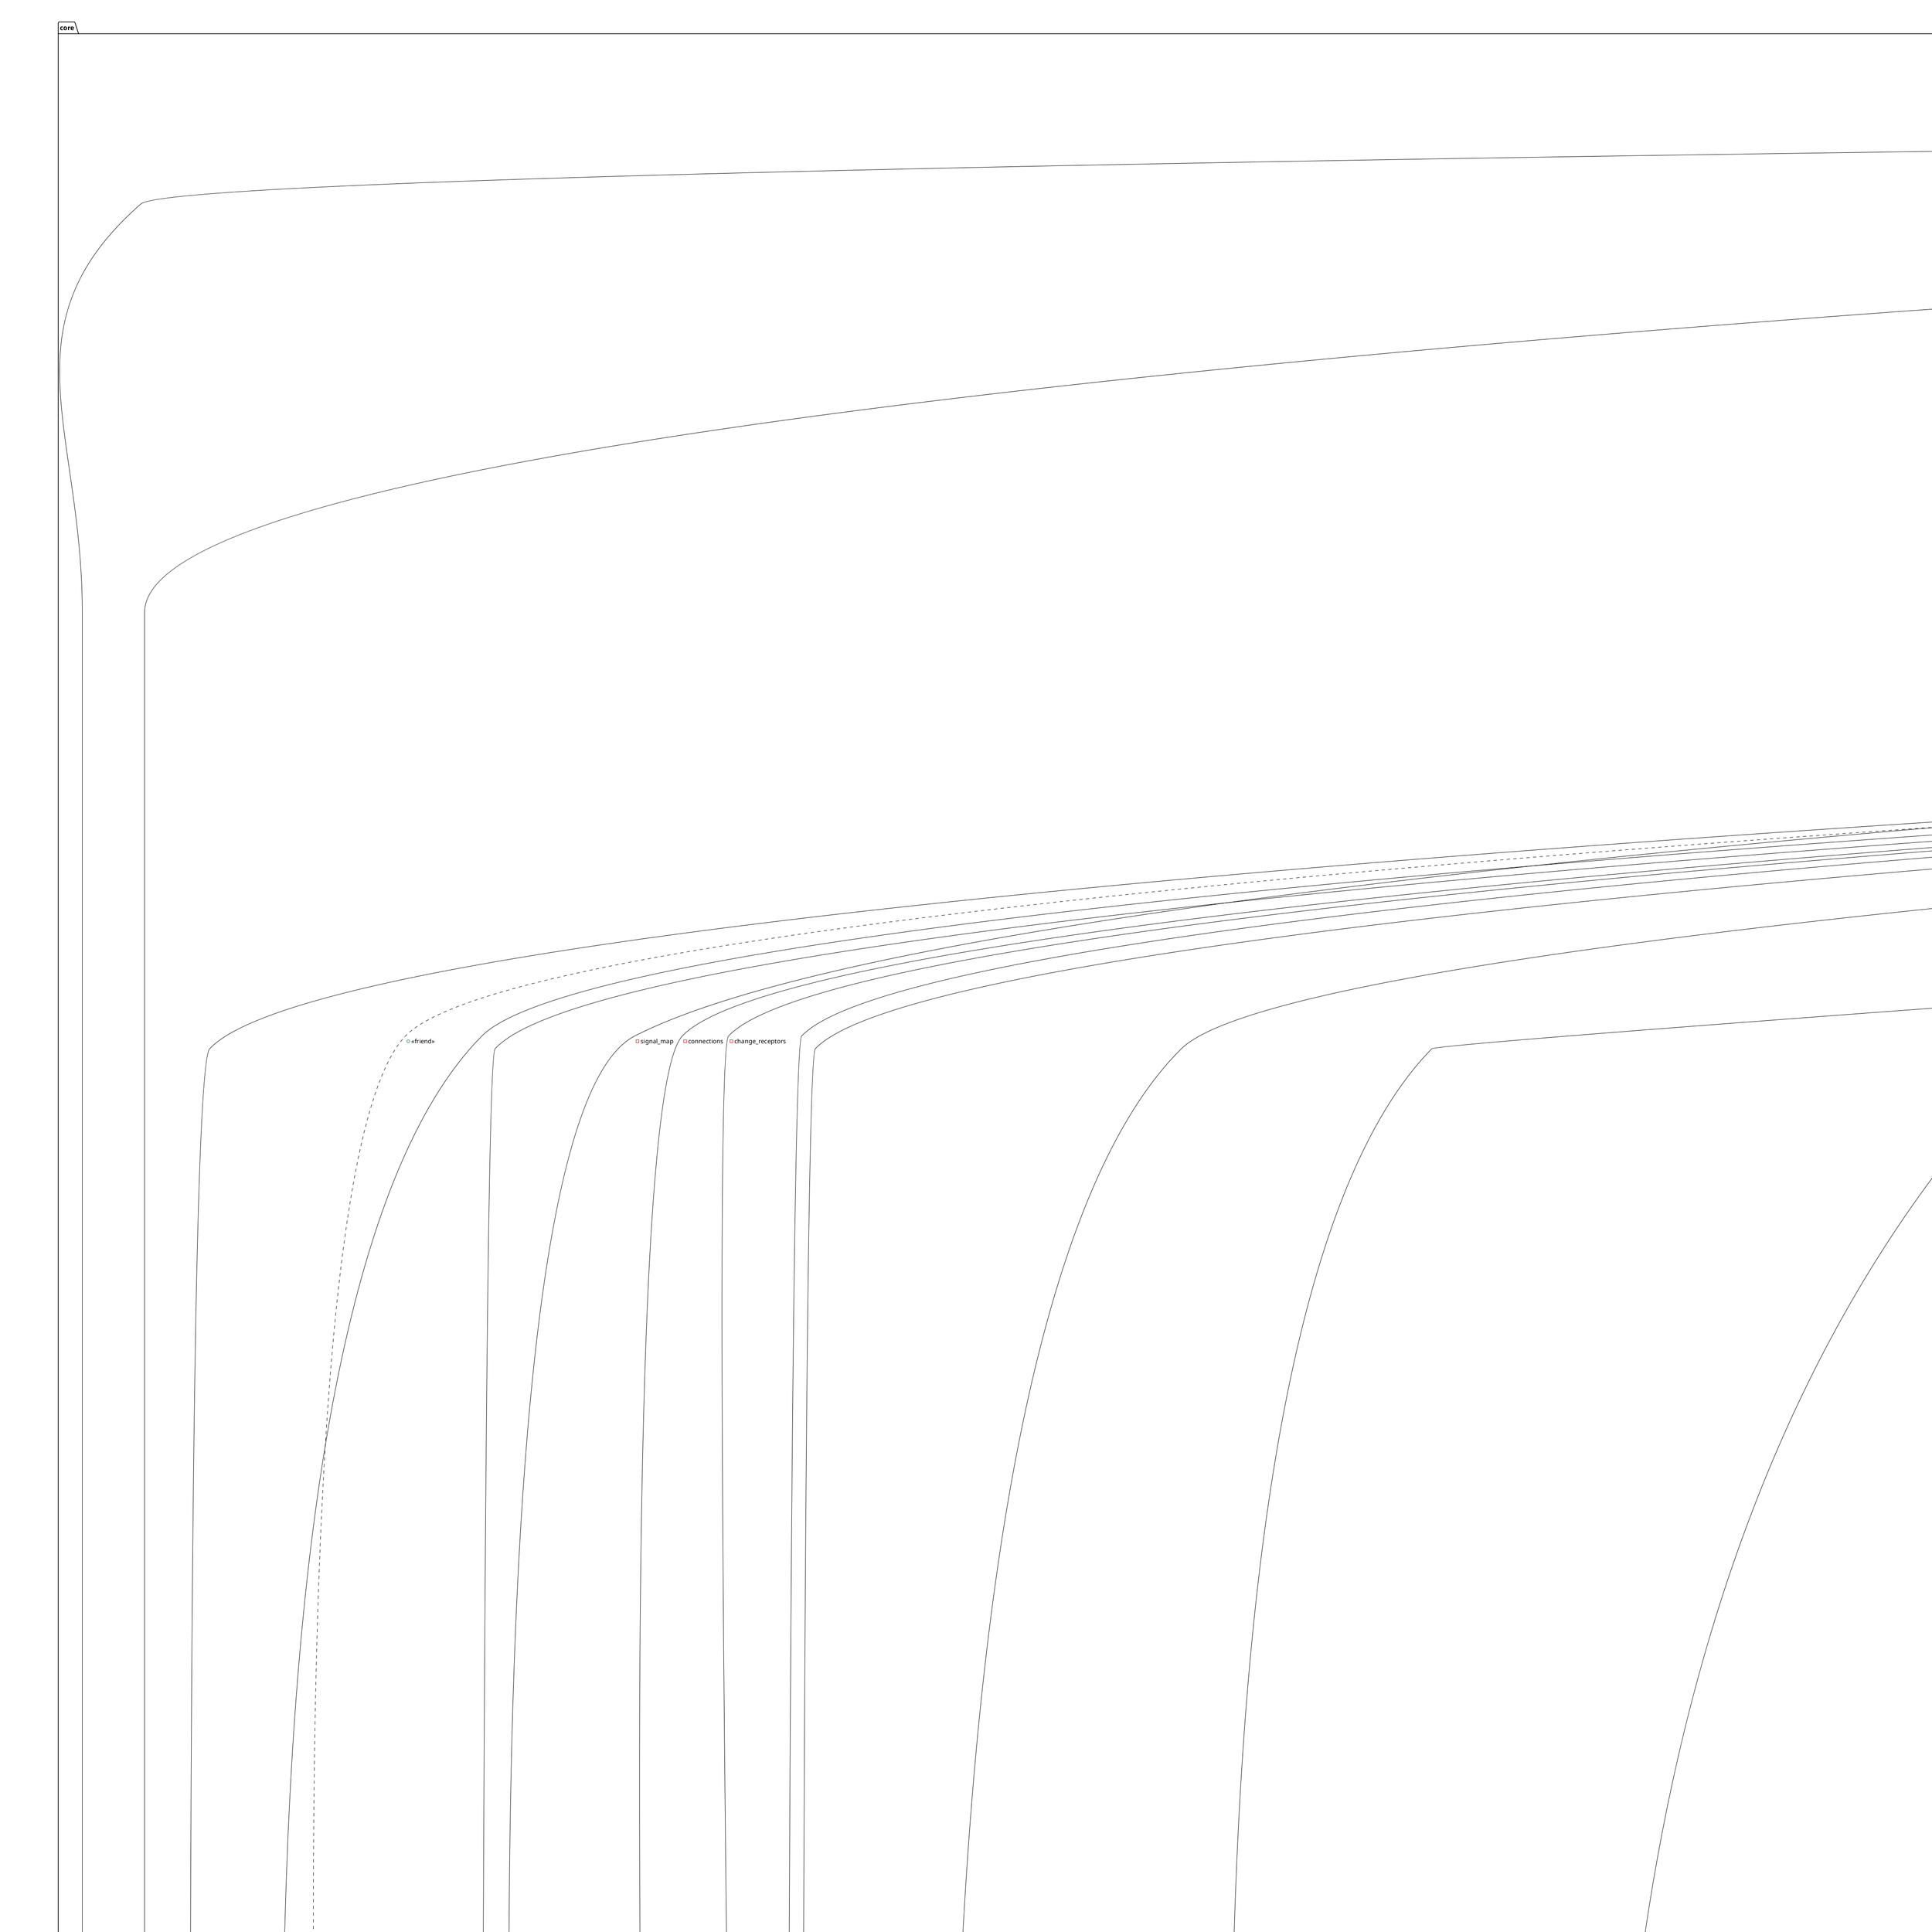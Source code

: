 @startuml
title Godot Object class hierarchy
package [core] as C_0013875268976619855790 {
class "SafeNumeric<uint32_t>" as C_0010856368423352838740
class C_0010856368423352838740 [[https://github.com/godotengine/godot/blob/de2f0f147c5b7eff2d0f6dbc35042a4173fd59be/core/safe_refcount.h#L165{SafeNumeric}]] {
__
}
package [os] as C_0005007027353605828126 {
class "Time" as C_0011539893726718517993
class C_0011539893726718517993 [[https://github.com/godotengine/godot/blob/de2f0f147c5b7eff2d0f6dbc35042a4173fd59be/core/os/time.h#L46{Time}]] {
+Time() : void [[[https://github.com/godotengine/godot/blob/de2f0f147c5b7eff2d0f6dbc35042a4173fd59be/core/os/time.h#L106{Time}]]]
+~Time() : void [[[https://github.com/godotengine/godot/blob/de2f0f147c5b7eff2d0f6dbc35042a4173fd59be/core/os/time.h#L107{~Time}]]]
..
+_get_class_namev() const : const StringName * [[[https://github.com/godotengine/godot/blob/de2f0f147c5b7eff2d0f6dbc35042a4173fd59be/core/object.h#L276{_get_class_namev}]]]
{static} +get_category_static() : String [[[https://github.com/godotengine/godot/blob/de2f0f147c5b7eff2d0f6dbc35042a4173fd59be/core/object.h#L295{get_category_static}]]]
+get_class() const : String [[[https://github.com/godotengine/godot/blob/de2f0f147c5b7eff2d0f6dbc35042a4173fd59be/core/object.h#L273{get_class}]]]
{static} +get_class_ptr_static() : void * [[[https://github.com/godotengine/godot/blob/de2f0f147c5b7eff2d0f6dbc35042a4173fd59be/core/object.h#L281{get_class_ptr_static}]]]
{static} +get_class_static() : String [[[https://github.com/godotengine/godot/blob/de2f0f147c5b7eff2d0f6dbc35042a4173fd59be/core/object.h#L285{get_class_static}]]]
+get_date_dict_from_system(bool p_utc = false) const : Dictionary [[[https://github.com/godotengine/godot/blob/de2f0f147c5b7eff2d0f6dbc35042a4173fd59be/core/os/time.h#L96{get_date_dict_from_system}]]]
+get_date_dict_from_unix_time(int64_t p_unix_time_val) const : Dictionary [[[https://github.com/godotengine/godot/blob/de2f0f147c5b7eff2d0f6dbc35042a4173fd59be/core/os/time.h#L83{get_date_dict_from_unix_time}]]]
+get_date_string_from_system(bool p_utc = false) const : String [[[https://github.com/godotengine/godot/blob/de2f0f147c5b7eff2d0f6dbc35042a4173fd59be/core/os/time.h#L99{get_date_string_from_system}]]]
+get_date_string_from_unix_time(int64_t p_unix_time_val) const : String [[[https://github.com/godotengine/godot/blob/de2f0f147c5b7eff2d0f6dbc35042a4173fd59be/core/os/time.h#L86{get_date_string_from_unix_time}]]]
+get_datetime_dict_from_datetime_string(String p_datetime, bool p_weekday = true) const : Dictionary [[[https://github.com/godotengine/godot/blob/de2f0f147c5b7eff2d0f6dbc35042a4173fd59be/core/os/time.h#L88{get_datetime_dict_from_datetime_string}]]]
+get_datetime_dict_from_system(bool p_utc = false) const : Dictionary [[[https://github.com/godotengine/godot/blob/de2f0f147c5b7eff2d0f6dbc35042a4173fd59be/core/os/time.h#L95{get_datetime_dict_from_system}]]]
+get_datetime_dict_from_unix_time(int64_t p_unix_time_val) const : Dictionary [[[https://github.com/godotengine/godot/blob/de2f0f147c5b7eff2d0f6dbc35042a4173fd59be/core/os/time.h#L82{get_datetime_dict_from_unix_time}]]]
+get_datetime_string_from_datetime_dict(const Dictionary p_datetime, bool p_use_space = false) const : String [[[https://github.com/godotengine/godot/blob/de2f0f147c5b7eff2d0f6dbc35042a4173fd59be/core/os/time.h#L89{get_datetime_string_from_datetime_dict}]]]
+get_datetime_string_from_system(bool p_utc = false, bool p_use_space = false) const : String [[[https://github.com/godotengine/godot/blob/de2f0f147c5b7eff2d0f6dbc35042a4173fd59be/core/os/time.h#L98{get_datetime_string_from_system}]]]
+get_datetime_string_from_unix_time(int64_t p_unix_time_val, bool p_use_space = false) const : String [[[https://github.com/godotengine/godot/blob/de2f0f147c5b7eff2d0f6dbc35042a4173fd59be/core/os/time.h#L85{get_datetime_string_from_unix_time}]]]
{static} +get_inheritance_list_static(List<String> * p_inheritance_list) : void [[[https://github.com/godotengine/godot/blob/de2f0f147c5b7eff2d0f6dbc35042a4173fd59be/core/object.h#L291{get_inheritance_list_static}]]]
+get_offset_string_from_offset_minutes(int64_t p_offset_minutes) const : String [[[https://github.com/godotengine/godot/blob/de2f0f147c5b7eff2d0f6dbc35042a4173fd59be/core/os/time.h#L92{get_offset_string_from_offset_minutes}]]]
{static} +get_parent_class_static() : String [[[https://github.com/godotengine/godot/blob/de2f0f147c5b7eff2d0f6dbc35042a4173fd59be/core/object.h#L288{get_parent_class_static}]]]
{static} +get_singleton() : Time * [[[https://github.com/godotengine/godot/blob/de2f0f147c5b7eff2d0f6dbc35042a4173fd59be/core/os/time.h#L52{get_singleton}]]]
+get_ticks_msec() const : uint64_t [[[https://github.com/godotengine/godot/blob/de2f0f147c5b7eff2d0f6dbc35042a4173fd59be/core/os/time.h#L103{get_ticks_msec}]]]
+get_ticks_usec() const : uint64_t [[[https://github.com/godotengine/godot/blob/de2f0f147c5b7eff2d0f6dbc35042a4173fd59be/core/os/time.h#L104{get_ticks_usec}]]]
+get_time_dict_from_system(bool p_utc = false) const : Dictionary [[[https://github.com/godotengine/godot/blob/de2f0f147c5b7eff2d0f6dbc35042a4173fd59be/core/os/time.h#L97{get_time_dict_from_system}]]]
+get_time_dict_from_unix_time(int64_t p_unix_time_val) const : Dictionary [[[https://github.com/godotengine/godot/blob/de2f0f147c5b7eff2d0f6dbc35042a4173fd59be/core/os/time.h#L84{get_time_dict_from_unix_time}]]]
+get_time_string_from_system(bool p_utc = false) const : String [[[https://github.com/godotengine/godot/blob/de2f0f147c5b7eff2d0f6dbc35042a4173fd59be/core/os/time.h#L100{get_time_string_from_system}]]]
+get_time_string_from_unix_time(int64_t p_unix_time_val) const : String [[[https://github.com/godotengine/godot/blob/de2f0f147c5b7eff2d0f6dbc35042a4173fd59be/core/os/time.h#L87{get_time_string_from_unix_time}]]]
+get_time_zone_from_system() const : Dictionary [[[https://github.com/godotengine/godot/blob/de2f0f147c5b7eff2d0f6dbc35042a4173fd59be/core/os/time.h#L101{get_time_zone_from_system}]]]
+get_unix_time_from_datetime_dict(const Dictionary p_datetime) const : int64_t [[[https://github.com/godotengine/godot/blob/de2f0f147c5b7eff2d0f6dbc35042a4173fd59be/core/os/time.h#L90{get_unix_time_from_datetime_dict}]]]
+get_unix_time_from_datetime_string(String p_datetime) const : int64_t [[[https://github.com/godotengine/godot/blob/de2f0f147c5b7eff2d0f6dbc35042a4173fd59be/core/os/time.h#L91{get_unix_time_from_datetime_string}]]]
+get_unix_time_from_system() const : double [[[https://github.com/godotengine/godot/blob/de2f0f147c5b7eff2d0f6dbc35042a4173fd59be/core/os/time.h#L102{get_unix_time_from_system}]]]
{static} +get_valid_parents_static(List<String> * p_parents) : void [[[https://github.com/godotengine/godot/blob/de2f0f147c5b7eff2d0f6dbc35042a4173fd59be/core/object.h#L310{get_valid_parents_static}]]]
{static} +inherits_static() : String [[[https://github.com/godotengine/godot/blob/de2f0f147c5b7eff2d0f6dbc35042a4173fd59be/core/object.h#L304{inherits_static}]]]
{static} +initialize_class() : void [[[https://github.com/godotengine/godot/blob/de2f0f147c5b7eff2d0f6dbc35042a4173fd59be/core/object.h#L324{initialize_class}]]]
+is_class(const String & p_class) const : bool [[[https://github.com/godotengine/godot/blob/de2f0f147c5b7eff2d0f6dbc35042a4173fd59be/core/object.h#L307{is_class}]]]
+is_class_ptr(void * p_ptr) const : bool [[[https://github.com/godotengine/godot/blob/de2f0f147c5b7eff2d0f6dbc35042a4173fd59be/core/object.h#L308{is_class_ptr}]]]
__
}
class "MainLoop" as C_0007767520216988468837
class C_0007767520216988468837 [[https://github.com/godotengine/godot/blob/de2f0f147c5b7eff2d0f6dbc35042a4173fd59be/core/os/main_loop.h#L38{MainLoop}]] {
+MainLoop() : void [[[https://github.com/godotengine/godot/blob/de2f0f147c5b7eff2d0f6dbc35042a4173fd59be/core/os/main_loop.h#L81{MainLoop}]]]
+~MainLoop() : void [[[https://github.com/godotengine/godot/blob/de2f0f147c5b7eff2d0f6dbc35042a4173fd59be/core/os/main_loop.h#L82{~MainLoop}]]]
..
+_get_class_namev() const : const StringName * [[[https://github.com/godotengine/godot/blob/de2f0f147c5b7eff2d0f6dbc35042a4173fd59be/core/object.h#L276{_get_class_namev}]]]
+drop_files(const Vector<String> & p_files, int p_from_screen = 0) : void [[[https://github.com/godotengine/godot/blob/de2f0f147c5b7eff2d0f6dbc35042a4173fd59be/core/os/main_loop.h#L76{drop_files}]]]
+finish() : void [[[https://github.com/godotengine/godot/blob/de2f0f147c5b7eff2d0f6dbc35042a4173fd59be/core/os/main_loop.h#L74{finish}]]]
{static} +get_category_static() : String [[[https://github.com/godotengine/godot/blob/de2f0f147c5b7eff2d0f6dbc35042a4173fd59be/core/object.h#L295{get_category_static}]]]
+get_class() const : String [[[https://github.com/godotengine/godot/blob/de2f0f147c5b7eff2d0f6dbc35042a4173fd59be/core/object.h#L273{get_class}]]]
{static} +get_class_ptr_static() : void * [[[https://github.com/godotengine/godot/blob/de2f0f147c5b7eff2d0f6dbc35042a4173fd59be/core/object.h#L281{get_class_ptr_static}]]]
{static} +get_class_static() : String [[[https://github.com/godotengine/godot/blob/de2f0f147c5b7eff2d0f6dbc35042a4173fd59be/core/object.h#L285{get_class_static}]]]
{static} +get_inheritance_list_static(List<String> * p_inheritance_list) : void [[[https://github.com/godotengine/godot/blob/de2f0f147c5b7eff2d0f6dbc35042a4173fd59be/core/object.h#L291{get_inheritance_list_static}]]]
{static} +get_parent_class_static() : String [[[https://github.com/godotengine/godot/blob/de2f0f147c5b7eff2d0f6dbc35042a4173fd59be/core/object.h#L288{get_parent_class_static}]]]
{static} +get_valid_parents_static(List<String> * p_parents) : void [[[https://github.com/godotengine/godot/blob/de2f0f147c5b7eff2d0f6dbc35042a4173fd59be/core/object.h#L310{get_valid_parents_static}]]]
+global_menu_action(const Variant & p_id, const Variant & p_meta) : void [[[https://github.com/godotengine/godot/blob/de2f0f147c5b7eff2d0f6dbc35042a4173fd59be/core/os/main_loop.h#L77{global_menu_action}]]]
+idle(float p_time) : bool [[[https://github.com/godotengine/godot/blob/de2f0f147c5b7eff2d0f6dbc35042a4173fd59be/core/os/main_loop.h#L73{idle}]]]
{static} +inherits_static() : String [[[https://github.com/godotengine/godot/blob/de2f0f147c5b7eff2d0f6dbc35042a4173fd59be/core/object.h#L304{inherits_static}]]]
+init() : void [[[https://github.com/godotengine/godot/blob/de2f0f147c5b7eff2d0f6dbc35042a4173fd59be/core/os/main_loop.h#L69{init}]]]
{static} +initialize_class() : void [[[https://github.com/godotengine/godot/blob/de2f0f147c5b7eff2d0f6dbc35042a4173fd59be/core/object.h#L324{initialize_class}]]]
+input_event(const Ref<InputEvent> & p_event) : void [[[https://github.com/godotengine/godot/blob/de2f0f147c5b7eff2d0f6dbc35042a4173fd59be/core/os/main_loop.h#L66{input_event}]]]
+input_text(const String & p_text) : void [[[https://github.com/godotengine/godot/blob/de2f0f147c5b7eff2d0f6dbc35042a4173fd59be/core/os/main_loop.h#L67{input_text}]]]
+is_class(const String & p_class) const : bool [[[https://github.com/godotengine/godot/blob/de2f0f147c5b7eff2d0f6dbc35042a4173fd59be/core/object.h#L307{is_class}]]]
+is_class_ptr(void * p_ptr) const : bool [[[https://github.com/godotengine/godot/blob/de2f0f147c5b7eff2d0f6dbc35042a4173fd59be/core/object.h#L308{is_class_ptr}]]]
+iteration(float p_time) : bool [[[https://github.com/godotengine/godot/blob/de2f0f147c5b7eff2d0f6dbc35042a4173fd59be/core/os/main_loop.h#L71{iteration}]]]
+iteration_end() : void [[[https://github.com/godotengine/godot/blob/de2f0f147c5b7eff2d0f6dbc35042a4173fd59be/core/os/main_loop.h#L72{iteration_end}]]]
+iteration_prepare() : void [[[https://github.com/godotengine/godot/blob/de2f0f147c5b7eff2d0f6dbc35042a4173fd59be/core/os/main_loop.h#L70{iteration_prepare}]]]
+set_init_script(const Ref<Script> & p_init_script) : void [[[https://github.com/godotengine/godot/blob/de2f0f147c5b7eff2d0f6dbc35042a4173fd59be/core/os/main_loop.h#L79{set_init_script}]]]
__
+NOTIFICATION_APP_PAUSED : enum
+NOTIFICATION_APP_RESUMED : enum
+NOTIFICATION_CRASH : enum
+NOTIFICATION_OS_IME_UPDATE : enum
+NOTIFICATION_OS_MEMORY_WARNING : enum
+NOTIFICATION_TRANSLATION_CHANGED : enum
+NOTIFICATION_WM_ABOUT : enum
+NOTIFICATION_WM_FOCUS_IN : enum
+NOTIFICATION_WM_FOCUS_OUT : enum
+NOTIFICATION_WM_GO_BACK_REQUEST : enum
+NOTIFICATION_WM_MOUSE_ENTER : enum
+NOTIFICATION_WM_MOUSE_EXIT : enum
+NOTIFICATION_WM_QUIT_REQUEST : enum
+NOTIFICATION_WM_UNFOCUS_REQUEST : enum
}
class "OS::Callback" as C_0002120704753240295041
class C_0002120704753240295041 [[https://github.com/godotengine/godot/blob/de2f0f147c5b7eff2d0f6dbc35042a4173fd59be/core/os/os.h#L150{OS::Callback}]] {
__
+cb_name : StringName [[[https://github.com/godotengine/godot/blob/de2f0f147c5b7eff2d0f6dbc35042a4173fd59be/core/os/os.h#L152{cb_name}]]]
+object : Object * [[[https://github.com/godotengine/godot/blob/de2f0f147c5b7eff2d0f6dbc35042a4173fd59be/core/os/os.h#L151{object}]]]
}
abstract "Input" as C_0004283015456808226972
abstract C_0004283015456808226972 [[https://github.com/godotengine/godot/blob/de2f0f147c5b7eff2d0f6dbc35042a4173fd59be/core/os/input.h#L38{Input}]] {
+Input() : void [[[https://github.com/godotengine/godot/blob/de2f0f147c5b7eff2d0f6dbc35042a4173fd59be/core/os/input.h#L152{Input}]]]
..
+_get_class_namev() const : const StringName * [[[https://github.com/godotengine/godot/blob/de2f0f147c5b7eff2d0f6dbc35042a4173fd59be/core/object.h#L276{_get_class_namev}]]]
{abstract} +action_press(const StringName & p_action, float p_strength = 1.f) = 0 : void [[[https://github.com/godotengine/godot/blob/de2f0f147c5b7eff2d0f6dbc35042a4173fd59be/core/os/input.h#L127{action_press}]]]
{abstract} +action_release(const StringName & p_action) = 0 : void [[[https://github.com/godotengine/godot/blob/de2f0f147c5b7eff2d0f6dbc35042a4173fd59be/core/os/input.h#L128{action_release}]]]
{abstract} +add_joy_mapping(String p_mapping, bool p_update_existing = false) = 0 : void [[[https://github.com/godotengine/godot/blob/de2f0f147c5b7eff2d0f6dbc35042a4173fd59be/core/os/input.h#L99{add_joy_mapping}]]]
{abstract} +flush_buffered_events() = 0 : void [[[https://github.com/godotengine/godot/blob/de2f0f147c5b7eff2d0f6dbc35042a4173fd59be/core/os/input.h#L146{flush_buffered_events}]]]
{abstract} +get_accelerometer() const = 0 : Vector3 [[[https://github.com/godotengine/godot/blob/de2f0f147c5b7eff2d0f6dbc35042a4173fd59be/core/os/input.h#L119{get_accelerometer}]]]
{abstract} +get_action_raw_strength(const StringName & p_action, bool p_exact = false) const = 0 : float [[[https://github.com/godotengine/godot/blob/de2f0f147c5b7eff2d0f6dbc35042a4173fd59be/core/os/input.h#L90{get_action_raw_strength}]]]
{abstract} +get_action_strength(const StringName & p_action, bool p_exact = false) const = 0 : float [[[https://github.com/godotengine/godot/blob/de2f0f147c5b7eff2d0f6dbc35042a4173fd59be/core/os/input.h#L89{get_action_strength}]]]
+get_argument_options(const StringName & p_function, int p_idx, List<String> * r_options) const : void [[[https://github.com/godotengine/godot/blob/de2f0f147c5b7eff2d0f6dbc35042a4173fd59be/core/os/input.h#L130{get_argument_options}]]]
+get_axis(const StringName & p_negative_action, const StringName & p_positive_action) const : float [[[https://github.com/godotengine/godot/blob/de2f0f147c5b7eff2d0f6dbc35042a4173fd59be/core/os/input.h#L92{get_axis}]]]
{static} +get_category_static() : String [[[https://github.com/godotengine/godot/blob/de2f0f147c5b7eff2d0f6dbc35042a4173fd59be/core/object.h#L295{get_category_static}]]]
+get_class() const : String [[[https://github.com/godotengine/godot/blob/de2f0f147c5b7eff2d0f6dbc35042a4173fd59be/core/object.h#L273{get_class}]]]
{static} +get_class_ptr_static() : void * [[[https://github.com/godotengine/godot/blob/de2f0f147c5b7eff2d0f6dbc35042a4173fd59be/core/object.h#L281{get_class_ptr_static}]]]
{static} +get_class_static() : String [[[https://github.com/godotengine/godot/blob/de2f0f147c5b7eff2d0f6dbc35042a4173fd59be/core/object.h#L285{get_class_static}]]]
{abstract} +get_connected_joypads() = 0 : Array [[[https://github.com/godotengine/godot/blob/de2f0f147c5b7eff2d0f6dbc35042a4173fd59be/core/os/input.h#L97{get_connected_joypads}]]]
{abstract} +get_current_cursor_shape() const = 0 : CursorShape [[[https://github.com/godotengine/godot/blob/de2f0f147c5b7eff2d0f6dbc35042a4173fd59be/core/os/input.h#L137{get_current_cursor_shape}]]]
{abstract} +get_default_cursor_shape() const = 0 : CursorShape [[[https://github.com/godotengine/godot/blob/de2f0f147c5b7eff2d0f6dbc35042a4173fd59be/core/os/input.h#L135{get_default_cursor_shape}]]]
{abstract} +get_gravity() const = 0 : Vector3 [[[https://github.com/godotengine/godot/blob/de2f0f147c5b7eff2d0f6dbc35042a4173fd59be/core/os/input.h#L118{get_gravity}]]]
{abstract} +get_gyroscope() const = 0 : Vector3 [[[https://github.com/godotengine/godot/blob/de2f0f147c5b7eff2d0f6dbc35042a4173fd59be/core/os/input.h#L121{get_gyroscope}]]]
{static} +get_inheritance_list_static(List<String> * p_inheritance_list) : void [[[https://github.com/godotengine/godot/blob/de2f0f147c5b7eff2d0f6dbc35042a4173fd59be/core/object.h#L291{get_inheritance_list_static}]]]
{abstract} +get_joy_axis(int p_device, int p_axis) const = 0 : float [[[https://github.com/godotengine/godot/blob/de2f0f147c5b7eff2d0f6dbc35042a4173fd59be/core/os/input.h#L95{get_joy_axis}]]]
{abstract} +get_joy_axis_index_from_string(String p_axis) = 0 : int [[[https://github.com/godotengine/godot/blob/de2f0f147c5b7eff2d0f6dbc35042a4173fd59be/core/os/input.h#L143{get_joy_axis_index_from_string}]]]
{abstract} +get_joy_axis_string(int p_axis) = 0 : String [[[https://github.com/godotengine/godot/blob/de2f0f147c5b7eff2d0f6dbc35042a4173fd59be/core/os/input.h#L141{get_joy_axis_string}]]]
{abstract} +get_joy_button_index_from_string(String p_button) = 0 : int [[[https://github.com/godotengine/godot/blob/de2f0f147c5b7eff2d0f6dbc35042a4173fd59be/core/os/input.h#L142{get_joy_button_index_from_string}]]]
{abstract} +get_joy_button_string(int p_button) = 0 : String [[[https://github.com/godotengine/godot/blob/de2f0f147c5b7eff2d0f6dbc35042a4173fd59be/core/os/input.h#L140{get_joy_button_string}]]]
{abstract} +get_joy_guid(int p_device) const = 0 : String [[[https://github.com/godotengine/godot/blob/de2f0f147c5b7eff2d0f6dbc35042a4173fd59be/core/os/input.h#L102{get_joy_guid}]]]
{abstract} +get_joy_name(int p_idx) = 0 : String [[[https://github.com/godotengine/godot/blob/de2f0f147c5b7eff2d0f6dbc35042a4173fd59be/core/os/input.h#L96{get_joy_name}]]]
{abstract} +get_joy_vibration_duration(int p_device) = 0 : float [[[https://github.com/godotengine/godot/blob/de2f0f147c5b7eff2d0f6dbc35042a4173fd59be/core/os/input.h#L105{get_joy_vibration_duration}]]]
{abstract} +get_joy_vibration_strength(int p_device) = 0 : Vector2 [[[https://github.com/godotengine/godot/blob/de2f0f147c5b7eff2d0f6dbc35042a4173fd59be/core/os/input.h#L104{get_joy_vibration_strength}]]]
{abstract} +get_joy_vibration_timestamp(int p_device) = 0 : uint64_t [[[https://github.com/godotengine/godot/blob/de2f0f147c5b7eff2d0f6dbc35042a4173fd59be/core/os/input.h#L106{get_joy_vibration_timestamp}]]]
{abstract} +get_last_mouse_speed() = 0 : Point2 [[[https://github.com/godotengine/godot/blob/de2f0f147c5b7eff2d0f6dbc35042a4173fd59be/core/os/input.h#L112{get_last_mouse_speed}]]]
{abstract} +get_magnetometer() const = 0 : Vector3 [[[https://github.com/godotengine/godot/blob/de2f0f147c5b7eff2d0f6dbc35042a4173fd59be/core/os/input.h#L120{get_magnetometer}]]]
{abstract} +get_mouse_button_mask() const = 0 : int [[[https://github.com/godotengine/godot/blob/de2f0f147c5b7eff2d0f6dbc35042a4173fd59be/core/os/input.h#L113{get_mouse_button_mask}]]]
+get_mouse_mode() const : MouseMode [[[https://github.com/godotengine/godot/blob/de2f0f147c5b7eff2d0f6dbc35042a4173fd59be/core/os/input.h#L78{get_mouse_mode}]]]
{abstract} +get_mouse_position() const = 0 : Point2 [[[https://github.com/godotengine/godot/blob/de2f0f147c5b7eff2d0f6dbc35042a4173fd59be/core/os/input.h#L111{get_mouse_position}]]]
{static} +get_parent_class_static() : String [[[https://github.com/godotengine/godot/blob/de2f0f147c5b7eff2d0f6dbc35042a4173fd59be/core/object.h#L288{get_parent_class_static}]]]
{static} +get_singleton() : Input * [[[https://github.com/godotengine/godot/blob/de2f0f147c5b7eff2d0f6dbc35042a4173fd59be/core/os/input.h#L80{get_singleton}]]]
{static} +get_valid_parents_static(List<String> * p_parents) : void [[[https://github.com/godotengine/godot/blob/de2f0f147c5b7eff2d0f6dbc35042a4173fd59be/core/object.h#L310{get_valid_parents_static}]]]
+get_vector(const StringName & p_negative_x, const StringName & p_positive_x, const StringName & p_negative_y, const StringName & p_positive_y, float p_deadzone = -1.0f) const : Vector2 [[[https://github.com/godotengine/godot/blob/de2f0f147c5b7eff2d0f6dbc35042a4173fd59be/core/os/input.h#L93{get_vector}]]]
{static} +inherits_static() : String [[[https://github.com/godotengine/godot/blob/de2f0f147c5b7eff2d0f6dbc35042a4173fd59be/core/object.h#L304{inherits_static}]]]
{static} +initialize_class() : void [[[https://github.com/godotengine/godot/blob/de2f0f147c5b7eff2d0f6dbc35042a4173fd59be/core/object.h#L324{initialize_class}]]]
{abstract} +is_action_just_pressed(const StringName & p_action, bool p_exact = false) const = 0 : bool [[[https://github.com/godotengine/godot/blob/de2f0f147c5b7eff2d0f6dbc35042a4173fd59be/core/os/input.h#L87{is_action_just_pressed}]]]
{abstract} +is_action_just_released(const StringName & p_action, bool p_exact = false) const = 0 : bool [[[https://github.com/godotengine/godot/blob/de2f0f147c5b7eff2d0f6dbc35042a4173fd59be/core/os/input.h#L88{is_action_just_released}]]]
{abstract} +is_action_pressed(const StringName & p_action, bool p_exact = false) const = 0 : bool [[[https://github.com/godotengine/godot/blob/de2f0f147c5b7eff2d0f6dbc35042a4173fd59be/core/os/input.h#L86{is_action_pressed}]]]
+is_class(const String & p_class) const : bool [[[https://github.com/godotengine/godot/blob/de2f0f147c5b7eff2d0f6dbc35042a4173fd59be/core/object.h#L307{is_class}]]]
+is_class_ptr(void * p_ptr) const : bool [[[https://github.com/godotengine/godot/blob/de2f0f147c5b7eff2d0f6dbc35042a4173fd59be/core/object.h#L308{is_class_ptr}]]]
{abstract} +is_emulating_mouse_from_touch() const = 0 : bool [[[https://github.com/godotengine/godot/blob/de2f0f147c5b7eff2d0f6dbc35042a4173fd59be/core/os/input.h#L133{is_emulating_mouse_from_touch}]]]
{abstract} +is_emulating_touch_from_mouse() const = 0 : bool [[[https://github.com/godotengine/godot/blob/de2f0f147c5b7eff2d0f6dbc35042a4173fd59be/core/os/input.h#L132{is_emulating_touch_from_mouse}]]]
{abstract} +is_joy_button_pressed(int p_device, int p_button) const = 0 : bool [[[https://github.com/godotengine/godot/blob/de2f0f147c5b7eff2d0f6dbc35042a4173fd59be/core/os/input.h#L85{is_joy_button_pressed}]]]
{abstract} +is_joy_known(int p_device) = 0 : bool [[[https://github.com/godotengine/godot/blob/de2f0f147c5b7eff2d0f6dbc35042a4173fd59be/core/os/input.h#L101{is_joy_known}]]]
{abstract} +is_key_pressed(int p_scancode) const = 0 : bool [[[https://github.com/godotengine/godot/blob/de2f0f147c5b7eff2d0f6dbc35042a4173fd59be/core/os/input.h#L82{is_key_pressed}]]]
{abstract} +is_mouse_button_pressed(int p_button) const = 0 : bool [[[https://github.com/godotengine/godot/blob/de2f0f147c5b7eff2d0f6dbc35042a4173fd59be/core/os/input.h#L84{is_mouse_button_pressed}]]]
{abstract} +is_physical_key_pressed(int p_scancode) const = 0 : bool [[[https://github.com/godotengine/godot/blob/de2f0f147c5b7eff2d0f6dbc35042a4173fd59be/core/os/input.h#L83{is_physical_key_pressed}]]]
{abstract} +is_using_accumulated_input() = 0 : bool [[[https://github.com/godotengine/godot/blob/de2f0f147c5b7eff2d0f6dbc35042a4173fd59be/core/os/input.h#L149{is_using_accumulated_input}]]]
{abstract} +is_using_input_buffering() = 0 : bool [[[https://github.com/godotengine/godot/blob/de2f0f147c5b7eff2d0f6dbc35042a4173fd59be/core/os/input.h#L147{is_using_input_buffering}]]]
{abstract} +joy_connection_changed(int p_idx, bool p_connected, String p_name, String p_guid) = 0 : void [[[https://github.com/godotengine/godot/blob/de2f0f147c5b7eff2d0f6dbc35042a4173fd59be/core/os/input.h#L98{joy_connection_changed}]]]
{abstract} +parse_input_event(const Ref<InputEvent> & p_event) = 0 : void [[[https://github.com/godotengine/godot/blob/de2f0f147c5b7eff2d0f6dbc35042a4173fd59be/core/os/input.h#L145{parse_input_event}]]]
{abstract} +remove_joy_mapping(String p_guid) = 0 : void [[[https://github.com/godotengine/godot/blob/de2f0f147c5b7eff2d0f6dbc35042a4173fd59be/core/os/input.h#L100{remove_joy_mapping}]]]
{abstract} +set_accelerometer(const Vector3 & p_accel) = 0 : void [[[https://github.com/godotengine/godot/blob/de2f0f147c5b7eff2d0f6dbc35042a4173fd59be/core/os/input.h#L123{set_accelerometer}]]]
{abstract} +set_custom_mouse_cursor(const RES & p_cursor, CursorShape p_shape = CURSOR_ARROW, const Vector2 & p_hotspot = Vector2()) = 0 : void [[[https://github.com/godotengine/godot/blob/de2f0f147c5b7eff2d0f6dbc35042a4173fd59be/core/os/input.h#L138{set_custom_mouse_cursor}]]]
{abstract} +set_default_cursor_shape(CursorShape p_shape) = 0 : void [[[https://github.com/godotengine/godot/blob/de2f0f147c5b7eff2d0f6dbc35042a4173fd59be/core/os/input.h#L136{set_default_cursor_shape}]]]
{abstract} +set_gravity(const Vector3 & p_gravity) = 0 : void [[[https://github.com/godotengine/godot/blob/de2f0f147c5b7eff2d0f6dbc35042a4173fd59be/core/os/input.h#L122{set_gravity}]]]
{abstract} +set_gyroscope(const Vector3 & p_gyroscope) = 0 : void [[[https://github.com/godotengine/godot/blob/de2f0f147c5b7eff2d0f6dbc35042a4173fd59be/core/os/input.h#L125{set_gyroscope}]]]
{abstract} +set_magnetometer(const Vector3 & p_magnetometer) = 0 : void [[[https://github.com/godotengine/godot/blob/de2f0f147c5b7eff2d0f6dbc35042a4173fd59be/core/os/input.h#L124{set_magnetometer}]]]
+set_mouse_mode(MouseMode p_mode) : void [[[https://github.com/godotengine/godot/blob/de2f0f147c5b7eff2d0f6dbc35042a4173fd59be/core/os/input.h#L77{set_mouse_mode}]]]
{abstract} +set_use_accumulated_input(bool p_enable) = 0 : void [[[https://github.com/godotengine/godot/blob/de2f0f147c5b7eff2d0f6dbc35042a4173fd59be/core/os/input.h#L150{set_use_accumulated_input}]]]
{abstract} +set_use_input_buffering(bool p_enable) = 0 : void [[[https://github.com/godotengine/godot/blob/de2f0f147c5b7eff2d0f6dbc35042a4173fd59be/core/os/input.h#L148{set_use_input_buffering}]]]
{abstract} +should_ignore_device(int p_vendor_id, int p_product_id) const = 0 : bool [[[https://github.com/godotengine/godot/blob/de2f0f147c5b7eff2d0f6dbc35042a4173fd59be/core/os/input.h#L103{should_ignore_device}]]]
{abstract} +start_joy_vibration(int p_device, float p_weak_magnitude, float p_strong_magnitude, float p_duration = 0) = 0 : void [[[https://github.com/godotengine/godot/blob/de2f0f147c5b7eff2d0f6dbc35042a4173fd59be/core/os/input.h#L107{start_joy_vibration}]]]
{abstract} +stop_joy_vibration(int p_device) = 0 : void [[[https://github.com/godotengine/godot/blob/de2f0f147c5b7eff2d0f6dbc35042a4173fd59be/core/os/input.h#L108{stop_joy_vibration}]]]
{abstract} +vibrate_handheld(int p_duration_ms = 500) = 0 : void [[[https://github.com/godotengine/godot/blob/de2f0f147c5b7eff2d0f6dbc35042a4173fd59be/core/os/input.h#L109{vibrate_handheld}]]]
{abstract} +warp_mouse_motion(const Ref<InputEventMouseMotion> & p_motion, const Rect2 & p_rect) = 0 : Point2i [[[https://github.com/godotengine/godot/blob/de2f0f147c5b7eff2d0f6dbc35042a4173fd59be/core/os/input.h#L116{warp_mouse_motion}]]]
{abstract} +warp_mouse_position(const Vector2 & p_to) = 0 : void [[[https://github.com/godotengine/godot/blob/de2f0f147c5b7eff2d0f6dbc35042a4173fd59be/core/os/input.h#L115{warp_mouse_position}]]]
__
}
}
package [io] as C_0010150816764296185078 {
abstract "IP" as C_0009531148096337744594
abstract C_0009531148096337744594 [[https://github.com/godotengine/godot/blob/de2f0f147c5b7eff2d0f6dbc35042a4173fd59be/core/io/ip.h#L39{IP}]] {
+IP() : void [[[https://github.com/godotengine/godot/blob/de2f0f147c5b7eff2d0f6dbc35042a4173fd59be/core/io/ip.h#L106{IP}]]]
+~IP() : void [[[https://github.com/godotengine/godot/blob/de2f0f147c5b7eff2d0f6dbc35042a4173fd59be/core/io/ip.h#L107{~IP}]]]
..
+_get_class_namev() const : const StringName * [[[https://github.com/godotengine/godot/blob/de2f0f147c5b7eff2d0f6dbc35042a4173fd59be/core/object.h#L276{_get_class_namev}]]]
{abstract} +_resolve_hostname(List<IP_Address> & r_addresses, const String & p_hostname, Type p_type = TYPE_ANY) const = 0 : void [[[https://github.com/godotengine/godot/blob/de2f0f147c5b7eff2d0f6dbc35042a4173fd59be/core/io/ip.h#L95{_resolve_hostname}]]]
+clear_cache(const String & p_hostname = "") : void [[[https://github.com/godotengine/godot/blob/de2f0f147c5b7eff2d0f6dbc35042a4173fd59be/core/io/ip.h#L100{clear_cache}]]]
{static} +create() : IP * [[[https://github.com/godotengine/godot/blob/de2f0f147c5b7eff2d0f6dbc35042a4173fd59be/core/io/ip.h#L104{create}]]]
+erase_resolve_item(ResolverID p_id) : void [[[https://github.com/godotengine/godot/blob/de2f0f147c5b7eff2d0f6dbc35042a4173fd59be/core/io/ip.h#L98{erase_resolve_item}]]]
{static} +get_category_static() : String [[[https://github.com/godotengine/godot/blob/de2f0f147c5b7eff2d0f6dbc35042a4173fd59be/core/object.h#L295{get_category_static}]]]
+get_class() const : String [[[https://github.com/godotengine/godot/blob/de2f0f147c5b7eff2d0f6dbc35042a4173fd59be/core/object.h#L273{get_class}]]]
{static} +get_class_ptr_static() : void * [[[https://github.com/godotengine/godot/blob/de2f0f147c5b7eff2d0f6dbc35042a4173fd59be/core/object.h#L281{get_class_ptr_static}]]]
{static} +get_class_static() : String [[[https://github.com/godotengine/godot/blob/de2f0f147c5b7eff2d0f6dbc35042a4173fd59be/core/object.h#L285{get_class_static}]]]
{static} +get_inheritance_list_static(List<String> * p_inheritance_list) : void [[[https://github.com/godotengine/godot/blob/de2f0f147c5b7eff2d0f6dbc35042a4173fd59be/core/object.h#L291{get_inheritance_list_static}]]]
+get_local_addresses(List<IP_Address> * r_addresses) const : void [[[https://github.com/godotengine/godot/blob/de2f0f147c5b7eff2d0f6dbc35042a4173fd59be/core/io/ip.h#L93{get_local_addresses}]]]
{abstract} +get_local_interfaces(Map<String,Interface_Info> * r_interfaces) const = 0 : void [[[https://github.com/godotengine/godot/blob/de2f0f147c5b7eff2d0f6dbc35042a4173fd59be/core/io/ip.h#L97{get_local_interfaces}]]]
{static} +get_parent_class_static() : String [[[https://github.com/godotengine/godot/blob/de2f0f147c5b7eff2d0f6dbc35042a4173fd59be/core/object.h#L288{get_parent_class_static}]]]
+get_resolve_item_address(ResolverID p_id) const : IP_Address [[[https://github.com/godotengine/godot/blob/de2f0f147c5b7eff2d0f6dbc35042a4173fd59be/core/io/ip.h#L92{get_resolve_item_address}]]]
+get_resolve_item_addresses(ResolverID p_id) const : Array [[[https://github.com/godotengine/godot/blob/de2f0f147c5b7eff2d0f6dbc35042a4173fd59be/core/io/ip.h#L96{get_resolve_item_addresses}]]]
+get_resolve_item_status(ResolverID p_id) const : ResolverStatus [[[https://github.com/godotengine/godot/blob/de2f0f147c5b7eff2d0f6dbc35042a4173fd59be/core/io/ip.h#L91{get_resolve_item_status}]]]
{static} +get_singleton() : IP * [[[https://github.com/godotengine/godot/blob/de2f0f147c5b7eff2d0f6dbc35042a4173fd59be/core/io/ip.h#L102{get_singleton}]]]
{static} +get_valid_parents_static(List<String> * p_parents) : void [[[https://github.com/godotengine/godot/blob/de2f0f147c5b7eff2d0f6dbc35042a4173fd59be/core/object.h#L310{get_valid_parents_static}]]]
{static} +inherits_static() : String [[[https://github.com/godotengine/godot/blob/de2f0f147c5b7eff2d0f6dbc35042a4173fd59be/core/object.h#L304{inherits_static}]]]
{static} +initialize_class() : void [[[https://github.com/godotengine/godot/blob/de2f0f147c5b7eff2d0f6dbc35042a4173fd59be/core/object.h#L324{initialize_class}]]]
+is_class(const String & p_class) const : bool [[[https://github.com/godotengine/godot/blob/de2f0f147c5b7eff2d0f6dbc35042a4173fd59be/core/object.h#L307{is_class}]]]
+is_class_ptr(void * p_ptr) const : bool [[[https://github.com/godotengine/godot/blob/de2f0f147c5b7eff2d0f6dbc35042a4173fd59be/core/object.h#L308{is_class_ptr}]]]
+resolve_hostname(const String & p_hostname, Type p_type = TYPE_ANY) : IP_Address [[[https://github.com/godotengine/godot/blob/de2f0f147c5b7eff2d0f6dbc35042a4173fd59be/core/io/ip.h#L87{resolve_hostname}]]]
+resolve_hostname_addresses(const String & p_hostname, Type p_type = TYPE_ANY) : Array [[[https://github.com/godotengine/godot/blob/de2f0f147c5b7eff2d0f6dbc35042a4173fd59be/core/io/ip.h#L88{resolve_hostname_addresses}]]]
+resolve_hostname_queue_item(const String & p_hostname, Type p_type = TYPE_ANY) : ResolverID [[[https://github.com/godotengine/godot/blob/de2f0f147c5b7eff2d0f6dbc35042a4173fd59be/core/io/ip.h#L90{resolve_hostname_queue_item}]]]
__
+RESOLVER_INVALID_ID : enum
+RESOLVER_MAX_QUERIES : enum
}
}
class "Set<String>" as C_0013459245947890889715
class C_0013459245947890889715 [[https://github.com/godotengine/godot/blob/de2f0f147c5b7eff2d0f6dbc35042a4173fd59be/core/object.h#L753{Set}]] {
__
}
class "HashMap<StringName,Object::Signal>" as C_0012628313905667846911
class C_0012628313905667846911 [[https://github.com/godotengine/godot/blob/de2f0f147c5b7eff2d0f6dbc35042a4173fd59be/core/object.h#L479{HashMap}]] {
__
}
class "List<Object::Connection>" as C_0006010401251488791090
class C_0006010401251488791090 [[https://github.com/godotengine/godot/blob/de2f0f147c5b7eff2d0f6dbc35042a4173fd59be/core/object.h#L480{List}]] {
__
}
class "Set<Object *>" as C_0000414884766055724253
class C_0000414884766055724253 [[https://github.com/godotengine/godot/blob/de2f0f147c5b7eff2d0f6dbc35042a4173fd59be/core/object.h#L486{Set}]] {
__
}
package [bind] as C_0006412569049632966597 {
class "_ResourceLoader" as C_0009581764224265940949
class C_0009581764224265940949 [[https://github.com/godotengine/godot/blob/de2f0f147c5b7eff2d0f6dbc35042a4173fd59be/core/bind/core_bind.h#L45{_ResourceLoader}]] {
+_ResourceLoader() : void [[[https://github.com/godotengine/godot/blob/de2f0f147c5b7eff2d0f6dbc35042a4173fd59be/core/bind/core_bind.h#L65{_ResourceLoader}]]]
..
+_get_class_namev() const : const StringName * [[[https://github.com/godotengine/godot/blob/de2f0f147c5b7eff2d0f6dbc35042a4173fd59be/core/object.h#L276{_get_class_namev}]]]
+exists(const String & p_path, const String & p_type_hint = "") : bool [[[https://github.com/godotengine/godot/blob/de2f0f147c5b7eff2d0f6dbc35042a4173fd59be/core/bind/core_bind.h#L63{exists}]]]
{static} +get_category_static() : String [[[https://github.com/godotengine/godot/blob/de2f0f147c5b7eff2d0f6dbc35042a4173fd59be/core/object.h#L295{get_category_static}]]]
+get_class() const : String [[[https://github.com/godotengine/godot/blob/de2f0f147c5b7eff2d0f6dbc35042a4173fd59be/core/object.h#L273{get_class}]]]
{static} +get_class_ptr_static() : void * [[[https://github.com/godotengine/godot/blob/de2f0f147c5b7eff2d0f6dbc35042a4173fd59be/core/object.h#L281{get_class_ptr_static}]]]
{static} +get_class_static() : String [[[https://github.com/godotengine/godot/blob/de2f0f147c5b7eff2d0f6dbc35042a4173fd59be/core/object.h#L285{get_class_static}]]]
+get_dependencies(const String & p_path) : PoolStringArray [[[https://github.com/godotengine/godot/blob/de2f0f147c5b7eff2d0f6dbc35042a4173fd59be/core/bind/core_bind.h#L58{get_dependencies}]]]
{static} +get_inheritance_list_static(List<String> * p_inheritance_list) : void [[[https://github.com/godotengine/godot/blob/de2f0f147c5b7eff2d0f6dbc35042a4173fd59be/core/object.h#L291{get_inheritance_list_static}]]]
{static} +get_parent_class_static() : String [[[https://github.com/godotengine/godot/blob/de2f0f147c5b7eff2d0f6dbc35042a4173fd59be/core/object.h#L288{get_parent_class_static}]]]
+get_recognized_extensions_for_type(const String & p_type) : PoolVector<String> [[[https://github.com/godotengine/godot/blob/de2f0f147c5b7eff2d0f6dbc35042a4173fd59be/core/bind/core_bind.h#L56{get_recognized_extensions_for_type}]]]
{static} +get_singleton() : _ResourceLoader * [[[https://github.com/godotengine/godot/blob/de2f0f147c5b7eff2d0f6dbc35042a4173fd59be/core/bind/core_bind.h#L53{get_singleton}]]]
{static} +get_valid_parents_static(List<String> * p_parents) : void [[[https://github.com/godotengine/godot/blob/de2f0f147c5b7eff2d0f6dbc35042a4173fd59be/core/object.h#L310{get_valid_parents_static}]]]
+has(const String & p_path) : bool [[[https://github.com/godotengine/godot/blob/de2f0f147c5b7eff2d0f6dbc35042a4173fd59be/core/bind/core_bind.h#L60{has}]]]
+has_cached(const String & p_path) : bool [[[https://github.com/godotengine/godot/blob/de2f0f147c5b7eff2d0f6dbc35042a4173fd59be/core/bind/core_bind.h#L62{has_cached}]]]
{static} +inherits_static() : String [[[https://github.com/godotengine/godot/blob/de2f0f147c5b7eff2d0f6dbc35042a4173fd59be/core/object.h#L304{inherits_static}]]]
{static} +initialize_class() : void [[[https://github.com/godotengine/godot/blob/de2f0f147c5b7eff2d0f6dbc35042a4173fd59be/core/object.h#L324{initialize_class}]]]
+is_class(const String & p_class) const : bool [[[https://github.com/godotengine/godot/blob/de2f0f147c5b7eff2d0f6dbc35042a4173fd59be/core/object.h#L307{is_class}]]]
+is_class_ptr(void * p_ptr) const : bool [[[https://github.com/godotengine/godot/blob/de2f0f147c5b7eff2d0f6dbc35042a4173fd59be/core/object.h#L308{is_class_ptr}]]]
+load(const String & p_path, const String & p_type_hint = "", bool p_no_cache = false) : RES [[[https://github.com/godotengine/godot/blob/de2f0f147c5b7eff2d0f6dbc35042a4173fd59be/core/bind/core_bind.h#L55{load}]]]
+load_interactive(const String & p_path, const String & p_type_hint = "", bool p_no_cache = false) : Ref<ResourceInteractiveLoader> [[[https://github.com/godotengine/godot/blob/de2f0f147c5b7eff2d0f6dbc35042a4173fd59be/core/bind/core_bind.h#L54{load_interactive}]]]
+set_abort_on_missing_resources(bool p_abort) : void [[[https://github.com/godotengine/godot/blob/de2f0f147c5b7eff2d0f6dbc35042a4173fd59be/core/bind/core_bind.h#L57{set_abort_on_missing_resources}]]]
__
}
class "_ResourceSaver" as C_0009046190003986306266
class C_0009046190003986306266 [[https://github.com/godotengine/godot/blob/de2f0f147c5b7eff2d0f6dbc35042a4173fd59be/core/bind/core_bind.h#L68{_ResourceSaver}]] {
+_ResourceSaver() : void [[[https://github.com/godotengine/godot/blob/de2f0f147c5b7eff2d0f6dbc35042a4173fd59be/core/bind/core_bind.h#L92{_ResourceSaver}]]]
..
+_get_class_namev() const : const StringName * [[[https://github.com/godotengine/godot/blob/de2f0f147c5b7eff2d0f6dbc35042a4173fd59be/core/object.h#L276{_get_class_namev}]]]
{static} +get_category_static() : String [[[https://github.com/godotengine/godot/blob/de2f0f147c5b7eff2d0f6dbc35042a4173fd59be/core/object.h#L295{get_category_static}]]]
+get_class() const : String [[[https://github.com/godotengine/godot/blob/de2f0f147c5b7eff2d0f6dbc35042a4173fd59be/core/object.h#L273{get_class}]]]
{static} +get_class_ptr_static() : void * [[[https://github.com/godotengine/godot/blob/de2f0f147c5b7eff2d0f6dbc35042a4173fd59be/core/object.h#L281{get_class_ptr_static}]]]
{static} +get_class_static() : String [[[https://github.com/godotengine/godot/blob/de2f0f147c5b7eff2d0f6dbc35042a4173fd59be/core/object.h#L285{get_class_static}]]]
{static} +get_inheritance_list_static(List<String> * p_inheritance_list) : void [[[https://github.com/godotengine/godot/blob/de2f0f147c5b7eff2d0f6dbc35042a4173fd59be/core/object.h#L291{get_inheritance_list_static}]]]
{static} +get_parent_class_static() : String [[[https://github.com/godotengine/godot/blob/de2f0f147c5b7eff2d0f6dbc35042a4173fd59be/core/object.h#L288{get_parent_class_static}]]]
+get_recognized_extensions(const RES & p_resource) : PoolVector<String> [[[https://github.com/godotengine/godot/blob/de2f0f147c5b7eff2d0f6dbc35042a4173fd59be/core/bind/core_bind.h#L90{get_recognized_extensions}]]]
{static} +get_singleton() : _ResourceSaver * [[[https://github.com/godotengine/godot/blob/de2f0f147c5b7eff2d0f6dbc35042a4173fd59be/core/bind/core_bind.h#L87{get_singleton}]]]
{static} +get_valid_parents_static(List<String> * p_parents) : void [[[https://github.com/godotengine/godot/blob/de2f0f147c5b7eff2d0f6dbc35042a4173fd59be/core/object.h#L310{get_valid_parents_static}]]]
{static} +inherits_static() : String [[[https://github.com/godotengine/godot/blob/de2f0f147c5b7eff2d0f6dbc35042a4173fd59be/core/object.h#L304{inherits_static}]]]
{static} +initialize_class() : void [[[https://github.com/godotengine/godot/blob/de2f0f147c5b7eff2d0f6dbc35042a4173fd59be/core/object.h#L324{initialize_class}]]]
+is_class(const String & p_class) const : bool [[[https://github.com/godotengine/godot/blob/de2f0f147c5b7eff2d0f6dbc35042a4173fd59be/core/object.h#L307{is_class}]]]
+is_class_ptr(void * p_ptr) const : bool [[[https://github.com/godotengine/godot/blob/de2f0f147c5b7eff2d0f6dbc35042a4173fd59be/core/object.h#L308{is_class_ptr}]]]
+save(const String & p_path, const RES & p_resource, SaverFlags p_flags) : Error [[[https://github.com/godotengine/godot/blob/de2f0f147c5b7eff2d0f6dbc35042a4173fd59be/core/bind/core_bind.h#L89{save}]]]
__
}
class "_OS" as C_0006326016188877189156
class C_0006326016188877189156 [[https://github.com/godotengine/godot/blob/de2f0f147c5b7eff2d0f6dbc35042a4173fd59be/core/bind/core_bind.h#L99{_OS}]] {
+_OS() : void [[[https://github.com/godotengine/godot/blob/de2f0f147c5b7eff2d0f6dbc35042a4173fd59be/core/bind/core_bind.h#L446{_OS}]]]
..
+_get_class_namev() const : const StringName * [[[https://github.com/godotengine/godot/blob/de2f0f147c5b7eff2d0f6dbc35042a4173fd59be/core/object.h#L276{_get_class_namev}]]]
+_show_virtual_keyboard(const String & p_existing_text = "", bool p_multiline = false) : void [[[https://github.com/godotengine/godot/blob/de2f0f147c5b7eff2d0f6dbc35042a4173fd59be/core/bind/core_bind.h#L313{_show_virtual_keyboard}]]]
+alert(const String & p_alert, const String & p_title = "ALERT!") : void [[[https://github.com/godotengine/godot/blob/de2f0f147c5b7eff2d0f6dbc35042a4173fd59be/core/bind/core_bind.h#L405{alert}]]]
+can_draw() const : bool [[[https://github.com/godotengine/godot/blob/de2f0f147c5b7eff2d0f6dbc35042a4173fd59be/core/bind/core_bind.h#L366{can_draw}]]]
+can_use_threads() const : bool [[[https://github.com/godotengine/godot/blob/de2f0f147c5b7eff2d0f6dbc35042a4173fd59be/core/bind/core_bind.h#L364{can_use_threads}]]]
+center_window() : void [[[https://github.com/godotengine/godot/blob/de2f0f147c5b7eff2d0f6dbc35042a4173fd59be/core/bind/core_bind.h#L238{center_window}]]]
+close_midi_inputs() : void [[[https://github.com/godotengine/godot/blob/de2f0f147c5b7eff2d0f6dbc35042a4173fd59be/core/bind/core_bind.h#L204{close_midi_inputs}]]]
+crash(const String & p_message) : void [[[https://github.com/godotengine/godot/blob/de2f0f147c5b7eff2d0f6dbc35042a4173fd59be/core/bind/core_bind.h#L406{crash}]]]
+delay_msec(int p_msec) const : void [[[https://github.com/godotengine/godot/blob/de2f0f147c5b7eff2d0f6dbc35042a4173fd59be/core/bind/core_bind.h#L359{delay_msec}]]]
+delay_usec(int p_usec) const : void [[[https://github.com/godotengine/godot/blob/de2f0f147c5b7eff2d0f6dbc35042a4173fd59be/core/bind/core_bind.h#L358{delay_usec}]]]
+dump_memory_to_file(const String & p_file) : void [[[https://github.com/godotengine/godot/blob/de2f0f147c5b7eff2d0f6dbc35042a4173fd59be/core/bind/core_bind.h#L299{dump_memory_to_file}]]]
+dump_resources_to_file(const String & p_file) : void [[[https://github.com/godotengine/godot/blob/de2f0f147c5b7eff2d0f6dbc35042a4173fd59be/core/bind/core_bind.h#L300{dump_resources_to_file}]]]
+execute(const String & p_path, const Vector<String> & p_arguments, bool p_blocking = true, Array p_output = = Array(), bool p_read_stderr = false, bool p_open_console = false) : int [[[https://github.com/godotengine/godot/blob/de2f0f147c5b7eff2d0f6dbc35042a4173fd59be/core/bind/core_bind.h#L268{execute}]]]
+find_scancode_from_string(const String & p_code) const : int [[[https://github.com/godotengine/godot/blob/de2f0f147c5b7eff2d0f6dbc35042a4173fd59be/core/bind/core_bind.h#L335{find_scancode_from_string}]]]
+get_audio_driver_count() const : int [[[https://github.com/godotengine/godot/blob/de2f0f147c5b7eff2d0f6dbc35042a4173fd59be/core/bind/core_bind.h#L199{get_audio_driver_count}]]]
+get_audio_driver_name(int p_driver) const : String [[[https://github.com/godotengine/godot/blob/de2f0f147c5b7eff2d0f6dbc35042a4173fd59be/core/bind/core_bind.h#L200{get_audio_driver_name}]]]
+get_borderless_window() const : bool [[[https://github.com/godotengine/godot/blob/de2f0f147c5b7eff2d0f6dbc35042a4173fd59be/core/bind/core_bind.h#L244{get_borderless_window}]]]
+get_cache_dir() const : String [[[https://github.com/godotengine/godot/blob/de2f0f147c5b7eff2d0f6dbc35042a4173fd59be/core/bind/core_bind.h#L403{get_cache_dir}]]]
{static} +get_category_static() : String [[[https://github.com/godotengine/godot/blob/de2f0f147c5b7eff2d0f6dbc35042a4173fd59be/core/object.h#L295{get_category_static}]]]
+get_class() const : String [[[https://github.com/godotengine/godot/blob/de2f0f147c5b7eff2d0f6dbc35042a4173fd59be/core/object.h#L273{get_class}]]]
{static} +get_class_ptr_static() : void * [[[https://github.com/godotengine/godot/blob/de2f0f147c5b7eff2d0f6dbc35042a4173fd59be/core/object.h#L281{get_class_ptr_static}]]]
{static} +get_class_static() : String [[[https://github.com/godotengine/godot/blob/de2f0f147c5b7eff2d0f6dbc35042a4173fd59be/core/object.h#L285{get_class_static}]]]
+get_clipboard() const : String [[[https://github.com/godotengine/godot/blob/de2f0f147c5b7eff2d0f6dbc35042a4173fd59be/core/bind/core_bind.h#L186{get_clipboard}]]]
+get_cmdline_args() : Vector<String> [[[https://github.com/godotengine/godot/blob/de2f0f147c5b7eff2d0f6dbc35042a4173fd59be/core/bind/core_bind.h#L285{get_cmdline_args}]]]
+get_config_dir() const : String [[[https://github.com/godotengine/godot/blob/de2f0f147c5b7eff2d0f6dbc35042a4173fd59be/core/bind/core_bind.h#L401{get_config_dir}]]]
+get_connected_midi_inputs() : PoolStringArray [[[https://github.com/godotengine/godot/blob/de2f0f147c5b7eff2d0f6dbc35042a4173fd59be/core/bind/core_bind.h#L202{get_connected_midi_inputs}]]]
+get_current_screen() const : int [[[https://github.com/godotengine/godot/blob/de2f0f147c5b7eff2d0f6dbc35042a4173fd59be/core/bind/core_bind.h#L207{get_current_screen}]]]
+get_current_tablet_driver() const : String [[[https://github.com/godotengine/godot/blob/de2f0f147c5b7eff2d0f6dbc35042a4173fd59be/core/bind/core_bind.h#L441{get_current_tablet_driver}]]]
+get_current_video_driver() const : VideoDriver [[[https://github.com/godotengine/godot/blob/de2f0f147c5b7eff2d0f6dbc35042a4173fd59be/core/bind/core_bind.h#L197{get_current_video_driver}]]]
+get_data_dir() const : String [[[https://github.com/godotengine/godot/blob/de2f0f147c5b7eff2d0f6dbc35042a4173fd59be/core/bind/core_bind.h#L402{get_data_dir}]]]
+get_date(bool utc) const : Dictionary [[[https://github.com/godotengine/godot/blob/de2f0f147c5b7eff2d0f6dbc35042a4173fd59be/core/bind/core_bind.h#L344{get_date}]]]
+get_datetime(bool utc) const : Dictionary [[[https://github.com/godotengine/godot/blob/de2f0f147c5b7eff2d0f6dbc35042a4173fd59be/core/bind/core_bind.h#L346{get_datetime}]]]
+get_datetime_from_unix_time(int64_t unix_time_val) const : Dictionary [[[https://github.com/godotengine/godot/blob/de2f0f147c5b7eff2d0f6dbc35042a4173fd59be/core/bind/core_bind.h#L347{get_datetime_from_unix_time}]]]
+get_display_cutouts() const : Array [[[https://github.com/godotengine/godot/blob/de2f0f147c5b7eff2d0f6dbc35042a4173fd59be/core/bind/core_bind.h#L222{get_display_cutouts}]]]
+get_dynamic_memory_usage() const : uint64_t [[[https://github.com/godotengine/godot/blob/de2f0f147c5b7eff2d0f6dbc35042a4173fd59be/core/bind/core_bind.h#L356{get_dynamic_memory_usage}]]]
+get_environment(const String & p_var) const : String [[[https://github.com/godotengine/godot/blob/de2f0f147c5b7eff2d0f6dbc35042a4173fd59be/core/bind/core_bind.h#L281{get_environment}]]]
+get_executable_path() const : String [[[https://github.com/godotengine/godot/blob/de2f0f147c5b7eff2d0f6dbc35042a4173fd59be/core/bind/core_bind.h#L266{get_executable_path}]]]
+get_exit_code() const : int [[[https://github.com/godotengine/godot/blob/de2f0f147c5b7eff2d0f6dbc35042a4173fd59be/core/bind/core_bind.h#L342{get_exit_code}]]]
+get_fullscreen_mode_list(int p_screen = 0) const : Array [[[https://github.com/godotengine/godot/blob/de2f0f147c5b7eff2d0f6dbc35042a4173fd59be/core/bind/core_bind.h#L193{get_fullscreen_mode_list}]]]
+get_granted_permissions() const : Vector<String> [[[https://github.com/godotengine/godot/blob/de2f0f147c5b7eff2d0f6dbc35042a4173fd59be/core/bind/core_bind.h#L437{get_granted_permissions}]]]
+get_ime_selection() const : Point2 [[[https://github.com/godotengine/godot/blob/de2f0f147c5b7eff2d0f6dbc35042a4173fd59be/core/bind/core_bind.h#L251{get_ime_selection}]]]
+get_ime_text() const : String [[[https://github.com/godotengine/godot/blob/de2f0f147c5b7eff2d0f6dbc35042a4173fd59be/core/bind/core_bind.h#L252{get_ime_text}]]]
{static} +get_inheritance_list_static(List<String> * p_inheritance_list) : void [[[https://github.com/godotengine/godot/blob/de2f0f147c5b7eff2d0f6dbc35042a4173fd59be/core/object.h#L291{get_inheritance_list_static}]]]
+get_latin_keyboard_variant() const : String [[[https://github.com/godotengine/godot/blob/de2f0f147c5b7eff2d0f6dbc35042a4173fd59be/core/bind/core_bind.h#L289{get_latin_keyboard_variant}]]]
+get_locale() const : String [[[https://github.com/godotengine/godot/blob/de2f0f147c5b7eff2d0f6dbc35042a4173fd59be/core/bind/core_bind.h#L287{get_locale}]]]
+get_locale_language() const : String [[[https://github.com/godotengine/godot/blob/de2f0f147c5b7eff2d0f6dbc35042a4173fd59be/core/bind/core_bind.h#L288{get_locale_language}]]]
+get_low_processor_usage_mode_sleep_usec() const : int [[[https://github.com/godotengine/godot/blob/de2f0f147c5b7eff2d0f6dbc35042a4173fd59be/core/bind/core_bind.h#L264{get_low_processor_usage_mode_sleep_usec}]]]
+get_main_thread_id() const : Thread::ID [[[https://github.com/godotengine/godot/blob/de2f0f147c5b7eff2d0f6dbc35042a4173fd59be/core/bind/core_bind.h#L418{get_main_thread_id}]]]
+get_max_window_size() const : Size2 [[[https://github.com/godotengine/godot/blob/de2f0f147c5b7eff2d0f6dbc35042a4173fd59be/core/bind/core_bind.h#L217{get_max_window_size}]]]
+get_min_window_size() const : Size2 [[[https://github.com/godotengine/godot/blob/de2f0f147c5b7eff2d0f6dbc35042a4173fd59be/core/bind/core_bind.h#L218{get_min_window_size}]]]
+get_model_name() const : String [[[https://github.com/godotengine/godot/blob/de2f0f147c5b7eff2d0f6dbc35042a4173fd59be/core/bind/core_bind.h#L297{get_model_name}]]]
+get_mouse_button_state() const : int [[[https://github.com/godotengine/godot/blob/de2f0f147c5b7eff2d0f6dbc35042a4173fd59be/core/bind/core_bind.h#L183{get_mouse_button_state}]]]
+get_mouse_position() const : Point2 [[[https://github.com/godotengine/godot/blob/de2f0f147c5b7eff2d0f6dbc35042a4173fd59be/core/bind/core_bind.h#L180{get_mouse_position}]]]
+get_name() const : String [[[https://github.com/godotengine/godot/blob/de2f0f147c5b7eff2d0f6dbc35042a4173fd59be/core/bind/core_bind.h#L284{get_name}]]]
+get_native_handle(HandleType p_handle_type) : int64_t [[[https://github.com/godotengine/godot/blob/de2f0f147c5b7eff2d0f6dbc35042a4173fd59be/core/bind/core_bind.h#L241{get_native_handle}]]]
{static} +get_parent_class_static() : String [[[https://github.com/godotengine/godot/blob/de2f0f147c5b7eff2d0f6dbc35042a4173fd59be/core/object.h#L288{get_parent_class_static}]]]
+get_power_percent_left() : int [[[https://github.com/godotengine/godot/blob/de2f0f147c5b7eff2d0f6dbc35042a4173fd59be/core/bind/core_bind.h#L431{get_power_percent_left}]]]
+get_power_seconds_left() : int [[[https://github.com/godotengine/godot/blob/de2f0f147c5b7eff2d0f6dbc35042a4173fd59be/core/bind/core_bind.h#L430{get_power_seconds_left}]]]
+get_power_state() : PowerState [[[https://github.com/godotengine/godot/blob/de2f0f147c5b7eff2d0f6dbc35042a4173fd59be/core/bind/core_bind.h#L429{get_power_state}]]]
+get_process_id() const : int [[[https://github.com/godotengine/godot/blob/de2f0f147c5b7eff2d0f6dbc35042a4173fd59be/core/bind/core_bind.h#L274{get_process_id}]]]
+get_processor_count() const : int [[[https://github.com/godotengine/godot/blob/de2f0f147c5b7eff2d0f6dbc35042a4173fd59be/core/bind/core_bind.h#L372{get_processor_count}]]]
+get_processor_name() const : String [[[https://github.com/godotengine/godot/blob/de2f0f147c5b7eff2d0f6dbc35042a4173fd59be/core/bind/core_bind.h#L373{get_processor_name}]]]
+get_real_window_size() const : Size2 [[[https://github.com/godotengine/godot/blob/de2f0f147c5b7eff2d0f6dbc35042a4173fd59be/core/bind/core_bind.h#L220{get_real_window_size}]]]
+get_restart_on_exit_arguments() const : Vector<String> [[[https://github.com/godotengine/godot/blob/de2f0f147c5b7eff2d0f6dbc35042a4173fd59be/core/bind/core_bind.h#L278{get_restart_on_exit_arguments}]]]
+get_scancode_string(uint32_t p_code) const : String [[[https://github.com/godotengine/godot/blob/de2f0f147c5b7eff2d0f6dbc35042a4173fd59be/core/bind/core_bind.h#L333{get_scancode_string}]]]
+get_screen_count() const : int [[[https://github.com/godotengine/godot/blob/de2f0f147c5b7eff2d0f6dbc35042a4173fd59be/core/bind/core_bind.h#L206{get_screen_count}]]]
+get_screen_dpi(int p_screen = -1) const : int [[[https://github.com/godotengine/godot/blob/de2f0f147c5b7eff2d0f6dbc35042a4173fd59be/core/bind/core_bind.h#L211{get_screen_dpi}]]]
+get_screen_max_scale() const : float [[[https://github.com/godotengine/godot/blob/de2f0f147c5b7eff2d0f6dbc35042a4173fd59be/core/bind/core_bind.h#L213{get_screen_max_scale}]]]
+get_screen_orientation() const : ScreenOrientation [[[https://github.com/godotengine/godot/blob/de2f0f147c5b7eff2d0f6dbc35042a4173fd59be/core/bind/core_bind.h#L409{get_screen_orientation}]]]
+get_screen_position(int p_screen = -1) const : Point2 [[[https://github.com/godotengine/godot/blob/de2f0f147c5b7eff2d0f6dbc35042a4173fd59be/core/bind/core_bind.h#L209{get_screen_position}]]]
+get_screen_refresh_rate(int p_screen = -1) const : float [[[https://github.com/godotengine/godot/blob/de2f0f147c5b7eff2d0f6dbc35042a4173fd59be/core/bind/core_bind.h#L214{get_screen_refresh_rate}]]]
+get_screen_scale(int p_screen = -1) const : float [[[https://github.com/godotengine/godot/blob/de2f0f147c5b7eff2d0f6dbc35042a4173fd59be/core/bind/core_bind.h#L212{get_screen_scale}]]]
+get_screen_size(int p_screen = -1) const : Size2 [[[https://github.com/godotengine/godot/blob/de2f0f147c5b7eff2d0f6dbc35042a4173fd59be/core/bind/core_bind.h#L210{get_screen_size}]]]
{static} +get_singleton() : _OS * [[[https://github.com/godotengine/godot/blob/de2f0f147c5b7eff2d0f6dbc35042a4173fd59be/core/bind/core_bind.h#L444{get_singleton}]]]
+get_splash_tick_msec() const : uint32_t [[[https://github.com/godotengine/godot/blob/de2f0f147c5b7eff2d0f6dbc35042a4173fd59be/core/bind/core_bind.h#L362{get_splash_tick_msec}]]]
+get_static_memory_peak_usage() const : uint64_t [[[https://github.com/godotengine/godot/blob/de2f0f147c5b7eff2d0f6dbc35042a4173fd59be/core/bind/core_bind.h#L355{get_static_memory_peak_usage}]]]
+get_static_memory_usage() const : uint64_t [[[https://github.com/godotengine/godot/blob/de2f0f147c5b7eff2d0f6dbc35042a4173fd59be/core/bind/core_bind.h#L354{get_static_memory_usage}]]]
+get_system_dir(SystemDir p_dir, bool p_shared_storage = true) const : String [[[https://github.com/godotengine/godot/blob/de2f0f147c5b7eff2d0f6dbc35042a4173fd59be/core/bind/core_bind.h#L397{get_system_dir}]]]
+get_system_time_msecs() const : uint64_t [[[https://github.com/godotengine/godot/blob/de2f0f147c5b7eff2d0f6dbc35042a4173fd59be/core/bind/core_bind.h#L352{get_system_time_msecs}]]]
+get_system_time_secs() const : uint64_t [[[https://github.com/godotengine/godot/blob/de2f0f147c5b7eff2d0f6dbc35042a4173fd59be/core/bind/core_bind.h#L351{get_system_time_secs}]]]
+get_tablet_driver_count() const : int [[[https://github.com/godotengine/godot/blob/de2f0f147c5b7eff2d0f6dbc35042a4173fd59be/core/bind/core_bind.h#L439{get_tablet_driver_count}]]]
+get_tablet_driver_name(int p_driver) const : String [[[https://github.com/godotengine/godot/blob/de2f0f147c5b7eff2d0f6dbc35042a4173fd59be/core/bind/core_bind.h#L440{get_tablet_driver_name}]]]
+get_thread_caller_id() const : Thread::ID [[[https://github.com/godotengine/godot/blob/de2f0f147c5b7eff2d0f6dbc35042a4173fd59be/core/bind/core_bind.h#L417{get_thread_caller_id}]]]
+get_ticks_msec() const : uint64_t [[[https://github.com/godotengine/godot/blob/de2f0f147c5b7eff2d0f6dbc35042a4173fd59be/core/bind/core_bind.h#L360{get_ticks_msec}]]]
+get_ticks_usec() const : uint64_t [[[https://github.com/godotengine/godot/blob/de2f0f147c5b7eff2d0f6dbc35042a4173fd59be/core/bind/core_bind.h#L361{get_ticks_usec}]]]
+get_time(bool utc) const : Dictionary [[[https://github.com/godotengine/godot/blob/de2f0f147c5b7eff2d0f6dbc35042a4173fd59be/core/bind/core_bind.h#L345{get_time}]]]
+get_time_zone_info() const : Dictionary [[[https://github.com/godotengine/godot/blob/de2f0f147c5b7eff2d0f6dbc35042a4173fd59be/core/bind/core_bind.h#L349{get_time_zone_info}]]]
+get_unique_id() const : String [[[https://github.com/godotengine/godot/blob/de2f0f147c5b7eff2d0f6dbc35042a4173fd59be/core/bind/core_bind.h#L331{get_unique_id}]]]
+get_unix_time() const : uint64_t [[[https://github.com/godotengine/godot/blob/de2f0f147c5b7eff2d0f6dbc35042a4173fd59be/core/bind/core_bind.h#L350{get_unix_time}]]]
+get_unix_time_from_datetime(Dictionary datetime) const : int64_t [[[https://github.com/godotengine/godot/blob/de2f0f147c5b7eff2d0f6dbc35042a4173fd59be/core/bind/core_bind.h#L348{get_unix_time_from_datetime}]]]
+get_user_data_dir() const : String [[[https://github.com/godotengine/godot/blob/de2f0f147c5b7eff2d0f6dbc35042a4173fd59be/core/bind/core_bind.h#L400{get_user_data_dir}]]]
{static} +get_valid_parents_static(List<String> * p_parents) : void [[[https://github.com/godotengine/godot/blob/de2f0f147c5b7eff2d0f6dbc35042a4173fd59be/core/object.h#L310{get_valid_parents_static}]]]
+get_video_driver_count() const : int [[[https://github.com/godotengine/godot/blob/de2f0f147c5b7eff2d0f6dbc35042a4173fd59be/core/bind/core_bind.h#L195{get_video_driver_count}]]]
+get_video_driver_name(VideoDriver p_driver) const : String [[[https://github.com/godotengine/godot/blob/de2f0f147c5b7eff2d0f6dbc35042a4173fd59be/core/bind/core_bind.h#L196{get_video_driver_name}]]]
+get_video_mode(int p_screen = 0) const : Size2 [[[https://github.com/godotengine/godot/blob/de2f0f147c5b7eff2d0f6dbc35042a4173fd59be/core/bind/core_bind.h#L190{get_video_mode}]]]
+get_virtual_keyboard_height() : int [[[https://github.com/godotengine/godot/blob/de2f0f147c5b7eff2d0f6dbc35042a4173fd59be/core/bind/core_bind.h#L320{get_virtual_keyboard_height}]]]
+get_window_per_pixel_transparency_enabled() const : bool [[[https://github.com/godotengine/godot/blob/de2f0f147c5b7eff2d0f6dbc35042a4173fd59be/core/bind/core_bind.h#L246{get_window_per_pixel_transparency_enabled}]]]
+get_window_position() const : Point2 [[[https://github.com/godotengine/godot/blob/de2f0f147c5b7eff2d0f6dbc35042a4173fd59be/core/bind/core_bind.h#L215{get_window_position}]]]
+get_window_safe_area() const : Rect2 [[[https://github.com/godotengine/godot/blob/de2f0f147c5b7eff2d0f6dbc35042a4173fd59be/core/bind/core_bind.h#L221{get_window_safe_area}]]]
+get_window_size() const : Size2 [[[https://github.com/godotengine/godot/blob/de2f0f147c5b7eff2d0f6dbc35042a4173fd59be/core/bind/core_bind.h#L219{get_window_size}]]]
+global_menu_add_item(const String & p_menu, const String & p_label, const Variant & p_signal, const Variant & p_meta) : void [[[https://github.com/godotengine/godot/blob/de2f0f147c5b7eff2d0f6dbc35042a4173fd59be/core/bind/core_bind.h#L163{global_menu_add_item}]]]
+global_menu_add_separator(const String & p_menu) : void [[[https://github.com/godotengine/godot/blob/de2f0f147c5b7eff2d0f6dbc35042a4173fd59be/core/bind/core_bind.h#L164{global_menu_add_separator}]]]
+global_menu_clear(const String & p_menu) : void [[[https://github.com/godotengine/godot/blob/de2f0f147c5b7eff2d0f6dbc35042a4173fd59be/core/bind/core_bind.h#L166{global_menu_clear}]]]
+global_menu_remove_item(const String & p_menu, int p_idx) : void [[[https://github.com/godotengine/godot/blob/de2f0f147c5b7eff2d0f6dbc35042a4173fd59be/core/bind/core_bind.h#L165{global_menu_remove_item}]]]
+has_clipboard() const : bool [[[https://github.com/godotengine/godot/blob/de2f0f147c5b7eff2d0f6dbc35042a4173fd59be/core/bind/core_bind.h#L187{has_clipboard}]]]
+has_environment(const String & p_var) const : bool [[[https://github.com/godotengine/godot/blob/de2f0f147c5b7eff2d0f6dbc35042a4173fd59be/core/bind/core_bind.h#L280{has_environment}]]]
+has_feature(const String & p_feature) const : bool [[[https://github.com/godotengine/godot/blob/de2f0f147c5b7eff2d0f6dbc35042a4173fd59be/core/bind/core_bind.h#L433{has_feature}]]]
+has_touchscreen_ui_hint() const : bool [[[https://github.com/godotengine/godot/blob/de2f0f147c5b7eff2d0f6dbc35042a4173fd59be/core/bind/core_bind.h#L327{has_touchscreen_ui_hint}]]]
+has_virtual_keyboard() const : bool [[[https://github.com/godotengine/godot/blob/de2f0f147c5b7eff2d0f6dbc35042a4173fd59be/core/bind/core_bind.h#L317{has_virtual_keyboard}]]]
+hide_virtual_keyboard() : void [[[https://github.com/godotengine/godot/blob/de2f0f147c5b7eff2d0f6dbc35042a4173fd59be/core/bind/core_bind.h#L319{hide_virtual_keyboard}]]]
{static} +inherits_static() : String [[[https://github.com/godotengine/godot/blob/de2f0f147c5b7eff2d0f6dbc35042a4173fd59be/core/object.h#L304{inherits_static}]]]
{static} +initialize_class() : void [[[https://github.com/godotengine/godot/blob/de2f0f147c5b7eff2d0f6dbc35042a4173fd59be/core/object.h#L324{initialize_class}]]]
+is_class(const String & p_class) const : bool [[[https://github.com/godotengine/godot/blob/de2f0f147c5b7eff2d0f6dbc35042a4173fd59be/core/object.h#L307{is_class}]]]
+is_class_ptr(void * p_ptr) const : bool [[[https://github.com/godotengine/godot/blob/de2f0f147c5b7eff2d0f6dbc35042a4173fd59be/core/object.h#L308{is_class_ptr}]]]
+is_debug_build() const : bool [[[https://github.com/godotengine/godot/blob/de2f0f147c5b7eff2d0f6dbc35042a4173fd59be/core/bind/core_bind.h#L329{is_debug_build}]]]
+is_delta_smoothing_enabled() const : bool [[[https://github.com/godotengine/godot/blob/de2f0f147c5b7eff2d0f6dbc35042a4173fd59be/core/bind/core_bind.h#L427{is_delta_smoothing_enabled}]]]
+is_in_low_processor_usage_mode() const : bool [[[https://github.com/godotengine/godot/blob/de2f0f147c5b7eff2d0f6dbc35042a4173fd59be/core/bind/core_bind.h#L261{is_in_low_processor_usage_mode}]]]
+is_keep_screen_on() const : bool [[[https://github.com/godotengine/godot/blob/de2f0f147c5b7eff2d0f6dbc35042a4173fd59be/core/bind/core_bind.h#L412{is_keep_screen_on}]]]
+is_ok_left_and_cancel_right() const : bool [[[https://github.com/godotengine/godot/blob/de2f0f147c5b7eff2d0f6dbc35042a4173fd59be/core/bind/core_bind.h#L414{is_ok_left_and_cancel_right}]]]
+is_process_running(int p_pid) const : bool [[[https://github.com/godotengine/godot/blob/de2f0f147c5b7eff2d0f6dbc35042a4173fd59be/core/bind/core_bind.h#L273{is_process_running}]]]
+is_restart_on_exit_set() const : bool [[[https://github.com/godotengine/godot/blob/de2f0f147c5b7eff2d0f6dbc35042a4173fd59be/core/bind/core_bind.h#L277{is_restart_on_exit_set}]]]
+is_scancode_unicode(uint32_t p_unicode) const : bool [[[https://github.com/godotengine/godot/blob/de2f0f147c5b7eff2d0f6dbc35042a4173fd59be/core/bind/core_bind.h#L334{is_scancode_unicode}]]]
+is_stdout_verbose() const : bool [[[https://github.com/godotengine/godot/blob/de2f0f147c5b7eff2d0f6dbc35042a4173fd59be/core/bind/core_bind.h#L370{is_stdout_verbose}]]]
+is_userfs_persistent() const : bool [[[https://github.com/godotengine/godot/blob/de2f0f147c5b7eff2d0f6dbc35042a4173fd59be/core/bind/core_bind.h#L368{is_userfs_persistent}]]]
+is_video_mode_fullscreen(int p_screen = 0) const : bool [[[https://github.com/godotengine/godot/blob/de2f0f147c5b7eff2d0f6dbc35042a4173fd59be/core/bind/core_bind.h#L191{is_video_mode_fullscreen}]]]
+is_video_mode_resizable(int p_screen = 0) const : bool [[[https://github.com/godotengine/godot/blob/de2f0f147c5b7eff2d0f6dbc35042a4173fd59be/core/bind/core_bind.h#L192{is_video_mode_resizable}]]]
+is_vsync_enabled() const : bool [[[https://github.com/godotengine/godot/blob/de2f0f147c5b7eff2d0f6dbc35042a4173fd59be/core/bind/core_bind.h#L421{is_vsync_enabled}]]]
+is_vsync_via_compositor_enabled() const : bool [[[https://github.com/godotengine/godot/blob/de2f0f147c5b7eff2d0f6dbc35042a4173fd59be/core/bind/core_bind.h#L424{is_vsync_via_compositor_enabled}]]]
+is_window_always_on_top() const : bool [[[https://github.com/godotengine/godot/blob/de2f0f147c5b7eff2d0f6dbc35042a4173fd59be/core/bind/core_bind.h#L235{is_window_always_on_top}]]]
+is_window_focused() const : bool [[[https://github.com/godotengine/godot/blob/de2f0f147c5b7eff2d0f6dbc35042a4173fd59be/core/bind/core_bind.h#L236{is_window_focused}]]]
+is_window_fullscreen() const : bool [[[https://github.com/godotengine/godot/blob/de2f0f147c5b7eff2d0f6dbc35042a4173fd59be/core/bind/core_bind.h#L227{is_window_fullscreen}]]]
+is_window_maximized() const : bool [[[https://github.com/godotengine/godot/blob/de2f0f147c5b7eff2d0f6dbc35042a4173fd59be/core/bind/core_bind.h#L233{is_window_maximized}]]]
+is_window_minimized() const : bool [[[https://github.com/godotengine/godot/blob/de2f0f147c5b7eff2d0f6dbc35042a4173fd59be/core/bind/core_bind.h#L231{is_window_minimized}]]]
+is_window_resizable() const : bool [[[https://github.com/godotengine/godot/blob/de2f0f147c5b7eff2d0f6dbc35042a4173fd59be/core/bind/core_bind.h#L229{is_window_resizable}]]]
+keyboard_get_current_layout() const : int [[[https://github.com/godotengine/godot/blob/de2f0f147c5b7eff2d0f6dbc35042a4173fd59be/core/bind/core_bind.h#L291{keyboard_get_current_layout}]]]
+keyboard_get_layout_count() const : int [[[https://github.com/godotengine/godot/blob/de2f0f147c5b7eff2d0f6dbc35042a4173fd59be/core/bind/core_bind.h#L290{keyboard_get_layout_count}]]]
+keyboard_get_layout_language(int p_index) const : String [[[https://github.com/godotengine/godot/blob/de2f0f147c5b7eff2d0f6dbc35042a4173fd59be/core/bind/core_bind.h#L293{keyboard_get_layout_language}]]]
+keyboard_get_layout_name(int p_index) const : String [[[https://github.com/godotengine/godot/blob/de2f0f147c5b7eff2d0f6dbc35042a4173fd59be/core/bind/core_bind.h#L294{keyboard_get_layout_name}]]]
+keyboard_get_scancode_from_physical(uint32_t p_scancode) const : uint32_t [[[https://github.com/godotengine/godot/blob/de2f0f147c5b7eff2d0f6dbc35042a4173fd59be/core/bind/core_bind.h#L295{keyboard_get_scancode_from_physical}]]]
+keyboard_set_current_layout(int p_index) : void [[[https://github.com/godotengine/godot/blob/de2f0f147c5b7eff2d0f6dbc35042a4173fd59be/core/bind/core_bind.h#L292{keyboard_set_current_layout}]]]
+kill(int p_pid) : Error [[[https://github.com/godotengine/godot/blob/de2f0f147c5b7eff2d0f6dbc35042a4173fd59be/core/bind/core_bind.h#L270{kill}]]]
+move_to_trash(const String & p_path) const : Error [[[https://github.com/godotengine/godot/blob/de2f0f147c5b7eff2d0f6dbc35042a4173fd59be/core/bind/core_bind.h#L399{move_to_trash}]]]
+move_window_to_foreground() : void [[[https://github.com/godotengine/godot/blob/de2f0f147c5b7eff2d0f6dbc35042a4173fd59be/core/bind/core_bind.h#L239{move_window_to_foreground}]]]
+native_video_is_playing() : bool [[[https://github.com/godotengine/godot/blob/de2f0f147c5b7eff2d0f6dbc35042a4173fd59be/core/bind/core_bind.h#L255{native_video_is_playing}]]]
+native_video_pause() : void [[[https://github.com/godotengine/godot/blob/de2f0f147c5b7eff2d0f6dbc35042a4173fd59be/core/bind/core_bind.h#L256{native_video_pause}]]]
+native_video_play(String p_path, float p_volume, String p_audio_track, String p_subtitle_track) : Error [[[https://github.com/godotengine/godot/blob/de2f0f147c5b7eff2d0f6dbc35042a4173fd59be/core/bind/core_bind.h#L254{native_video_play}]]]
+native_video_stop() : void [[[https://github.com/godotengine/godot/blob/de2f0f147c5b7eff2d0f6dbc35042a4173fd59be/core/bind/core_bind.h#L258{native_video_stop}]]]
+native_video_unpause() : void [[[https://github.com/godotengine/godot/blob/de2f0f147c5b7eff2d0f6dbc35042a4173fd59be/core/bind/core_bind.h#L257{native_video_unpause}]]]
+open_midi_inputs() : void [[[https://github.com/godotengine/godot/blob/de2f0f147c5b7eff2d0f6dbc35042a4173fd59be/core/bind/core_bind.h#L203{open_midi_inputs}]]]
+print_all_resources(const String & p_to_file) : void [[[https://github.com/godotengine/godot/blob/de2f0f147c5b7eff2d0f6dbc35042a4173fd59be/core/bind/core_bind.h#L323{print_all_resources}]]]
+print_all_textures_by_size() : void [[[https://github.com/godotengine/godot/blob/de2f0f147c5b7eff2d0f6dbc35042a4173fd59be/core/bind/core_bind.h#L324{print_all_textures_by_size}]]]
+print_resources_by_type(const Vector<String> & p_types) : void [[[https://github.com/godotengine/godot/blob/de2f0f147c5b7eff2d0f6dbc35042a4173fd59be/core/bind/core_bind.h#L325{print_resources_by_type}]]]
+print_resources_in_use(bool p_short = false) : void [[[https://github.com/godotengine/godot/blob/de2f0f147c5b7eff2d0f6dbc35042a4173fd59be/core/bind/core_bind.h#L322{print_resources_in_use}]]]
+read_string_from_stdin() : String [[[https://github.com/godotengine/godot/blob/de2f0f147c5b7eff2d0f6dbc35042a4173fd59be/core/bind/core_bind.h#L267{read_string_from_stdin}]]]
+request_attention() : void [[[https://github.com/godotengine/godot/blob/de2f0f147c5b7eff2d0f6dbc35042a4173fd59be/core/bind/core_bind.h#L237{request_attention}]]]
+request_permission(const String & p_name) : bool [[[https://github.com/godotengine/godot/blob/de2f0f147c5b7eff2d0f6dbc35042a4173fd59be/core/bind/core_bind.h#L435{request_permission}]]]
+request_permissions() : bool [[[https://github.com/godotengine/godot/blob/de2f0f147c5b7eff2d0f6dbc35042a4173fd59be/core/bind/core_bind.h#L436{request_permissions}]]]
+set_borderless_window(bool p_borderless) : void [[[https://github.com/godotengine/godot/blob/de2f0f147c5b7eff2d0f6dbc35042a4173fd59be/core/bind/core_bind.h#L243{set_borderless_window}]]]
+set_clipboard(const String & p_text) : void [[[https://github.com/godotengine/godot/blob/de2f0f147c5b7eff2d0f6dbc35042a4173fd59be/core/bind/core_bind.h#L185{set_clipboard}]]]
+set_current_screen(int p_screen) : void [[[https://github.com/godotengine/godot/blob/de2f0f147c5b7eff2d0f6dbc35042a4173fd59be/core/bind/core_bind.h#L208{set_current_screen}]]]
+set_current_tablet_driver(const String & p_driver) : void [[[https://github.com/godotengine/godot/blob/de2f0f147c5b7eff2d0f6dbc35042a4173fd59be/core/bind/core_bind.h#L442{set_current_tablet_driver}]]]
+set_delta_smoothing(bool p_enabled) : void [[[https://github.com/godotengine/godot/blob/de2f0f147c5b7eff2d0f6dbc35042a4173fd59be/core/bind/core_bind.h#L426{set_delta_smoothing}]]]
+set_environment(const String & p_var, const String & p_value) const : bool [[[https://github.com/godotengine/godot/blob/de2f0f147c5b7eff2d0f6dbc35042a4173fd59be/core/bind/core_bind.h#L282{set_environment}]]]
+set_exit_code(int p_code) : void [[[https://github.com/godotengine/godot/blob/de2f0f147c5b7eff2d0f6dbc35042a4173fd59be/core/bind/core_bind.h#L343{set_exit_code}]]]
+set_icon(const Ref<Image> & p_icon) : void [[[https://github.com/godotengine/godot/blob/de2f0f147c5b7eff2d0f6dbc35042a4173fd59be/core/bind/core_bind.h#L340{set_icon}]]]
+set_ime_active(const bool p_active) : void [[[https://github.com/godotengine/godot/blob/de2f0f147c5b7eff2d0f6dbc35042a4173fd59be/core/bind/core_bind.h#L249{set_ime_active}]]]
+set_ime_position(const Point2 & p_pos) : void [[[https://github.com/godotengine/godot/blob/de2f0f147c5b7eff2d0f6dbc35042a4173fd59be/core/bind/core_bind.h#L250{set_ime_position}]]]
+set_keep_screen_on(bool p_enabled) : void [[[https://github.com/godotengine/godot/blob/de2f0f147c5b7eff2d0f6dbc35042a4173fd59be/core/bind/core_bind.h#L411{set_keep_screen_on}]]]
+set_low_processor_usage_mode(bool p_enabled) : void [[[https://github.com/godotengine/godot/blob/de2f0f147c5b7eff2d0f6dbc35042a4173fd59be/core/bind/core_bind.h#L260{set_low_processor_usage_mode}]]]
+set_low_processor_usage_mode_sleep_usec(int p_usec) : void [[[https://github.com/godotengine/godot/blob/de2f0f147c5b7eff2d0f6dbc35042a4173fd59be/core/bind/core_bind.h#L263{set_low_processor_usage_mode_sleep_usec}]]]
+set_max_window_size(const Size2 & p_size) : void [[[https://github.com/godotengine/godot/blob/de2f0f147c5b7eff2d0f6dbc35042a4173fd59be/core/bind/core_bind.h#L223{set_max_window_size}]]]
+set_min_window_size(const Size2 & p_size) : void [[[https://github.com/godotengine/godot/blob/de2f0f147c5b7eff2d0f6dbc35042a4173fd59be/core/bind/core_bind.h#L224{set_min_window_size}]]]
+set_native_icon(const String & p_filename) : void [[[https://github.com/godotengine/godot/blob/de2f0f147c5b7eff2d0f6dbc35042a4173fd59be/core/bind/core_bind.h#L339{set_native_icon}]]]
+set_restart_on_exit(bool p_restart, const Vector<String> & p_restart_arguments = Vector<String>()) : void [[[https://github.com/godotengine/godot/blob/de2f0f147c5b7eff2d0f6dbc35042a4173fd59be/core/bind/core_bind.h#L276{set_restart_on_exit}]]]
+set_screen_orientation(ScreenOrientation p_orientation) : void [[[https://github.com/godotengine/godot/blob/de2f0f147c5b7eff2d0f6dbc35042a4173fd59be/core/bind/core_bind.h#L408{set_screen_orientation}]]]
+set_thread_name(const String & p_name) : Error [[[https://github.com/godotengine/godot/blob/de2f0f147c5b7eff2d0f6dbc35042a4173fd59be/core/bind/core_bind.h#L416{set_thread_name}]]]
+set_use_file_access_save_and_swap(bool p_enable) : void [[[https://github.com/godotengine/godot/blob/de2f0f147c5b7eff2d0f6dbc35042a4173fd59be/core/bind/core_bind.h#L337{set_use_file_access_save_and_swap}]]]
+set_use_vsync(bool p_enable) : void [[[https://github.com/godotengine/godot/blob/de2f0f147c5b7eff2d0f6dbc35042a4173fd59be/core/bind/core_bind.h#L420{set_use_vsync}]]]
+set_video_mode(const Size2 & p_size, bool p_fullscreen, bool p_resizeable, int p_screen = 0) : void [[[https://github.com/godotengine/godot/blob/de2f0f147c5b7eff2d0f6dbc35042a4173fd59be/core/bind/core_bind.h#L189{set_video_mode}]]]
+set_vsync_via_compositor(bool p_enable) : void [[[https://github.com/godotengine/godot/blob/de2f0f147c5b7eff2d0f6dbc35042a4173fd59be/core/bind/core_bind.h#L423{set_vsync_via_compositor}]]]
+set_window_always_on_top(bool p_enabled) : void [[[https://github.com/godotengine/godot/blob/de2f0f147c5b7eff2d0f6dbc35042a4173fd59be/core/bind/core_bind.h#L234{set_window_always_on_top}]]]
+set_window_fullscreen(bool p_enabled) : void [[[https://github.com/godotengine/godot/blob/de2f0f147c5b7eff2d0f6dbc35042a4173fd59be/core/bind/core_bind.h#L226{set_window_fullscreen}]]]
+set_window_maximized(bool p_enabled) : void [[[https://github.com/godotengine/godot/blob/de2f0f147c5b7eff2d0f6dbc35042a4173fd59be/core/bind/core_bind.h#L232{set_window_maximized}]]]
+set_window_minimized(bool p_enabled) : void [[[https://github.com/godotengine/godot/blob/de2f0f147c5b7eff2d0f6dbc35042a4173fd59be/core/bind/core_bind.h#L230{set_window_minimized}]]]
+set_window_mouse_passthrough(const PoolVector2Array & p_region) : void [[[https://github.com/godotengine/godot/blob/de2f0f147c5b7eff2d0f6dbc35042a4173fd59be/core/bind/core_bind.h#L182{set_window_mouse_passthrough}]]]
+set_window_per_pixel_transparency_enabled(bool p_enabled) : void [[[https://github.com/godotengine/godot/blob/de2f0f147c5b7eff2d0f6dbc35042a4173fd59be/core/bind/core_bind.h#L247{set_window_per_pixel_transparency_enabled}]]]
+set_window_position(const Point2 & p_position) : void [[[https://github.com/godotengine/godot/blob/de2f0f147c5b7eff2d0f6dbc35042a4173fd59be/core/bind/core_bind.h#L216{set_window_position}]]]
+set_window_resizable(bool p_enabled) : void [[[https://github.com/godotengine/godot/blob/de2f0f147c5b7eff2d0f6dbc35042a4173fd59be/core/bind/core_bind.h#L228{set_window_resizable}]]]
+set_window_size(const Size2 & p_size) : void [[[https://github.com/godotengine/godot/blob/de2f0f147c5b7eff2d0f6dbc35042a4173fd59be/core/bind/core_bind.h#L225{set_window_size}]]]
+set_window_title(const String & p_title) : void [[[https://github.com/godotengine/godot/blob/de2f0f147c5b7eff2d0f6dbc35042a4173fd59be/core/bind/core_bind.h#L181{set_window_title}]]]
+shell_open(String p_uri) : Error [[[https://github.com/godotengine/godot/blob/de2f0f147c5b7eff2d0f6dbc35042a4173fd59be/core/bind/core_bind.h#L271{shell_open}]]]
+show_virtual_keyboard(const String & p_existing_text = "", VirtualKeyboardType p_type = KEYBOARD_TYPE_DEFAULT) : void [[[https://github.com/godotengine/godot/blob/de2f0f147c5b7eff2d0f6dbc35042a4173fd59be/core/bind/core_bind.h#L318{show_virtual_keyboard}]]]
+tts_get_voices() const : Array [[[https://github.com/godotengine/godot/blob/de2f0f147c5b7eff2d0f6dbc35042a4173fd59be/core/bind/core_bind.h#L170{tts_get_voices}]]]
+tts_get_voices_for_language(const String & p_language) const : PoolStringArray [[[https://github.com/godotengine/godot/blob/de2f0f147c5b7eff2d0f6dbc35042a4173fd59be/core/bind/core_bind.h#L171{tts_get_voices_for_language}]]]
+tts_is_paused() const : bool [[[https://github.com/godotengine/godot/blob/de2f0f147c5b7eff2d0f6dbc35042a4173fd59be/core/bind/core_bind.h#L169{tts_is_paused}]]]
+tts_is_speaking() const : bool [[[https://github.com/godotengine/godot/blob/de2f0f147c5b7eff2d0f6dbc35042a4173fd59be/core/bind/core_bind.h#L168{tts_is_speaking}]]]
+tts_pause() : void [[[https://github.com/godotengine/godot/blob/de2f0f147c5b7eff2d0f6dbc35042a4173fd59be/core/bind/core_bind.h#L174{tts_pause}]]]
+tts_resume() : void [[[https://github.com/godotengine/godot/blob/de2f0f147c5b7eff2d0f6dbc35042a4173fd59be/core/bind/core_bind.h#L175{tts_resume}]]]
+tts_set_utterance_callback(TTSUtteranceEvent p_event, Object * p_object, String p_callback) : void [[[https://github.com/godotengine/godot/blob/de2f0f147c5b7eff2d0f6dbc35042a4173fd59be/core/bind/core_bind.h#L178{tts_set_utterance_callback}]]]
+tts_speak(const String & p_text, const String & p_voice, int p_volume = 50, float p_pitch = 1.f, float p_rate = 1.f, int p_utterance_id = 0, bool p_interrupt = false) : void [[[https://github.com/godotengine/godot/blob/de2f0f147c5b7eff2d0f6dbc35042a4173fd59be/core/bind/core_bind.h#L173{tts_speak}]]]
+tts_stop() : void [[[https://github.com/godotengine/godot/blob/de2f0f147c5b7eff2d0f6dbc35042a4173fd59be/core/bind/core_bind.h#L176{tts_stop}]]]
__
}
class "_Geometry" as C_0007177773077531919719
class C_0007177773077531919719 [[https://github.com/godotengine/godot/blob/de2f0f147c5b7eff2d0f6dbc35042a4173fd59be/core/bind/core_bind.h#L459{_Geometry}]] {
+_Geometry() : void [[[https://github.com/godotengine/godot/blob/de2f0f147c5b7eff2d0f6dbc35042a4173fd59be/core/bind/core_bind.h#L532{_Geometry}]]]
..
+_get_class_namev() const : const StringName * [[[https://github.com/godotengine/godot/blob/de2f0f147c5b7eff2d0f6dbc35042a4173fd59be/core/object.h#L276{_get_class_namev}]]]
+build_box_planes(const Vector3 & p_extents) : PoolVector<Plane> [[[https://github.com/godotengine/godot/blob/de2f0f147c5b7eff2d0f6dbc35042a4173fd59be/core/bind/core_bind.h#L469{build_box_planes}]]]
+build_capsule_planes(float p_radius, float p_height, int p_sides, int p_lats, Vector3::Axis p_axis = Vector3::AXIS_Z) : PoolVector<Plane> [[[https://github.com/godotengine/godot/blob/de2f0f147c5b7eff2d0f6dbc35042a4173fd59be/core/bind/core_bind.h#L471{build_capsule_planes}]]]
+build_cylinder_planes(float p_radius, float p_height, int p_sides, Vector3::Axis p_axis = Vector3::AXIS_Z) : PoolVector<Plane> [[[https://github.com/godotengine/godot/blob/de2f0f147c5b7eff2d0f6dbc35042a4173fd59be/core/bind/core_bind.h#L470{build_cylinder_planes}]]]
+clip_polygon(const Vector<Vector3> & p_points, const Plane & p_plane) : Vector<Vector3> [[[https://github.com/godotengine/godot/blob/de2f0f147c5b7eff2d0f6dbc35042a4173fd59be/core/bind/core_bind.h#L496{clip_polygon}]]]
+clip_polygons_2d(const Vector<Vector2> & p_polygon_a, const Vector<Vector2> & p_polygon_b) : Array [[[https://github.com/godotengine/godot/blob/de2f0f147c5b7eff2d0f6dbc35042a4173fd59be/core/bind/core_bind.h#L506{clip_polygons_2d}]]]
+clip_polyline_with_polygon_2d(const Vector<Vector2> & p_polyline, const Vector<Vector2> & p_polygon) : Array [[[https://github.com/godotengine/godot/blob/de2f0f147c5b7eff2d0f6dbc35042a4173fd59be/core/bind/core_bind.h#L511{clip_polyline_with_polygon_2d}]]]
+convex_hull_2d(const Vector<Point2> & p_points) : Vector<Point2> [[[https://github.com/godotengine/godot/blob/de2f0f147c5b7eff2d0f6dbc35042a4173fd59be/core/bind/core_bind.h#L495{convex_hull_2d}]]]
+exclude_polygons_2d(const Vector<Vector2> & p_polygon_a, const Vector<Vector2> & p_polygon_b) : Array [[[https://github.com/godotengine/godot/blob/de2f0f147c5b7eff2d0f6dbc35042a4173fd59be/core/bind/core_bind.h#L508{exclude_polygons_2d}]]]
{static} +get_category_static() : String [[[https://github.com/godotengine/godot/blob/de2f0f147c5b7eff2d0f6dbc35042a4173fd59be/core/object.h#L295{get_category_static}]]]
+get_class() const : String [[[https://github.com/godotengine/godot/blob/de2f0f147c5b7eff2d0f6dbc35042a4173fd59be/core/object.h#L273{get_class}]]]
{static} +get_class_ptr_static() : void * [[[https://github.com/godotengine/godot/blob/de2f0f147c5b7eff2d0f6dbc35042a4173fd59be/core/object.h#L281{get_class_ptr_static}]]]
{static} +get_class_static() : String [[[https://github.com/godotengine/godot/blob/de2f0f147c5b7eff2d0f6dbc35042a4173fd59be/core/object.h#L285{get_class_static}]]]
+get_closest_point_to_segment(const Vector3 & p_point, const Vector3 & p_a, const Vector3 & p_b) : Vector3 [[[https://github.com/godotengine/godot/blob/de2f0f147c5b7eff2d0f6dbc35042a4173fd59be/core/bind/core_bind.h#L477{get_closest_point_to_segment}]]]
+get_closest_point_to_segment_2d(const Vector2 & p_point, const Vector2 & p_a, const Vector2 & p_b) : Vector2 [[[https://github.com/godotengine/godot/blob/de2f0f147c5b7eff2d0f6dbc35042a4173fd59be/core/bind/core_bind.h#L476{get_closest_point_to_segment_2d}]]]
+get_closest_point_to_segment_uncapped(const Vector3 & p_point, const Vector3 & p_a, const Vector3 & p_b) : Vector3 [[[https://github.com/godotengine/godot/blob/de2f0f147c5b7eff2d0f6dbc35042a4173fd59be/core/bind/core_bind.h#L479{get_closest_point_to_segment_uncapped}]]]
+get_closest_point_to_segment_uncapped_2d(const Vector2 & p_point, const Vector2 & p_a, const Vector2 & p_b) : Vector2 [[[https://github.com/godotengine/godot/blob/de2f0f147c5b7eff2d0f6dbc35042a4173fd59be/core/bind/core_bind.h#L478{get_closest_point_to_segment_uncapped_2d}]]]
+get_closest_points_between_segments(const Vector3 & p1, const Vector3 & p2, const Vector3 & q1, const Vector3 & q2) : PoolVector<Vector3> [[[https://github.com/godotengine/godot/blob/de2f0f147c5b7eff2d0f6dbc35042a4173fd59be/core/bind/core_bind.h#L475{get_closest_points_between_segments}]]]
+get_closest_points_between_segments_2d(const Vector2 & p1, const Vector2 & q1, const Vector2 & p2, const Vector2 & q2) : PoolVector<Vector2> [[[https://github.com/godotengine/godot/blob/de2f0f147c5b7eff2d0f6dbc35042a4173fd59be/core/bind/core_bind.h#L474{get_closest_points_between_segments_2d}]]]
{static} +get_inheritance_list_static(List<String> * p_inheritance_list) : void [[[https://github.com/godotengine/godot/blob/de2f0f147c5b7eff2d0f6dbc35042a4173fd59be/core/object.h#L291{get_inheritance_list_static}]]]
{static} +get_parent_class_static() : String [[[https://github.com/godotengine/godot/blob/de2f0f147c5b7eff2d0f6dbc35042a4173fd59be/core/object.h#L288{get_parent_class_static}]]]
{static} +get_singleton() : _Geometry * [[[https://github.com/godotengine/godot/blob/de2f0f147c5b7eff2d0f6dbc35042a4173fd59be/core/bind/core_bind.h#L468{get_singleton}]]]
+get_uv84_normal_bit(const Vector3 & p_vector) : int [[[https://github.com/godotengine/godot/blob/de2f0f147c5b7eff2d0f6dbc35042a4173fd59be/core/bind/core_bind.h#L489{get_uv84_normal_bit}]]]
{static} +get_valid_parents_static(List<String> * p_parents) : void [[[https://github.com/godotengine/godot/blob/de2f0f147c5b7eff2d0f6dbc35042a4173fd59be/core/object.h#L310{get_valid_parents_static}]]]
{static} +inherits_static() : String [[[https://github.com/godotengine/godot/blob/de2f0f147c5b7eff2d0f6dbc35042a4173fd59be/core/object.h#L304{inherits_static}]]]
{static} +initialize_class() : void [[[https://github.com/godotengine/godot/blob/de2f0f147c5b7eff2d0f6dbc35042a4173fd59be/core/object.h#L324{initialize_class}]]]
+intersect_polygons_2d(const Vector<Vector2> & p_polygon_a, const Vector<Vector2> & p_polygon_b) : Array [[[https://github.com/godotengine/godot/blob/de2f0f147c5b7eff2d0f6dbc35042a4173fd59be/core/bind/core_bind.h#L507{intersect_polygons_2d}]]]
+intersect_polyline_with_polygon_2d(const Vector<Vector2> & p_polyline, const Vector<Vector2> & p_polygon) : Array [[[https://github.com/godotengine/godot/blob/de2f0f147c5b7eff2d0f6dbc35042a4173fd59be/core/bind/core_bind.h#L512{intersect_polyline_with_polygon_2d}]]]
+is_class(const String & p_class) const : bool [[[https://github.com/godotengine/godot/blob/de2f0f147c5b7eff2d0f6dbc35042a4173fd59be/core/object.h#L307{is_class}]]]
+is_class_ptr(void * p_ptr) const : bool [[[https://github.com/godotengine/godot/blob/de2f0f147c5b7eff2d0f6dbc35042a4173fd59be/core/object.h#L308{is_class_ptr}]]]
+is_point_in_circle(const Vector2 & p_point, const Vector2 & p_circle_pos, real_t p_circle_radius) : bool [[[https://github.com/godotengine/godot/blob/de2f0f147c5b7eff2d0f6dbc35042a4173fd59be/core/bind/core_bind.h#L487{is_point_in_circle}]]]
+is_point_in_polygon(const Point2 & p_point, const Vector<Vector2> & p_polygon) : bool [[[https://github.com/godotengine/godot/blob/de2f0f147c5b7eff2d0f6dbc35042a4173fd59be/core/bind/core_bind.h#L492{is_point_in_polygon}]]]
+is_polygon_clockwise(const Vector<Vector2> & p_polygon) : bool [[[https://github.com/godotengine/godot/blob/de2f0f147c5b7eff2d0f6dbc35042a4173fd59be/core/bind/core_bind.h#L491{is_polygon_clockwise}]]]
+line_intersects_line_2d(const Vector2 & p_from_a, const Vector2 & p_dir_a, const Vector2 & p_from_b, const Vector2 & p_dir_b) : Variant [[[https://github.com/godotengine/godot/blob/de2f0f147c5b7eff2d0f6dbc35042a4173fd59be/core/bind/core_bind.h#L473{line_intersects_line_2d}]]]
+make_atlas(const Vector<Size2> & p_rects) : Dictionary [[[https://github.com/godotengine/godot/blob/de2f0f147c5b7eff2d0f6dbc35042a4173fd59be/core/bind/core_bind.h#L530{make_atlas}]]]
+merge_polygons_2d(const Vector<Vector2> & p_polygon_a, const Vector<Vector2> & p_polygon_b) : Array [[[https://github.com/godotengine/godot/blob/de2f0f147c5b7eff2d0f6dbc35042a4173fd59be/core/bind/core_bind.h#L505{merge_polygons_2d}]]]
+offset_polygon_2d(const Vector<Vector2> & p_polygon, real_t p_delta, PolyJoinType p_join_type = JOIN_SQUARE) : Array [[[https://github.com/godotengine/godot/blob/de2f0f147c5b7eff2d0f6dbc35042a4173fd59be/core/bind/core_bind.h#L527{offset_polygon_2d}]]]
+offset_polyline_2d(const Vector<Vector2> & p_polygon, real_t p_delta, PolyJoinType p_join_type = JOIN_SQUARE, PolyEndType p_end_type = END_SQUARE) : Array [[[https://github.com/godotengine/godot/blob/de2f0f147c5b7eff2d0f6dbc35042a4173fd59be/core/bind/core_bind.h#L528{offset_polyline_2d}]]]
+point_is_inside_triangle(const Vector2 & s, const Vector2 & a, const Vector2 & b, const Vector2 & c) const : bool [[[https://github.com/godotengine/godot/blob/de2f0f147c5b7eff2d0f6dbc35042a4173fd59be/core/bind/core_bind.h#L482{point_is_inside_triangle}]]]
+ray_intersects_triangle(const Vector3 & p_from, const Vector3 & p_dir, const Vector3 & p_v0, const Vector3 & p_v1, const Vector3 & p_v2) : Variant [[[https://github.com/godotengine/godot/blob/de2f0f147c5b7eff2d0f6dbc35042a4173fd59be/core/bind/core_bind.h#L480{ray_intersects_triangle}]]]
+segment_intersects_circle(const Vector2 & p_from, const Vector2 & p_to, const Vector2 & p_circle_pos, real_t p_circle_radius) : real_t [[[https://github.com/godotengine/godot/blob/de2f0f147c5b7eff2d0f6dbc35042a4173fd59be/core/bind/core_bind.h#L488{segment_intersects_circle}]]]
+segment_intersects_convex(const Vector3 & p_from, const Vector3 & p_to, const Vector<Plane> & p_planes) : PoolVector<Vector3> [[[https://github.com/godotengine/godot/blob/de2f0f147c5b7eff2d0f6dbc35042a4173fd59be/core/bind/core_bind.h#L486{segment_intersects_convex}]]]
+segment_intersects_cylinder(const Vector3 & p_from, const Vector3 & p_to, float p_height, float p_radius) : PoolVector<Vector3> [[[https://github.com/godotengine/godot/blob/de2f0f147c5b7eff2d0f6dbc35042a4173fd59be/core/bind/core_bind.h#L485{segment_intersects_cylinder}]]]
+segment_intersects_segment_2d(const Vector2 & p_from_a, const Vector2 & p_to_a, const Vector2 & p_from_b, const Vector2 & p_to_b) : Variant [[[https://github.com/godotengine/godot/blob/de2f0f147c5b7eff2d0f6dbc35042a4173fd59be/core/bind/core_bind.h#L472{segment_intersects_segment_2d}]]]
+segment_intersects_sphere(const Vector3 & p_from, const Vector3 & p_to, const Vector3 & p_sphere_pos, real_t p_sphere_radius) : PoolVector<Vector3> [[[https://github.com/godotengine/godot/blob/de2f0f147c5b7eff2d0f6dbc35042a4173fd59be/core/bind/core_bind.h#L484{segment_intersects_sphere}]]]
+segment_intersects_triangle(const Vector3 & p_from, const Vector3 & p_to, const Vector3 & p_v0, const Vector3 & p_v1, const Vector3 & p_v2) : Variant [[[https://github.com/godotengine/godot/blob/de2f0f147c5b7eff2d0f6dbc35042a4173fd59be/core/bind/core_bind.h#L481{segment_intersects_triangle}]]]
+triangulate_delaunay_2d(const Vector<Vector2> & p_points) : Vector<int> [[[https://github.com/godotengine/godot/blob/de2f0f147c5b7eff2d0f6dbc35042a4173fd59be/core/bind/core_bind.h#L494{triangulate_delaunay_2d}]]]
+triangulate_polygon(const Vector<Vector2> & p_polygon) : Vector<int> [[[https://github.com/godotengine/godot/blob/de2f0f147c5b7eff2d0f6dbc35042a4173fd59be/core/bind/core_bind.h#L493{triangulate_polygon}]]]
__
}
class "_Marshalls" as C_0001081509526189272162
class C_0001081509526189272162 [[https://github.com/godotengine/godot/blob/de2f0f147c5b7eff2d0f6dbc35042a4173fd59be/core/bind/core_bind.h#L684{_Marshalls}]] {
+_Marshalls() : void [[[https://github.com/godotengine/godot/blob/de2f0f147c5b7eff2d0f6dbc35042a4173fd59be/core/bind/core_bind.h#L704{_Marshalls}]]]
+~_Marshalls() : void [[[https://github.com/godotengine/godot/blob/de2f0f147c5b7eff2d0f6dbc35042a4173fd59be/core/bind/core_bind.h#L705{~_Marshalls}]]]
..
+_get_class_namev() const : const StringName * [[[https://github.com/godotengine/godot/blob/de2f0f147c5b7eff2d0f6dbc35042a4173fd59be/core/object.h#L276{_get_class_namev}]]]
+base64_to_raw(const String & p_str) : PoolVector<uint8_t> [[[https://github.com/godotengine/godot/blob/de2f0f147c5b7eff2d0f6dbc35042a4173fd59be/core/bind/core_bind.h#L699{base64_to_raw}]]]
+base64_to_utf8(const String & p_str) : String [[[https://github.com/godotengine/godot/blob/de2f0f147c5b7eff2d0f6dbc35042a4173fd59be/core/bind/core_bind.h#L702{base64_to_utf8}]]]
+base64_to_variant(const String & p_str, bool p_allow_objects = false) : Variant [[[https://github.com/godotengine/godot/blob/de2f0f147c5b7eff2d0f6dbc35042a4173fd59be/core/bind/core_bind.h#L696{base64_to_variant}]]]
{static} +get_category_static() : String [[[https://github.com/godotengine/godot/blob/de2f0f147c5b7eff2d0f6dbc35042a4173fd59be/core/object.h#L295{get_category_static}]]]
+get_class() const : String [[[https://github.com/godotengine/godot/blob/de2f0f147c5b7eff2d0f6dbc35042a4173fd59be/core/object.h#L273{get_class}]]]
{static} +get_class_ptr_static() : void * [[[https://github.com/godotengine/godot/blob/de2f0f147c5b7eff2d0f6dbc35042a4173fd59be/core/object.h#L281{get_class_ptr_static}]]]
{static} +get_class_static() : String [[[https://github.com/godotengine/godot/blob/de2f0f147c5b7eff2d0f6dbc35042a4173fd59be/core/object.h#L285{get_class_static}]]]
{static} +get_inheritance_list_static(List<String> * p_inheritance_list) : void [[[https://github.com/godotengine/godot/blob/de2f0f147c5b7eff2d0f6dbc35042a4173fd59be/core/object.h#L291{get_inheritance_list_static}]]]
{static} +get_parent_class_static() : String [[[https://github.com/godotengine/godot/blob/de2f0f147c5b7eff2d0f6dbc35042a4173fd59be/core/object.h#L288{get_parent_class_static}]]]
{static} +get_singleton() : _Marshalls * [[[https://github.com/godotengine/godot/blob/de2f0f147c5b7eff2d0f6dbc35042a4173fd59be/core/bind/core_bind.h#L693{get_singleton}]]]
{static} +get_valid_parents_static(List<String> * p_parents) : void [[[https://github.com/godotengine/godot/blob/de2f0f147c5b7eff2d0f6dbc35042a4173fd59be/core/object.h#L310{get_valid_parents_static}]]]
{static} +inherits_static() : String [[[https://github.com/godotengine/godot/blob/de2f0f147c5b7eff2d0f6dbc35042a4173fd59be/core/object.h#L304{inherits_static}]]]
{static} +initialize_class() : void [[[https://github.com/godotengine/godot/blob/de2f0f147c5b7eff2d0f6dbc35042a4173fd59be/core/object.h#L324{initialize_class}]]]
+is_class(const String & p_class) const : bool [[[https://github.com/godotengine/godot/blob/de2f0f147c5b7eff2d0f6dbc35042a4173fd59be/core/object.h#L307{is_class}]]]
+is_class_ptr(void * p_ptr) const : bool [[[https://github.com/godotengine/godot/blob/de2f0f147c5b7eff2d0f6dbc35042a4173fd59be/core/object.h#L308{is_class_ptr}]]]
+raw_to_base64(const PoolVector<uint8_t> & p_arr) : String [[[https://github.com/godotengine/godot/blob/de2f0f147c5b7eff2d0f6dbc35042a4173fd59be/core/bind/core_bind.h#L698{raw_to_base64}]]]
+utf8_to_base64(const String & p_str) : String [[[https://github.com/godotengine/godot/blob/de2f0f147c5b7eff2d0f6dbc35042a4173fd59be/core/bind/core_bind.h#L701{utf8_to_base64}]]]
+variant_to_base64(const Variant & p_var, bool p_full_objects = false) : String [[[https://github.com/godotengine/godot/blob/de2f0f147c5b7eff2d0f6dbc35042a4173fd59be/core/bind/core_bind.h#L695{variant_to_base64}]]]
__
}
class "_ClassDB" as C_0009490650094198622981
class C_0009490650094198622981 [[https://github.com/godotengine/godot/blob/de2f0f147c5b7eff2d0f6dbc35042a4173fd59be/core/bind/core_bind.h#L766{_ClassDB}]] {
+_ClassDB() : void [[[https://github.com/godotengine/godot/blob/de2f0f147c5b7eff2d0f6dbc35042a4173fd59be/core/bind/core_bind.h#L805{_ClassDB}]]]
+~_ClassDB() : void [[[https://github.com/godotengine/godot/blob/de2f0f147c5b7eff2d0f6dbc35042a4173fd59be/core/bind/core_bind.h#L806{~_ClassDB}]]]
..
+_get_class_namev() const : const StringName * [[[https://github.com/godotengine/godot/blob/de2f0f147c5b7eff2d0f6dbc35042a4173fd59be/core/object.h#L276{_get_class_namev}]]]
+can_instance(const StringName & p_class) const : bool [[[https://github.com/godotengine/godot/blob/de2f0f147c5b7eff2d0f6dbc35042a4173fd59be/core/bind/core_bind.h#L778{can_instance}]]]
+class_exists(const StringName & p_class) const : bool [[[https://github.com/godotengine/godot/blob/de2f0f147c5b7eff2d0f6dbc35042a4173fd59be/core/bind/core_bind.h#L776{class_exists}]]]
+get_category(const StringName & p_node) const : StringName [[[https://github.com/godotengine/godot/blob/de2f0f147c5b7eff2d0f6dbc35042a4173fd59be/core/bind/core_bind.h#L796{get_category}]]]
{static} +get_category_static() : String [[[https://github.com/godotengine/godot/blob/de2f0f147c5b7eff2d0f6dbc35042a4173fd59be/core/object.h#L295{get_category_static}]]]
+get_class() const : String [[[https://github.com/godotengine/godot/blob/de2f0f147c5b7eff2d0f6dbc35042a4173fd59be/core/object.h#L273{get_class}]]]
+get_class_list() const : PoolStringArray [[[https://github.com/godotengine/godot/blob/de2f0f147c5b7eff2d0f6dbc35042a4173fd59be/core/bind/core_bind.h#L773{get_class_list}]]]
{static} +get_class_ptr_static() : void * [[[https://github.com/godotengine/godot/blob/de2f0f147c5b7eff2d0f6dbc35042a4173fd59be/core/object.h#L281{get_class_ptr_static}]]]
{static} +get_class_static() : String [[[https://github.com/godotengine/godot/blob/de2f0f147c5b7eff2d0f6dbc35042a4173fd59be/core/object.h#L285{get_class_static}]]]
+get_enum_constants(const StringName & p_class, const StringName & p_enum, bool p_no_inheritance = false) const : PoolStringArray [[[https://github.com/godotengine/godot/blob/de2f0f147c5b7eff2d0f6dbc35042a4173fd59be/core/bind/core_bind.h#L800{get_enum_constants}]]]
+get_enum_list(const StringName & p_class, bool p_no_inheritance = false) const : PoolStringArray [[[https://github.com/godotengine/godot/blob/de2f0f147c5b7eff2d0f6dbc35042a4173fd59be/core/bind/core_bind.h#L799{get_enum_list}]]]
{static} +get_inheritance_list_static(List<String> * p_inheritance_list) : void [[[https://github.com/godotengine/godot/blob/de2f0f147c5b7eff2d0f6dbc35042a4173fd59be/core/object.h#L291{get_inheritance_list_static}]]]
+get_inheriters_from_class(const StringName & p_class) const : PoolStringArray [[[https://github.com/godotengine/godot/blob/de2f0f147c5b7eff2d0f6dbc35042a4173fd59be/core/bind/core_bind.h#L774{get_inheriters_from_class}]]]
+get_integer_constant(const StringName & p_class, const StringName & p_name) const : int [[[https://github.com/godotengine/godot/blob/de2f0f147c5b7eff2d0f6dbc35042a4173fd59be/core/bind/core_bind.h#L795{get_integer_constant}]]]
+get_integer_constant_enum(const StringName & p_class, const StringName & p_name, bool p_no_inheritance = false) const : StringName [[[https://github.com/godotengine/godot/blob/de2f0f147c5b7eff2d0f6dbc35042a4173fd59be/core/bind/core_bind.h#L801{get_integer_constant_enum}]]]
+get_integer_constant_list(const StringName & p_class, bool p_no_inheritance = false) const : PoolStringArray [[[https://github.com/godotengine/godot/blob/de2f0f147c5b7eff2d0f6dbc35042a4173fd59be/core/bind/core_bind.h#L793{get_integer_constant_list}]]]
+get_method_list(StringName p_class, bool p_no_inheritance = false) const : Array [[[https://github.com/godotengine/godot/blob/de2f0f147c5b7eff2d0f6dbc35042a4173fd59be/core/bind/core_bind.h#L791{get_method_list}]]]
+get_parent_class(const StringName & p_class) const : StringName [[[https://github.com/godotengine/godot/blob/de2f0f147c5b7eff2d0f6dbc35042a4173fd59be/core/bind/core_bind.h#L775{get_parent_class}]]]
{static} +get_parent_class_static() : String [[[https://github.com/godotengine/godot/blob/de2f0f147c5b7eff2d0f6dbc35042a4173fd59be/core/object.h#L288{get_parent_class_static}]]]
+get_property(Object * p_object, const StringName & p_property) const : Variant [[[https://github.com/godotengine/godot/blob/de2f0f147c5b7eff2d0f6dbc35042a4173fd59be/core/bind/core_bind.h#L786{get_property}]]]
+get_property_list(StringName p_class, bool p_no_inheritance = false) const : Array [[[https://github.com/godotengine/godot/blob/de2f0f147c5b7eff2d0f6dbc35042a4173fd59be/core/bind/core_bind.h#L785{get_property_list}]]]
+get_signal(StringName p_class, StringName p_signal) const : Dictionary [[[https://github.com/godotengine/godot/blob/de2f0f147c5b7eff2d0f6dbc35042a4173fd59be/core/bind/core_bind.h#L782{get_signal}]]]
+get_signal_list(StringName p_class, bool p_no_inheritance = false) const : Array [[[https://github.com/godotengine/godot/blob/de2f0f147c5b7eff2d0f6dbc35042a4173fd59be/core/bind/core_bind.h#L783{get_signal_list}]]]
{static} +get_valid_parents_static(List<String> * p_parents) : void [[[https://github.com/godotengine/godot/blob/de2f0f147c5b7eff2d0f6dbc35042a4173fd59be/core/object.h#L310{get_valid_parents_static}]]]
+has_enum(const StringName & p_class, const StringName & p_name, bool p_no_inheritance = false) const : bool [[[https://github.com/godotengine/godot/blob/de2f0f147c5b7eff2d0f6dbc35042a4173fd59be/core/bind/core_bind.h#L798{has_enum}]]]
+has_integer_constant(const StringName & p_class, const StringName & p_name) const : bool [[[https://github.com/godotengine/godot/blob/de2f0f147c5b7eff2d0f6dbc35042a4173fd59be/core/bind/core_bind.h#L794{has_integer_constant}]]]
+has_method(StringName p_class, StringName p_method, bool p_no_inheritance = false) const : bool [[[https://github.com/godotengine/godot/blob/de2f0f147c5b7eff2d0f6dbc35042a4173fd59be/core/bind/core_bind.h#L789{has_method}]]]
+has_signal(StringName p_class, StringName p_signal) const : bool [[[https://github.com/godotengine/godot/blob/de2f0f147c5b7eff2d0f6dbc35042a4173fd59be/core/bind/core_bind.h#L781{has_signal}]]]
{static} +inherits_static() : String [[[https://github.com/godotengine/godot/blob/de2f0f147c5b7eff2d0f6dbc35042a4173fd59be/core/object.h#L304{inherits_static}]]]
{static} +initialize_class() : void [[[https://github.com/godotengine/godot/blob/de2f0f147c5b7eff2d0f6dbc35042a4173fd59be/core/object.h#L324{initialize_class}]]]
+instance(const StringName & p_class) const : Variant [[[https://github.com/godotengine/godot/blob/de2f0f147c5b7eff2d0f6dbc35042a4173fd59be/core/bind/core_bind.h#L779{instance}]]]
+is_class(const String & p_class) const : bool [[[https://github.com/godotengine/godot/blob/de2f0f147c5b7eff2d0f6dbc35042a4173fd59be/core/object.h#L307{is_class}]]]
+is_class_enabled(StringName p_class) const : bool [[[https://github.com/godotengine/godot/blob/de2f0f147c5b7eff2d0f6dbc35042a4173fd59be/core/bind/core_bind.h#L803{is_class_enabled}]]]
+is_class_ptr(void * p_ptr) const : bool [[[https://github.com/godotengine/godot/blob/de2f0f147c5b7eff2d0f6dbc35042a4173fd59be/core/object.h#L308{is_class_ptr}]]]
+is_parent_class(const StringName & p_class, const StringName & p_inherits) const : bool [[[https://github.com/godotengine/godot/blob/de2f0f147c5b7eff2d0f6dbc35042a4173fd59be/core/bind/core_bind.h#L777{is_parent_class}]]]
+set_property(Object * p_object, const StringName & p_property, const Variant & p_value) const : Error [[[https://github.com/godotengine/godot/blob/de2f0f147c5b7eff2d0f6dbc35042a4173fd59be/core/bind/core_bind.h#L787{set_property}]]]
__
}
class "_Engine" as C_0015161749378380227772
class C_0015161749378380227772 [[https://github.com/godotengine/godot/blob/de2f0f147c5b7eff2d0f6dbc35042a4173fd59be/core/bind/core_bind.h#L809{_Engine}]] {
+_Engine() : void [[[https://github.com/godotengine/godot/blob/de2f0f147c5b7eff2d0f6dbc35042a4173fd59be/core/bind/core_bind.h#L857{_Engine}]]]
..
+_get_class_namev() const : const StringName * [[[https://github.com/godotengine/godot/blob/de2f0f147c5b7eff2d0f6dbc35042a4173fd59be/core/object.h#L276{_get_class_namev}]]]
+get_author_info() const : Dictionary [[[https://github.com/godotengine/godot/blob/de2f0f147c5b7eff2d0f6dbc35042a4173fd59be/core/bind/core_bind.h#L840{get_author_info}]]]
{static} +get_category_static() : String [[[https://github.com/godotengine/godot/blob/de2f0f147c5b7eff2d0f6dbc35042a4173fd59be/core/object.h#L295{get_category_static}]]]
+get_class() const : String [[[https://github.com/godotengine/godot/blob/de2f0f147c5b7eff2d0f6dbc35042a4173fd59be/core/object.h#L273{get_class}]]]
{static} +get_class_ptr_static() : void * [[[https://github.com/godotengine/godot/blob/de2f0f147c5b7eff2d0f6dbc35042a4173fd59be/core/object.h#L281{get_class_ptr_static}]]]
{static} +get_class_static() : String [[[https://github.com/godotengine/godot/blob/de2f0f147c5b7eff2d0f6dbc35042a4173fd59be/core/object.h#L285{get_class_static}]]]
+get_copyright_info() const : Array [[[https://github.com/godotengine/godot/blob/de2f0f147c5b7eff2d0f6dbc35042a4173fd59be/core/bind/core_bind.h#L841{get_copyright_info}]]]
+get_donor_info() const : Dictionary [[[https://github.com/godotengine/godot/blob/de2f0f147c5b7eff2d0f6dbc35042a4173fd59be/core/bind/core_bind.h#L842{get_donor_info}]]]
+get_frames_drawn() : int [[[https://github.com/godotengine/godot/blob/de2f0f147c5b7eff2d0f6dbc35042a4173fd59be/core/bind/core_bind.h#L832{get_frames_drawn}]]]
+get_frames_per_second() const : float [[[https://github.com/godotengine/godot/blob/de2f0f147c5b7eff2d0f6dbc35042a4173fd59be/core/bind/core_bind.h#L828{get_frames_per_second}]]]
+get_idle_frames() const : uint64_t [[[https://github.com/godotengine/godot/blob/de2f0f147c5b7eff2d0f6dbc35042a4173fd59be/core/bind/core_bind.h#L830{get_idle_frames}]]]
{static} +get_inheritance_list_static(List<String> * p_inheritance_list) : void [[[https://github.com/godotengine/godot/blob/de2f0f147c5b7eff2d0f6dbc35042a4173fd59be/core/object.h#L291{get_inheritance_list_static}]]]
+get_iterations_per_second() const : int [[[https://github.com/godotengine/godot/blob/de2f0f147c5b7eff2d0f6dbc35042a4173fd59be/core/bind/core_bind.h#L819{get_iterations_per_second}]]]
+get_license_info() const : Dictionary [[[https://github.com/godotengine/godot/blob/de2f0f147c5b7eff2d0f6dbc35042a4173fd59be/core/bind/core_bind.h#L843{get_license_info}]]]
+get_license_text() const : String [[[https://github.com/godotengine/godot/blob/de2f0f147c5b7eff2d0f6dbc35042a4173fd59be/core/bind/core_bind.h#L844{get_license_text}]]]
+get_main_loop() const : MainLoop * [[[https://github.com/godotengine/godot/blob/de2f0f147c5b7eff2d0f6dbc35042a4173fd59be/core/bind/core_bind.h#L837{get_main_loop}]]]
{static} +get_parent_class_static() : String [[[https://github.com/godotengine/godot/blob/de2f0f147c5b7eff2d0f6dbc35042a4173fd59be/core/object.h#L288{get_parent_class_static}]]]
+get_physics_frames() const : uint64_t [[[https://github.com/godotengine/godot/blob/de2f0f147c5b7eff2d0f6dbc35042a4173fd59be/core/bind/core_bind.h#L829{get_physics_frames}]]]
+get_physics_interpolation_fraction() const : float [[[https://github.com/godotengine/godot/blob/de2f0f147c5b7eff2d0f6dbc35042a4173fd59be/core/bind/core_bind.h#L823{get_physics_interpolation_fraction}]]]
+get_physics_jitter_fix() const : float [[[https://github.com/godotengine/godot/blob/de2f0f147c5b7eff2d0f6dbc35042a4173fd59be/core/bind/core_bind.h#L822{get_physics_jitter_fix}]]]
{static} +get_singleton() : _Engine * [[[https://github.com/godotengine/godot/blob/de2f0f147c5b7eff2d0f6dbc35042a4173fd59be/core/bind/core_bind.h#L817{get_singleton}]]]
+get_singleton_object(const String & p_name) const : Object * [[[https://github.com/godotengine/godot/blob/de2f0f147c5b7eff2d0f6dbc35042a4173fd59be/core/bind/core_bind.h#L849{get_singleton_object}]]]
+get_target_fps() const : int [[[https://github.com/godotengine/godot/blob/de2f0f147c5b7eff2d0f6dbc35042a4173fd59be/core/bind/core_bind.h#L826{get_target_fps}]]]
+get_time_scale() : float [[[https://github.com/godotengine/godot/blob/de2f0f147c5b7eff2d0f6dbc35042a4173fd59be/core/bind/core_bind.h#L835{get_time_scale}]]]
{static} +get_valid_parents_static(List<String> * p_parents) : void [[[https://github.com/godotengine/godot/blob/de2f0f147c5b7eff2d0f6dbc35042a4173fd59be/core/object.h#L310{get_valid_parents_static}]]]
+get_version_info() const : Dictionary [[[https://github.com/godotengine/godot/blob/de2f0f147c5b7eff2d0f6dbc35042a4173fd59be/core/bind/core_bind.h#L839{get_version_info}]]]
+has_singleton(const String & p_name) const : bool [[[https://github.com/godotengine/godot/blob/de2f0f147c5b7eff2d0f6dbc35042a4173fd59be/core/bind/core_bind.h#L848{has_singleton}]]]
{static} +inherits_static() : String [[[https://github.com/godotengine/godot/blob/de2f0f147c5b7eff2d0f6dbc35042a4173fd59be/core/object.h#L304{inherits_static}]]]
{static} +initialize_class() : void [[[https://github.com/godotengine/godot/blob/de2f0f147c5b7eff2d0f6dbc35042a4173fd59be/core/object.h#L324{initialize_class}]]]
+is_class(const String & p_class) const : bool [[[https://github.com/godotengine/godot/blob/de2f0f147c5b7eff2d0f6dbc35042a4173fd59be/core/object.h#L307{is_class}]]]
+is_class_ptr(void * p_ptr) const : bool [[[https://github.com/godotengine/godot/blob/de2f0f147c5b7eff2d0f6dbc35042a4173fd59be/core/object.h#L308{is_class_ptr}]]]
+is_editor_hint() const : bool [[[https://github.com/godotengine/godot/blob/de2f0f147c5b7eff2d0f6dbc35042a4173fd59be/core/bind/core_bind.h#L852{is_editor_hint}]]]
+is_in_physics_frame() const : bool [[[https://github.com/godotengine/godot/blob/de2f0f147c5b7eff2d0f6dbc35042a4173fd59be/core/bind/core_bind.h#L846{is_in_physics_frame}]]]
+is_printing_error_messages() const : bool [[[https://github.com/godotengine/godot/blob/de2f0f147c5b7eff2d0f6dbc35042a4173fd59be/core/bind/core_bind.h#L855{is_printing_error_messages}]]]
+set_editor_hint(bool p_enabled) : void [[[https://github.com/godotengine/godot/blob/de2f0f147c5b7eff2d0f6dbc35042a4173fd59be/core/bind/core_bind.h#L851{set_editor_hint}]]]
+set_iterations_per_second(int p_ips) : void [[[https://github.com/godotengine/godot/blob/de2f0f147c5b7eff2d0f6dbc35042a4173fd59be/core/bind/core_bind.h#L818{set_iterations_per_second}]]]
+set_physics_jitter_fix(float p_threshold) : void [[[https://github.com/godotengine/godot/blob/de2f0f147c5b7eff2d0f6dbc35042a4173fd59be/core/bind/core_bind.h#L821{set_physics_jitter_fix}]]]
+set_print_error_messages(bool p_enabled) : void [[[https://github.com/godotengine/godot/blob/de2f0f147c5b7eff2d0f6dbc35042a4173fd59be/core/bind/core_bind.h#L854{set_print_error_messages}]]]
+set_target_fps(int p_fps) : void [[[https://github.com/godotengine/godot/blob/de2f0f147c5b7eff2d0f6dbc35042a4173fd59be/core/bind/core_bind.h#L825{set_target_fps}]]]
+set_time_scale(float p_scale) : void [[[https://github.com/godotengine/godot/blob/de2f0f147c5b7eff2d0f6dbc35042a4173fd59be/core/bind/core_bind.h#L834{set_time_scale}]]]
__
}
class "_JSON" as C_0007832522844285520826
class C_0007832522844285520826 [[https://github.com/godotengine/godot/blob/de2f0f147c5b7eff2d0f6dbc35042a4173fd59be/core/bind/core_bind.h#L893{_JSON}]] {
+_JSON() : void [[[https://github.com/godotengine/godot/blob/de2f0f147c5b7eff2d0f6dbc35042a4173fd59be/core/bind/core_bind.h#L906{_JSON}]]]
..
+_get_class_namev() const : const StringName * [[[https://github.com/godotengine/godot/blob/de2f0f147c5b7eff2d0f6dbc35042a4173fd59be/core/object.h#L276{_get_class_namev}]]]
{static} +get_category_static() : String [[[https://github.com/godotengine/godot/blob/de2f0f147c5b7eff2d0f6dbc35042a4173fd59be/core/object.h#L295{get_category_static}]]]
+get_class() const : String [[[https://github.com/godotengine/godot/blob/de2f0f147c5b7eff2d0f6dbc35042a4173fd59be/core/object.h#L273{get_class}]]]
{static} +get_class_ptr_static() : void * [[[https://github.com/godotengine/godot/blob/de2f0f147c5b7eff2d0f6dbc35042a4173fd59be/core/object.h#L281{get_class_ptr_static}]]]
{static} +get_class_static() : String [[[https://github.com/godotengine/godot/blob/de2f0f147c5b7eff2d0f6dbc35042a4173fd59be/core/object.h#L285{get_class_static}]]]
{static} +get_inheritance_list_static(List<String> * p_inheritance_list) : void [[[https://github.com/godotengine/godot/blob/de2f0f147c5b7eff2d0f6dbc35042a4173fd59be/core/object.h#L291{get_inheritance_list_static}]]]
{static} +get_parent_class_static() : String [[[https://github.com/godotengine/godot/blob/de2f0f147c5b7eff2d0f6dbc35042a4173fd59be/core/object.h#L288{get_parent_class_static}]]]
{static} +get_singleton() : _JSON * [[[https://github.com/godotengine/godot/blob/de2f0f147c5b7eff2d0f6dbc35042a4173fd59be/core/bind/core_bind.h#L901{get_singleton}]]]
{static} +get_valid_parents_static(List<String> * p_parents) : void [[[https://github.com/godotengine/godot/blob/de2f0f147c5b7eff2d0f6dbc35042a4173fd59be/core/object.h#L310{get_valid_parents_static}]]]
{static} +inherits_static() : String [[[https://github.com/godotengine/godot/blob/de2f0f147c5b7eff2d0f6dbc35042a4173fd59be/core/object.h#L304{inherits_static}]]]
{static} +initialize_class() : void [[[https://github.com/godotengine/godot/blob/de2f0f147c5b7eff2d0f6dbc35042a4173fd59be/core/object.h#L324{initialize_class}]]]
+is_class(const String & p_class) const : bool [[[https://github.com/godotengine/godot/blob/de2f0f147c5b7eff2d0f6dbc35042a4173fd59be/core/object.h#L307{is_class}]]]
+is_class_ptr(void * p_ptr) const : bool [[[https://github.com/godotengine/godot/blob/de2f0f147c5b7eff2d0f6dbc35042a4173fd59be/core/object.h#L308{is_class_ptr}]]]
+parse(const String & p_json) : Ref<JSONParseResult> [[[https://github.com/godotengine/godot/blob/de2f0f147c5b7eff2d0f6dbc35042a4173fd59be/core/bind/core_bind.h#L904{parse}]]]
+print(const Variant & p_value, const String & p_indent = "", bool p_sort_keys = false) : String [[[https://github.com/godotengine/godot/blob/de2f0f147c5b7eff2d0f6dbc35042a4173fd59be/core/bind/core_bind.h#L903{print}]]]
__
}
}
class "_ArrayVariantSortCustom" as C_0006099342072910042452
class C_0006099342072910042452 [[https://github.com/godotengine/godot/blob/de2f0f147c5b7eff2d0f6dbc35042a4173fd59be/core/array.cpp#L315{_ArrayVariantSortCustom}]] {
+operator()(const Variant & p_l, const Variant & p_r) const : bool [[[https://github.com/godotengine/godot/blob/de2f0f147c5b7eff2d0f6dbc35042a4173fd59be/core/array.cpp#L319{operator()}]]]
__
+func : StringName [[[https://github.com/godotengine/godot/blob/de2f0f147c5b7eff2d0f6dbc35042a4173fd59be/core/array.cpp#L317{func}]]]
+obj : Object * [[[https://github.com/godotengine/godot/blob/de2f0f147c5b7eff2d0f6dbc35042a4173fd59be/core/array.cpp#L316{obj}]]]
}
class "UndoRedo" as C_0000771044599604892561
class C_0000771044599604892561 [[https://github.com/godotengine/godot/blob/de2f0f147c5b7eff2d0f6dbc35042a4173fd59be/core/undo_redo.h#L36{UndoRedo}]] {
+UndoRedo() : void [[[https://github.com/godotengine/godot/blob/de2f0f147c5b7eff2d0f6dbc35042a4173fd59be/core/undo_redo.h#L130{UndoRedo}]]]
+~UndoRedo() : void [[[https://github.com/godotengine/godot/blob/de2f0f147c5b7eff2d0f6dbc35042a4173fd59be/core/undo_redo.h#L131{~UndoRedo}]]]
..
+_add_do_method(const Variant ** p_args, int p_argcount, Variant::CallError & r_error) : Variant [[[https://github.com/godotengine/godot/blob/de2f0f147c5b7eff2d0f6dbc35042a4173fd59be/core/undo_redo.h#L48{_add_do_method}]]]
+_add_undo_method(const Variant ** p_args, int p_argcount, Variant::CallError & r_error) : Variant [[[https://github.com/godotengine/godot/blob/de2f0f147c5b7eff2d0f6dbc35042a4173fd59be/core/undo_redo.h#L49{_add_undo_method}]]]
+_get_class_namev() const : const StringName * [[[https://github.com/godotengine/godot/blob/de2f0f147c5b7eff2d0f6dbc35042a4173fd59be/core/object.h#L276{_get_class_namev}]]]
+add_do_method(Object * p_object, const String & p_method, const Variant & p_arg1 = Variant(), const Variant & p_arg2 = Variant(), const Variant & p_arg3 = Variant(), const Variant & p_arg4 = Variant(), const Variant & p_arg5 = Variant(), const Variant & p_arg6 = Variant(), const Variant & p_arg7 = Variant(), const Variant & p_arg8 = Variant()) : void [[[https://github.com/godotengine/godot/blob/de2f0f147c5b7eff2d0f6dbc35042a4173fd59be/core/undo_redo.h#L105{add_do_method}]]]
+add_do_property(Object * p_object, const String & p_property, const Variant & p_value) : void [[[https://github.com/godotengine/godot/blob/de2f0f147c5b7eff2d0f6dbc35042a4173fd59be/core/undo_redo.h#L107{add_do_property}]]]
+add_do_reference(Object * p_object) : void [[[https://github.com/godotengine/godot/blob/de2f0f147c5b7eff2d0f6dbc35042a4173fd59be/core/undo_redo.h#L109{add_do_reference}]]]
+add_undo_method(Object * p_object, const String & p_method, const Variant & p_arg1 = Variant(), const Variant & p_arg2 = Variant(), const Variant & p_arg3 = Variant(), const Variant & p_arg4 = Variant(), const Variant & p_arg5 = Variant(), const Variant & p_arg6 = Variant(), const Variant & p_arg7 = Variant(), const Variant & p_arg8 = Variant()) : void [[[https://github.com/godotengine/godot/blob/de2f0f147c5b7eff2d0f6dbc35042a4173fd59be/core/undo_redo.h#L106{add_undo_method}]]]
+add_undo_property(Object * p_object, const String & p_property, const Variant & p_value) : void [[[https://github.com/godotengine/godot/blob/de2f0f147c5b7eff2d0f6dbc35042a4173fd59be/core/undo_redo.h#L108{add_undo_property}]]]
+add_undo_reference(Object * p_object) : void [[[https://github.com/godotengine/godot/blob/de2f0f147c5b7eff2d0f6dbc35042a4173fd59be/core/undo_redo.h#L110{add_undo_reference}]]]
+clear_history(bool p_increase_version = true) : void [[[https://github.com/godotengine/godot/blob/de2f0f147c5b7eff2d0f6dbc35042a4173fd59be/core/undo_redo.h#L118{clear_history}]]]
+commit_action() : void [[[https://github.com/godotengine/godot/blob/de2f0f147c5b7eff2d0f6dbc35042a4173fd59be/core/undo_redo.h#L113{commit_action}]]]
+create_action(const String & p_name = "", MergeMode p_mode = MERGE_DISABLE) : void [[[https://github.com/godotengine/godot/blob/de2f0f147c5b7eff2d0f6dbc35042a4173fd59be/core/undo_redo.h#L103{create_action}]]]
{static} +get_category_static() : String [[[https://github.com/godotengine/godot/blob/de2f0f147c5b7eff2d0f6dbc35042a4173fd59be/core/object.h#L295{get_category_static}]]]
+get_class() const : String [[[https://github.com/godotengine/godot/blob/de2f0f147c5b7eff2d0f6dbc35042a4173fd59be/core/object.h#L273{get_class}]]]
{static} +get_class_ptr_static() : void * [[[https://github.com/godotengine/godot/blob/de2f0f147c5b7eff2d0f6dbc35042a4173fd59be/core/object.h#L281{get_class_ptr_static}]]]
{static} +get_class_static() : String [[[https://github.com/godotengine/godot/blob/de2f0f147c5b7eff2d0f6dbc35042a4173fd59be/core/object.h#L285{get_class_static}]]]
+get_current_action_name() const : String [[[https://github.com/godotengine/godot/blob/de2f0f147c5b7eff2d0f6dbc35042a4173fd59be/core/undo_redo.h#L117{get_current_action_name}]]]
{static} +get_inheritance_list_static(List<String> * p_inheritance_list) : void [[[https://github.com/godotengine/godot/blob/de2f0f147c5b7eff2d0f6dbc35042a4173fd59be/core/object.h#L291{get_inheritance_list_static}]]]
{static} +get_parent_class_static() : String [[[https://github.com/godotengine/godot/blob/de2f0f147c5b7eff2d0f6dbc35042a4173fd59be/core/object.h#L288{get_parent_class_static}]]]
+get_save_class() const : String [[[https://github.com/godotengine/godot/blob/de2f0f147c5b7eff2d0f6dbc35042a4173fd59be/core/object.h#L402{get_save_class}]]]
{static} +get_valid_parents_static(List<String> * p_parents) : void [[[https://github.com/godotengine/godot/blob/de2f0f147c5b7eff2d0f6dbc35042a4173fd59be/core/object.h#L310{get_valid_parents_static}]]]
+get_version() const : uint64_t [[[https://github.com/godotengine/godot/blob/de2f0f147c5b7eff2d0f6dbc35042a4173fd59be/core/undo_redo.h#L123{get_version}]]]
+has_redo() const : bool [[[https://github.com/godotengine/godot/blob/de2f0f147c5b7eff2d0f6dbc35042a4173fd59be/core/undo_redo.h#L121{has_redo}]]]
+has_undo() const : bool [[[https://github.com/godotengine/godot/blob/de2f0f147c5b7eff2d0f6dbc35042a4173fd59be/core/undo_redo.h#L120{has_undo}]]]
{static} +inherits_static() : String [[[https://github.com/godotengine/godot/blob/de2f0f147c5b7eff2d0f6dbc35042a4173fd59be/core/object.h#L304{inherits_static}]]]
{static} +initialize_class() : void [[[https://github.com/godotengine/godot/blob/de2f0f147c5b7eff2d0f6dbc35042a4173fd59be/core/object.h#L324{initialize_class}]]]
+is_class(const String & p_class) const : bool [[[https://github.com/godotengine/godot/blob/de2f0f147c5b7eff2d0f6dbc35042a4173fd59be/core/object.h#L307{is_class}]]]
+is_class_ptr(void * p_ptr) const : bool [[[https://github.com/godotengine/godot/blob/de2f0f147c5b7eff2d0f6dbc35042a4173fd59be/core/object.h#L308{is_class_ptr}]]]
+is_committing_action() const : bool [[[https://github.com/godotengine/godot/blob/de2f0f147c5b7eff2d0f6dbc35042a4173fd59be/core/undo_redo.h#L112{is_committing_action}]]]
+redo() : bool [[[https://github.com/godotengine/godot/blob/de2f0f147c5b7eff2d0f6dbc35042a4173fd59be/core/undo_redo.h#L115{redo}]]]
+set_commit_notify_callback(CommitNotifyCallback p_callback, void * p_ud) : void [[[https://github.com/godotengine/godot/blob/de2f0f147c5b7eff2d0f6dbc35042a4173fd59be/core/undo_redo.h#L125{set_commit_notify_callback}]]]
+set_method_notify_callback(MethodNotifyCallback p_method_callback, void * p_ud) : void [[[https://github.com/godotengine/godot/blob/de2f0f147c5b7eff2d0f6dbc35042a4173fd59be/core/undo_redo.h#L127{set_method_notify_callback}]]]
+set_property_notify_callback(PropertyNotifyCallback p_property_callback, void * p_ud) : void [[[https://github.com/godotengine/godot/blob/de2f0f147c5b7eff2d0f6dbc35042a4173fd59be/core/undo_redo.h#L128{set_property_notify_callback}]]]
+undo() : bool [[[https://github.com/godotengine/godot/blob/de2f0f147c5b7eff2d0f6dbc35042a4173fd59be/core/undo_redo.h#L116{undo}]]]
__
}
class "_ObjectDebugLock" as C_0001056384416115833848
class C_0001056384416115833848 [[https://github.com/godotengine/godot/blob/de2f0f147c5b7eff2d0f6dbc35042a4173fd59be/core/object.cpp#L45{_ObjectDebugLock}]] {
+_ObjectDebugLock(Object * p_obj) : void [[[https://github.com/godotengine/godot/blob/de2f0f147c5b7eff2d0f6dbc35042a4173fd59be/core/object.cpp#L48{_ObjectDebugLock}]]]
+~_ObjectDebugLock() : void [[[https://github.com/godotengine/godot/blob/de2f0f147c5b7eff2d0f6dbc35042a4173fd59be/core/object.cpp#L52{~_ObjectDebugLock}]]]
__
+obj : Object * [[[https://github.com/godotengine/godot/blob/de2f0f147c5b7eff2d0f6dbc35042a4173fd59be/core/object.cpp#L46{obj}]]]
}
class "_ObjectSignalDisconnectData" as C_0000926412481582016758
class C_0000926412481582016758 [[https://github.com/godotengine/godot/blob/de2f0f147c5b7eff2d0f6dbc35042a4173fd59be/core/object.cpp#L1136{_ObjectSignalDisconnectData}]] {
__
+method : StringName [[[https://github.com/godotengine/godot/blob/de2f0f147c5b7eff2d0f6dbc35042a4173fd59be/core/object.cpp#L1139{method}]]]
+signal : StringName [[[https://github.com/godotengine/godot/blob/de2f0f147c5b7eff2d0f6dbc35042a4173fd59be/core/object.cpp#L1137{signal}]]]
+target : Object * [[[https://github.com/godotengine/godot/blob/de2f0f147c5b7eff2d0f6dbc35042a4173fd59be/core/object.cpp#L1138{target}]]]
}
class "ObjectRC" as C_0007467036550435423050
class C_0007467036550435423050 [[https://github.com/godotengine/godot/blob/de2f0f147c5b7eff2d0f6dbc35042a4173fd59be/core/object_rc.h#L42{ObjectRC}]] {
+ObjectRC(Object * p_object) : void [[[https://github.com/godotengine/godot/blob/de2f0f147c5b7eff2d0f6dbc35042a4173fd59be/core/object_rc.h#L69{ObjectRC}]]]
..
+decrement() : bool [[[https://github.com/godotengine/godot/blob/de2f0f147c5b7eff2d0f6dbc35042a4173fd59be/core/object_rc.h#L56{decrement}]]]
+get_ptr() : Object * [[[https://github.com/godotengine/godot/blob/de2f0f147c5b7eff2d0f6dbc35042a4173fd59be/core/object_rc.h#L65{get_ptr}]]]
+increment() : void [[[https://github.com/godotengine/godot/blob/de2f0f147c5b7eff2d0f6dbc35042a4173fd59be/core/object_rc.h#L52{increment}]]]
+invalidate() : bool [[[https://github.com/godotengine/godot/blob/de2f0f147c5b7eff2d0f6dbc35042a4173fd59be/core/object_rc.h#L60{invalidate}]]]
__
+instance_id : const ObjectID [[[https://github.com/godotengine/godot/blob/de2f0f147c5b7eff2d0f6dbc35042a4173fd59be/core/object_rc.h#L50{instance_id}]]]
}
class "InputMap" as C_0002512409920456462811
class C_0002512409920456462811 [[https://github.com/godotengine/godot/blob/de2f0f147c5b7eff2d0f6dbc35042a4173fd59be/core/input_map.h#L37{InputMap}]] {
+InputMap() : void [[[https://github.com/godotengine/godot/blob/de2f0f147c5b7eff2d0f6dbc35042a4173fd59be/core/input_map.h#L90{InputMap}]]]
..
+_get_class_namev() const : const StringName * [[[https://github.com/godotengine/godot/blob/de2f0f147c5b7eff2d0f6dbc35042a4173fd59be/core/object.h#L276{_get_class_namev}]]]
+action_add_event(const StringName & p_action, const Ref<InputEvent> & p_event) : void [[[https://github.com/godotengine/godot/blob/de2f0f147c5b7eff2d0f6dbc35042a4173fd59be/core/input_map.h#L75{action_add_event}]]]
+action_erase_event(const StringName & p_action, const Ref<InputEvent> & p_event) : void [[[https://github.com/godotengine/godot/blob/de2f0f147c5b7eff2d0f6dbc35042a4173fd59be/core/input_map.h#L77{action_erase_event}]]]
+action_erase_events(const StringName & p_action) : void [[[https://github.com/godotengine/godot/blob/de2f0f147c5b7eff2d0f6dbc35042a4173fd59be/core/input_map.h#L78{action_erase_events}]]]
+action_get_deadzone(const StringName & p_action) : float [[[https://github.com/godotengine/godot/blob/de2f0f147c5b7eff2d0f6dbc35042a4173fd59be/core/input_map.h#L73{action_get_deadzone}]]]
+action_has_event(const StringName & p_action, const Ref<InputEvent> & p_event) : bool [[[https://github.com/godotengine/godot/blob/de2f0f147c5b7eff2d0f6dbc35042a4173fd59be/core/input_map.h#L76{action_has_event}]]]
+action_set_deadzone(const StringName & p_action, float p_deadzone) : void [[[https://github.com/godotengine/godot/blob/de2f0f147c5b7eff2d0f6dbc35042a4173fd59be/core/input_map.h#L74{action_set_deadzone}]]]
+add_action(const StringName & p_action, float p_deadzone = 0.5) : void [[[https://github.com/godotengine/godot/blob/de2f0f147c5b7eff2d0f6dbc35042a4173fd59be/core/input_map.h#L70{add_action}]]]
+erase_action(const StringName & p_action) : void [[[https://github.com/godotengine/godot/blob/de2f0f147c5b7eff2d0f6dbc35042a4173fd59be/core/input_map.h#L71{erase_action}]]]
+event_get_action_status(const Ref<InputEvent> & p_event, const StringName & p_action, bool p_exact_match = false, bool * p_pressed = nullptr, float * p_strength = nullptr, float * p_raw_strength = nullptr) const : bool [[[https://github.com/godotengine/godot/blob/de2f0f147c5b7eff2d0f6dbc35042a4173fd59be/core/input_map.h#L82{event_get_action_status}]]]
+event_is_action(const Ref<InputEvent> & p_event, const StringName & p_action, bool p_exact_match = false) const : bool [[[https://github.com/godotengine/godot/blob/de2f0f147c5b7eff2d0f6dbc35042a4173fd59be/core/input_map.h#L81{event_is_action}]]]
+get_action_list(const StringName & p_action) : const List<Ref<InputEvent>> * [[[https://github.com/godotengine/godot/blob/de2f0f147c5b7eff2d0f6dbc35042a4173fd59be/core/input_map.h#L80{get_action_list}]]]
+get_action_map() const : const Map<StringName,Action> & [[[https://github.com/godotengine/godot/blob/de2f0f147c5b7eff2d0f6dbc35042a4173fd59be/core/input_map.h#L84{get_action_map}]]]
+get_actions() const : List<StringName> [[[https://github.com/godotengine/godot/blob/de2f0f147c5b7eff2d0f6dbc35042a4173fd59be/core/input_map.h#L69{get_actions}]]]
{static} +get_category_static() : String [[[https://github.com/godotengine/godot/blob/de2f0f147c5b7eff2d0f6dbc35042a4173fd59be/core/object.h#L295{get_category_static}]]]
+get_class() const : String [[[https://github.com/godotengine/godot/blob/de2f0f147c5b7eff2d0f6dbc35042a4173fd59be/core/object.h#L273{get_class}]]]
{static} +get_class_ptr_static() : void * [[[https://github.com/godotengine/godot/blob/de2f0f147c5b7eff2d0f6dbc35042a4173fd59be/core/object.h#L281{get_class_ptr_static}]]]
{static} +get_class_static() : String [[[https://github.com/godotengine/godot/blob/de2f0f147c5b7eff2d0f6dbc35042a4173fd59be/core/object.h#L285{get_class_static}]]]
{static} +get_inheritance_list_static(List<String> * p_inheritance_list) : void [[[https://github.com/godotengine/godot/blob/de2f0f147c5b7eff2d0f6dbc35042a4173fd59be/core/object.h#L291{get_inheritance_list_static}]]]
{static} +get_parent_class_static() : String [[[https://github.com/godotengine/godot/blob/de2f0f147c5b7eff2d0f6dbc35042a4173fd59be/core/object.h#L288{get_parent_class_static}]]]
{static} +get_singleton() : InputMap * [[[https://github.com/godotengine/godot/blob/de2f0f147c5b7eff2d0f6dbc35042a4173fd59be/core/input_map.h#L66{get_singleton}]]]
{static} +get_valid_parents_static(List<String> * p_parents) : void [[[https://github.com/godotengine/godot/blob/de2f0f147c5b7eff2d0f6dbc35042a4173fd59be/core/object.h#L310{get_valid_parents_static}]]]
+has_action(const StringName & p_action) const : bool [[[https://github.com/godotengine/godot/blob/de2f0f147c5b7eff2d0f6dbc35042a4173fd59be/core/input_map.h#L68{has_action}]]]
{static} +inherits_static() : String [[[https://github.com/godotengine/godot/blob/de2f0f147c5b7eff2d0f6dbc35042a4173fd59be/core/object.h#L304{inherits_static}]]]
{static} +initialize_class() : void [[[https://github.com/godotengine/godot/blob/de2f0f147c5b7eff2d0f6dbc35042a4173fd59be/core/object.h#L324{initialize_class}]]]
+is_class(const String & p_class) const : bool [[[https://github.com/godotengine/godot/blob/de2f0f147c5b7eff2d0f6dbc35042a4173fd59be/core/object.h#L307{is_class}]]]
+is_class_ptr(void * p_ptr) const : bool [[[https://github.com/godotengine/godot/blob/de2f0f147c5b7eff2d0f6dbc35042a4173fd59be/core/object.h#L308{is_class_ptr}]]]
+load_default() : void [[[https://github.com/godotengine/godot/blob/de2f0f147c5b7eff2d0f6dbc35042a4173fd59be/core/input_map.h#L86{load_default}]]]
+load_from_globals() : void [[[https://github.com/godotengine/godot/blob/de2f0f147c5b7eff2d0f6dbc35042a4173fd59be/core/input_map.h#L85{load_from_globals}]]]
+suggest_actions(const StringName & p_action) const : String [[[https://github.com/godotengine/godot/blob/de2f0f147c5b7eff2d0f6dbc35042a4173fd59be/core/input_map.h#L88{suggest_actions}]]]
__
{static} +ALL_DEVICES : int [[[https://github.com/godotengine/godot/blob/de2f0f147c5b7eff2d0f6dbc35042a4173fd59be/core/input_map.h#L44{ALL_DEVICES}]]]
}
class "TranslationServer" as C_0011880384201555906746
class C_0011880384201555906746 [[https://github.com/godotengine/godot/blob/de2f0f147c5b7eff2d0f6dbc35042a4173fd59be/core/translation.h#L80{TranslationServer}]] {
+TranslationServer() : void [[[https://github.com/godotengine/godot/blob/de2f0f147c5b7eff2d0f6dbc35042a4173fd59be/core/translation.h#L155{TranslationServer}]]]
..
+_get_class_namev() const : const StringName * [[[https://github.com/godotengine/godot/blob/de2f0f147c5b7eff2d0f6dbc35042a4173fd59be/core/object.h#L276{_get_class_namev}]]]
+add_translation(const Ref<Translation> & p_translation) : void [[[https://github.com/godotengine/godot/blob/de2f0f147c5b7eff2d0f6dbc35042a4173fd59be/core/translation.h#L139{add_translation}]]]
+clear() : void [[[https://github.com/godotengine/godot/blob/de2f0f147c5b7eff2d0f6dbc35042a4173fd59be/core/translation.h#L151{clear}]]]
+compare_locales(const String & p_locale_a, const String & p_locale_b) const : int [[[https://github.com/godotengine/godot/blob/de2f0f147c5b7eff2d0f6dbc35042a4173fd59be/core/translation.h#L123{compare_locales}]]]
+doc_translate(const StringName & p_message) const : StringName [[[https://github.com/godotengine/godot/blob/de2f0f147c5b7eff2d0f6dbc35042a4173fd59be/core/translation.h#L147{doc_translate}]]]
+get_all_countries() const : Vector<String> [[[https://github.com/godotengine/godot/blob/de2f0f147c5b7eff2d0f6dbc35042a4173fd59be/core/translation.h#L132{get_all_countries}]]]
+get_all_languages() const : Vector<String> [[[https://github.com/godotengine/godot/blob/de2f0f147c5b7eff2d0f6dbc35042a4173fd59be/core/translation.h#L126{get_all_languages}]]]
+get_all_scripts() const : Vector<String> [[[https://github.com/godotengine/godot/blob/de2f0f147c5b7eff2d0f6dbc35042a4173fd59be/core/translation.h#L129{get_all_scripts}]]]
{static} +get_category_static() : String [[[https://github.com/godotengine/godot/blob/de2f0f147c5b7eff2d0f6dbc35042a4173fd59be/core/object.h#L295{get_category_static}]]]
+get_class() const : String [[[https://github.com/godotengine/godot/blob/de2f0f147c5b7eff2d0f6dbc35042a4173fd59be/core/object.h#L273{get_class}]]]
{static} +get_class_ptr_static() : void * [[[https://github.com/godotengine/godot/blob/de2f0f147c5b7eff2d0f6dbc35042a4173fd59be/core/object.h#L281{get_class_ptr_static}]]]
{static} +get_class_static() : String [[[https://github.com/godotengine/godot/blob/de2f0f147c5b7eff2d0f6dbc35042a4173fd59be/core/object.h#L285{get_class_static}]]]
+get_country_name(const String & p_country) const : String [[[https://github.com/godotengine/godot/blob/de2f0f147c5b7eff2d0f6dbc35042a4173fd59be/core/translation.h#L133{get_country_name}]]]
{static} +get_inheritance_list_static(List<String> * p_inheritance_list) : void [[[https://github.com/godotengine/godot/blob/de2f0f147c5b7eff2d0f6dbc35042a4173fd59be/core/object.h#L291{get_inheritance_list_static}]]]
+get_language_name(const String & p_language) const : String [[[https://github.com/godotengine/godot/blob/de2f0f147c5b7eff2d0f6dbc35042a4173fd59be/core/translation.h#L127{get_language_name}]]]
+get_loaded_locales() const : Array [[[https://github.com/godotengine/godot/blob/de2f0f147c5b7eff2d0f6dbc35042a4173fd59be/core/translation.h#L137{get_loaded_locales}]]]
+get_locale() const : String [[[https://github.com/godotengine/godot/blob/de2f0f147c5b7eff2d0f6dbc35042a4173fd59be/core/translation.h#L121{get_locale}]]]
+get_locale_name(const String & p_locale) const : String [[[https://github.com/godotengine/godot/blob/de2f0f147c5b7eff2d0f6dbc35042a4173fd59be/core/translation.h#L135{get_locale_name}]]]
{static} +get_parent_class_static() : String [[[https://github.com/godotengine/godot/blob/de2f0f147c5b7eff2d0f6dbc35042a4173fd59be/core/object.h#L288{get_parent_class_static}]]]
+get_script_name(const String & p_script) const : String [[[https://github.com/godotengine/godot/blob/de2f0f147c5b7eff2d0f6dbc35042a4173fd59be/core/translation.h#L130{get_script_name}]]]
{static} +get_singleton() : TranslationServer * [[[https://github.com/godotengine/godot/blob/de2f0f147c5b7eff2d0f6dbc35042a4173fd59be/core/translation.h#L115{get_singleton}]]]
{static} +get_valid_parents_static(List<String> * p_parents) : void [[[https://github.com/godotengine/godot/blob/de2f0f147c5b7eff2d0f6dbc35042a4173fd59be/core/object.h#L310{get_valid_parents_static}]]]
{static} +inherits_static() : String [[[https://github.com/godotengine/godot/blob/de2f0f147c5b7eff2d0f6dbc35042a4173fd59be/core/object.h#L304{inherits_static}]]]
{static} +initialize_class() : void [[[https://github.com/godotengine/godot/blob/de2f0f147c5b7eff2d0f6dbc35042a4173fd59be/core/object.h#L324{initialize_class}]]]
+is_class(const String & p_class) const : bool [[[https://github.com/godotengine/godot/blob/de2f0f147c5b7eff2d0f6dbc35042a4173fd59be/core/object.h#L307{is_class}]]]
+is_class_ptr(void * p_ptr) const : bool [[[https://github.com/godotengine/godot/blob/de2f0f147c5b7eff2d0f6dbc35042a4173fd59be/core/object.h#L308{is_class_ptr}]]]
+is_enabled() const : bool [[[https://github.com/godotengine/godot/blob/de2f0f147c5b7eff2d0f6dbc35042a4173fd59be/core/translation.h#L118{is_enabled}]]]
+load_translations() : void [[[https://github.com/godotengine/godot/blob/de2f0f147c5b7eff2d0f6dbc35042a4173fd59be/core/translation.h#L153{load_translations}]]]
+remove_translation(const Ref<Translation> & p_translation) : void [[[https://github.com/godotengine/godot/blob/de2f0f147c5b7eff2d0f6dbc35042a4173fd59be/core/translation.h#L140{remove_translation}]]]
+set_doc_translation(const Ref<Translation> & p_translation) : void [[[https://github.com/godotengine/godot/blob/de2f0f147c5b7eff2d0f6dbc35042a4173fd59be/core/translation.h#L146{set_doc_translation}]]]
+set_enabled(bool p_enabled) : void [[[https://github.com/godotengine/godot/blob/de2f0f147c5b7eff2d0f6dbc35042a4173fd59be/core/translation.h#L117{set_enabled}]]]
+set_locale(const String & p_locale) : void [[[https://github.com/godotengine/godot/blob/de2f0f147c5b7eff2d0f6dbc35042a4173fd59be/core/translation.h#L120{set_locale}]]]
+set_tool_translation(const Ref<Translation> & p_translation) : void [[[https://github.com/godotengine/godot/blob/de2f0f147c5b7eff2d0f6dbc35042a4173fd59be/core/translation.h#L144{set_tool_translation}]]]
+setup() : void [[[https://github.com/godotengine/godot/blob/de2f0f147c5b7eff2d0f6dbc35042a4173fd59be/core/translation.h#L149{setup}]]]
+standardize_locale(const String & p_locale) const : String [[[https://github.com/godotengine/godot/blob/de2f0f147c5b7eff2d0f6dbc35042a4173fd59be/core/translation.h#L124{standardize_locale}]]]
+tool_translate(const StringName & p_message, const StringName & p_context) const : StringName [[[https://github.com/godotengine/godot/blob/de2f0f147c5b7eff2d0f6dbc35042a4173fd59be/core/translation.h#L145{tool_translate}]]]
+translate(const StringName & p_message) const : StringName [[[https://github.com/godotengine/godot/blob/de2f0f147c5b7eff2d0f6dbc35042a4173fd59be/core/translation.h#L142{translate}]]]
__
}
class "ProjectSettings" as C_0000529188171245341735
class C_0000529188171245341735 [[https://github.com/godotengine/godot/blob/de2f0f147c5b7eff2d0f6dbc35042a4173fd59be/core/project_settings.h#L63{ProjectSettings}]] {
+ProjectSettings() : void [[[https://github.com/godotengine/godot/blob/de2f0f147c5b7eff2d0f6dbc35042a4173fd59be/core/project_settings.h#L206{ProjectSettings}]]]
+~ProjectSettings() : void [[[https://github.com/godotengine/godot/blob/de2f0f147c5b7eff2d0f6dbc35042a4173fd59be/core/project_settings.h#L207{~ProjectSettings}]]]
..
+_get_class_namev() const : const StringName * [[[https://github.com/godotengine/godot/blob/de2f0f147c5b7eff2d0f6dbc35042a4173fd59be/core/object.h#L276{_get_class_namev}]]]
+clear(const String & p_name) : void [[[https://github.com/godotengine/godot/blob/de2f0f147c5b7eff2d0f6dbc35042a4173fd59be/core/project_settings.h#L173{clear}]]]
{static} +get_category_static() : String [[[https://github.com/godotengine/godot/blob/de2f0f147c5b7eff2d0f6dbc35042a4173fd59be/core/object.h#L295{get_category_static}]]]
+get_class() const : String [[[https://github.com/godotengine/godot/blob/de2f0f147c5b7eff2d0f6dbc35042a4173fd59be/core/object.h#L273{get_class}]]]
{static} +get_class_ptr_static() : void * [[[https://github.com/godotengine/godot/blob/de2f0f147c5b7eff2d0f6dbc35042a4173fd59be/core/object.h#L281{get_class_ptr_static}]]]
{static} +get_class_static() : String [[[https://github.com/godotengine/godot/blob/de2f0f147c5b7eff2d0f6dbc35042a4173fd59be/core/object.h#L285{get_class_static}]]]
+get_custom_property_info() const : const Map<StringName,PropertyInfo> & [[[https://github.com/godotengine/godot/blob/de2f0f147c5b7eff2d0f6dbc35042a4173fd59be/core/project_settings.h#L183{get_custom_property_info}]]]
+get_ignore_value_in_docs(const String & p_name) const : bool [[[https://github.com/godotengine/godot/blob/de2f0f147c5b7eff2d0f6dbc35042a4173fd59be/core/project_settings.h#L163{get_ignore_value_in_docs}]]]
{static} +get_inheritance_list_static(List<String> * p_inheritance_list) : void [[[https://github.com/godotengine/godot/blob/de2f0f147c5b7eff2d0f6dbc35042a4173fd59be/core/object.h#L291{get_inheritance_list_static}]]]
+get_input_presets() const : List<String> [[[https://github.com/godotengine/godot/blob/de2f0f147c5b7eff2d0f6dbc35042a4173fd59be/core/project_settings.h#L188{get_input_presets}]]]
+get_last_saved_time() : uint64_t [[[https://github.com/godotengine/godot/blob/de2f0f147c5b7eff2d0f6dbc35042a4173fd59be/core/project_settings.h#L184{get_last_saved_time}]]]
+get_optimizer_presets() const : Vector<String> [[[https://github.com/godotengine/godot/blob/de2f0f147c5b7eff2d0f6dbc35042a4173fd59be/core/project_settings.h#L186{get_optimizer_presets}]]]
+get_order(const String & p_name) const : int [[[https://github.com/godotengine/godot/blob/de2f0f147c5b7eff2d0f6dbc35042a4173fd59be/core/project_settings.h#L174{get_order}]]]
{static} +get_parent_class_static() : String [[[https://github.com/godotengine/godot/blob/de2f0f147c5b7eff2d0f6dbc35042a4173fd59be/core/object.h#L288{get_parent_class_static}]]]
+get_project_data_dir_name() const : String [[[https://github.com/godotengine/godot/blob/de2f0f147c5b7eff2d0f6dbc35042a4173fd59be/core/project_settings.h#L167{get_project_data_dir_name}]]]
+get_project_data_path() const : String [[[https://github.com/godotengine/godot/blob/de2f0f147c5b7eff2d0f6dbc35042a4173fd59be/core/project_settings.h#L168{get_project_data_path}]]]
+get_resource_path() const : String [[[https://github.com/godotengine/godot/blob/de2f0f147c5b7eff2d0f6dbc35042a4173fd59be/core/project_settings.h#L169{get_resource_path}]]]
+get_setting(const String & p_setting) const : Variant [[[https://github.com/godotengine/godot/blob/de2f0f147c5b7eff2d0f6dbc35042a4173fd59be/core/project_settings.h#L153{get_setting}]]]
{static} +get_singleton() : ProjectSettings * [[[https://github.com/godotengine/godot/blob/de2f0f147c5b7eff2d0f6dbc35042a4173fd59be/core/project_settings.h#L171{get_singleton}]]]
{static} +get_valid_parents_static(List<String> * p_parents) : void [[[https://github.com/godotengine/godot/blob/de2f0f147c5b7eff2d0f6dbc35042a4173fd59be/core/object.h#L310{get_valid_parents_static}]]]
+globalize_path(const String & p_path) const : String [[[https://github.com/godotengine/godot/blob/de2f0f147c5b7eff2d0f6dbc35042a4173fd59be/core/project_settings.h#L157{globalize_path}]]]
+has_changes() const : bool [[[https://github.com/godotengine/godot/blob/de2f0f147c5b7eff2d0f6dbc35042a4173fd59be/core/project_settings.h#L203{has_changes}]]]
+has_custom_feature(const String & p_feature) const : bool [[[https://github.com/godotengine/godot/blob/de2f0f147c5b7eff2d0f6dbc35042a4173fd59be/core/project_settings.h#L196{has_custom_feature}]]]
+has_setting(String p_var) const : bool [[[https://github.com/godotengine/godot/blob/de2f0f147c5b7eff2d0f6dbc35042a4173fd59be/core/project_settings.h#L155{has_setting}]]]
{static} +inherits_static() : String [[[https://github.com/godotengine/godot/blob/de2f0f147c5b7eff2d0f6dbc35042a4173fd59be/core/object.h#L304{inherits_static}]]]
{static} +initialize_class() : void [[[https://github.com/godotengine/godot/blob/de2f0f147c5b7eff2d0f6dbc35042a4173fd59be/core/object.h#L324{initialize_class}]]]
+is_class(const String & p_class) const : bool [[[https://github.com/godotengine/godot/blob/de2f0f147c5b7eff2d0f6dbc35042a4173fd59be/core/object.h#L307{is_class}]]]
+is_class_ptr(void * p_ptr) const : bool [[[https://github.com/godotengine/godot/blob/de2f0f147c5b7eff2d0f6dbc35042a4173fd59be/core/object.h#L308{is_class_ptr}]]]
+is_using_datapack() const : bool [[[https://github.com/godotengine/godot/blob/de2f0f147c5b7eff2d0f6dbc35042a4173fd59be/core/project_settings.h#L192{is_using_datapack}]]]
+localize_path(const String & p_path) const : String [[[https://github.com/godotengine/godot/blob/de2f0f147c5b7eff2d0f6dbc35042a4173fd59be/core/project_settings.h#L156{localize_path}]]]
+property_can_revert(const String & p_name) : bool [[[https://github.com/godotengine/godot/blob/de2f0f147c5b7eff2d0f6dbc35042a4173fd59be/core/project_settings.h#L164{property_can_revert}]]]
+property_get_revert(const String & p_name) : Variant [[[https://github.com/godotengine/godot/blob/de2f0f147c5b7eff2d0f6dbc35042a4173fd59be/core/project_settings.h#L165{property_get_revert}]]]
+save() : Error [[[https://github.com/godotengine/godot/blob/de2f0f147c5b7eff2d0f6dbc35042a4173fd59be/core/project_settings.h#L181{save}]]]
+save_custom(const String & p_path = "", const CustomMap & p_custom = CustomMap(), const Vector<String> & p_custom_features = Vector<String>(), bool p_merge_with_current = true) : Error [[[https://github.com/godotengine/godot/blob/de2f0f147c5b7eff2d0f6dbc35042a4173fd59be/core/project_settings.h#L180{save_custom}]]]
+set_builtin_order(const String & p_name) : void [[[https://github.com/godotengine/godot/blob/de2f0f147c5b7eff2d0f6dbc35042a4173fd59be/core/project_settings.h#L176{set_builtin_order}]]]
+set_custom_property_info(const String & p_prop, const PropertyInfo & p_info) : void [[[https://github.com/godotengine/godot/blob/de2f0f147c5b7eff2d0f6dbc35042a4173fd59be/core/project_settings.h#L182{set_custom_property_info}]]]
+set_disable_feature_overrides(bool p_disable) : void [[[https://github.com/godotengine/godot/blob/de2f0f147c5b7eff2d0f6dbc35042a4173fd59be/core/project_settings.h#L190{set_disable_feature_overrides}]]]
+set_hide_from_editor(const String & p_name, bool p_hide_from_editor) : void [[[https://github.com/godotengine/godot/blob/de2f0f147c5b7eff2d0f6dbc35042a4173fd59be/core/project_settings.h#L161{set_hide_from_editor}]]]
+set_ignore_value_in_docs(const String & p_name, bool p_ignore) : void [[[https://github.com/godotengine/godot/blob/de2f0f147c5b7eff2d0f6dbc35042a4173fd59be/core/project_settings.h#L162{set_ignore_value_in_docs}]]]
+set_initial_value(const String & p_name, const Variant & p_value) : void [[[https://github.com/godotengine/godot/blob/de2f0f147c5b7eff2d0f6dbc35042a4173fd59be/core/project_settings.h#L159{set_initial_value}]]]
+set_order(const String & p_name, int p_order) : void [[[https://github.com/godotengine/godot/blob/de2f0f147c5b7eff2d0f6dbc35042a4173fd59be/core/project_settings.h#L175{set_order}]]]
+set_registering_order(bool p_enable) : void [[[https://github.com/godotengine/godot/blob/de2f0f147c5b7eff2d0f6dbc35042a4173fd59be/core/project_settings.h#L194{set_registering_order}]]]
+set_restart_if_changed(const String & p_name, bool p_restart) : void [[[https://github.com/godotengine/godot/blob/de2f0f147c5b7eff2d0f6dbc35042a4173fd59be/core/project_settings.h#L160{set_restart_if_changed}]]]
+set_setting(const String & p_setting, const Variant & p_value) : void [[[https://github.com/godotengine/godot/blob/de2f0f147c5b7eff2d0f6dbc35042a4173fd59be/core/project_settings.h#L152{set_setting}]]]
+setup(const String & p_path, const String & p_main_pack, bool p_upwards = false, bool p_ignore_override = false) : Error [[[https://github.com/godotengine/godot/blob/de2f0f147c5b7eff2d0f6dbc35042a4173fd59be/core/project_settings.h#L178{setup}]]]
+update() : void [[[https://github.com/godotengine/godot/blob/de2f0f147c5b7eff2d0f6dbc35042a4173fd59be/core/project_settings.h#L204{update}]]]
__
{static} +CONFIG_VERSION : const int [[[https://github.com/godotengine/godot/blob/de2f0f147c5b7eff2d0f6dbc35042a4173fd59be/core/project_settings.h#L150{CONFIG_VERSION}]]]
+NO_BUILTIN_ORDER_BASE : enum
{static} +PROJECT_DATA_DIR_NAME_SUFFIX : const String [[[https://github.com/godotengine/godot/blob/de2f0f147c5b7eff2d0f6dbc35042a4173fd59be/core/project_settings.h#L71{PROJECT_DATA_DIR_NAME_SUFFIX}]]]
}
class "SafeRefCount" as C_0005598182469595056460
class C_0005598182469595056460 [[https://github.com/godotengine/godot/blob/de2f0f147c5b7eff2d0f6dbc35042a4173fd59be/core/safe_refcount.h#L164{SafeRefCount}]] {
+get() const : uint32_t [[[https://github.com/godotengine/godot/blob/de2f0f147c5b7eff2d0f6dbc35042a4173fd59be/core/safe_refcount.h#L184{get}]]]
+init(uint32_t p_value = 1) : void [[[https://github.com/godotengine/godot/blob/de2f0f147c5b7eff2d0f6dbc35042a4173fd59be/core/safe_refcount.h#L188{init}]]]
+ref() : bool [[[https://github.com/godotengine/godot/blob/de2f0f147c5b7eff2d0f6dbc35042a4173fd59be/core/safe_refcount.h#L168{ref}]]]
+refval() : uint32_t [[[https://github.com/godotengine/godot/blob/de2f0f147c5b7eff2d0f6dbc35042a4173fd59be/core/safe_refcount.h#L172{refval}]]]
+unref() : bool [[[https://github.com/godotengine/godot/blob/de2f0f147c5b7eff2d0f6dbc35042a4173fd59be/core/safe_refcount.h#L176{unref}]]]
+unrefval() : uint32_t [[[https://github.com/godotengine/godot/blob/de2f0f147c5b7eff2d0f6dbc35042a4173fd59be/core/safe_refcount.h#L180{unrefval}]]]
__
}
class "Dictionary" as C_0010392971394332670290
class C_0010392971394332670290 [[https://github.com/godotengine/godot/blob/de2f0f147c5b7eff2d0f6dbc35042a4173fd59be/core/dictionary.h#L42{Dictionary}]] {
+Dictionary(const Dictionary & p_from) : void [[[https://github.com/godotengine/godot/blob/de2f0f147c5b7eff2d0f6dbc35042a4173fd59be/core/dictionary.h#L91{Dictionary}]]]
+Dictionary() : void [[[https://github.com/godotengine/godot/blob/de2f0f147c5b7eff2d0f6dbc35042a4173fd59be/core/dictionary.h#L92{Dictionary}]]]
+~Dictionary() : void [[[https://github.com/godotengine/godot/blob/de2f0f147c5b7eff2d0f6dbc35042a4173fd59be/core/dictionary.h#L93{~Dictionary}]]]
..
+operator=(const Dictionary & p_dictionary) : void [[[https://github.com/godotengine/godot/blob/de2f0f147c5b7eff2d0f6dbc35042a4173fd59be/core/dictionary.h#L80{operator=}]]]
..
+operator!=(const Dictionary & p_dictionary) const : bool [[[https://github.com/godotengine/godot/blob/de2f0f147c5b7eff2d0f6dbc35042a4173fd59be/core/dictionary.h#L76{operator!=}]]]
+operator==(const Dictionary & p_dictionary) const : bool [[[https://github.com/godotengine/godot/blob/de2f0f147c5b7eff2d0f6dbc35042a4173fd59be/core/dictionary.h#L75{operator==}]]]
+operator[](const Variant & p_key) : Variant & [[[https://github.com/godotengine/godot/blob/de2f0f147c5b7eff2d0f6dbc35042a4173fd59be/core/dictionary.h#L53{operator[]}]]]
+operator[](const Variant & p_key) const : const Variant & [[[https://github.com/godotengine/godot/blob/de2f0f147c5b7eff2d0f6dbc35042a4173fd59be/core/dictionary.h#L54{operator[]}]]]
..
+clear() : void [[[https://github.com/godotengine/godot/blob/de2f0f147c5b7eff2d0f6dbc35042a4173fd59be/core/dictionary.h#L65{clear}]]]
+deep_equal(const Dictionary & p_dictionary, int p_recursion_count = 0) const : bool [[[https://github.com/godotengine/godot/blob/de2f0f147c5b7eff2d0f6dbc35042a4173fd59be/core/dictionary.h#L74{deep_equal}]]]
+duplicate(bool p_deep = false) const : Dictionary [[[https://github.com/godotengine/godot/blob/de2f0f147c5b7eff2d0f6dbc35042a4173fd59be/core/dictionary.h#L87{duplicate}]]]
+empty() const : bool [[[https://github.com/godotengine/godot/blob/de2f0f147c5b7eff2d0f6dbc35042a4173fd59be/core/dictionary.h#L64{empty}]]]
+erase(const Variant & p_key) : bool [[[https://github.com/godotengine/godot/blob/de2f0f147c5b7eff2d0f6dbc35042a4173fd59be/core/dictionary.h#L72{erase}]]]
+find_key(const Variant & p_value) const : Variant [[[https://github.com/godotengine/godot/blob/de2f0f147c5b7eff2d0f6dbc35042a4173fd59be/core/dictionary.h#L70{find_key}]]]
+get(const Variant & p_key, const Variant & p_default) const : Variant [[[https://github.com/godotengine/godot/blob/de2f0f147c5b7eff2d0f6dbc35042a4173fd59be/core/dictionary.h#L60{get}]]]
+get_key_at_index(int p_index) const : Variant [[[https://github.com/godotengine/godot/blob/de2f0f147c5b7eff2d0f6dbc35042a4173fd59be/core/dictionary.h#L50{get_key_at_index}]]]
+get_key_list(List<Variant> * p_keys) const : void [[[https://github.com/godotengine/godot/blob/de2f0f147c5b7eff2d0f6dbc35042a4173fd59be/core/dictionary.h#L49{get_key_list}]]]
+get_or_add(const Variant & p_key, const Variant & p_default) : Variant [[[https://github.com/godotengine/godot/blob/de2f0f147c5b7eff2d0f6dbc35042a4173fd59be/core/dictionary.h#L61{get_or_add}]]]
+get_valid(const Variant & p_key) const : Variant [[[https://github.com/godotengine/godot/blob/de2f0f147c5b7eff2d0f6dbc35042a4173fd59be/core/dictionary.h#L59{get_valid}]]]
+get_value_at_index(int p_index) const : Variant [[[https://github.com/godotengine/godot/blob/de2f0f147c5b7eff2d0f6dbc35042a4173fd59be/core/dictionary.h#L51{get_value_at_index}]]]
+getptr(const Variant & p_key) const : const Variant * [[[https://github.com/godotengine/godot/blob/de2f0f147c5b7eff2d0f6dbc35042a4173fd59be/core/dictionary.h#L56{getptr}]]]
+getptr(const Variant & p_key) : Variant * [[[https://github.com/godotengine/godot/blob/de2f0f147c5b7eff2d0f6dbc35042a4173fd59be/core/dictionary.h#L57{getptr}]]]
+has(const Variant & p_key) const : bool [[[https://github.com/godotengine/godot/blob/de2f0f147c5b7eff2d0f6dbc35042a4173fd59be/core/dictionary.h#L68{has}]]]
+has_all(const Array & p_keys) const : bool [[[https://github.com/godotengine/godot/blob/de2f0f147c5b7eff2d0f6dbc35042a4173fd59be/core/dictionary.h#L69{has_all}]]]
+hash() const : uint32_t [[[https://github.com/godotengine/godot/blob/de2f0f147c5b7eff2d0f6dbc35042a4173fd59be/core/dictionary.h#L78{hash}]]]
+id() const : const void * [[[https://github.com/godotengine/godot/blob/de2f0f147c5b7eff2d0f6dbc35042a4173fd59be/core/dictionary.h#L89{id}]]]
+keys() const : Array [[[https://github.com/godotengine/godot/blob/de2f0f147c5b7eff2d0f6dbc35042a4173fd59be/core/dictionary.h#L84{keys}]]]
+merge(const Dictionary & p_dictionary, bool p_overwrite = false) : void [[[https://github.com/godotengine/godot/blob/de2f0f147c5b7eff2d0f6dbc35042a4173fd59be/core/dictionary.h#L66{merge}]]]
+next(const Variant * p_key = nullptr) const : const Variant * [[[https://github.com/godotengine/godot/blob/de2f0f147c5b7eff2d0f6dbc35042a4173fd59be/core/dictionary.h#L82{next}]]]
+recursive_hash(int p_recursion_count) const : uint32_t [[[https://github.com/godotengine/godot/blob/de2f0f147c5b7eff2d0f6dbc35042a4173fd59be/core/dictionary.h#L79{recursive_hash}]]]
+size() const : int [[[https://github.com/godotengine/godot/blob/de2f0f147c5b7eff2d0f6dbc35042a4173fd59be/core/dictionary.h#L63{size}]]]
+values() const : Array [[[https://github.com/godotengine/godot/blob/de2f0f147c5b7eff2d0f6dbc35042a4173fd59be/core/dictionary.h#L85{values}]]]
__
}
class "StringName" as C_0014865595237146273550
class C_0014865595237146273550 [[https://github.com/godotengine/godot/blob/de2f0f147c5b7eff2d0f6dbc35042a4173fd59be/core/string_name.h#L45{StringName}]] {
+StringName(const char * p_name) : void [[[https://github.com/godotengine/godot/blob/de2f0f147c5b7eff2d0f6dbc35042a4173fd59be/core/string_name.h#L166{StringName}]]]
+StringName(const StringName & p_name) : void [[[https://github.com/godotengine/godot/blob/de2f0f147c5b7eff2d0f6dbc35042a4173fd59be/core/string_name.h#L167{StringName}]]]
+StringName(const String & p_name) : void [[[https://github.com/godotengine/godot/blob/de2f0f147c5b7eff2d0f6dbc35042a4173fd59be/core/string_name.h#L168{StringName}]]]
+StringName(const StaticCString & p_static_string) : void [[[https://github.com/godotengine/godot/blob/de2f0f147c5b7eff2d0f6dbc35042a4173fd59be/core/string_name.h#L169{StringName}]]]
+StringName() : void [[[https://github.com/godotengine/godot/blob/de2f0f147c5b7eff2d0f6dbc35042a4173fd59be/core/string_name.h#L170{StringName}]]]
+~StringName() : void [[[https://github.com/godotengine/godot/blob/de2f0f147c5b7eff2d0f6dbc35042a4173fd59be/core/string_name.h#L171{~StringName}]]]
..
+operator=(const StringName & p_name) : void [[[https://github.com/godotengine/godot/blob/de2f0f147c5b7eff2d0f6dbc35042a4173fd59be/core/string_name.h#L165{operator=}]]]
..
+operator!=(const String & p_name) const : bool [[[https://github.com/godotengine/godot/blob/de2f0f147c5b7eff2d0f6dbc35042a4173fd59be/core/string_name.h#L96{operator!=}]]]
+operator!=(const StringName & p_name) const : bool [[[https://github.com/godotengine/godot/blob/de2f0f147c5b7eff2d0f6dbc35042a4173fd59be/core/string_name.h#L126{operator!=}]]]
+operator<(const StringName & p_name) const : bool [[[https://github.com/godotengine/godot/blob/de2f0f147c5b7eff2d0f6dbc35042a4173fd59be/core/string_name.h#L108{operator<}]]]
+operator==(const String & p_name) const : bool [[[https://github.com/godotengine/godot/blob/de2f0f147c5b7eff2d0f6dbc35042a4173fd59be/core/string_name.h#L94{operator==}]]]
+operator==(const char * p_name) const : bool [[[https://github.com/godotengine/godot/blob/de2f0f147c5b7eff2d0f6dbc35042a4173fd59be/core/string_name.h#L95{operator==}]]]
+operator==(const StringName & p_name) const : bool [[[https://github.com/godotengine/godot/blob/de2f0f147c5b7eff2d0f6dbc35042a4173fd59be/core/string_name.h#L111{operator==}]]]
..
+data_unique_pointer() const : const void * [[[https://github.com/godotengine/godot/blob/de2f0f147c5b7eff2d0f6dbc35042a4173fd59be/core/string_name.h#L123{data_unique_pointer}]]]
+hash() const : uint32_t [[[https://github.com/godotengine/godot/blob/de2f0f147c5b7eff2d0f6dbc35042a4173fd59be/core/string_name.h#L116{hash}]]]
+is_node_unique_name() const : bool [[[https://github.com/godotengine/godot/blob/de2f0f147c5b7eff2d0f6dbc35042a4173fd59be/core/string_name.h#L98{is_node_unique_name}]]]
+operator String() const : String [[[https://github.com/godotengine/godot/blob/de2f0f147c5b7eff2d0f6dbc35042a4173fd59be/core/string_name.h#L128{operator String}]]]
+operator const void *() const : const void * [[[https://github.com/godotengine/godot/blob/de2f0f147c5b7eff2d0f6dbc35042a4173fd59be/core/string_name.h#L92{operator const void *}]]]
{static} +search(const char * p_name) : StringName [[[https://github.com/godotengine/godot/blob/de2f0f147c5b7eff2d0f6dbc35042a4173fd59be/core/string_name.h#L140{search}]]]
{static} +search(const CharType * p_name) : StringName [[[https://github.com/godotengine/godot/blob/de2f0f147c5b7eff2d0f6dbc35042a4173fd59be/core/string_name.h#L141{search}]]]
{static} +search(const String & p_name) : StringName [[[https://github.com/godotengine/godot/blob/de2f0f147c5b7eff2d0f6dbc35042a4173fd59be/core/string_name.h#L142{search}]]]
__
}
class "RefPtr" as C_0016206496320343783574
class C_0016206496320343783574 [[https://github.com/godotengine/godot/blob/de2f0f147c5b7eff2d0f6dbc35042a4173fd59be/core/ref_ptr.h#L42{RefPtr}]] {
+RefPtr(const RefPtr & p_other) : void [[[https://github.com/godotengine/godot/blob/de2f0f147c5b7eff2d0f6dbc35042a4173fd59be/core/ref_ptr.h#L57{RefPtr}]]]
+RefPtr() : void [[[https://github.com/godotengine/godot/blob/de2f0f147c5b7eff2d0f6dbc35042a4173fd59be/core/ref_ptr.h#L58{RefPtr}]]]
+~RefPtr() : void [[[https://github.com/godotengine/godot/blob/de2f0f147c5b7eff2d0f6dbc35042a4173fd59be/core/ref_ptr.h#L59{~RefPtr}]]]
..
+operator=(const RefPtr & p_other) : void [[[https://github.com/godotengine/godot/blob/de2f0f147c5b7eff2d0f6dbc35042a4173fd59be/core/ref_ptr.h#L51{operator=}]]]
..
+operator!=(const RefPtr & p_other) const : bool [[[https://github.com/godotengine/godot/blob/de2f0f147c5b7eff2d0f6dbc35042a4173fd59be/core/ref_ptr.h#L53{operator!=}]]]
+operator==(const RefPtr & p_other) const : bool [[[https://github.com/godotengine/godot/blob/de2f0f147c5b7eff2d0f6dbc35042a4173fd59be/core/ref_ptr.h#L52{operator==}]]]
..
+get_data() const : void * [[[https://github.com/godotengine/godot/blob/de2f0f147c5b7eff2d0f6dbc35042a4173fd59be/core/ref_ptr.h#L56{get_data}]]]
+get_rid() const : RID [[[https://github.com/godotengine/godot/blob/de2f0f147c5b7eff2d0f6dbc35042a4173fd59be/core/ref_ptr.h#L54{get_rid}]]]
+is_null() const : bool [[[https://github.com/godotengine/godot/blob/de2f0f147c5b7eff2d0f6dbc35042a4173fd59be/core/ref_ptr.h#L50{is_null}]]]
+unref() : void [[[https://github.com/godotengine/godot/blob/de2f0f147c5b7eff2d0f6dbc35042a4173fd59be/core/ref_ptr.h#L55{unref}]]]
__
}
class "Object" as C_0012254516831566180933
class C_0012254516831566180933 [[https://github.com/godotengine/godot/blob/de2f0f147c5b7eff2d0f6dbc35042a4173fd59be/core/object.h#L409{Object}]] {
+Object() : void [[[https://github.com/godotengine/godot/blob/de2f0f147c5b7eff2d0f6dbc35042a4173fd59be/core/object.h#L765{Object}]]]
+~Object() : void [[[https://github.com/godotengine/godot/blob/de2f0f147c5b7eff2d0f6dbc35042a4173fd59be/core/object.h#L766{~Object}]]]
..
+_change_notify(const char * p_property = "") : void [[[https://github.com/godotengine/godot/blob/de2f0f147c5b7eff2d0f6dbc35042a4173fd59be/core/object.h#L586{_change_notify}]]]
+_is_gpl_reversed() const : bool [[[https://github.com/godotengine/godot/blob/de2f0f147c5b7eff2d0f6dbc35042a4173fd59be/core/object.h#L602{_is_gpl_reversed}]]]
+_use_rc() : ObjectRC * [[[https://github.com/godotengine/godot/blob/de2f0f147c5b7eff2d0f6dbc35042a4173fd59be/core/object.h#L600{_use_rc}]]]
+add_change_receptor(Object * p_receptor) : void [[[https://github.com/godotengine/godot/blob/de2f0f147c5b7eff2d0f6dbc35042a4173fd59be/core/object.h#L607{add_change_receptor}]]]
+add_user_signal(const MethodInfo & p_signal) : void [[[https://github.com/godotengine/godot/blob/de2f0f147c5b7eff2d0f6dbc35042a4173fd59be/core/object.h#L715{add_user_signal}]]]
+call(const StringName & p_name, const Variant & p_arg1 = Variant(), const Variant & p_arg2 = Variant(), const Variant & p_arg3 = Variant(), const Variant & p_arg4 = Variant(), const Variant & p_arg5 = Variant(), const Variant & p_arg6 = Variant(), const Variant & p_arg7 = Variant(), const Variant & p_arg8 = Variant()) : Variant [[[https://github.com/godotengine/godot/blob/de2f0f147c5b7eff2d0f6dbc35042a4173fd59be/core/object.h#L682{call}]]]
+call(const StringName & p_method, const Variant ** p_args, int p_argcount, Variant::CallError & r_error) : Variant [[[https://github.com/godotengine/godot/blob/de2f0f147c5b7eff2d0f6dbc35042a4173fd59be/core/object.h#L679{call}]]]
+call_deferred(const StringName & p_method, const Variant & p_arg1 = Variant(), const Variant & p_arg2 = Variant(), const Variant & p_arg3 = Variant(), const Variant & p_arg4 = Variant(), const Variant & p_arg5 = Variant(), const Variant & p_arg6 = Variant(), const Variant & p_arg7 = Variant(), const Variant & p_arg8 = Variant()) : void [[[https://github.com/godotengine/godot/blob/de2f0f147c5b7eff2d0f6dbc35042a4173fd59be/core/object.h#L729{call_deferred}]]]
+call_multilevel(const StringName & p_name, const Variant & p_arg1 = Variant(), const Variant & p_arg2 = Variant(), const Variant & p_arg3 = Variant(), const Variant & p_arg4 = Variant(), const Variant & p_arg5 = Variant(), const Variant & p_arg6 = Variant(), const Variant & p_arg7 = Variant(), const Variant & p_arg8 = Variant()) : void [[[https://github.com/godotengine/godot/blob/de2f0f147c5b7eff2d0f6dbc35042a4173fd59be/core/object.h#L683{call_multilevel}]]]
+call_multilevel(const StringName & p_method, const Variant ** p_args, int p_argcount) : void [[[https://github.com/godotengine/godot/blob/de2f0f147c5b7eff2d0f6dbc35042a4173fd59be/core/object.h#L680{call_multilevel}]]]
+call_multilevel_reversed(const StringName & p_method, const Variant ** p_args, int p_argcount) : void [[[https://github.com/godotengine/godot/blob/de2f0f147c5b7eff2d0f6dbc35042a4173fd59be/core/object.h#L681{call_multilevel_reversed}]]]
+callv(const StringName & p_method, const Array & p_args) : Variant [[[https://github.com/godotengine/godot/blob/de2f0f147c5b7eff2d0f6dbc35042a4173fd59be/core/object.h#L678{callv}]]]
+can_translate_messages() const : bool [[[https://github.com/godotengine/godot/blob/de2f0f147c5b7eff2d0f6dbc35042a4173fd59be/core/object.h#L748{can_translate_messages}]]]
{static} +cast_to<T>(const Object * p_object) : const T *
{static} +cast_to<T>(Object * p_object) : T *
+clear_internal_resource_paths() : void [[[https://github.com/godotengine/godot/blob/de2f0f147c5b7eff2d0f6dbc35042a4173fd59be/core/object.h#L763{clear_internal_resource_paths}]]]
+connect(const StringName & p_signal, Object * p_to_object, const StringName & p_to_method, const Vector<Variant> & p_binds = Vector<Variant>(), uint32_t p_flags = 0) : Error [[[https://github.com/godotengine/godot/blob/de2f0f147c5b7eff2d0f6dbc35042a4173fd59be/core/object.h#L725{connect}]]]
+disconnect(const StringName & p_signal, Object * p_to_object, const StringName & p_to_method) : void [[[https://github.com/godotengine/godot/blob/de2f0f147c5b7eff2d0f6dbc35042a4173fd59be/core/object.h#L726{disconnect}]]]
+editor_clear_section_folding() : void [[[https://github.com/godotengine/godot/blob/de2f0f147c5b7eff2d0f6dbc35042a4173fd59be/core/object.h#L754{editor_clear_section_folding}]]]
+editor_get_section_folding() const : const Set<String> & [[[https://github.com/godotengine/godot/blob/de2f0f147c5b7eff2d0f6dbc35042a4173fd59be/core/object.h#L753{editor_get_section_folding}]]]
+editor_is_section_unfolded(const String & p_section) : bool [[[https://github.com/godotengine/godot/blob/de2f0f147c5b7eff2d0f6dbc35042a4173fd59be/core/object.h#L752{editor_is_section_unfolded}]]]
+editor_set_section_unfold(const String & p_section, bool p_unfolded) : void [[[https://github.com/godotengine/godot/blob/de2f0f147c5b7eff2d0f6dbc35042a4173fd59be/core/object.h#L751{editor_set_section_unfold}]]]
+emit_signal(const StringName & p_name, const Variant ** p_args, int p_argcount) : Error [[[https://github.com/godotengine/godot/blob/de2f0f147c5b7eff2d0f6dbc35042a4173fd59be/core/object.h#L717{emit_signal}]]]
+emit_signal(const StringName & p_name, const Variant & p_arg1 = Variant(), const Variant & p_arg2 = Variant(), const Variant & p_arg3 = Variant(), const Variant & p_arg4 = Variant(), const Variant & p_arg5 = Variant(), const Variant & p_arg6 = Variant(), const Variant & p_arg7 = Variant(), const Variant & p_arg8 = Variant()) : Error [[[https://github.com/godotengine/godot/blob/de2f0f147c5b7eff2d0f6dbc35042a4173fd59be/core/object.h#L716{emit_signal}]]]
+get(const StringName & p_name, bool * r_valid = nullptr) const : Variant [[[https://github.com/godotengine/godot/blob/de2f0f147c5b7eff2d0f6dbc35042a4173fd59be/core/object.h#L670{get}]]]
+get_all_signal_connections(List<Connection> * p_connections) const : void [[[https://github.com/godotengine/godot/blob/de2f0f147c5b7eff2d0f6dbc35042a4173fd59be/core/object.h#L721{get_all_signal_connections}]]]
+get_argument_options(const StringName & p_function, int p_idx, List<String> * r_options) const : void [[[https://github.com/godotengine/godot/blob/de2f0f147c5b7eff2d0f6dbc35042a4173fd59be/core/object.h#L740{get_argument_options}]]]
{static} +get_category_static() : String [[[https://github.com/godotengine/godot/blob/de2f0f147c5b7eff2d0f6dbc35042a4173fd59be/core/object.h#L649{get_category_static}]]]
+get_class() const : String [[[https://github.com/godotengine/godot/blob/de2f0f147c5b7eff2d0f6dbc35042a4173fd59be/core/object.h#L651{get_class}]]]
+get_class_name() const : const StringName & [[[https://github.com/godotengine/godot/blob/de2f0f147c5b7eff2d0f6dbc35042a4173fd59be/core/object.h#L657{get_class_name}]]]
{static} +get_class_ptr_static() : void * [[[https://github.com/godotengine/godot/blob/de2f0f147c5b7eff2d0f6dbc35042a4173fd59be/core/object.h#L595{get_class_ptr_static}]]]
{static} +get_class_static() : String [[[https://github.com/godotengine/godot/blob/de2f0f147c5b7eff2d0f6dbc35042a4173fd59be/core/object.h#L647{get_class_static}]]]
+get_edited_version() const : uint32_t [[[https://github.com/godotengine/godot/blob/de2f0f147c5b7eff2d0f6dbc35042a4173fd59be/core/object.h#L707{get_edited_version}]]]
+get_indexed(const Vector<StringName> & p_names, bool * r_valid = nullptr) const : Variant [[[https://github.com/godotengine/godot/blob/de2f0f147c5b7eff2d0f6dbc35042a4173fd59be/core/object.h#L672{get_indexed}]]]
{static} +get_inheritance_list_static(List<String> * p_inheritance_list) : void [[[https://github.com/godotengine/godot/blob/de2f0f147c5b7eff2d0f6dbc35042a4173fd59be/core/object.h#L645{get_inheritance_list_static}]]]
+get_instance_id() const : ObjectID [[[https://github.com/godotengine/godot/blob/de2f0f147c5b7eff2d0f6dbc35042a4173fd59be/core/object.h#L604{get_instance_id}]]]
+get_meta(const String & p_name, const Variant & p_default = Variant()) const : Variant [[[https://github.com/godotengine/godot/blob/de2f0f147c5b7eff2d0f6dbc35042a4173fd59be/core/object.h#L701{get_meta}]]]
+get_meta_list(List<String> * p_list) const : void [[[https://github.com/godotengine/godot/blob/de2f0f147c5b7eff2d0f6dbc35042a4173fd59be/core/object.h#L702{get_meta_list}]]]
+get_method_list(List<MethodInfo> * p_list) const : void [[[https://github.com/godotengine/godot/blob/de2f0f147c5b7eff2d0f6dbc35042a4173fd59be/core/object.h#L677{get_method_list}]]]
{static} +get_parent_class_static() : String [[[https://github.com/godotengine/godot/blob/de2f0f147c5b7eff2d0f6dbc35042a4173fd59be/core/object.h#L648{get_parent_class_static}]]]
+get_persistent_signal_connection_count() const : int [[[https://github.com/godotengine/godot/blob/de2f0f147c5b7eff2d0f6dbc35042a4173fd59be/core/object.h#L722{get_persistent_signal_connection_count}]]]
+get_property_list(List<PropertyInfo> * p_list, bool p_reversed = false) const : void [[[https://github.com/godotengine/godot/blob/de2f0f147c5b7eff2d0f6dbc35042a4173fd59be/core/object.h#L674{get_property_list}]]]
+get_save_class() const : String [[[https://github.com/godotengine/godot/blob/de2f0f147c5b7eff2d0f6dbc35042a4173fd59be/core/object.h#L652{get_save_class}]]]
+get_script() const : RefPtr [[[https://github.com/godotengine/godot/blob/de2f0f147c5b7eff2d0f6dbc35042a4173fd59be/core/object.h#L696{get_script}]]]
+get_script_instance() const : ScriptInstance * [[[https://github.com/godotengine/godot/blob/de2f0f147c5b7eff2d0f6dbc35042a4173fd59be/core/object.h#L711{get_script_instance}]]]
+get_script_instance_binding(int p_script_language_index) : void * [[[https://github.com/godotengine/godot/blob/de2f0f147c5b7eff2d0f6dbc35042a4173fd59be/core/object.h#L759{get_script_instance_binding}]]]
+get_signal_connection_list(const StringName & p_signal, List<Connection> * p_connections) const : void [[[https://github.com/godotengine/godot/blob/de2f0f147c5b7eff2d0f6dbc35042a4173fd59be/core/object.h#L720{get_signal_connection_list}]]]
+get_signal_list(List<MethodInfo> * p_signals) const : void [[[https://github.com/godotengine/godot/blob/de2f0f147c5b7eff2d0f6dbc35042a4173fd59be/core/object.h#L719{get_signal_list}]]]
+get_signals_connected_to_this(List<Connection> * p_connections) const : void [[[https://github.com/godotengine/godot/blob/de2f0f147c5b7eff2d0f6dbc35042a4173fd59be/core/object.h#L723{get_signals_connected_to_this}]]]
+get_static_property_type(const StringName & p_property, bool * r_valid = nullptr) const : Variant::Type [[[https://github.com/godotengine/godot/blob/de2f0f147c5b7eff2d0f6dbc35042a4173fd59be/core/object.h#L735{get_static_property_type}]]]
+get_static_property_type_indexed(const Vector<StringName> & p_path, bool * r_valid = nullptr) const : Variant::Type [[[https://github.com/godotengine/godot/blob/de2f0f147c5b7eff2d0f6dbc35042a4173fd59be/core/object.h#L736{get_static_property_type_indexed}]]]
+get_translatable_strings(List<String> * p_strings) const : void [[[https://github.com/godotengine/godot/blob/de2f0f147c5b7eff2d0f6dbc35042a4173fd59be/core/object.h#L738{get_translatable_strings}]]]
+getvar(const Variant & p_key, bool * r_valid = nullptr) const : Variant [[[https://github.com/godotengine/godot/blob/de2f0f147c5b7eff2d0f6dbc35042a4173fd59be/core/object.h#L690{getvar}]]]
+has_meta(const String & p_name) const : bool [[[https://github.com/godotengine/godot/blob/de2f0f147c5b7eff2d0f6dbc35042a4173fd59be/core/object.h#L698{has_meta}]]]
+has_method(const StringName & p_method) const : bool [[[https://github.com/godotengine/godot/blob/de2f0f147c5b7eff2d0f6dbc35042a4173fd59be/core/object.h#L676{has_method}]]]
+has_script_instance_binding(int p_script_language_index) : bool [[[https://github.com/godotengine/godot/blob/de2f0f147c5b7eff2d0f6dbc35042a4173fd59be/core/object.h#L760{has_script_instance_binding}]]]
+has_signal(const StringName & p_name) const : bool [[[https://github.com/godotengine/godot/blob/de2f0f147c5b7eff2d0f6dbc35042a4173fd59be/core/object.h#L718{has_signal}]]]
{static} +initialize_class() : void [[[https://github.com/godotengine/godot/blob/de2f0f147c5b7eff2d0f6dbc35042a4173fd59be/core/object.h#L581{initialize_class}]]]
+is_blocking_signals() const : bool [[[https://github.com/godotengine/godot/blob/de2f0f147c5b7eff2d0f6dbc35042a4173fd59be/core/object.h#L733{is_blocking_signals}]]]
+is_class(const String & p_class) const : bool [[[https://github.com/godotengine/godot/blob/de2f0f147c5b7eff2d0f6dbc35042a4173fd59be/core/object.h#L654{is_class}]]]
+is_class_ptr(void * p_ptr) const : bool [[[https://github.com/godotengine/godot/blob/de2f0f147c5b7eff2d0f6dbc35042a4173fd59be/core/object.h#L655{is_class_ptr}]]]
+is_connected(const StringName & p_signal, Object * p_to_object, const StringName & p_to_method) const : bool [[[https://github.com/godotengine/godot/blob/de2f0f147c5b7eff2d0f6dbc35042a4173fd59be/core/object.h#L727{is_connected}]]]
+is_edited() const : bool [[[https://github.com/godotengine/godot/blob/de2f0f147c5b7eff2d0f6dbc35042a4173fd59be/core/object.h#L706{is_edited}]]]
+is_queued_for_deletion() const : bool [[[https://github.com/godotengine/godot/blob/de2f0f147c5b7eff2d0f6dbc35042a4173fd59be/core/object.h#L745{is_queued_for_deletion}]]]
+notification(int p_notification, bool p_reversed = false) : void [[[https://github.com/godotengine/godot/blob/de2f0f147c5b7eff2d0f6dbc35042a4173fd59be/core/object.h#L685{notification}]]]
+notification_callback(int p_message_type) : void [[[https://github.com/godotengine/godot/blob/de2f0f147c5b7eff2d0f6dbc35042a4173fd59be/core/object.h#L686{notification_callback}]]]
{static} +register_custom_data_to_otdb() : void [[[https://github.com/godotengine/godot/blob/de2f0f147c5b7eff2d0f6dbc35042a4173fd59be/core/object.h#L582{register_custom_data_to_otdb}]]]
+remove_change_receptor(Object * p_receptor) : void [[[https://github.com/godotengine/godot/blob/de2f0f147c5b7eff2d0f6dbc35042a4173fd59be/core/object.h#L608{remove_change_receptor}]]]
+remove_meta(const String & p_name) : void [[[https://github.com/godotengine/godot/blob/de2f0f147c5b7eff2d0f6dbc35042a4173fd59be/core/object.h#L700{remove_meta}]]]
+set(const StringName & p_name, const Variant & p_value, bool * r_valid = nullptr) : void [[[https://github.com/godotengine/godot/blob/de2f0f147c5b7eff2d0f6dbc35042a4173fd59be/core/object.h#L669{set}]]]
+set_block_signals(bool p_block) : void [[[https://github.com/godotengine/godot/blob/de2f0f147c5b7eff2d0f6dbc35042a4173fd59be/core/object.h#L732{set_block_signals}]]]
+set_deferred(const StringName & p_property, const Variant & p_value) : void [[[https://github.com/godotengine/godot/blob/de2f0f147c5b7eff2d0f6dbc35042a4173fd59be/core/object.h#L730{set_deferred}]]]
+set_edited(bool p_edited) : void [[[https://github.com/godotengine/godot/blob/de2f0f147c5b7eff2d0f6dbc35042a4173fd59be/core/object.h#L705{set_edited}]]]
+set_indexed(const Vector<StringName> & p_names, const Variant & p_value, bool * r_valid = nullptr) : void [[[https://github.com/godotengine/godot/blob/de2f0f147c5b7eff2d0f6dbc35042a4173fd59be/core/object.h#L671{set_indexed}]]]
+set_message_translation(bool p_enable) : void [[[https://github.com/godotengine/godot/blob/de2f0f147c5b7eff2d0f6dbc35042a4173fd59be/core/object.h#L747{set_message_translation}]]]
+set_meta(const String & p_name, const Variant & p_value) : void [[[https://github.com/godotengine/godot/blob/de2f0f147c5b7eff2d0f6dbc35042a4173fd59be/core/object.h#L699{set_meta}]]]
+set_script(const RefPtr & p_script) : void [[[https://github.com/godotengine/godot/blob/de2f0f147c5b7eff2d0f6dbc35042a4173fd59be/core/object.h#L695{set_script}]]]
+set_script_and_instance(const RefPtr & p_script, ScriptInstance * p_instance) : void [[[https://github.com/godotengine/godot/blob/de2f0f147c5b7eff2d0f6dbc35042a4173fd59be/core/object.h#L713{set_script_and_instance}]]]
+set_script_instance(ScriptInstance * p_instance) : void [[[https://github.com/godotengine/godot/blob/de2f0f147c5b7eff2d0f6dbc35042a4173fd59be/core/object.h#L710{set_script_instance}]]]
+set_script_instance_binding(int p_script_language_index, void * p_data) : void [[[https://github.com/godotengine/godot/blob/de2f0f147c5b7eff2d0f6dbc35042a4173fd59be/core/object.h#L761{set_script_instance_binding}]]]
+setvar(const Variant & p_key, const Variant & p_value, bool * r_valid = nullptr) : void [[[https://github.com/godotengine/godot/blob/de2f0f147c5b7eff2d0f6dbc35042a4173fd59be/core/object.h#L691{setvar}]]]
+to_string() : String [[[https://github.com/godotengine/godot/blob/de2f0f147c5b7eff2d0f6dbc35042a4173fd59be/core/object.h#L687{to_string}]]]
+tr(const StringName & p_message) const : StringName [[[https://github.com/godotengine/godot/blob/de2f0f147c5b7eff2d0f6dbc35042a4173fd59be/core/object.h#L742{tr}]]]
__
+NOTIFICATION_POSTINITIALIZE : enum
+NOTIFICATION_PREDELETE : enum
+_is_queued_for_deletion : bool [[[https://github.com/godotengine/godot/blob/de2f0f147c5b7eff2d0f6dbc35042a4173fd59be/core/object.h#L744{_is_queued_for_deletion}]]]
}
enum "Object::ConnectFlags" as C_0001759089132491278625
enum C_0001759089132491278625 [[https://github.com/godotengine/godot/blob/de2f0f147c5b7eff2d0f6dbc35042a4173fd59be/core/object.h#L413{Object::ConnectFlags}]] {
CONNECT_DEFERRED
CONNECT_PERSIST
CONNECT_ONESHOT
CONNECT_REFERENCE_COUNTED
}
class "Object::Connection" as C_0010137716669386902042
class C_0010137716669386902042 [[https://github.com/godotengine/godot/blob/de2f0f147c5b7eff2d0f6dbc35042a4173fd59be/core/object.h#L421{Object::Connection}]] {
+operator<(const Connection & p_conn) const : bool [[[https://github.com/godotengine/godot/blob/de2f0f147c5b7eff2d0f6dbc35042a4173fd59be/core/object.h#L428{operator<}]]]
..
+Connection() : void [[[https://github.com/godotengine/godot/blob/de2f0f147c5b7eff2d0f6dbc35042a4173fd59be/core/object.h#L431{Connection}]]]
+Connection(const Variant & p_variant) : void [[[https://github.com/godotengine/godot/blob/de2f0f147c5b7eff2d0f6dbc35042a4173fd59be/core/object.h#L436{Connection}]]]
+operator Variant() const : Variant [[[https://github.com/godotengine/godot/blob/de2f0f147c5b7eff2d0f6dbc35042a4173fd59be/core/object.h#L430{operator Variant}]]]
__
+binds : Vector<Variant> [[[https://github.com/godotengine/godot/blob/de2f0f147c5b7eff2d0f6dbc35042a4173fd59be/core/object.h#L427{binds}]]]
+flags : uint32_t [[[https://github.com/godotengine/godot/blob/de2f0f147c5b7eff2d0f6dbc35042a4173fd59be/core/object.h#L426{flags}]]]
+method : StringName [[[https://github.com/godotengine/godot/blob/de2f0f147c5b7eff2d0f6dbc35042a4173fd59be/core/object.h#L425{method}]]]
+signal : StringName [[[https://github.com/godotengine/godot/blob/de2f0f147c5b7eff2d0f6dbc35042a4173fd59be/core/object.h#L423{signal}]]]
+source : Object * [[[https://github.com/godotengine/godot/blob/de2f0f147c5b7eff2d0f6dbc35042a4173fd59be/core/object.h#L422{source}]]]
+target : Object * [[[https://github.com/godotengine/godot/blob/de2f0f147c5b7eff2d0f6dbc35042a4173fd59be/core/object.h#L424{target}]]]
}
class "Object::Signal" as C_0002002861798460840778
class C_0002002861798460840778 [[https://github.com/godotengine/godot/blob/de2f0f147c5b7eff2d0f6dbc35042a4173fd59be/core/object.h#L450{Object::Signal}]] {
+Signal() : void [[[https://github.com/godotengine/godot/blob/de2f0f147c5b7eff2d0f6dbc35042a4173fd59be/core/object.h#L476{Signal}]]]
__
+slot_map : VMap<Target,Slot> [[[https://github.com/godotengine/godot/blob/de2f0f147c5b7eff2d0f6dbc35042a4173fd59be/core/object.h#L475{slot_map}]]]
+user : MethodInfo [[[https://github.com/godotengine/godot/blob/de2f0f147c5b7eff2d0f6dbc35042a4173fd59be/core/object.h#L474{user}]]]
}
class "ObjectDB" as C_0016514695354162741503
class C_0016514695354162741503 [[https://github.com/godotengine/godot/blob/de2f0f147c5b7eff2d0f6dbc35042a4173fd59be/core/object.h#L772{ObjectDB}]] {
{static} +debug_objects(DebugFunc p_func) : void [[[https://github.com/godotengine/godot/blob/de2f0f147c5b7eff2d0f6dbc35042a4173fd59be/core/object.h#L801{debug_objects}]]]
{static} +get_instance(ObjectID p_instance_id) : Object * [[[https://github.com/godotengine/godot/blob/de2f0f147c5b7eff2d0f6dbc35042a4173fd59be/core/object.h#L800{get_instance}]]]
{static} +get_object_count() : int [[[https://github.com/godotengine/godot/blob/de2f0f147c5b7eff2d0f6dbc35042a4173fd59be/core/object.h#L802{get_object_count}]]]
{static} +instance_validate(Object * p_ptr) : bool [[[https://github.com/godotengine/godot/blob/de2f0f147c5b7eff2d0f6dbc35042a4173fd59be/core/object.h#L805{instance_validate}]]]
__
}
class "ClassDB" as C_0000836515410371175686
class C_0000836515410371175686 [[https://github.com/godotengine/godot/blob/de2f0f147c5b7eff2d0f6dbc35042a4173fd59be/core/class_db.h#L90{ClassDB}]] {
{static} +_add_class<T>() : void
{static} +_add_class2(const StringName & p_class, const StringName & p_inherits) : void [[[https://github.com/godotengine/godot/blob/de2f0f147c5b7eff2d0f6dbc35042a4173fd59be/core/class_db.h#L153{_add_class2}]]]
{static} +_create_ptr_func<T>() : Object *
{static} +add_compatibility_class(const StringName & p_class, const StringName & p_fallback) : void [[[https://github.com/godotengine/godot/blob/de2f0f147c5b7eff2d0f6dbc35042a4173fd59be/core/class_db.h#L378{add_compatibility_class}]]]
{static} +add_property(StringName p_class, const PropertyInfo & p_pinfo, const StringName & p_setter, const StringName & p_getter, int p_index = -1) : void [[[https://github.com/godotengine/godot/blob/de2f0f147c5b7eff2d0f6dbc35042a4173fd59be/core/class_db.h#L336{add_property}]]]
{static} +add_property_group(StringName p_class, const String & p_name, const String & p_prefix = "") : void [[[https://github.com/godotengine/godot/blob/de2f0f147c5b7eff2d0f6dbc35042a4173fd59be/core/class_db.h#L335{add_property_group}]]]
{static} +add_resource_base_extension(const StringName & p_extension, const StringName & p_class) : void [[[https://github.com/godotengine/godot/blob/de2f0f147c5b7eff2d0f6dbc35042a4173fd59be/core/class_db.h#L374{add_resource_base_extension}]]]
{static} +add_signal(StringName p_class, const MethodInfo & p_signal) : void [[[https://github.com/godotengine/godot/blob/de2f0f147c5b7eff2d0f6dbc35042a4173fd59be/core/class_db.h#L330{add_signal}]]]
{static} +add_virtual_method(const StringName & p_class, const MethodInfo & p_method, bool p_virtual = true) : void [[[https://github.com/godotengine/godot/blob/de2f0f147c5b7eff2d0f6dbc35042a4173fd59be/core/class_db.h#L353{add_virtual_method}]]]
{static} +bind_integer_constant(const StringName & p_class, const StringName & p_enum, const StringName & p_name, int p_constant) : void [[[https://github.com/godotengine/godot/blob/de2f0f147c5b7eff2d0f6dbc35042a4173fd59be/core/class_db.h#L356{bind_integer_constant}]]]
{static} +bind_method<N,M>(N p_method_name, M p_method, const Variant & p_def1, const Variant & p_def2) : MethodBind *
{static} +bind_method<N,M>(N p_method_name, M p_method, const Variant & p_def1) : MethodBind *
{static} +bind_method<N,M>(N p_method_name, M p_method) : MethodBind *
{static} +bind_method<N,M>(N p_method_name, M p_method, const Variant & p_def1, const Variant & p_def2, const Variant & p_def3) : MethodBind *
{static} +bind_method<N,M>(N p_method_name, M p_method, const Variant & p_def1, const Variant & p_def2, const Variant & p_def3, const Variant & p_def4) : MethodBind *
{static} +bind_method<N,M>(N p_method_name, M p_method, const Variant & p_def1, const Variant & p_def2, const Variant & p_def3, const Variant & p_def4, const Variant & p_def5) : MethodBind *
{static} +bind_method<N,M>(N p_method_name, M p_method, const Variant & p_def1, const Variant & p_def2, const Variant & p_def3, const Variant & p_def4, const Variant & p_def5, const Variant & p_def6) : MethodBind *
{static} +bind_method<N,M>(N p_method_name, M p_method, const Variant & p_def1, const Variant & p_def2, const Variant & p_def3, const Variant & p_def4, const Variant & p_def5, const Variant & p_def6, const Variant & p_def7) : MethodBind *
{static} +bind_method<N,M>(N p_method_name, M p_method, const Variant & p_def1, const Variant & p_def2, const Variant & p_def3, const Variant & p_def4, const Variant & p_def5, const Variant & p_def6, const Variant & p_def7, const Variant & p_def8) : MethodBind *
{static} +bind_methodfi(uint32_t p_flags, MethodBind * p_bind, const MethodDefinition & method_name, const Variant ** p_defs, int p_defcount) : MethodBind * [[[https://github.com/godotengine/godot/blob/de2f0f147c5b7eff2d0f6dbc35042a4173fd59be/core/class_db.h#L146{bind_methodfi}]]]
{static} +bind_vararg_method<M>(uint32_t p_flags, StringName p_name, M p_method, const MethodInfo & p_info = MethodInfo(), const Vector<Variant> & p_default_args = Vector<Variant>(), bool p_return_nil_is_variant = true) : MethodBind *
{static} +can_instance(const StringName & p_class) : bool [[[https://github.com/godotengine/godot/blob/de2f0f147c5b7eff2d0f6dbc35042a4173fd59be/core/class_db.h#L220{can_instance}]]]
{static} +class_exists(const StringName & p_class) : bool [[[https://github.com/godotengine/godot/blob/de2f0f147c5b7eff2d0f6dbc35042a4173fd59be/core/class_db.h#L218{class_exists}]]]
{static} +class_get_default_property_value(const StringName & p_class, const StringName & p_property, bool * r_valid = nullptr) : Variant [[[https://github.com/godotengine/godot/blob/de2f0f147c5b7eff2d0f6dbc35042a4173fd59be/core/class_db.h#L365{class_get_default_property_value}]]]
{static} +cleanup() : void [[[https://github.com/godotengine/godot/blob/de2f0f147c5b7eff2d0f6dbc35042a4173fd59be/core/class_db.h#L383{cleanup}]]]
{static} +cleanup_defaults() : void [[[https://github.com/godotengine/godot/blob/de2f0f147c5b7eff2d0f6dbc35042a4173fd59be/core/class_db.h#L382{cleanup_defaults}]]]
{static} +creator<T>() : Object *
{static} +get_api_hash(APIType p_api) : uint64_t [[[https://github.com/godotengine/godot/blob/de2f0f147c5b7eff2d0f6dbc35042a4173fd59be/core/class_db.h#L224{get_api_hash}]]]
{static} +get_api_type(const StringName & p_class) : APIType [[[https://github.com/godotengine/godot/blob/de2f0f147c5b7eff2d0f6dbc35042a4173fd59be/core/class_db.h#L222{get_api_type}]]]
{static} +get_category(const StringName & p_node) : StringName [[[https://github.com/godotengine/godot/blob/de2f0f147c5b7eff2d0f6dbc35042a4173fd59be/core/class_db.h#L367{get_category}]]]
{static} +get_class_list(List<StringName> * p_classes) : void [[[https://github.com/godotengine/godot/blob/de2f0f147c5b7eff2d0f6dbc35042a4173fd59be/core/class_db.h#L213{get_class_list}]]]
{static} +get_current_api() : APIType [[[https://github.com/godotengine/godot/blob/de2f0f147c5b7eff2d0f6dbc35042a4173fd59be/core/class_db.h#L381{get_current_api}]]]
{static} +get_direct_inheriters_from_class(const StringName & p_class, List<StringName> * p_classes) : void [[[https://github.com/godotengine/godot/blob/de2f0f147c5b7eff2d0f6dbc35042a4173fd59be/core/class_db.h#L215{get_direct_inheriters_from_class}]]]
{static} +get_enum_constants(const StringName & p_class, const StringName & p_enum, List<StringName> * p_constants, bool p_no_inheritance = false) : void [[[https://github.com/godotengine/godot/blob/de2f0f147c5b7eff2d0f6dbc35042a4173fd59be/core/class_db.h#L362{get_enum_constants}]]]
{static} +get_enum_list(const StringName & p_class, List<StringName> * p_enums, bool p_no_inheritance = false) : void [[[https://github.com/godotengine/godot/blob/de2f0f147c5b7eff2d0f6dbc35042a4173fd59be/core/class_db.h#L361{get_enum_list}]]]
{static} +get_extensions_for_type(const StringName & p_class, List<String> * p_extensions) : void [[[https://github.com/godotengine/godot/blob/de2f0f147c5b7eff2d0f6dbc35042a4173fd59be/core/class_db.h#L376{get_extensions_for_type}]]]
{static} +get_inheriters_from_class(const StringName & p_class, List<StringName> * p_classes) : void [[[https://github.com/godotengine/godot/blob/de2f0f147c5b7eff2d0f6dbc35042a4173fd59be/core/class_db.h#L214{get_inheriters_from_class}]]]
{static} +get_integer_constant(const StringName & p_class, const StringName & p_name, bool * p_success = nullptr) : int [[[https://github.com/godotengine/godot/blob/de2f0f147c5b7eff2d0f6dbc35042a4173fd59be/core/class_db.h#L358{get_integer_constant}]]]
{static} +get_integer_constant_enum(const StringName & p_class, const StringName & p_name, bool p_no_inheritance = false) : StringName [[[https://github.com/godotengine/godot/blob/de2f0f147c5b7eff2d0f6dbc35042a4173fd59be/core/class_db.h#L360{get_integer_constant_enum}]]]
{static} +get_integer_constant_list(const StringName & p_class, List<String> * p_constants, bool p_no_inheritance = false) : void [[[https://github.com/godotengine/godot/blob/de2f0f147c5b7eff2d0f6dbc35042a4173fd59be/core/class_db.h#L357{get_integer_constant_list}]]]
{static} +get_method(StringName p_class, StringName p_name) : MethodBind * [[[https://github.com/godotengine/godot/blob/de2f0f147c5b7eff2d0f6dbc35042a4173fd59be/core/class_db.h#L351{get_method}]]]
{static} +get_method_list(StringName p_class, List<MethodInfo> * p_methods, bool p_no_inheritance = false, bool p_exclude_from_properties = false) : void [[[https://github.com/godotengine/godot/blob/de2f0f147c5b7eff2d0f6dbc35042a4173fd59be/core/class_db.h#L350{get_method_list}]]]
{static} +get_parent_class(const StringName & p_class) : StringName [[[https://github.com/godotengine/godot/blob/de2f0f147c5b7eff2d0f6dbc35042a4173fd59be/core/class_db.h#L217{get_parent_class}]]]
{static} +get_parent_class_nocheck(const StringName & p_class) : StringName [[[https://github.com/godotengine/godot/blob/de2f0f147c5b7eff2d0f6dbc35042a4173fd59be/core/class_db.h#L216{get_parent_class_nocheck}]]]
{static} +get_property(Object * p_object, const StringName & p_property, Variant & r_value) : bool [[[https://github.com/godotengine/godot/blob/de2f0f147c5b7eff2d0f6dbc35042a4173fd59be/core/class_db.h#L340{get_property}]]]
{static} +get_property_getter(StringName p_class, const StringName & p_property) : StringName [[[https://github.com/godotengine/godot/blob/de2f0f147c5b7eff2d0f6dbc35042a4173fd59be/core/class_db.h#L345{get_property_getter}]]]
{static} +get_property_index(const StringName & p_class, const StringName & p_property, bool * r_is_valid = nullptr) : int [[[https://github.com/godotengine/godot/blob/de2f0f147c5b7eff2d0f6dbc35042a4173fd59be/core/class_db.h#L342{get_property_index}]]]
{static} +get_property_list(StringName p_class, List<PropertyInfo> * p_list, bool p_no_inheritance = false, const Object * p_validator = nullptr) : void [[[https://github.com/godotengine/godot/blob/de2f0f147c5b7eff2d0f6dbc35042a4173fd59be/core/class_db.h#L338{get_property_list}]]]
{static} +get_property_setter(StringName p_class, const StringName & p_property) : StringName [[[https://github.com/godotengine/godot/blob/de2f0f147c5b7eff2d0f6dbc35042a4173fd59be/core/class_db.h#L344{get_property_setter}]]]
{static} +get_property_type(const StringName & p_class, const StringName & p_property, bool * r_is_valid = nullptr) : Variant::Type [[[https://github.com/godotengine/godot/blob/de2f0f147c5b7eff2d0f6dbc35042a4173fd59be/core/class_db.h#L343{get_property_type}]]]
{static} +get_resource_base_extensions(List<String> * p_extensions) : void [[[https://github.com/godotengine/godot/blob/de2f0f147c5b7eff2d0f6dbc35042a4173fd59be/core/class_db.h#L375{get_resource_base_extensions}]]]
{static} +get_signal(StringName p_class, StringName p_signal, MethodInfo * r_signal) : bool [[[https://github.com/godotengine/godot/blob/de2f0f147c5b7eff2d0f6dbc35042a4173fd59be/core/class_db.h#L332{get_signal}]]]
{static} +get_signal_list(StringName p_class, List<MethodInfo> * p_signals, bool p_no_inheritance = false) : void [[[https://github.com/godotengine/godot/blob/de2f0f147c5b7eff2d0f6dbc35042a4173fd59be/core/class_db.h#L333{get_signal_list}]]]
{static} +get_virtual_methods(const StringName & p_class, List<MethodInfo> * p_methods, bool p_no_inheritance = false) : void [[[https://github.com/godotengine/godot/blob/de2f0f147c5b7eff2d0f6dbc35042a4173fd59be/core/class_db.h#L354{get_virtual_methods}]]]
{static} +has_enum(const StringName & p_class, const StringName & p_name, bool p_no_inheritance = false) : bool [[[https://github.com/godotengine/godot/blob/de2f0f147c5b7eff2d0f6dbc35042a4173fd59be/core/class_db.h#L363{has_enum}]]]
{static} +has_method(StringName p_class, StringName p_method, bool p_no_inheritance = false) : bool [[[https://github.com/godotengine/godot/blob/de2f0f147c5b7eff2d0f6dbc35042a4173fd59be/core/class_db.h#L347{has_method}]]]
{static} +has_property(const StringName & p_class, const StringName & p_property, bool p_no_inheritance = false) : bool [[[https://github.com/godotengine/godot/blob/de2f0f147c5b7eff2d0f6dbc35042a4173fd59be/core/class_db.h#L341{has_property}]]]
{static} +has_signal(StringName p_class, StringName p_signal) : bool [[[https://github.com/godotengine/godot/blob/de2f0f147c5b7eff2d0f6dbc35042a4173fd59be/core/class_db.h#L331{has_signal}]]]
{static} +instance(const StringName & p_class) : Object * [[[https://github.com/godotengine/godot/blob/de2f0f147c5b7eff2d0f6dbc35042a4173fd59be/core/class_db.h#L221{instance}]]]
{static} +is_class_enabled(StringName p_class) : bool [[[https://github.com/godotengine/godot/blob/de2f0f147c5b7eff2d0f6dbc35042a4173fd59be/core/class_db.h#L370{is_class_enabled}]]]
{static} +is_class_exposed(StringName p_class) : bool [[[https://github.com/godotengine/godot/blob/de2f0f147c5b7eff2d0f6dbc35042a4173fd59be/core/class_db.h#L372{is_class_exposed}]]]
{static} +is_parent_class(const StringName & p_class, const StringName & p_inherits) : bool [[[https://github.com/godotengine/godot/blob/de2f0f147c5b7eff2d0f6dbc35042a4173fd59be/core/class_db.h#L219{is_parent_class}]]]
{static} +register_class<T>() : void
{static} +register_custom_instance_class<T>() : void
{static} +register_virtual_class<T>() : void
{static} +set_class_enabled(StringName p_class, bool p_enable) : void [[[https://github.com/godotengine/godot/blob/de2f0f147c5b7eff2d0f6dbc35042a4173fd59be/core/class_db.h#L369{set_class_enabled}]]]
{static} +set_current_api(APIType p_api) : void [[[https://github.com/godotengine/godot/blob/de2f0f147c5b7eff2d0f6dbc35042a4173fd59be/core/class_db.h#L380{set_current_api}]]]
{static} +set_method_flags(StringName p_class, StringName p_method, int p_flags) : void [[[https://github.com/godotengine/godot/blob/de2f0f147c5b7eff2d0f6dbc35042a4173fd59be/core/class_db.h#L348{set_method_flags}]]]
{static} +set_property(Object * p_object, const StringName & p_property, const Variant & p_value, bool * r_valid = nullptr) : bool [[[https://github.com/godotengine/godot/blob/de2f0f147c5b7eff2d0f6dbc35042a4173fd59be/core/class_db.h#L339{set_property}]]]
{static} +set_property_default_value(StringName p_class, const StringName & p_name, const Variant & p_default) : void [[[https://github.com/godotengine/godot/blob/de2f0f147c5b7eff2d0f6dbc35042a4173fd59be/core/class_db.h#L337{set_property_default_value}]]]
__
{static} +classes : HashMap<StringName,ClassInfo> [[[https://github.com/godotengine/godot/blob/de2f0f147c5b7eff2d0f6dbc35042a4173fd59be/core/class_db.h#L141{classes}]]]
{static} +compat_classes : HashMap<StringName,StringName> [[[https://github.com/godotengine/godot/blob/de2f0f147c5b7eff2d0f6dbc35042a4173fd59be/core/class_db.h#L143{compat_classes}]]]
{static} +current_api : APIType [[[https://github.com/godotengine/godot/blob/de2f0f147c5b7eff2d0f6dbc35042a4173fd59be/core/class_db.h#L151{current_api}]]]
{static} +default_values : HashMap<StringName,HashMap<StringName,Variant>> [[[https://github.com/godotengine/godot/blob/de2f0f147c5b7eff2d0f6dbc35042a4173fd59be/core/class_db.h#L155{default_values}]]]
{static} +default_values_cached : Set<StringName> [[[https://github.com/godotengine/godot/blob/de2f0f147c5b7eff2d0f6dbc35042a4173fd59be/core/class_db.h#L156{default_values_cached}]]]
{static} +lock : RWLock [[[https://github.com/godotengine/godot/blob/de2f0f147c5b7eff2d0f6dbc35042a4173fd59be/core/class_db.h#L140{lock}]]]
{static} +resource_base_extensions : HashMap<StringName,StringName> [[[https://github.com/godotengine/godot/blob/de2f0f147c5b7eff2d0f6dbc35042a4173fd59be/core/class_db.h#L142{resource_base_extensions}]]]
}
class "Reference" as C_0014230874056205286885
class C_0014230874056205286885 [[https://github.com/godotengine/godot/blob/de2f0f147c5b7eff2d0f6dbc35042a4173fd59be/core/reference.h#L39{Reference}]] {
+Reference() : void [[[https://github.com/godotengine/godot/blob/de2f0f147c5b7eff2d0f6dbc35042a4173fd59be/core/reference.h#L55{Reference}]]]
+~Reference() : void [[[https://github.com/godotengine/godot/blob/de2f0f147c5b7eff2d0f6dbc35042a4173fd59be/core/reference.h#L56{~Reference}]]]
..
+_get_class_namev() const : const StringName * [[[https://github.com/godotengine/godot/blob/de2f0f147c5b7eff2d0f6dbc35042a4173fd59be/core/object.h#L276{_get_class_namev}]]]
{static} +get_category_static() : String [[[https://github.com/godotengine/godot/blob/de2f0f147c5b7eff2d0f6dbc35042a4173fd59be/core/object.h#L295{get_category_static}]]]
+get_class() const : String [[[https://github.com/godotengine/godot/blob/de2f0f147c5b7eff2d0f6dbc35042a4173fd59be/core/object.h#L273{get_class}]]]
{static} +get_class_ptr_static() : void * [[[https://github.com/godotengine/godot/blob/de2f0f147c5b7eff2d0f6dbc35042a4173fd59be/core/object.h#L281{get_class_ptr_static}]]]
{static} +get_class_static() : String [[[https://github.com/godotengine/godot/blob/de2f0f147c5b7eff2d0f6dbc35042a4173fd59be/core/object.h#L285{get_class_static}]]]
{static} +get_inheritance_list_static(List<String> * p_inheritance_list) : void [[[https://github.com/godotengine/godot/blob/de2f0f147c5b7eff2d0f6dbc35042a4173fd59be/core/object.h#L291{get_inheritance_list_static}]]]
{static} +get_parent_class_static() : String [[[https://github.com/godotengine/godot/blob/de2f0f147c5b7eff2d0f6dbc35042a4173fd59be/core/object.h#L288{get_parent_class_static}]]]
{static} +get_valid_parents_static(List<String> * p_parents) : void [[[https://github.com/godotengine/godot/blob/de2f0f147c5b7eff2d0f6dbc35042a4173fd59be/core/object.h#L310{get_valid_parents_static}]]]
{static} +inherits_static() : String [[[https://github.com/godotengine/godot/blob/de2f0f147c5b7eff2d0f6dbc35042a4173fd59be/core/object.h#L304{inherits_static}]]]
+init_ref() : bool [[[https://github.com/godotengine/godot/blob/de2f0f147c5b7eff2d0f6dbc35042a4173fd59be/core/reference.h#L50{init_ref}]]]
{static} +initialize_class() : void [[[https://github.com/godotengine/godot/blob/de2f0f147c5b7eff2d0f6dbc35042a4173fd59be/core/object.h#L324{initialize_class}]]]
+is_class(const String & p_class) const : bool [[[https://github.com/godotengine/godot/blob/de2f0f147c5b7eff2d0f6dbc35042a4173fd59be/core/object.h#L307{is_class}]]]
+is_class_ptr(void * p_ptr) const : bool [[[https://github.com/godotengine/godot/blob/de2f0f147c5b7eff2d0f6dbc35042a4173fd59be/core/object.h#L308{is_class_ptr}]]]
+is_referenced() const : bool [[[https://github.com/godotengine/godot/blob/de2f0f147c5b7eff2d0f6dbc35042a4173fd59be/core/reference.h#L49{is_referenced}]]]
+reference() : bool [[[https://github.com/godotengine/godot/blob/de2f0f147c5b7eff2d0f6dbc35042a4173fd59be/core/reference.h#L51{reference}]]]
+reference_get_count() const : int [[[https://github.com/godotengine/godot/blob/de2f0f147c5b7eff2d0f6dbc35042a4173fd59be/core/reference.h#L53{reference_get_count}]]]
+unreference() : bool [[[https://github.com/godotengine/godot/blob/de2f0f147c5b7eff2d0f6dbc35042a4173fd59be/core/reference.h#L52{unreference}]]]
__
}
abstract "ScriptInstance" as C_0013883509234810356393
abstract C_0013883509234810356393 [[https://github.com/godotengine/godot/blob/de2f0f147c5b7eff2d0f6dbc35042a4173fd59be/core/script_language.h#L161{ScriptInstance}]] {
+~ScriptInstance() : void [[[https://github.com/godotengine/godot/blob/de2f0f147c5b7eff2d0f6dbc35042a4173fd59be/core/script_language.h#L204{~ScriptInstance}]]]
..
{abstract} +call(const StringName & p_method, const Variant ** p_args, int p_argcount, Variant::CallError & r_error) = 0 : Variant [[[https://github.com/godotengine/godot/blob/de2f0f147c5b7eff2d0f6dbc35042a4173fd59be/core/script_language.h#L174{call}]]]
+call(const StringName & p_method, const Variant & p_arg1 = Variant(), const Variant & p_arg2 = Variant(), const Variant & p_arg3 = Variant(), const Variant & p_arg4 = Variant(), const Variant & p_arg5 = Variant(), const Variant & p_arg6 = Variant(), const Variant & p_arg7 = Variant(), const Variant & p_arg8 = Variant()) : Variant [[[https://github.com/godotengine/godot/blob/de2f0f147c5b7eff2d0f6dbc35042a4173fd59be/core/script_language.h#L173{call}]]]
+call_multilevel(const StringName & p_method, const Variant ** p_args, int p_argcount) : void [[[https://github.com/godotengine/godot/blob/de2f0f147c5b7eff2d0f6dbc35042a4173fd59be/core/script_language.h#L176{call_multilevel}]]]
+call_multilevel(const StringName & p_method, const Variant & p_arg1 = Variant(), const Variant & p_arg2 = Variant(), const Variant & p_arg3 = Variant(), const Variant & p_arg4 = Variant(), const Variant & p_arg5 = Variant(), const Variant & p_arg6 = Variant(), const Variant & p_arg7 = Variant(), const Variant & p_arg8 = Variant()) : void [[[https://github.com/godotengine/godot/blob/de2f0f147c5b7eff2d0f6dbc35042a4173fd59be/core/script_language.h#L175{call_multilevel}]]]
+call_multilevel_reversed(const StringName & p_method, const Variant ** p_args, int p_argcount) : void [[[https://github.com/godotengine/godot/blob/de2f0f147c5b7eff2d0f6dbc35042a4173fd59be/core/script_language.h#L177{call_multilevel_reversed}]]]
{abstract} +get(const StringName & p_name, Variant & r_ret) const = 0 : bool [[[https://github.com/godotengine/godot/blob/de2f0f147c5b7eff2d0f6dbc35042a4173fd59be/core/script_language.h#L164{get}]]]
{abstract} +get_language() = 0 : ScriptLanguage * [[[https://github.com/godotengine/godot/blob/de2f0f147c5b7eff2d0f6dbc35042a4173fd59be/core/script_language.h#L203{get_language}]]]
{abstract} +get_method_list(List<MethodInfo> * p_list) const = 0 : void [[[https://github.com/godotengine/godot/blob/de2f0f147c5b7eff2d0f6dbc35042a4173fd59be/core/script_language.h#L171{get_method_list}]]]
+get_owner() : Object * [[[https://github.com/godotengine/godot/blob/de2f0f147c5b7eff2d0f6dbc35042a4173fd59be/core/script_language.h#L168{get_owner}]]]
{abstract} +get_property_list(List<PropertyInfo> * p_properties) const = 0 : void [[[https://github.com/godotengine/godot/blob/de2f0f147c5b7eff2d0f6dbc35042a4173fd59be/core/script_language.h#L165{get_property_list}]]]
+get_property_state(List<Pair<StringName,Variant>> & state) : void [[[https://github.com/godotengine/godot/blob/de2f0f147c5b7eff2d0f6dbc35042a4173fd59be/core/script_language.h#L169{get_property_state}]]]
{abstract} +get_property_type(const StringName & p_name, bool * r_is_valid = nullptr) const = 0 : Variant::Type [[[https://github.com/godotengine/godot/blob/de2f0f147c5b7eff2d0f6dbc35042a4173fd59be/core/script_language.h#L166{get_property_type}]]]
{abstract} +get_rpc_mode(const StringName & p_method) const = 0 : MultiplayerAPI::RPCMode [[[https://github.com/godotengine/godot/blob/de2f0f147c5b7eff2d0f6dbc35042a4173fd59be/core/script_language.h#L200{get_rpc_mode}]]]
{abstract} +get_rset_mode(const StringName & p_variable) const = 0 : MultiplayerAPI::RPCMode [[[https://github.com/godotengine/godot/blob/de2f0f147c5b7eff2d0f6dbc35042a4173fd59be/core/script_language.h#L201{get_rset_mode}]]]
{abstract} +get_script() const = 0 : Ref<Script> [[[https://github.com/godotengine/godot/blob/de2f0f147c5b7eff2d0f6dbc35042a4173fd59be/core/script_language.h#L193{get_script}]]]
{abstract} +has_method(const StringName & p_method) const = 0 : bool [[[https://github.com/godotengine/godot/blob/de2f0f147c5b7eff2d0f6dbc35042a4173fd59be/core/script_language.h#L172{has_method}]]]
+is_placeholder() const : bool [[[https://github.com/godotengine/godot/blob/de2f0f147c5b7eff2d0f6dbc35042a4173fd59be/core/script_language.h#L195{is_placeholder}]]]
{abstract} +notification(int p_notification) = 0 : void [[[https://github.com/godotengine/godot/blob/de2f0f147c5b7eff2d0f6dbc35042a4173fd59be/core/script_language.h#L178{notification}]]]
+property_get_fallback(const StringName & p_name, bool * r_valid) : Variant [[[https://github.com/godotengine/godot/blob/de2f0f147c5b7eff2d0f6dbc35042a4173fd59be/core/script_language.h#L198{property_get_fallback}]]]
+property_set_fallback(const StringName & p_name, const Variant & p_value, bool * r_valid) : void [[[https://github.com/godotengine/godot/blob/de2f0f147c5b7eff2d0f6dbc35042a4173fd59be/core/script_language.h#L197{property_set_fallback}]]]
+refcount_decremented() : bool [[[https://github.com/godotengine/godot/blob/de2f0f147c5b7eff2d0f6dbc35042a4173fd59be/core/script_language.h#L191{refcount_decremented}]]]
+refcount_incremented() : void [[[https://github.com/godotengine/godot/blob/de2f0f147c5b7eff2d0f6dbc35042a4173fd59be/core/script_language.h#L190{refcount_incremented}]]]
{abstract} +set(const StringName & p_name, const Variant & p_value) = 0 : bool [[[https://github.com/godotengine/godot/blob/de2f0f147c5b7eff2d0f6dbc35042a4173fd59be/core/script_language.h#L163{set}]]]
+to_string(bool * r_valid) : String [[[https://github.com/godotengine/godot/blob/de2f0f147c5b7eff2d0f6dbc35042a4173fd59be/core/script_language.h#L179{to_string}]]]
__
}
class "PlaceHolderScriptInstance" as C_0013199075516688182458
class C_0013199075516688182458 [[https://github.com/godotengine/godot/blob/de2f0f147c5b7eff2d0f6dbc35042a4173fd59be/core/script_language.h#L376{PlaceHolderScriptInstance}]] {
+PlaceHolderScriptInstance(ScriptLanguage * p_language, Ref<Script> p_script, Object * p_owner) : void [[[https://github.com/godotengine/godot/blob/de2f0f147c5b7eff2d0f6dbc35042a4173fd59be/core/script_language.h#L417{PlaceHolderScriptInstance}]]]
+~PlaceHolderScriptInstance() : void [[[https://github.com/godotengine/godot/blob/de2f0f147c5b7eff2d0f6dbc35042a4173fd59be/core/script_language.h#L418{~PlaceHolderScriptInstance}]]]
..
+call(const StringName & p_method, const Variant & p_arg1 = Variant(), const Variant & p_arg2 = Variant(), const Variant & p_arg3 = Variant(), const Variant & p_arg4 = Variant(), const Variant & p_arg5 = Variant(), const Variant & p_arg6 = Variant(), const Variant & p_arg7 = Variant(), const Variant & p_arg8 = Variant()) : Variant [[[https://github.com/godotengine/godot/blob/de2f0f147c5b7eff2d0f6dbc35042a4173fd59be/core/script_language.h#L392{call}]]]
+call(const StringName & p_method, const Variant ** p_args, int p_argcount, Variant::CallError & r_error) : Variant [[[https://github.com/godotengine/godot/blob/de2f0f147c5b7eff2d0f6dbc35042a4173fd59be/core/script_language.h#L393{call}]]]
+get(const StringName & p_name, Variant & r_ret) const : bool [[[https://github.com/godotengine/godot/blob/de2f0f147c5b7eff2d0f6dbc35042a4173fd59be/core/script_language.h#L386{get}]]]
+get_language() : ScriptLanguage * [[[https://github.com/godotengine/godot/blob/de2f0f147c5b7eff2d0f6dbc35042a4173fd59be/core/script_language.h#L403{get_language}]]]
+get_method_list(List<MethodInfo> * p_list) const : void [[[https://github.com/godotengine/godot/blob/de2f0f147c5b7eff2d0f6dbc35042a4173fd59be/core/script_language.h#L390{get_method_list}]]]
+get_owner() : Object * [[[https://github.com/godotengine/godot/blob/de2f0f147c5b7eff2d0f6dbc35042a4173fd59be/core/script_language.h#L405{get_owner}]]]
+get_property_list(List<PropertyInfo> * p_properties) const : void [[[https://github.com/godotengine/godot/blob/de2f0f147c5b7eff2d0f6dbc35042a4173fd59be/core/script_language.h#L387{get_property_list}]]]
+get_property_type(const StringName & p_name, bool * r_is_valid = nullptr) const : Variant::Type [[[https://github.com/godotengine/godot/blob/de2f0f147c5b7eff2d0f6dbc35042a4173fd59be/core/script_language.h#L388{get_property_type}]]]
+get_rpc_mode(const StringName & p_method) const : MultiplayerAPI::RPCMode [[[https://github.com/godotengine/godot/blob/de2f0f147c5b7eff2d0f6dbc35042a4173fd59be/core/script_language.h#L414{get_rpc_mode}]]]
+get_rset_mode(const StringName & p_variable) const : MultiplayerAPI::RPCMode [[[https://github.com/godotengine/godot/blob/de2f0f147c5b7eff2d0f6dbc35042a4173fd59be/core/script_language.h#L415{get_rset_mode}]]]
+get_script() const : Ref<Script> [[[https://github.com/godotengine/godot/blob/de2f0f147c5b7eff2d0f6dbc35042a4173fd59be/core/script_language.h#L401{get_script}]]]
+has_method(const StringName & p_method) const : bool [[[https://github.com/godotengine/godot/blob/de2f0f147c5b7eff2d0f6dbc35042a4173fd59be/core/script_language.h#L391{has_method}]]]
+is_placeholder() const : bool [[[https://github.com/godotengine/godot/blob/de2f0f147c5b7eff2d0f6dbc35042a4173fd59be/core/script_language.h#L409{is_placeholder}]]]
+notification(int p_notification) : void [[[https://github.com/godotengine/godot/blob/de2f0f147c5b7eff2d0f6dbc35042a4173fd59be/core/script_language.h#L399{notification}]]]
+property_get_fallback(const StringName & p_name, bool * r_valid = nullptr) : Variant [[[https://github.com/godotengine/godot/blob/de2f0f147c5b7eff2d0f6dbc35042a4173fd59be/core/script_language.h#L412{property_get_fallback}]]]
+property_set_fallback(const StringName & p_name, const Variant & p_value, bool * r_valid = nullptr) : void [[[https://github.com/godotengine/godot/blob/de2f0f147c5b7eff2d0f6dbc35042a4173fd59be/core/script_language.h#L411{property_set_fallback}]]]
+set(const StringName & p_name, const Variant & p_value) : bool [[[https://github.com/godotengine/godot/blob/de2f0f147c5b7eff2d0f6dbc35042a4173fd59be/core/script_language.h#L385{set}]]]
+update(const List<PropertyInfo> & p_properties, const Map<StringName,Variant> & p_values) : void [[[https://github.com/godotengine/godot/blob/de2f0f147c5b7eff2d0f6dbc35042a4173fd59be/core/script_language.h#L407{update}]]]
__
}
class "Engine::Singleton" as C_0014586761857889675760
class C_0014586761857889675760 [[https://github.com/godotengine/godot/blob/de2f0f147c5b7eff2d0f6dbc35042a4173fd59be/core/engine.h#L41{Engine::Singleton}]] {
+Singleton(const StringName & p_name = StringName(), Object * p_ptr = nullptr) : void [[[https://github.com/godotengine/godot/blob/de2f0f147c5b7eff2d0f6dbc35042a4173fd59be/core/engine.h#L44{Singleton}]]]
__
+name : StringName [[[https://github.com/godotengine/godot/blob/de2f0f147c5b7eff2d0f6dbc35042a4173fd59be/core/engine.h#L42{name}]]]
+ptr : Object * [[[https://github.com/godotengine/godot/blob/de2f0f147c5b7eff2d0f6dbc35042a4173fd59be/core/engine.h#L43{ptr}]]]
}
}
package [scene] as C_0007833214145229636749 {
package [main] as C_0016056590350996460643 {
class "Node" as C_0001746392397735786431
class C_0001746392397735786431 [[https://github.com/godotengine/godot/blob/de2f0f147c5b7eff2d0f6dbc35042a4173fd59be/scene/main/node.h#L46{Node}]] {
+Node() : void [[[https://github.com/godotengine/godot/blob/de2f0f147c5b7eff2d0f6dbc35042a4173fd59be/scene/main/node.h#L529{Node}]]]
+~Node() : void [[[https://github.com/godotengine/godot/blob/de2f0f147c5b7eff2d0f6dbc35042a4173fd59be/scene/main/node.h#L530{~Node}]]]
..
+_get_class_namev() const : const StringName * [[[https://github.com/godotengine/godot/blob/de2f0f147c5b7eff2d0f6dbc35042a4173fd59be/core/object.h#L276{_get_class_namev}]]]
+add_child(Node * p_child, bool p_force_readable_name = false) : void [[[https://github.com/godotengine/godot/blob/de2f0f147c5b7eff2d0f6dbc35042a4173fd59be/scene/main/node.h#L316{add_child}]]]
+add_child_below_node(Node * p_node, Node * p_child, bool p_force_readable_name = false) : void [[[https://github.com/godotengine/godot/blob/de2f0f147c5b7eff2d0f6dbc35042a4173fd59be/scene/main/node.h#L317{add_child_below_node}]]]
+add_to_group(const StringName & p_identifier, bool p_persistent = false) : void [[[https://github.com/godotengine/godot/blob/de2f0f147c5b7eff2d0f6dbc35042a4173fd59be/scene/main/node.h#L346{add_to_group}]]]
+can_process() const : bool [[[https://github.com/godotengine/godot/blob/de2f0f147c5b7eff2d0f6dbc35042a4173fd59be/scene/main/node.h#L455{can_process}]]]
+can_process_notification(int p_what) const : bool [[[https://github.com/godotengine/godot/blob/de2f0f147c5b7eff2d0f6dbc35042a4173fd59be/scene/main/node.h#L456{can_process_notification}]]]
+clear_internal_tree_resource_paths() : void [[[https://github.com/godotengine/godot/blob/de2f0f147c5b7eff2d0f6dbc35042a4173fd59be/scene/main/node.h#L491{clear_internal_tree_resource_paths}]]]
+create_tween() : Ref<SceneTreeTween> [[[https://github.com/godotengine/godot/blob/de2f0f147c5b7eff2d0f6dbc35042a4173fd59be/scene/main/node.h#L371{create_tween}]]]
+duplicate(int p_flags = DUPLICATE_GROUPS | DUPLICATE_SIGNALS | DUPLICATE_SCRIPTS) const : Node * [[[https://github.com/godotengine/godot/blob/de2f0f147c5b7eff2d0f6dbc35042a4173fd59be/scene/main/node.h#L430{duplicate}]]]
+duplicate_and_reown(const Map<Node *,Node *> & p_reown_map) const : Node * [[[https://github.com/godotengine/godot/blob/de2f0f147c5b7eff2d0f6dbc35042a4173fd59be/scene/main/node.h#L431{duplicate_and_reown}]]]
+duplicate_from_editor(Map<const Node *,Node *> & r_duplimap) const : Node * [[[https://github.com/godotengine/godot/blob/de2f0f147c5b7eff2d0f6dbc35042a4173fd59be/scene/main/node.h#L433{duplicate_from_editor}]]]
+duplicate_from_editor(Map<const Node *,Node *> & r_duplimap, const Map<RES,RES> & p_resource_remap) const : Node * [[[https://github.com/godotengine/godot/blob/de2f0f147c5b7eff2d0f6dbc35042a4173fd59be/scene/main/node.h#L434{duplicate_from_editor}]]]
+find_common_parent_with(const Node * p_node) const : Node * [[[https://github.com/godotengine/godot/blob/de2f0f147c5b7eff2d0f6dbc35042a4173fd59be/scene/main/node.h#L344{find_common_parent_with}]]]
+find_node(const String & p_mask, bool p_recursive = true, bool p_owned = true) const : Node * [[[https://github.com/godotengine/godot/blob/de2f0f147c5b7eff2d0f6dbc35042a4173fd59be/scene/main/node.h#L325{find_node}]]]
+find_parent(const String & p_mask) const : Node * [[[https://github.com/godotengine/godot/blob/de2f0f147c5b7eff2d0f6dbc35042a4173fd59be/scene/main/node.h#L330{find_parent}]]]
+force_parent_owned() : void [[[https://github.com/godotengine/godot/blob/de2f0f147c5b7eff2d0f6dbc35042a4173fd59be/scene/main/node.h#L482{force_parent_owned}]]]
+get_argument_options(const StringName & p_function, int p_idx, List<String> * r_options) const : void [[[https://github.com/godotengine/godot/blob/de2f0f147c5b7eff2d0f6dbc35042a4173fd59be/scene/main/node.h#L489{get_argument_options}]]]
+get_canvas_parent_id() const : uint32_t [[[https://github.com/godotengine/godot/blob/de2f0f147c5b7eff2d0f6dbc35042a4173fd59be/scene/main/node.h#L464{get_canvas_parent_id}]]]
{static} +get_category_static() : String [[[https://github.com/godotengine/godot/blob/de2f0f147c5b7eff2d0f6dbc35042a4173fd59be/core/object.h#L295{get_category_static}]]]
+get_child(int p_index) const : Node * [[[https://github.com/godotengine/godot/blob/de2f0f147c5b7eff2d0f6dbc35042a4173fd59be/scene/main/node.h#L321{get_child}]]]
+get_child_count() const : int [[[https://github.com/godotengine/godot/blob/de2f0f147c5b7eff2d0f6dbc35042a4173fd59be/scene/main/node.h#L320{get_child_count}]]]
+get_class() const : String [[[https://github.com/godotengine/godot/blob/de2f0f147c5b7eff2d0f6dbc35042a4173fd59be/core/object.h#L273{get_class}]]]
{static} +get_class_ptr_static() : void * [[[https://github.com/godotengine/godot/blob/de2f0f147c5b7eff2d0f6dbc35042a4173fd59be/core/object.h#L281{get_class_ptr_static}]]]
{static} +get_class_static() : String [[[https://github.com/godotengine/godot/blob/de2f0f147c5b7eff2d0f6dbc35042a4173fd59be/core/object.h#L285{get_class_static}]]]
+get_configuration_warning() const : String [[[https://github.com/godotengine/godot/blob/de2f0f147c5b7eff2d0f6dbc35042a4173fd59be/scene/main/node.h#L495{get_configuration_warning}]]]
+get_custom_multiplayer() const : Ref<MultiplayerAPI> [[[https://github.com/godotengine/godot/blob/de2f0f147c5b7eff2d0f6dbc35042a4173fd59be/scene/main/node.h#L524{get_custom_multiplayer}]]]
+get_deepest_editable_node(Node * start_node) const : Node * [[[https://github.com/godotengine/godot/blob/de2f0f147c5b7eff2d0f6dbc35042a4173fd59be/scene/main/node.h#L384{get_deepest_editable_node}]]]
+get_editor_description() const : String [[[https://github.com/godotengine/godot/blob/de2f0f147c5b7eff2d0f6dbc35042a4173fd59be/scene/main/node.h#L380{get_editor_description}]]]
+get_filename() const : String [[[https://github.com/godotengine/godot/blob/de2f0f147c5b7eff2d0f6dbc35042a4173fd59be/scene/main/node.h#L377{get_filename}]]]
+get_groups(List<GroupInfo> * p_groups) const : void [[[https://github.com/godotengine/godot/blob/de2f0f147c5b7eff2d0f6dbc35042a4173fd59be/scene/main/node.h#L355{get_groups}]]]
+get_import_path() const : NodePath [[[https://github.com/godotengine/godot/blob/de2f0f147c5b7eff2d0f6dbc35042a4173fd59be/scene/main/node.h#L485{get_import_path}]]]
+get_index() const : int [[[https://github.com/godotengine/godot/blob/de2f0f147c5b7eff2d0f6dbc35042a4173fd59be/scene/main/node.h#L369{get_index}]]]
{static} +get_inheritance_list_static(List<String> * p_inheritance_list) : void [[[https://github.com/godotengine/godot/blob/de2f0f147c5b7eff2d0f6dbc35042a4173fd59be/core/object.h#L291{get_inheritance_list_static}]]]
+get_multiplayer() const : Ref<MultiplayerAPI> [[[https://github.com/godotengine/godot/blob/de2f0f147c5b7eff2d0f6dbc35042a4173fd59be/scene/main/node.h#L523{get_multiplayer}]]]
+get_name() const : StringName [[[https://github.com/godotengine/godot/blob/de2f0f147c5b7eff2d0f6dbc35042a4173fd59be/scene/main/node.h#L313{get_name}]]]
+get_network_master() const : int [[[https://github.com/godotengine/godot/blob/de2f0f147c5b7eff2d0f6dbc35042a4173fd59be/scene/main/node.h#L504{get_network_master}]]]
+get_node(const NodePath & p_path) const : Node * [[[https://github.com/godotengine/godot/blob/de2f0f147c5b7eff2d0f6dbc35042a4173fd59be/scene/main/node.h#L323{get_node}]]]
+get_node_and_resource(const NodePath & p_path, RES & r_res, Vector<StringName> & r_leftover_subpath, bool p_last_is_property = true) const : Node * [[[https://github.com/godotengine/godot/blob/de2f0f147c5b7eff2d0f6dbc35042a4173fd59be/scene/main/node.h#L327{get_node_and_resource}]]]
+get_node_or_null(const NodePath & p_path) const : Node * [[[https://github.com/godotengine/godot/blob/de2f0f147c5b7eff2d0f6dbc35042a4173fd59be/scene/main/node.h#L324{get_node_or_null}]]]
+get_node_rpc_mode(const StringName & p_method) : const Map<StringName,MultiplayerAPI::RPCMode>::Element * [[[https://github.com/godotengine/godot/blob/de2f0f147c5b7eff2d0f6dbc35042a4173fd59be/scene/main/node.h#L526{get_node_rpc_mode}]]]
+get_node_rset_mode(const StringName & p_property) : const Map<StringName,MultiplayerAPI::RPCMode>::Element * [[[https://github.com/godotengine/godot/blob/de2f0f147c5b7eff2d0f6dbc35042a4173fd59be/scene/main/node.h#L527{get_node_rset_mode}]]]
+get_owned_by(Node * p_by, List<Node *> * p_owned) : void [[[https://github.com/godotengine/godot/blob/de2f0f147c5b7eff2d0f6dbc35042a4173fd59be/scene/main/node.h#L363{get_owned_by}]]]
+get_owner() const : Node * [[[https://github.com/godotengine/godot/blob/de2f0f147c5b7eff2d0f6dbc35042a4173fd59be/scene/main/node.h#L362{get_owner}]]]
+get_parent() const : Node * [[[https://github.com/godotengine/godot/blob/de2f0f147c5b7eff2d0f6dbc35042a4173fd59be/scene/main/node.h#L329{get_parent}]]]
{static} +get_parent_class_static() : String [[[https://github.com/godotengine/godot/blob/de2f0f147c5b7eff2d0f6dbc35042a4173fd59be/core/object.h#L288{get_parent_class_static}]]]
+get_path() const : NodePath [[[https://github.com/godotengine/godot/blob/de2f0f147c5b7eff2d0f6dbc35042a4173fd59be/scene/main/node.h#L342{get_path}]]]
+get_path_to(const Node * p_node) const : NodePath [[[https://github.com/godotengine/godot/blob/de2f0f147c5b7eff2d0f6dbc35042a4173fd59be/scene/main/node.h#L343{get_path_to}]]]
+get_pause_mode() const : PauseMode [[[https://github.com/godotengine/godot/blob/de2f0f147c5b7eff2d0f6dbc35042a4173fd59be/scene/main/node.h#L454{get_pause_mode}]]]
+get_persistent_group_count() const : int [[[https://github.com/godotengine/godot/blob/de2f0f147c5b7eff2d0f6dbc35042a4173fd59be/scene/main/node.h#L356{get_persistent_group_count}]]]
+get_physics_interpolation_mode() const : PhysicsInterpolationMode [[[https://github.com/godotengine/godot/blob/de2f0f147c5b7eff2d0f6dbc35042a4173fd59be/scene/main/node.h#L459{get_physics_interpolation_mode}]]]
+get_physics_process_delta_time() const : float [[[https://github.com/godotengine/godot/blob/de2f0f147c5b7eff2d0f6dbc35042a4173fd59be/scene/main/node.h#L403{get_physics_process_delta_time}]]]
+get_position_in_parent() const : int [[[https://github.com/godotengine/godot/blob/de2f0f147c5b7eff2d0f6dbc35042a4173fd59be/scene/main/node.h#L428{get_position_in_parent}]]]
+get_process_delta_time() const : float [[[https://github.com/godotengine/godot/blob/de2f0f147c5b7eff2d0f6dbc35042a4173fd59be/scene/main/node.h#L407{get_process_delta_time}]]]
+get_process_priority() const : int [[[https://github.com/godotengine/godot/blob/de2f0f147c5b7eff2d0f6dbc35042a4173fd59be/scene/main/node.h#L417{get_process_priority}]]]
+get_property_store_alias(const StringName & p_property) const : StringName [[[https://github.com/godotengine/godot/blob/de2f0f147c5b7eff2d0f6dbc35042a4173fd59be/scene/main/node.h#L389{get_property_store_alias}]]]
+get_scene_inherited_state() const : Ref<SceneState> [[[https://github.com/godotengine/godot/blob/de2f0f147c5b7eff2d0f6dbc35042a4173fd59be/scene/main/node.h#L444{get_scene_inherited_state}]]]
+get_scene_instance_load_placeholder() const : bool [[[https://github.com/godotengine/godot/blob/de2f0f147c5b7eff2d0f6dbc35042a4173fd59be/scene/main/node.h#L447{get_scene_instance_load_placeholder}]]]
+get_scene_instance_state() const : Ref<SceneState> [[[https://github.com/godotengine/godot/blob/de2f0f147c5b7eff2d0f6dbc35042a4173fd59be/scene/main/node.h#L441{get_scene_instance_state}]]]
+get_storable_properties(Set<StringName> & r_storable_properties) const : void [[[https://github.com/godotengine/godot/blob/de2f0f147c5b7eff2d0f6dbc35042a4173fd59be/scene/main/node.h#L391{get_storable_properties}]]]
+get_tree() const : SceneTree * [[[https://github.com/godotengine/godot/blob/de2f0f147c5b7eff2d0f6dbc35042a4173fd59be/scene/main/node.h#L332{get_tree}]]]
{static} +get_valid_parents_static(List<String> * p_parents) : void [[[https://github.com/godotengine/godot/blob/de2f0f147c5b7eff2d0f6dbc35042a4173fd59be/core/object.h#L310{get_valid_parents_static}]]]
+get_viewport() const : Viewport * [[[https://github.com/godotengine/godot/blob/de2f0f147c5b7eff2d0f6dbc35042a4173fd59be/scene/main/node.h#L493{get_viewport}]]]
+has_node(const NodePath & p_path) const : bool [[[https://github.com/godotengine/godot/blob/de2f0f147c5b7eff2d0f6dbc35042a4173fd59be/scene/main/node.h#L322{has_node}]]]
+has_node_and_resource(const NodePath & p_path) const : bool [[[https://github.com/godotengine/godot/blob/de2f0f147c5b7eff2d0f6dbc35042a4173fd59be/scene/main/node.h#L326{has_node_and_resource}]]]
{static} +inherits_static() : String [[[https://github.com/godotengine/godot/blob/de2f0f147c5b7eff2d0f6dbc35042a4173fd59be/core/object.h#L304{inherits_static}]]]
{static} +init_node_hrcr() : void [[[https://github.com/godotengine/godot/blob/de2f0f147c5b7eff2d0f6dbc35042a4173fd59be/scene/main/node.h#L480{init_node_hrcr}]]]
{static} +initialize_class() : void [[[https://github.com/godotengine/godot/blob/de2f0f147c5b7eff2d0f6dbc35042a4173fd59be/core/object.h#L324{initialize_class}]]]
+is_a_parent_of(const Node * p_node) const : bool [[[https://github.com/godotengine/godot/blob/de2f0f147c5b7eff2d0f6dbc35042a4173fd59be/scene/main/node.h#L339{is_a_parent_of}]]]
+is_class(const String & p_class) const : bool [[[https://github.com/godotengine/godot/blob/de2f0f147c5b7eff2d0f6dbc35042a4173fd59be/core/object.h#L307{is_class}]]]
+is_class_ptr(void * p_ptr) const : bool [[[https://github.com/godotengine/godot/blob/de2f0f147c5b7eff2d0f6dbc35042a4173fd59be/core/object.h#L308{is_class_ptr}]]]
+is_displayed_folded() const : bool [[[https://github.com/godotengine/godot/blob/de2f0f147c5b7eff2d0f6dbc35042a4173fd59be/scene/main/node.h#L500{is_displayed_folded}]]]
+is_editable_instance(const Node * p_node) const : bool [[[https://github.com/godotengine/godot/blob/de2f0f147c5b7eff2d0f6dbc35042a4173fd59be/scene/main/node.h#L383{is_editable_instance}]]]
+is_greater_than(const Node * p_node) const : bool [[[https://github.com/godotengine/godot/blob/de2f0f147c5b7eff2d0f6dbc35042a4173fd59be/scene/main/node.h#L340{is_greater_than}]]]
+is_in_group(const StringName & p_identifier) const : bool [[[https://github.com/godotengine/godot/blob/de2f0f147c5b7eff2d0f6dbc35042a4173fd59be/scene/main/node.h#L348{is_in_group}]]]
+is_inside_tree() const : bool [[[https://github.com/godotengine/godot/blob/de2f0f147c5b7eff2d0f6dbc35042a4173fd59be/scene/main/node.h#L337{is_inside_tree}]]]
+is_network_master() const : bool [[[https://github.com/godotengine/godot/blob/de2f0f147c5b7eff2d0f6dbc35042a4173fd59be/scene/main/node.h#L505{is_network_master}]]]
+is_node_ready() const : bool [[[https://github.com/godotengine/godot/blob/de2f0f147c5b7eff2d0f6dbc35042a4173fd59be/scene/main/node.h#L467{is_node_ready}]]]
+is_owned_by_parent() const : bool [[[https://github.com/godotengine/godot/blob/de2f0f147c5b7eff2d0f6dbc35042a4173fd59be/scene/main/node.h#L487{is_owned_by_parent}]]]
+is_physics_interpolated() const : bool [[[https://github.com/godotengine/godot/blob/de2f0f147c5b7eff2d0f6dbc35042a4173fd59be/scene/main/node.h#L460{is_physics_interpolated}]]]
+is_physics_interpolated_and_enabled() const : bool [[[https://github.com/godotengine/godot/blob/de2f0f147c5b7eff2d0f6dbc35042a4173fd59be/scene/main/node.h#L461{is_physics_interpolated_and_enabled}]]]
+is_physics_processing() const : bool [[[https://github.com/godotengine/godot/blob/de2f0f147c5b7eff2d0f6dbc35042a4173fd59be/scene/main/node.h#L404{is_physics_processing}]]]
+is_physics_processing_internal() const : bool [[[https://github.com/godotengine/godot/blob/de2f0f147c5b7eff2d0f6dbc35042a4173fd59be/scene/main/node.h#L411{is_physics_processing_internal}]]]
+is_processing() const : bool [[[https://github.com/godotengine/godot/blob/de2f0f147c5b7eff2d0f6dbc35042a4173fd59be/scene/main/node.h#L408{is_processing}]]]
+is_processing_input() const : bool [[[https://github.com/godotengine/godot/blob/de2f0f147c5b7eff2d0f6dbc35042a4173fd59be/scene/main/node.h#L420{is_processing_input}]]]
+is_processing_internal() const : bool [[[https://github.com/godotengine/godot/blob/de2f0f147c5b7eff2d0f6dbc35042a4173fd59be/scene/main/node.h#L414{is_processing_internal}]]]
+is_processing_unhandled_input() const : bool [[[https://github.com/godotengine/godot/blob/de2f0f147c5b7eff2d0f6dbc35042a4173fd59be/scene/main/node.h#L423{is_processing_unhandled_input}]]]
+is_processing_unhandled_key_input() const : bool [[[https://github.com/godotengine/godot/blob/de2f0f147c5b7eff2d0f6dbc35042a4173fd59be/scene/main/node.h#L426{is_processing_unhandled_key_input}]]]
+is_property_pinned(const StringName & p_property) const : bool [[[https://github.com/godotengine/godot/blob/de2f0f147c5b7eff2d0f6dbc35042a4173fd59be/scene/main/node.h#L388{is_property_pinned}]]]
+is_unique_name_in_owner() const : bool [[[https://github.com/godotengine/godot/blob/de2f0f147c5b7eff2d0f6dbc35042a4173fd59be/scene/main/node.h#L366{is_unique_name_in_owner}]]]
{static} +make_binds(const Variant & p_arg1 = Variant(), const Variant & p_arg2 = Variant(), const Variant & p_arg3 = Variant(), const Variant & p_arg4 = Variant(), const Variant & p_arg5 = Variant(), const Variant & p_arg6 = Variant(), const Variant & p_arg7 = Variant(), const Variant & p_arg8 = Variant()) : Vector<Variant> [[[https://github.com/godotengine/godot/blob/de2f0f147c5b7eff2d0f6dbc35042a4173fd59be/scene/main/node.h#L449{make_binds}]]]
+move_child(Node * p_child, int p_pos) : void [[[https://github.com/godotengine/godot/blob/de2f0f147c5b7eff2d0f6dbc35042a4173fd59be/scene/main/node.h#L358{move_child}]]]
{static} +print_stray_nodes() : void [[[https://github.com/godotengine/godot/blob/de2f0f147c5b7eff2d0f6dbc35042a4173fd59be/scene/main/node.h#L470{print_stray_nodes}]]]
+print_tree() : void [[[https://github.com/godotengine/godot/blob/de2f0f147c5b7eff2d0f6dbc35042a4173fd59be/scene/main/node.h#L373{print_tree}]]]
+print_tree_pretty() : void [[[https://github.com/godotengine/godot/blob/de2f0f147c5b7eff2d0f6dbc35042a4173fd59be/scene/main/node.h#L374{print_tree_pretty}]]]
+propagate_call(const StringName & p_method, const Array & p_args = Array(), const bool p_parent_first = false) : void [[[https://github.com/godotengine/godot/blob/de2f0f147c5b7eff2d0f6dbc35042a4173fd59be/scene/main/node.h#L399{propagate_call}]]]
+propagate_notification(int p_notification) : void [[[https://github.com/godotengine/godot/blob/de2f0f147c5b7eff2d0f6dbc35042a4173fd59be/scene/main/node.h#L397{propagate_notification}]]]
+queue_delete() : void [[[https://github.com/godotengine/godot/blob/de2f0f147c5b7eff2d0f6dbc35042a4173fd59be/scene/main/node.h#L476{queue_delete}]]]
+raise() : void [[[https://github.com/godotengine/godot/blob/de2f0f147c5b7eff2d0f6dbc35042a4173fd59be/scene/main/node.h#L359{raise}]]]
+remap_nested_resources(RES p_resource, const Map<RES,RES> & p_resource_remap) const : void [[[https://github.com/godotengine/godot/blob/de2f0f147c5b7eff2d0f6dbc35042a4173fd59be/scene/main/node.h#L436{remap_nested_resources}]]]
+remap_node_resources(Node * p_node, const Map<RES,RES> & p_resource_remap) const : void [[[https://github.com/godotengine/godot/blob/de2f0f147c5b7eff2d0f6dbc35042a4173fd59be/scene/main/node.h#L435{remap_node_resources}]]]
+remove_and_skip() : void [[[https://github.com/godotengine/godot/blob/de2f0f147c5b7eff2d0f6dbc35042a4173fd59be/scene/main/node.h#L368{remove_and_skip}]]]
+remove_child(Node * p_child) : void [[[https://github.com/godotengine/godot/blob/de2f0f147c5b7eff2d0f6dbc35042a4173fd59be/scene/main/node.h#L318{remove_child}]]]
+remove_from_group(const StringName & p_identifier) : void [[[https://github.com/godotengine/godot/blob/de2f0f147c5b7eff2d0f6dbc35042a4173fd59be/scene/main/node.h#L347{remove_from_group}]]]
+replace_by(Node * p_node, bool p_keep_data = false) : void [[[https://github.com/godotengine/godot/blob/de2f0f147c5b7eff2d0f6dbc35042a4173fd59be/scene/main/node.h#L451{replace_by}]]]
+request_ready() : void [[[https://github.com/godotengine/godot/blob/de2f0f147c5b7eff2d0f6dbc35042a4173fd59be/scene/main/node.h#L468{request_ready}]]]
+reset_physics_interpolation() : void [[[https://github.com/godotengine/godot/blob/de2f0f147c5b7eff2d0f6dbc35042a4173fd59be/scene/main/node.h#L462{reset_physics_interpolation}]]]
+rpc(const StringName & p_method, const Variant & p_arg1 = Variant(), const Variant & p_arg2 = Variant(), const Variant & p_arg3 = Variant(), const Variant & p_arg4 = Variant(), const Variant & p_arg5 = Variant(), const Variant & p_arg6 = Variant(), const Variant & p_arg7 = Variant(), const Variant & p_arg8 = Variant()) : void [[[https://github.com/godotengine/godot/blob/de2f0f147c5b7eff2d0f6dbc35042a4173fd59be/scene/main/node.h#L510{rpc}]]]
+rpc_config(const StringName & p_method, MultiplayerAPI::RPCMode p_mode) : void [[[https://github.com/godotengine/godot/blob/de2f0f147c5b7eff2d0f6dbc35042a4173fd59be/scene/main/node.h#L507{rpc_config}]]]
+rpc_id(int p_peer_id, const StringName & p_method, const Variant & p_arg1 = Variant(), const Variant & p_arg2 = Variant(), const Variant & p_arg3 = Variant(), const Variant & p_arg4 = Variant(), const Variant & p_arg5 = Variant(), const Variant & p_arg6 = Variant(), const Variant & p_arg7 = Variant(), const Variant & p_arg8 = Variant()) : void [[[https://github.com/godotengine/godot/blob/de2f0f147c5b7eff2d0f6dbc35042a4173fd59be/scene/main/node.h#L512{rpc_id}]]]
+rpc_unreliable(const StringName & p_method, const Variant & p_arg1 = Variant(), const Variant & p_arg2 = Variant(), const Variant & p_arg3 = Variant(), const Variant & p_arg4 = Variant(), const Variant & p_arg5 = Variant(), const Variant & p_arg6 = Variant(), const Variant & p_arg7 = Variant(), const Variant & p_arg8 = Variant()) : void [[[https://github.com/godotengine/godot/blob/de2f0f147c5b7eff2d0f6dbc35042a4173fd59be/scene/main/node.h#L511{rpc_unreliable}]]]
+rpc_unreliable_id(int p_peer_id, const StringName & p_method, const Variant & p_arg1 = Variant(), const Variant & p_arg2 = Variant(), const Variant & p_arg3 = Variant(), const Variant & p_arg4 = Variant(), const Variant & p_arg5 = Variant(), const Variant & p_arg6 = Variant(), const Variant & p_arg7 = Variant(), const Variant & p_arg8 = Variant()) : void [[[https://github.com/godotengine/godot/blob/de2f0f147c5b7eff2d0f6dbc35042a4173fd59be/scene/main/node.h#L513{rpc_unreliable_id}]]]
+rpcp(int p_peer_id, bool p_unreliable, const StringName & p_method, const Variant ** p_arg, int p_argcount) : void [[[https://github.com/godotengine/godot/blob/de2f0f147c5b7eff2d0f6dbc35042a4173fd59be/scene/main/node.h#L520{rpcp}]]]
+rset(const StringName & p_property, const Variant & p_value) : void [[[https://github.com/godotengine/godot/blob/de2f0f147c5b7eff2d0f6dbc35042a4173fd59be/scene/main/node.h#L515{rset}]]]
+rset_config(const StringName & p_property, MultiplayerAPI::RPCMode p_mode) : void [[[https://github.com/godotengine/godot/blob/de2f0f147c5b7eff2d0f6dbc35042a4173fd59be/scene/main/node.h#L508{rset_config}]]]
+rset_id(int p_peer_id, const StringName & p_property, const Variant & p_value) : void [[[https://github.com/godotengine/godot/blob/de2f0f147c5b7eff2d0f6dbc35042a4173fd59be/scene/main/node.h#L517{rset_id}]]]
+rset_unreliable(const StringName & p_property, const Variant & p_value) : void [[[https://github.com/godotengine/godot/blob/de2f0f147c5b7eff2d0f6dbc35042a4173fd59be/scene/main/node.h#L516{rset_unreliable}]]]
+rset_unreliable_id(int p_peer_id, const StringName & p_property, const Variant & p_value) : void [[[https://github.com/godotengine/godot/blob/de2f0f147c5b7eff2d0f6dbc35042a4173fd59be/scene/main/node.h#L518{rset_unreliable_id}]]]
+rsetp(int p_peer_id, bool p_unreliable, const StringName & p_property, const Variant & p_value) : void [[[https://github.com/godotengine/godot/blob/de2f0f147c5b7eff2d0f6dbc35042a4173fd59be/scene/main/node.h#L521{rsetp}]]]
+set_canvas_parent_id(uint32_t p_id) : void [[[https://github.com/godotengine/godot/blob/de2f0f147c5b7eff2d0f6dbc35042a4173fd59be/scene/main/node.h#L465{set_canvas_parent_id}]]]
+set_custom_multiplayer(Ref<MultiplayerAPI> p_multiplayer) : void [[[https://github.com/godotengine/godot/blob/de2f0f147c5b7eff2d0f6dbc35042a4173fd59be/scene/main/node.h#L525{set_custom_multiplayer}]]]
+set_display_folded(bool p_folded) : void [[[https://github.com/godotengine/godot/blob/de2f0f147c5b7eff2d0f6dbc35042a4173fd59be/scene/main/node.h#L499{set_display_folded}]]]
+set_editable_instance(Node * p_node, bool p_editable) : void [[[https://github.com/godotengine/godot/blob/de2f0f147c5b7eff2d0f6dbc35042a4173fd59be/scene/main/node.h#L382{set_editable_instance}]]]
+set_editor_description(const String & p_editor_description) : void [[[https://github.com/godotengine/godot/blob/de2f0f147c5b7eff2d0f6dbc35042a4173fd59be/scene/main/node.h#L379{set_editor_description}]]]
+set_filename(const String & p_filename) : void [[[https://github.com/godotengine/godot/blob/de2f0f147c5b7eff2d0f6dbc35042a4173fd59be/scene/main/node.h#L376{set_filename}]]]
{static} +set_human_readable_collision_renaming(bool p_enabled) : void [[[https://github.com/godotengine/godot/blob/de2f0f147c5b7eff2d0f6dbc35042a4173fd59be/scene/main/node.h#L479{set_human_readable_collision_renaming}]]]
+set_import_path(const NodePath & p_import_path) : void [[[https://github.com/godotengine/godot/blob/de2f0f147c5b7eff2d0f6dbc35042a4173fd59be/scene/main/node.h#L484{set_import_path}]]]
+set_name(const String & p_name) : void [[[https://github.com/godotengine/godot/blob/de2f0f147c5b7eff2d0f6dbc35042a4173fd59be/scene/main/node.h#L314{set_name}]]]
+set_network_master(int p_peer_id, bool p_recursive = true) : void [[[https://github.com/godotengine/godot/blob/de2f0f147c5b7eff2d0f6dbc35042a4173fd59be/scene/main/node.h#L503{set_network_master}]]]
+set_owner(Node * p_owner) : void [[[https://github.com/godotengine/godot/blob/de2f0f147c5b7eff2d0f6dbc35042a4173fd59be/scene/main/node.h#L361{set_owner}]]]
+set_pause_mode(PauseMode p_mode) : void [[[https://github.com/godotengine/godot/blob/de2f0f147c5b7eff2d0f6dbc35042a4173fd59be/scene/main/node.h#L453{set_pause_mode}]]]
+set_physics_interpolation_mode(PhysicsInterpolationMode p_mode) : void [[[https://github.com/godotengine/godot/blob/de2f0f147c5b7eff2d0f6dbc35042a4173fd59be/scene/main/node.h#L458{set_physics_interpolation_mode}]]]
+set_physics_process(bool p_process) : void [[[https://github.com/godotengine/godot/blob/de2f0f147c5b7eff2d0f6dbc35042a4173fd59be/scene/main/node.h#L402{set_physics_process}]]]
+set_physics_process_internal(bool p_process_internal) : void [[[https://github.com/godotengine/godot/blob/de2f0f147c5b7eff2d0f6dbc35042a4173fd59be/scene/main/node.h#L410{set_physics_process_internal}]]]
+set_process(bool p_idle_process) : void [[[https://github.com/godotengine/godot/blob/de2f0f147c5b7eff2d0f6dbc35042a4173fd59be/scene/main/node.h#L406{set_process}]]]
+set_process_input(bool p_enable) : void [[[https://github.com/godotengine/godot/blob/de2f0f147c5b7eff2d0f6dbc35042a4173fd59be/scene/main/node.h#L419{set_process_input}]]]
+set_process_internal(bool p_idle_process_internal) : void [[[https://github.com/godotengine/godot/blob/de2f0f147c5b7eff2d0f6dbc35042a4173fd59be/scene/main/node.h#L413{set_process_internal}]]]
+set_process_priority(int p_priority) : void [[[https://github.com/godotengine/godot/blob/de2f0f147c5b7eff2d0f6dbc35042a4173fd59be/scene/main/node.h#L416{set_process_priority}]]]
+set_process_unhandled_input(bool p_enable) : void [[[https://github.com/godotengine/godot/blob/de2f0f147c5b7eff2d0f6dbc35042a4173fd59be/scene/main/node.h#L422{set_process_unhandled_input}]]]
+set_process_unhandled_key_input(bool p_enable) : void [[[https://github.com/godotengine/godot/blob/de2f0f147c5b7eff2d0f6dbc35042a4173fd59be/scene/main/node.h#L425{set_process_unhandled_key_input}]]]
+set_property_pinned(const StringName & p_property, bool p_pinned) : void [[[https://github.com/godotengine/godot/blob/de2f0f147c5b7eff2d0f6dbc35042a4173fd59be/scene/main/node.h#L387{set_property_pinned}]]]
+set_scene_inherited_state(const Ref<SceneState> & p_state) : void [[[https://github.com/godotengine/godot/blob/de2f0f147c5b7eff2d0f6dbc35042a4173fd59be/scene/main/node.h#L443{set_scene_inherited_state}]]]
+set_scene_instance_load_placeholder(bool p_enable) : void [[[https://github.com/godotengine/godot/blob/de2f0f147c5b7eff2d0f6dbc35042a4173fd59be/scene/main/node.h#L446{set_scene_instance_load_placeholder}]]]
+set_scene_instance_state(const Ref<SceneState> & p_state) : void [[[https://github.com/godotengine/godot/blob/de2f0f147c5b7eff2d0f6dbc35042a4173fd59be/scene/main/node.h#L440{set_scene_instance_state}]]]
+set_unique_name_in_owner(bool p_enabled) : void [[[https://github.com/godotengine/godot/blob/de2f0f147c5b7eff2d0f6dbc35042a4173fd59be/scene/main/node.h#L365{set_unique_name_in_owner}]]]
+to_string() : String [[[https://github.com/godotengine/godot/blob/de2f0f147c5b7eff2d0f6dbc35042a4173fd59be/scene/main/node.h#L393{to_string}]]]
+update_configuration_warning() : void [[[https://github.com/godotengine/godot/blob/de2f0f147c5b7eff2d0f6dbc35042a4173fd59be/scene/main/node.h#L497{update_configuration_warning}]]]
+validate_child_name(Node * p_child) : String [[[https://github.com/godotengine/godot/blob/de2f0f147c5b7eff2d0f6dbc35042a4173fd59be/scene/main/node.h#L473{validate_child_name}]]]
__
+NOTIFICATION_APP_PAUSED : enum
+NOTIFICATION_APP_RESUMED : enum
+NOTIFICATION_CHILD_ORDER_CHANGED : enum
+NOTIFICATION_CRASH : enum
+NOTIFICATION_DRAG_BEGIN : enum
+NOTIFICATION_DRAG_END : enum
+NOTIFICATION_ENTER_TREE : enum
+NOTIFICATION_EXIT_TREE : enum
+NOTIFICATION_INSTANCED : enum
+NOTIFICATION_INTERNAL_PHYSICS_PROCESS : enum
+NOTIFICATION_INTERNAL_PROCESS : enum
+NOTIFICATION_MOVED_IN_PARENT : enum
+NOTIFICATION_OS_IME_UPDATE : enum
+NOTIFICATION_OS_MEMORY_WARNING : enum
+NOTIFICATION_PARENTED : enum
+NOTIFICATION_PATH_CHANGED : enum
+NOTIFICATION_PAUSED : enum
+NOTIFICATION_PHYSICS_PROCESS : enum
+NOTIFICATION_POST_ENTER_TREE : enum
+NOTIFICATION_PROCESS : enum
+NOTIFICATION_READY : enum
+NOTIFICATION_RESET_PHYSICS_INTERPOLATION : enum
+NOTIFICATION_TRANSLATION_CHANGED : enum
+NOTIFICATION_UNPARENTED : enum
+NOTIFICATION_UNPAUSED : enum
+NOTIFICATION_WM_ABOUT : enum
+NOTIFICATION_WM_FOCUS_IN : enum
+NOTIFICATION_WM_FOCUS_OUT : enum
+NOTIFICATION_WM_GO_BACK_REQUEST : enum
+NOTIFICATION_WM_MOUSE_ENTER : enum
+NOTIFICATION_WM_MOUSE_EXIT : enum
+NOTIFICATION_WM_QUIT_REQUEST : enum
+NOTIFICATION_WM_UNFOCUS_REQUEST : enum
{static} +orphan_node_count : int [[[https://github.com/godotengine/godot/blob/de2f0f147c5b7eff2d0f6dbc35042a4173fd59be/scene/main/node.h#L94{orphan_node_count}]]]
}
}
}
package [servers] as C_0007859885716137103029 {
class "CameraServer" as C_0013615258246077063440
class C_0013615258246077063440 [[https://github.com/godotengine/godot/blob/de2f0f147c5b7eff2d0f6dbc35042a4173fd59be/servers/camera_server.h#L49{CameraServer}]] {
+CameraServer() : void [[[https://github.com/godotengine/godot/blob/de2f0f147c5b7eff2d0f6dbc35042a4173fd59be/servers/camera_server.h#L109{CameraServer}]]]
+~CameraServer() : void [[[https://github.com/godotengine/godot/blob/de2f0f147c5b7eff2d0f6dbc35042a4173fd59be/servers/camera_server.h#L110{~CameraServer}]]]
..
+_get_class_namev() const : const StringName * [[[https://github.com/godotengine/godot/blob/de2f0f147c5b7eff2d0f6dbc35042a4173fd59be/core/object.h#L276{_get_class_namev}]]]
+add_feed(const Ref<CameraFeed> & p_feed) : void [[[https://github.com/godotengine/godot/blob/de2f0f147c5b7eff2d0f6dbc35042a4173fd59be/servers/camera_server.h#L99{add_feed}]]]
{static} +create() : CameraServer * [[[https://github.com/godotengine/godot/blob/de2f0f147c5b7eff2d0f6dbc35042a4173fd59be/servers/camera_server.h#L87{create}]]]
+feed_texture(int p_id, FeedImage p_texture) : RID [[[https://github.com/godotengine/godot/blob/de2f0f147c5b7eff2d0f6dbc35042a4173fd59be/servers/camera_server.h#L107{feed_texture}]]]
{static} +get_category_static() : String [[[https://github.com/godotengine/godot/blob/de2f0f147c5b7eff2d0f6dbc35042a4173fd59be/core/object.h#L295{get_category_static}]]]
+get_class() const : String [[[https://github.com/godotengine/godot/blob/de2f0f147c5b7eff2d0f6dbc35042a4173fd59be/core/object.h#L273{get_class}]]]
{static} +get_class_ptr_static() : void * [[[https://github.com/godotengine/godot/blob/de2f0f147c5b7eff2d0f6dbc35042a4173fd59be/core/object.h#L281{get_class_ptr_static}]]]
{static} +get_class_static() : String [[[https://github.com/godotengine/godot/blob/de2f0f147c5b7eff2d0f6dbc35042a4173fd59be/core/object.h#L285{get_class_static}]]]
+get_feed(int p_index) : Ref<CameraFeed> [[[https://github.com/godotengine/godot/blob/de2f0f147c5b7eff2d0f6dbc35042a4173fd59be/servers/camera_server.h#L103{get_feed}]]]
+get_feed_by_id(int p_id) : Ref<CameraFeed> [[[https://github.com/godotengine/godot/blob/de2f0f147c5b7eff2d0f6dbc35042a4173fd59be/servers/camera_server.h#L96{get_feed_by_id}]]]
+get_feed_count() : int [[[https://github.com/godotengine/godot/blob/de2f0f147c5b7eff2d0f6dbc35042a4173fd59be/servers/camera_server.h#L104{get_feed_count}]]]
+get_feed_index(int p_id) : int [[[https://github.com/godotengine/godot/blob/de2f0f147c5b7eff2d0f6dbc35042a4173fd59be/servers/camera_server.h#L95{get_feed_index}]]]
+get_feeds() : Array [[[https://github.com/godotengine/godot/blob/de2f0f147c5b7eff2d0f6dbc35042a4173fd59be/servers/camera_server.h#L105{get_feeds}]]]
+get_free_id() : int [[[https://github.com/godotengine/godot/blob/de2f0f147c5b7eff2d0f6dbc35042a4173fd59be/servers/camera_server.h#L94{get_free_id}]]]
{static} +get_inheritance_list_static(List<String> * p_inheritance_list) : void [[[https://github.com/godotengine/godot/blob/de2f0f147c5b7eff2d0f6dbc35042a4173fd59be/core/object.h#L291{get_inheritance_list_static}]]]
{static} +get_parent_class_static() : String [[[https://github.com/godotengine/godot/blob/de2f0f147c5b7eff2d0f6dbc35042a4173fd59be/core/object.h#L288{get_parent_class_static}]]]
{static} +get_singleton() : CameraServer * [[[https://github.com/godotengine/godot/blob/de2f0f147c5b7eff2d0f6dbc35042a4173fd59be/servers/camera_server.h#L80{get_singleton}]]]
{static} +get_valid_parents_static(List<String> * p_parents) : void [[[https://github.com/godotengine/godot/blob/de2f0f147c5b7eff2d0f6dbc35042a4173fd59be/core/object.h#L310{get_valid_parents_static}]]]
{static} +inherits_static() : String [[[https://github.com/godotengine/godot/blob/de2f0f147c5b7eff2d0f6dbc35042a4173fd59be/core/object.h#L304{inherits_static}]]]
{static} +initialize_class() : void [[[https://github.com/godotengine/godot/blob/de2f0f147c5b7eff2d0f6dbc35042a4173fd59be/core/object.h#L324{initialize_class}]]]
+is_class(const String & p_class) const : bool [[[https://github.com/godotengine/godot/blob/de2f0f147c5b7eff2d0f6dbc35042a4173fd59be/core/object.h#L307{is_class}]]]
+is_class_ptr(void * p_ptr) const : bool [[[https://github.com/godotengine/godot/blob/de2f0f147c5b7eff2d0f6dbc35042a4173fd59be/core/object.h#L308{is_class_ptr}]]]
{static} +make_default<T>() : void
+remove_feed(const Ref<CameraFeed> & p_feed) : void [[[https://github.com/godotengine/godot/blob/de2f0f147c5b7eff2d0f6dbc35042a4173fd59be/servers/camera_server.h#L100{remove_feed}]]]
__
}
abstract "VisualServer" as C_0012715715081494470158
abstract C_0012715715081494470158 [[https://github.com/godotengine/godot/blob/de2f0f147c5b7eff2d0f6dbc35042a4173fd59be/servers/visual_server.h#L44{VisualServer}]] {
+VisualServer() : void [[[https://github.com/godotengine/godot/blob/de2f0f147c5b7eff2d0f6dbc35042a4173fd59be/servers/visual_server.h#L1236{VisualServer}]]]
+~VisualServer() : void [[[https://github.com/godotengine/godot/blob/de2f0f147c5b7eff2d0f6dbc35042a4173fd59be/servers/visual_server.h#L1237{~VisualServer}]]]
..
{abstract} +_debug_canvas_item_get_local_bound(RID p_item) = 0 : Rect2 [[[https://github.com/godotengine/godot/blob/de2f0f147c5b7eff2d0f6dbc35042a4173fd59be/servers/visual_server.h#L1073{_debug_canvas_item_get_local_bound}]]]
{abstract} +_debug_canvas_item_get_rect(RID p_item) = 0 : Rect2 [[[https://github.com/godotengine/godot/blob/de2f0f147c5b7eff2d0f6dbc35042a4173fd59be/servers/visual_server.h#L1072{_debug_canvas_item_get_rect}]]]
+_get_class_namev() const : const StringName * [[[https://github.com/godotengine/godot/blob/de2f0f147c5b7eff2d0f6dbc35042a4173fd59be/core/object.h#L276{_get_class_namev}]]]
+_instances_cull_aabb_bind(const AABB & p_aabb, RID p_scenario = = RID()) const : Array [[[https://github.com/godotengine/godot/blob/de2f0f147c5b7eff2d0f6dbc35042a4173fd59be/servers/visual_server.h#L980{_instances_cull_aabb_bind}]]]
+_instances_cull_convex_bind(const Array & p_convex, RID p_scenario = = RID()) const : Array [[[https://github.com/godotengine/godot/blob/de2f0f147c5b7eff2d0f6dbc35042a4173fd59be/servers/visual_server.h#L982{_instances_cull_convex_bind}]]]
+_instances_cull_ray_bind(const Vector3 & p_from, const Vector3 & p_to, RID p_scenario = = RID()) const : Array [[[https://github.com/godotengine/godot/blob/de2f0f147c5b7eff2d0f6dbc35042a4173fd59be/servers/visual_server.h#L981{_instances_cull_ray_bind}]]]
+_mesh_find_format(PrimitiveType p_primitive, const Array & p_arrays, const Array & p_blend_shapes, uint32_t p_compress_format, bool p_use_split_stream, uint32_t * r_offsets, int & r_attributes_base_offset, int & r_attributes_stride, int & r_positions_stride, uint32_t & r_format, int & r_index_array_len, int & r_array_len) : bool [[[https://github.com/godotengine/godot/blob/de2f0f147c5b7eff2d0f6dbc35042a4173fd59be/servers/visual_server.h#L301{_mesh_find_format}]]]
+_mesh_surface_get_skeleton_aabb_bind(RID p_mesh, int p_surface) const : Array [[[https://github.com/godotengine/godot/blob/de2f0f147c5b7eff2d0f6dbc35042a4173fd59be/servers/visual_server.h#L336{_mesh_surface_get_skeleton_aabb_bind}]]]
+_shader_get_param_list_bind(RID p_shader) const : Array [[[https://github.com/godotengine/godot/blob/de2f0f147c5b7eff2d0f6dbc35042a4173fd59be/servers/visual_server.h#L201{_shader_get_param_list_bind}]]]
+_texture_debug_usage_bind() : Array [[[https://github.com/godotengine/godot/blob/de2f0f147c5b7eff2d0f6dbc35042a4173fd59be/servers/visual_server.h#L174{_texture_debug_usage_bind}]]]
{abstract} +black_bars_set_images(RID p_left, RID p_top, RID p_right, RID p_bottom) = 0 : void [[[https://github.com/godotengine/godot/blob/de2f0f147c5b7eff2d0f6dbc35042a4173fd59be/servers/visual_server.h#L1148{black_bars_set_images}]]]
{abstract} +black_bars_set_margins(int p_left, int p_top, int p_right, int p_bottom) = 0 : void [[[https://github.com/godotengine/godot/blob/de2f0f147c5b7eff2d0f6dbc35042a4173fd59be/servers/visual_server.h#L1147{black_bars_set_margins}]]]
{abstract} +call_set_use_vsync(bool p_enable) = 0 : void [[[https://github.com/godotengine/godot/blob/de2f0f147c5b7eff2d0f6dbc35042a4173fd59be/servers/visual_server.h#L1224{call_set_use_vsync}]]]
{abstract} +callbacks_register(VisualServerCallbacks * p_callbacks) = 0 : void [[[https://github.com/godotengine/godot/blob/de2f0f147c5b7eff2d0f6dbc35042a4173fd59be/servers/visual_server.h#L973{callbacks_register}]]]
{abstract} +camera_create() = 0 : RID [[[https://github.com/godotengine/godot/blob/de2f0f147c5b7eff2d0f6dbc35042a4173fd59be/servers/visual_server.h#L632{camera_create}]]]
{abstract} +camera_set_cull_mask(RID p_camera, uint32_t p_layers) = 0 : void [[[https://github.com/godotengine/godot/blob/de2f0f147c5b7eff2d0f6dbc35042a4173fd59be/servers/visual_server.h#L637{camera_set_cull_mask}]]]
{abstract} +camera_set_environment(RID p_camera, RID p_env) = 0 : void [[[https://github.com/godotengine/godot/blob/de2f0f147c5b7eff2d0f6dbc35042a4173fd59be/servers/visual_server.h#L638{camera_set_environment}]]]
{abstract} +camera_set_frustum(RID p_camera, float p_size, Vector2 p_offset, float p_z_near, float p_z_far) = 0 : void [[[https://github.com/godotengine/godot/blob/de2f0f147c5b7eff2d0f6dbc35042a4173fd59be/servers/visual_server.h#L635{camera_set_frustum}]]]
{abstract} +camera_set_orthogonal(RID p_camera, float p_size, float p_z_near, float p_z_far) = 0 : void [[[https://github.com/godotengine/godot/blob/de2f0f147c5b7eff2d0f6dbc35042a4173fd59be/servers/visual_server.h#L634{camera_set_orthogonal}]]]
{abstract} +camera_set_perspective(RID p_camera, float p_fovy_degrees, float p_z_near, float p_z_far) = 0 : void [[[https://github.com/godotengine/godot/blob/de2f0f147c5b7eff2d0f6dbc35042a4173fd59be/servers/visual_server.h#L633{camera_set_perspective}]]]
{abstract} +camera_set_transform(RID p_camera, const Transform & p_transform) = 0 : void [[[https://github.com/godotengine/godot/blob/de2f0f147c5b7eff2d0f6dbc35042a4173fd59be/servers/visual_server.h#L636{camera_set_transform}]]]
{abstract} +camera_set_use_vertical_aspect(RID p_camera, bool p_enable) = 0 : void [[[https://github.com/godotengine/godot/blob/de2f0f147c5b7eff2d0f6dbc35042a4173fd59be/servers/visual_server.h#L639{camera_set_use_vertical_aspect}]]]
{abstract} +canvas_create() = 0 : RID [[[https://github.com/godotengine/godot/blob/de2f0f147c5b7eff2d0f6dbc35042a4173fd59be/servers/visual_server.h#L1004{canvas_create}]]]
{abstract} +canvas_item_add_circle(RID p_item, const Point2 & p_pos, float p_radius, const Color & p_color) = 0 : void [[[https://github.com/godotengine/godot/blob/de2f0f147c5b7eff2d0f6dbc35042a4173fd59be/servers/visual_server.h#L1040{canvas_item_add_circle}]]]
{abstract} +canvas_item_add_clip_ignore(RID p_item, bool p_ignore) = 0 : void [[[https://github.com/godotengine/godot/blob/de2f0f147c5b7eff2d0f6dbc35042a4173fd59be/servers/visual_server.h#L1052{canvas_item_add_clip_ignore}]]]
{abstract} +canvas_item_add_line(RID p_item, const Point2 & p_from, const Point2 & p_to, const Color & p_color, float p_width = 1.0, bool p_antialiased = false) = 0 : void [[[https://github.com/godotengine/godot/blob/de2f0f147c5b7eff2d0f6dbc35042a4173fd59be/servers/visual_server.h#L1036{canvas_item_add_line}]]]
{abstract} +canvas_item_add_mesh(RID p_item, const RID & p_mesh, const Transform2D & p_transform = Transform2D(), const Color & p_modulate = Color(1, 1, 1), RID p_texture = = RID(), RID p_normal_map = = RID()) = 0 : void [[[https://github.com/godotengine/godot/blob/de2f0f147c5b7eff2d0f6dbc35042a4173fd59be/servers/visual_server.h#L1048{canvas_item_add_mesh}]]]
{abstract} +canvas_item_add_multiline(RID p_item, const Vector<Point2> & p_points, const Vector<Color> & p_colors, float p_width = 1.0, bool p_antialiased = false) = 0 : void [[[https://github.com/godotengine/godot/blob/de2f0f147c5b7eff2d0f6dbc35042a4173fd59be/servers/visual_server.h#L1038{canvas_item_add_multiline}]]]
{abstract} +canvas_item_add_multimesh(RID p_item, RID p_mesh, RID p_texture = = RID(), RID p_normal_map = = RID()) = 0 : void [[[https://github.com/godotengine/godot/blob/de2f0f147c5b7eff2d0f6dbc35042a4173fd59be/servers/visual_server.h#L1049{canvas_item_add_multimesh}]]]
{abstract} +canvas_item_add_nine_patch(RID p_item, const Rect2 & p_rect, const Rect2 & p_source, RID p_texture, const Vector2 & p_topleft, const Vector2 & p_bottomright, NinePatchAxisMode p_x_axis_mode = NINE_PATCH_STRETCH, NinePatchAxisMode p_y_axis_mode = NINE_PATCH_STRETCH, bool p_draw_center = true, const Color & p_modulate = Color(1, 1, 1), RID p_normal_map = = RID()) = 0 : void [[[https://github.com/godotengine/godot/blob/de2f0f147c5b7eff2d0f6dbc35042a4173fd59be/servers/visual_server.h#L1044{canvas_item_add_nine_patch}]]]
{abstract} +canvas_item_add_particles(RID p_item, RID p_particles, RID p_texture, RID p_normal_map) = 0 : void [[[https://github.com/godotengine/godot/blob/de2f0f147c5b7eff2d0f6dbc35042a4173fd59be/servers/visual_server.h#L1050{canvas_item_add_particles}]]]
{abstract} +canvas_item_add_polygon(RID p_item, const Vector<Point2> & p_points, const Vector<Color> & p_colors, const Vector<Point2> & p_uvs = Vector<Point2>(), RID p_texture = = RID(), RID p_normal_map = = RID(), bool p_antialiased = false) = 0 : void [[[https://github.com/godotengine/godot/blob/de2f0f147c5b7eff2d0f6dbc35042a4173fd59be/servers/visual_server.h#L1046{canvas_item_add_polygon}]]]
{abstract} +canvas_item_add_polyline(RID p_item, const Vector<Point2> & p_points, const Vector<Color> & p_colors, float p_width = 1.0, bool p_antialiased = false) = 0 : void [[[https://github.com/godotengine/godot/blob/de2f0f147c5b7eff2d0f6dbc35042a4173fd59be/servers/visual_server.h#L1037{canvas_item_add_polyline}]]]
{abstract} +canvas_item_add_primitive(RID p_item, const Vector<Point2> & p_points, const Vector<Color> & p_colors, const Vector<Point2> & p_uvs, RID p_texture, float p_width = 1.0, RID p_normal_map = = RID()) = 0 : void [[[https://github.com/godotengine/godot/blob/de2f0f147c5b7eff2d0f6dbc35042a4173fd59be/servers/visual_server.h#L1045{canvas_item_add_primitive}]]]
{abstract} +canvas_item_add_rect(RID p_item, const Rect2 & p_rect, const Color & p_color) = 0 : void [[[https://github.com/godotengine/godot/blob/de2f0f147c5b7eff2d0f6dbc35042a4173fd59be/servers/visual_server.h#L1039{canvas_item_add_rect}]]]
{abstract} +canvas_item_add_set_transform(RID p_item, const Transform2D & p_transform) = 0 : void [[[https://github.com/godotengine/godot/blob/de2f0f147c5b7eff2d0f6dbc35042a4173fd59be/servers/visual_server.h#L1051{canvas_item_add_set_transform}]]]
{abstract} +canvas_item_add_texture_multirect_region(RID p_item, const Vector<Rect2> & p_rects, RID p_texture, const Vector<Rect2> & p_src_rects, const Color & p_modulate = Color(1, 1, 1), uint32_t p_canvas_rect_flags = 0, RID p_normal_map = = RID()) = 0 : void [[[https://github.com/godotengine/godot/blob/de2f0f147c5b7eff2d0f6dbc35042a4173fd59be/servers/visual_server.h#L1043{canvas_item_add_texture_multirect_region}]]]
{abstract} +canvas_item_add_texture_rect(RID p_item, const Rect2 & p_rect, RID p_texture, bool p_tile = false, const Color & p_modulate = Color(1, 1, 1), bool p_transpose = false, RID p_normal_map = = RID()) = 0 : void [[[https://github.com/godotengine/godot/blob/de2f0f147c5b7eff2d0f6dbc35042a4173fd59be/servers/visual_server.h#L1041{canvas_item_add_texture_rect}]]]
{abstract} +canvas_item_add_texture_rect_region(RID p_item, const Rect2 & p_rect, RID p_texture, const Rect2 & p_src_rect, const Color & p_modulate = Color(1, 1, 1), bool p_transpose = false, RID p_normal_map = = RID(), bool p_clip_uv = false) = 0 : void [[[https://github.com/godotengine/godot/blob/de2f0f147c5b7eff2d0f6dbc35042a4173fd59be/servers/visual_server.h#L1042{canvas_item_add_texture_rect_region}]]]
{abstract} +canvas_item_add_triangle_array(RID p_item, const Vector<int> & p_indices, const Vector<Point2> & p_points, const Vector<Color> & p_colors, const Vector<Point2> & p_uvs = Vector<Point2>(), const Vector<int> & p_bones = Vector<int>(), const Vector<float> & p_weights = Vector<float>(), RID p_texture = = RID(), int p_count = -1, RID p_normal_map = = RID(), bool p_antialiased = false, bool p_antialiasing_use_indices = false) = 0 : void [[[https://github.com/godotengine/godot/blob/de2f0f147c5b7eff2d0f6dbc35042a4173fd59be/servers/visual_server.h#L1047{canvas_item_add_triangle_array}]]]
{abstract} +canvas_item_attach_skeleton(RID p_item, RID p_skeleton) = 0 : void [[[https://github.com/godotengine/godot/blob/de2f0f147c5b7eff2d0f6dbc35042a4173fd59be/servers/visual_server.h#L1062{canvas_item_attach_skeleton}]]]
{abstract} +canvas_item_clear(RID p_item) = 0 : void [[[https://github.com/godotengine/godot/blob/de2f0f147c5b7eff2d0f6dbc35042a4173fd59be/servers/visual_server.h#L1057{canvas_item_clear}]]]
{abstract} +canvas_item_create() = 0 : RID [[[https://github.com/godotengine/godot/blob/de2f0f147c5b7eff2d0f6dbc35042a4173fd59be/servers/visual_server.h#L1011{canvas_item_create}]]]
{abstract} +canvas_item_reset_physics_interpolation(RID p_item) = 0 : void [[[https://github.com/godotengine/godot/blob/de2f0f147c5b7eff2d0f6dbc35042a4173fd59be/servers/visual_server.h#L1076{canvas_item_reset_physics_interpolation}]]]
{abstract} +canvas_item_set_clip(RID p_item, bool p_clip) = 0 : void [[[https://github.com/godotengine/godot/blob/de2f0f147c5b7eff2d0f6dbc35042a4173fd59be/servers/visual_server.h#L1021{canvas_item_set_clip}]]]
{abstract} +canvas_item_set_copy_to_backbuffer(RID p_item, bool p_enable, const Rect2 & p_rect) = 0 : void [[[https://github.com/godotengine/godot/blob/de2f0f147c5b7eff2d0f6dbc35042a4173fd59be/servers/visual_server.h#L1056{canvas_item_set_copy_to_backbuffer}]]]
{abstract} +canvas_item_set_custom_rect(RID p_item, bool p_custom_rect, const Rect2 & p_rect = Rect2()) = 0 : void [[[https://github.com/godotengine/godot/blob/de2f0f147c5b7eff2d0f6dbc35042a4173fd59be/servers/visual_server.h#L1023{canvas_item_set_custom_rect}]]]
{abstract} +canvas_item_set_distance_field_mode(RID p_item, bool p_enable) = 0 : void [[[https://github.com/godotengine/godot/blob/de2f0f147c5b7eff2d0f6dbc35042a4173fd59be/servers/visual_server.h#L1022{canvas_item_set_distance_field_mode}]]]
{abstract} +canvas_item_set_draw_behind_parent(RID p_item, bool p_enable) = 0 : void [[[https://github.com/godotengine/godot/blob/de2f0f147c5b7eff2d0f6dbc35042a4173fd59be/servers/visual_server.h#L1027{canvas_item_set_draw_behind_parent}]]]
{abstract} +canvas_item_set_draw_index(RID p_item, int p_index) = 0 : void [[[https://github.com/godotengine/godot/blob/de2f0f147c5b7eff2d0f6dbc35042a4173fd59be/servers/visual_server.h#L1058{canvas_item_set_draw_index}]]]
{abstract} +canvas_item_set_interpolated(RID p_item, bool p_interpolated) = 0 : void [[[https://github.com/godotengine/godot/blob/de2f0f147c5b7eff2d0f6dbc35042a4173fd59be/servers/visual_server.h#L1075{canvas_item_set_interpolated}]]]
{abstract} +canvas_item_set_light_mask(RID p_item, int p_mask) = 0 : void [[[https://github.com/godotengine/godot/blob/de2f0f147c5b7eff2d0f6dbc35042a4173fd59be/servers/visual_server.h#L1016{canvas_item_set_light_mask}]]]
{abstract} +canvas_item_set_material(RID p_item, RID p_material) = 0 : void [[[https://github.com/godotengine/godot/blob/de2f0f147c5b7eff2d0f6dbc35042a4173fd59be/servers/visual_server.h#L1059{canvas_item_set_material}]]]
{abstract} +canvas_item_set_modulate(RID p_item, const Color & p_color) = 0 : void [[[https://github.com/godotengine/godot/blob/de2f0f147c5b7eff2d0f6dbc35042a4173fd59be/servers/visual_server.h#L1024{canvas_item_set_modulate}]]]
{abstract} +canvas_item_set_name(RID p_item, String p_name) = 0 : void [[[https://github.com/godotengine/godot/blob/de2f0f147c5b7eff2d0f6dbc35042a4173fd59be/servers/visual_server.h#L1013{canvas_item_set_name}]]]
{abstract} +canvas_item_set_parent(RID p_item, RID p_parent) = 0 : void [[[https://github.com/godotengine/godot/blob/de2f0f147c5b7eff2d0f6dbc35042a4173fd59be/servers/visual_server.h#L1012{canvas_item_set_parent}]]]
{abstract} +canvas_item_set_self_modulate(RID p_item, const Color & p_color) = 0 : void [[[https://github.com/godotengine/godot/blob/de2f0f147c5b7eff2d0f6dbc35042a4173fd59be/servers/visual_server.h#L1025{canvas_item_set_self_modulate}]]]
{abstract} +canvas_item_set_skeleton_relative_xform(RID p_item, Transform2D p_relative_xform) = 0 : void [[[https://github.com/godotengine/godot/blob/de2f0f147c5b7eff2d0f6dbc35042a4173fd59be/servers/visual_server.h#L1063{canvas_item_set_skeleton_relative_xform}]]]
{abstract} +canvas_item_set_sort_children_by_y(RID p_item, bool p_enable) = 0 : void [[[https://github.com/godotengine/godot/blob/de2f0f147c5b7eff2d0f6dbc35042a4173fd59be/servers/visual_server.h#L1053{canvas_item_set_sort_children_by_y}]]]
{abstract} +canvas_item_set_transform(RID p_item, const Transform2D & p_transform) = 0 : void [[[https://github.com/godotengine/godot/blob/de2f0f147c5b7eff2d0f6dbc35042a4173fd59be/servers/visual_server.h#L1020{canvas_item_set_transform}]]]
{abstract} +canvas_item_set_update_when_visible(RID p_item, bool p_update) = 0 : void [[[https://github.com/godotengine/godot/blob/de2f0f147c5b7eff2d0f6dbc35042a4173fd59be/servers/visual_server.h#L1018{canvas_item_set_update_when_visible}]]]
{abstract} +canvas_item_set_use_identity_transform(RID p_item, bool p_enable) = 0 : void [[[https://github.com/godotengine/godot/blob/de2f0f147c5b7eff2d0f6dbc35042a4173fd59be/servers/visual_server.h#L1028{canvas_item_set_use_identity_transform}]]]
{abstract} +canvas_item_set_use_parent_material(RID p_item, bool p_enable) = 0 : void [[[https://github.com/godotengine/godot/blob/de2f0f147c5b7eff2d0f6dbc35042a4173fd59be/servers/visual_server.h#L1060{canvas_item_set_use_parent_material}]]]
{abstract} +canvas_item_set_visible(RID p_item, bool p_visible) = 0 : void [[[https://github.com/godotengine/godot/blob/de2f0f147c5b7eff2d0f6dbc35042a4173fd59be/servers/visual_server.h#L1015{canvas_item_set_visible}]]]
{abstract} +canvas_item_set_z_as_relative_to_parent(RID p_item, bool p_enable) = 0 : void [[[https://github.com/godotengine/godot/blob/de2f0f147c5b7eff2d0f6dbc35042a4173fd59be/servers/visual_server.h#L1055{canvas_item_set_z_as_relative_to_parent}]]]
{abstract} +canvas_item_set_z_index(RID p_item, int p_z) = 0 : void [[[https://github.com/godotengine/godot/blob/de2f0f147c5b7eff2d0f6dbc35042a4173fd59be/servers/visual_server.h#L1054{canvas_item_set_z_index}]]]
{abstract} +canvas_item_transform_physics_interpolation(RID p_item, const Transform2D & p_transform) = 0 : void [[[https://github.com/godotengine/godot/blob/de2f0f147c5b7eff2d0f6dbc35042a4173fd59be/servers/visual_server.h#L1077{canvas_item_transform_physics_interpolation}]]]
{abstract} +canvas_light_attach_to_canvas(RID p_light, RID p_canvas) = 0 : void [[[https://github.com/godotengine/godot/blob/de2f0f147c5b7eff2d0f6dbc35042a4173fd59be/servers/visual_server.h#L1080{canvas_light_attach_to_canvas}]]]
{abstract} +canvas_light_create() = 0 : RID [[[https://github.com/godotengine/godot/blob/de2f0f147c5b7eff2d0f6dbc35042a4173fd59be/servers/visual_server.h#L1079{canvas_light_create}]]]
{abstract} +canvas_light_occluder_attach_to_canvas(RID p_occluder, RID p_canvas) = 0 : void [[[https://github.com/godotengine/godot/blob/de2f0f147c5b7eff2d0f6dbc35042a4173fd59be/servers/visual_server.h#L1124{canvas_light_occluder_attach_to_canvas}]]]
{abstract} +canvas_light_occluder_create() = 0 : RID [[[https://github.com/godotengine/godot/blob/de2f0f147c5b7eff2d0f6dbc35042a4173fd59be/servers/visual_server.h#L1123{canvas_light_occluder_create}]]]
{abstract} +canvas_light_occluder_reset_physics_interpolation(RID p_occluder) = 0 : void [[[https://github.com/godotengine/godot/blob/de2f0f147c5b7eff2d0f6dbc35042a4173fd59be/servers/visual_server.h#L1131{canvas_light_occluder_reset_physics_interpolation}]]]
{abstract} +canvas_light_occluder_set_enabled(RID p_occluder, bool p_enabled) = 0 : void [[[https://github.com/godotengine/godot/blob/de2f0f147c5b7eff2d0f6dbc35042a4173fd59be/servers/visual_server.h#L1125{canvas_light_occluder_set_enabled}]]]
{abstract} +canvas_light_occluder_set_interpolated(RID p_occluder, bool p_interpolated) = 0 : void [[[https://github.com/godotengine/godot/blob/de2f0f147c5b7eff2d0f6dbc35042a4173fd59be/servers/visual_server.h#L1130{canvas_light_occluder_set_interpolated}]]]
{abstract} +canvas_light_occluder_set_light_mask(RID p_occluder, int p_mask) = 0 : void [[[https://github.com/godotengine/godot/blob/de2f0f147c5b7eff2d0f6dbc35042a4173fd59be/servers/visual_server.h#L1128{canvas_light_occluder_set_light_mask}]]]
{abstract} +canvas_light_occluder_set_polygon(RID p_occluder, RID p_polygon) = 0 : void [[[https://github.com/godotengine/godot/blob/de2f0f147c5b7eff2d0f6dbc35042a4173fd59be/servers/visual_server.h#L1126{canvas_light_occluder_set_polygon}]]]
{abstract} +canvas_light_occluder_set_transform(RID p_occluder, const Transform2D & p_xform) = 0 : void [[[https://github.com/godotengine/godot/blob/de2f0f147c5b7eff2d0f6dbc35042a4173fd59be/servers/visual_server.h#L1127{canvas_light_occluder_set_transform}]]]
{abstract} +canvas_light_occluder_transform_physics_interpolation(RID p_occluder, const Transform2D & p_transform) = 0 : void [[[https://github.com/godotengine/godot/blob/de2f0f147c5b7eff2d0f6dbc35042a4173fd59be/servers/visual_server.h#L1132{canvas_light_occluder_transform_physics_interpolation}]]]
{abstract} +canvas_light_reset_physics_interpolation(RID p_light) = 0 : void [[[https://github.com/godotengine/godot/blob/de2f0f147c5b7eff2d0f6dbc35042a4173fd59be/servers/visual_server.h#L1095{canvas_light_reset_physics_interpolation}]]]
{abstract} +canvas_light_set_color(RID p_light, const Color & p_color) = 0 : void [[[https://github.com/godotengine/godot/blob/de2f0f147c5b7eff2d0f6dbc35042a4173fd59be/servers/visual_server.h#L1086{canvas_light_set_color}]]]
{abstract} +canvas_light_set_enabled(RID p_light, bool p_enabled) = 0 : void [[[https://github.com/godotengine/godot/blob/de2f0f147c5b7eff2d0f6dbc35042a4173fd59be/servers/visual_server.h#L1081{canvas_light_set_enabled}]]]
{abstract} +canvas_light_set_energy(RID p_light, float p_energy) = 0 : void [[[https://github.com/godotengine/godot/blob/de2f0f147c5b7eff2d0f6dbc35042a4173fd59be/servers/visual_server.h#L1088{canvas_light_set_energy}]]]
{abstract} +canvas_light_set_height(RID p_light, float p_height) = 0 : void [[[https://github.com/godotengine/godot/blob/de2f0f147c5b7eff2d0f6dbc35042a4173fd59be/servers/visual_server.h#L1087{canvas_light_set_height}]]]
{abstract} +canvas_light_set_interpolated(RID p_light, bool p_interpolated) = 0 : void [[[https://github.com/godotengine/godot/blob/de2f0f147c5b7eff2d0f6dbc35042a4173fd59be/servers/visual_server.h#L1094{canvas_light_set_interpolated}]]]
{abstract} +canvas_light_set_item_cull_mask(RID p_light, int p_mask) = 0 : void [[[https://github.com/godotengine/godot/blob/de2f0f147c5b7eff2d0f6dbc35042a4173fd59be/servers/visual_server.h#L1091{canvas_light_set_item_cull_mask}]]]
{abstract} +canvas_light_set_item_shadow_cull_mask(RID p_light, int p_mask) = 0 : void [[[https://github.com/godotengine/godot/blob/de2f0f147c5b7eff2d0f6dbc35042a4173fd59be/servers/visual_server.h#L1092{canvas_light_set_item_shadow_cull_mask}]]]
{abstract} +canvas_light_set_layer_range(RID p_light, int p_min_layer, int p_max_layer) = 0 : void [[[https://github.com/godotengine/godot/blob/de2f0f147c5b7eff2d0f6dbc35042a4173fd59be/servers/visual_server.h#L1090{canvas_light_set_layer_range}]]]
{abstract} +canvas_light_set_mode(RID p_light, CanvasLightMode p_mode) = 0 : void [[[https://github.com/godotengine/godot/blob/de2f0f147c5b7eff2d0f6dbc35042a4173fd59be/servers/visual_server.h#L1105{canvas_light_set_mode}]]]
{abstract} +canvas_light_set_scale(RID p_light, float p_scale) = 0 : void [[[https://github.com/godotengine/godot/blob/de2f0f147c5b7eff2d0f6dbc35042a4173fd59be/servers/visual_server.h#L1082{canvas_light_set_scale}]]]
{abstract} +canvas_light_set_shadow_buffer_size(RID p_light, int p_size) = 0 : void [[[https://github.com/godotengine/godot/blob/de2f0f147c5b7eff2d0f6dbc35042a4173fd59be/servers/visual_server.h#L1117{canvas_light_set_shadow_buffer_size}]]]
{abstract} +canvas_light_set_shadow_color(RID p_light, const Color & p_color) = 0 : void [[[https://github.com/godotengine/godot/blob/de2f0f147c5b7eff2d0f6dbc35042a4173fd59be/servers/visual_server.h#L1120{canvas_light_set_shadow_color}]]]
{abstract} +canvas_light_set_shadow_enabled(RID p_light, bool p_enabled) = 0 : void [[[https://github.com/godotengine/godot/blob/de2f0f147c5b7eff2d0f6dbc35042a4173fd59be/servers/visual_server.h#L1116{canvas_light_set_shadow_enabled}]]]
{abstract} +canvas_light_set_shadow_filter(RID p_light, CanvasLightShadowFilter p_filter) = 0 : void [[[https://github.com/godotengine/godot/blob/de2f0f147c5b7eff2d0f6dbc35042a4173fd59be/servers/visual_server.h#L1119{canvas_light_set_shadow_filter}]]]
{abstract} +canvas_light_set_shadow_gradient_length(RID p_light, float p_length) = 0 : void [[[https://github.com/godotengine/godot/blob/de2f0f147c5b7eff2d0f6dbc35042a4173fd59be/servers/visual_server.h#L1118{canvas_light_set_shadow_gradient_length}]]]
{abstract} +canvas_light_set_shadow_smooth(RID p_light, float p_smooth) = 0 : void [[[https://github.com/godotengine/godot/blob/de2f0f147c5b7eff2d0f6dbc35042a4173fd59be/servers/visual_server.h#L1121{canvas_light_set_shadow_smooth}]]]
{abstract} +canvas_light_set_texture(RID p_light, RID p_texture) = 0 : void [[[https://github.com/godotengine/godot/blob/de2f0f147c5b7eff2d0f6dbc35042a4173fd59be/servers/visual_server.h#L1084{canvas_light_set_texture}]]]
{abstract} +canvas_light_set_texture_offset(RID p_light, const Vector2 & p_offset) = 0 : void [[[https://github.com/godotengine/godot/blob/de2f0f147c5b7eff2d0f6dbc35042a4173fd59be/servers/visual_server.h#L1085{canvas_light_set_texture_offset}]]]
{abstract} +canvas_light_set_transform(RID p_light, const Transform2D & p_transform) = 0 : void [[[https://github.com/godotengine/godot/blob/de2f0f147c5b7eff2d0f6dbc35042a4173fd59be/servers/visual_server.h#L1083{canvas_light_set_transform}]]]
{abstract} +canvas_light_set_z_range(RID p_light, int p_min_z, int p_max_z) = 0 : void [[[https://github.com/godotengine/godot/blob/de2f0f147c5b7eff2d0f6dbc35042a4173fd59be/servers/visual_server.h#L1089{canvas_light_set_z_range}]]]
{abstract} +canvas_light_transform_physics_interpolation(RID p_light, const Transform2D & p_transform) = 0 : void [[[https://github.com/godotengine/godot/blob/de2f0f147c5b7eff2d0f6dbc35042a4173fd59be/servers/visual_server.h#L1096{canvas_light_transform_physics_interpolation}]]]
{abstract} +canvas_occluder_polygon_create() = 0 : RID [[[https://github.com/godotengine/godot/blob/de2f0f147c5b7eff2d0f6dbc35042a4173fd59be/servers/visual_server.h#L1134{canvas_occluder_polygon_create}]]]
{abstract} +canvas_occluder_polygon_set_cull_mode(RID p_occluder_polygon, CanvasOccluderPolygonCullMode p_mode) = 0 : void [[[https://github.com/godotengine/godot/blob/de2f0f147c5b7eff2d0f6dbc35042a4173fd59be/servers/visual_server.h#L1143{canvas_occluder_polygon_set_cull_mode}]]]
{abstract} +canvas_occluder_polygon_set_shape(RID p_occluder_polygon, const PoolVector<Vector2> & p_shape, bool p_closed) = 0 : void [[[https://github.com/godotengine/godot/blob/de2f0f147c5b7eff2d0f6dbc35042a4173fd59be/servers/visual_server.h#L1135{canvas_occluder_polygon_set_shape}]]]
{abstract} +canvas_occluder_polygon_set_shape_as_lines(RID p_occluder_polygon, const PoolVector<Vector2> & p_shape) = 0 : void [[[https://github.com/godotengine/godot/blob/de2f0f147c5b7eff2d0f6dbc35042a4173fd59be/servers/visual_server.h#L1136{canvas_occluder_polygon_set_shape_as_lines}]]]
{abstract} +canvas_set_disable_scale(bool p_disable) = 0 : void [[[https://github.com/godotengine/godot/blob/de2f0f147c5b7eff2d0f6dbc35042a4173fd59be/servers/visual_server.h#L1009{canvas_set_disable_scale}]]]
{abstract} +canvas_set_item_mirroring(RID p_canvas, RID p_item, const Point2 & p_mirroring) = 0 : void [[[https://github.com/godotengine/godot/blob/de2f0f147c5b7eff2d0f6dbc35042a4173fd59be/servers/visual_server.h#L1005{canvas_set_item_mirroring}]]]
{abstract} +canvas_set_modulate(RID p_canvas, const Color & p_color) = 0 : void [[[https://github.com/godotengine/godot/blob/de2f0f147c5b7eff2d0f6dbc35042a4173fd59be/servers/visual_server.h#L1006{canvas_set_modulate}]]]
{abstract} +canvas_set_parent(RID p_canvas, RID p_parent, float p_scale) = 0 : void [[[https://github.com/godotengine/godot/blob/de2f0f147c5b7eff2d0f6dbc35042a4173fd59be/servers/visual_server.h#L1007{canvas_set_parent}]]]
{static} +create() : VisualServer * [[[https://github.com/godotengine/godot/blob/de2f0f147c5b7eff2d0f6dbc35042a4173fd59be/servers/visual_server.h#L73{create}]]]
+debug_canvas_item_get_local_bound(RID p_item) : Rect2 [[[https://github.com/godotengine/godot/blob/de2f0f147c5b7eff2d0f6dbc35042a4173fd59be/servers/visual_server.h#L1067{debug_canvas_item_get_local_bound}]]]
+debug_canvas_item_get_rect(RID p_item) : Rect2 [[[https://github.com/godotengine/godot/blob/de2f0f147c5b7eff2d0f6dbc35042a4173fd59be/servers/visual_server.h#L1066{debug_canvas_item_get_rect}]]]
{abstract} +directional_light_create() = 0 : RID [[[https://github.com/godotengine/godot/blob/de2f0f147c5b7eff2d0f6dbc35042a4173fd59be/servers/visual_server.h#L459{directional_light_create}]]]
{abstract} +draw(bool p_swap_buffers = true, double frame_step = 0.0) = 0 : void [[[https://github.com/godotengine/godot/blob/de2f0f147c5b7eff2d0f6dbc35042a4173fd59be/servers/visual_server.h#L1164{draw}]]]
{abstract} +environment_create() = 0 : RID [[[https://github.com/godotengine/godot/blob/de2f0f147c5b7eff2d0f6dbc35042a4173fd59be/servers/visual_server.h#L755{environment_create}]]]
{abstract} +environment_set_adjustment(RID p_env, bool p_enable, float p_brightness, float p_contrast, float p_saturation, RID p_ramp) = 0 : void [[[https://github.com/godotengine/godot/blob/de2f0f147c5b7eff2d0f6dbc35042a4173fd59be/servers/visual_server.h#L809{environment_set_adjustment}]]]
{abstract} +environment_set_ambient_light(RID p_env, const Color & p_color, float p_energy = 1.0, float p_sky_contribution = 0.0) = 0 : void [[[https://github.com/godotengine/godot/blob/de2f0f147c5b7eff2d0f6dbc35042a4173fd59be/servers/visual_server.h#L776{environment_set_ambient_light}]]]
{abstract} +environment_set_background(RID p_env, EnvironmentBG p_bg) = 0 : void [[[https://github.com/godotengine/godot/blob/de2f0f147c5b7eff2d0f6dbc35042a4173fd59be/servers/visual_server.h#L769{environment_set_background}]]]
{abstract} +environment_set_bg_color(RID p_env, const Color & p_color) = 0 : void [[[https://github.com/godotengine/godot/blob/de2f0f147c5b7eff2d0f6dbc35042a4173fd59be/servers/visual_server.h#L773{environment_set_bg_color}]]]
{abstract} +environment_set_bg_energy(RID p_env, float p_energy) = 0 : void [[[https://github.com/godotengine/godot/blob/de2f0f147c5b7eff2d0f6dbc35042a4173fd59be/servers/visual_server.h#L774{environment_set_bg_energy}]]]
{abstract} +environment_set_camera_feed_id(RID p_env, int p_camera_feed_id) = 0 : void [[[https://github.com/godotengine/godot/blob/de2f0f147c5b7eff2d0f6dbc35042a4173fd59be/servers/visual_server.h#L777{environment_set_camera_feed_id}]]]
{abstract} +environment_set_canvas_max_layer(RID p_env, int p_max_layer) = 0 : void [[[https://github.com/godotengine/godot/blob/de2f0f147c5b7eff2d0f6dbc35042a4173fd59be/servers/visual_server.h#L775{environment_set_canvas_max_layer}]]]
{abstract} +environment_set_dof_blur_far(RID p_env, bool p_enable, float p_distance, float p_transition, float p_far_amount, EnvironmentDOFBlurQuality p_quality) = 0 : void [[[https://github.com/godotengine/godot/blob/de2f0f147c5b7eff2d0f6dbc35042a4173fd59be/servers/visual_server.h#L790{environment_set_dof_blur_far}]]]
{abstract} +environment_set_dof_blur_near(RID p_env, bool p_enable, float p_distance, float p_transition, float p_far_amount, EnvironmentDOFBlurQuality p_quality) = 0 : void [[[https://github.com/godotengine/godot/blob/de2f0f147c5b7eff2d0f6dbc35042a4173fd59be/servers/visual_server.h#L789{environment_set_dof_blur_near}]]]
{abstract} +environment_set_fog(RID p_env, bool p_enable, const Color & p_color, const Color & p_sun_color, float p_sun_amount) = 0 : void [[[https://github.com/godotengine/godot/blob/de2f0f147c5b7eff2d0f6dbc35042a4173fd59be/servers/visual_server.h#L828{environment_set_fog}]]]
{abstract} +environment_set_fog_depth(RID p_env, bool p_enable, float p_depth_begin, float p_depth_end, float p_depth_curve, bool p_transmit, float p_transmit_curve) = 0 : void [[[https://github.com/godotengine/godot/blob/de2f0f147c5b7eff2d0f6dbc35042a4173fd59be/servers/visual_server.h#L829{environment_set_fog_depth}]]]
{abstract} +environment_set_fog_height(RID p_env, bool p_enable, float p_min_height, float p_max_height, float p_height_curve) = 0 : void [[[https://github.com/godotengine/godot/blob/de2f0f147c5b7eff2d0f6dbc35042a4173fd59be/servers/visual_server.h#L830{environment_set_fog_height}]]]
{abstract} +environment_set_glow(RID p_env, bool p_enable, int p_level_flags, float p_intensity, float p_strength, float p_bloom_threshold, EnvironmentGlowBlendMode p_blend_mode, float p_hdr_bleed_threshold, float p_hdr_bleed_scale, float p_hdr_luminance_cap, bool p_bicubic_upscale, bool p_high_quality) = 0 : void [[[https://github.com/godotengine/godot/blob/de2f0f147c5b7eff2d0f6dbc35042a4173fd59be/servers/visual_server.h#L798{environment_set_glow}]]]
{abstract} +environment_set_sky(RID p_env, RID p_sky) = 0 : void [[[https://github.com/godotengine/godot/blob/de2f0f147c5b7eff2d0f6dbc35042a4173fd59be/servers/visual_server.h#L770{environment_set_sky}]]]
{abstract} +environment_set_sky_custom_fov(RID p_env, float p_scale) = 0 : void [[[https://github.com/godotengine/godot/blob/de2f0f147c5b7eff2d0f6dbc35042a4173fd59be/servers/visual_server.h#L771{environment_set_sky_custom_fov}]]]
{abstract} +environment_set_sky_orientation(RID p_env, const Basis & p_orientation) = 0 : void [[[https://github.com/godotengine/godot/blob/de2f0f147c5b7eff2d0f6dbc35042a4173fd59be/servers/visual_server.h#L772{environment_set_sky_orientation}]]]
{abstract} +environment_set_ssao(RID p_env, bool p_enable, float p_radius, float p_intensity, float p_radius2, float p_intensity2, float p_bias, float p_light_affect, float p_ao_channel_affect, const Color & p_color, EnvironmentSSAOQuality p_quality, EnvironmentSSAOBlur p_blur, float p_bilateral_sharpness) = 0 : void [[[https://github.com/godotengine/godot/blob/de2f0f147c5b7eff2d0f6dbc35042a4173fd59be/servers/visual_server.h#L826{environment_set_ssao}]]]
{abstract} +environment_set_ssr(RID p_env, bool p_enable, int p_max_steps, float p_fade_in, float p_fade_out, float p_depth_tolerance, bool p_roughness) = 0 : void [[[https://github.com/godotengine/godot/blob/de2f0f147c5b7eff2d0f6dbc35042a4173fd59be/servers/visual_server.h#L811{environment_set_ssr}]]]
{abstract} +environment_set_tonemap(RID p_env, EnvironmentToneMapper p_tone_mapper, float p_exposure, float p_white, bool p_auto_exposure, float p_min_luminance, float p_max_luminance, float p_auto_exp_speed, float p_auto_exp_grey) = 0 : void [[[https://github.com/godotengine/godot/blob/de2f0f147c5b7eff2d0f6dbc35042a4173fd59be/servers/visual_server.h#L808{environment_set_tonemap}]]]
{abstract} +finish() = 0 : void [[[https://github.com/godotengine/godot/blob/de2f0f147c5b7eff2d0f6dbc35042a4173fd59be/servers/visual_server.h#L1168{finish}]]]
{abstract} +free(RID p_rid) = 0 : void [[[https://github.com/godotengine/godot/blob/de2f0f147c5b7eff2d0f6dbc35042a4173fd59be/servers/visual_server.h#L1152{free}]]]
{static} +get_category_static() : String [[[https://github.com/godotengine/godot/blob/de2f0f147c5b7eff2d0f6dbc35042a4173fd59be/core/object.h#L295{get_category_static}]]]
+get_class() const : String [[[https://github.com/godotengine/godot/blob/de2f0f147c5b7eff2d0f6dbc35042a4173fd59be/core/object.h#L273{get_class}]]]
{static} +get_class_ptr_static() : void * [[[https://github.com/godotengine/godot/blob/de2f0f147c5b7eff2d0f6dbc35042a4173fd59be/core/object.h#L281{get_class_ptr_static}]]]
{static} +get_class_static() : String [[[https://github.com/godotengine/godot/blob/de2f0f147c5b7eff2d0f6dbc35042a4173fd59be/core/object.h#L285{get_class_static}]]]
{static} +get_inheritance_list_static(List<String> * p_inheritance_list) : void [[[https://github.com/godotengine/godot/blob/de2f0f147c5b7eff2d0f6dbc35042a4173fd59be/core/object.h#L291{get_inheritance_list_static}]]]
{static} +get_parent_class_static() : String [[[https://github.com/godotengine/godot/blob/de2f0f147c5b7eff2d0f6dbc35042a4173fd59be/core/object.h#L288{get_parent_class_static}]]]
{abstract} +get_render_info(RenderInfo p_info) = 0 : uint64_t [[[https://github.com/godotengine/godot/blob/de2f0f147c5b7eff2d0f6dbc35042a4173fd59be/servers/visual_server.h#L1191{get_render_info}]]]
{static} +get_singleton() : VisualServer * [[[https://github.com/godotengine/godot/blob/de2f0f147c5b7eff2d0f6dbc35042a4173fd59be/servers/visual_server.h#L72{get_singleton}]]]
{abstract} +get_test_cube() = 0 : RID [[[https://github.com/godotengine/godot/blob/de2f0f147c5b7eff2d0f6dbc35042a4173fd59be/servers/visual_server.h#L1199{get_test_cube}]]]
+get_test_texture() : RID [[[https://github.com/godotengine/godot/blob/de2f0f147c5b7eff2d0f6dbc35042a4173fd59be/servers/visual_server.h#L1201{get_test_texture}]]]
{static} +get_valid_parents_static(List<String> * p_parents) : void [[[https://github.com/godotengine/godot/blob/de2f0f147c5b7eff2d0f6dbc35042a4173fd59be/core/object.h#L310{get_valid_parents_static}]]]
{abstract} +get_video_adapter_name() const = 0 : String [[[https://github.com/godotengine/godot/blob/de2f0f147c5b7eff2d0f6dbc35042a4173fd59be/servers/visual_server.h#L1192{get_video_adapter_name}]]]
{abstract} +get_video_adapter_vendor() const = 0 : String [[[https://github.com/godotengine/godot/blob/de2f0f147c5b7eff2d0f6dbc35042a4173fd59be/servers/visual_server.h#L1193{get_video_adapter_vendor}]]]
+get_white_texture() : RID [[[https://github.com/godotengine/godot/blob/de2f0f147c5b7eff2d0f6dbc35042a4173fd59be/servers/visual_server.h#L1202{get_white_texture}]]]
{abstract} +ghost_create() = 0 : RID [[[https://github.com/godotengine/godot/blob/de2f0f147c5b7eff2d0f6dbc35042a4173fd59be/servers/visual_server.h#L908{ghost_create}]]]
{abstract} +ghost_set_scenario(RID p_ghost, RID p_scenario, ObjectID p_id, const AABB & p_aabb) = 0 : void [[[https://github.com/godotengine/godot/blob/de2f0f147c5b7eff2d0f6dbc35042a4173fd59be/servers/visual_server.h#L909{ghost_set_scenario}]]]
{abstract} +ghost_update(RID p_ghost, const AABB & p_aabb) = 0 : void [[[https://github.com/godotengine/godot/blob/de2f0f147c5b7eff2d0f6dbc35042a4173fd59be/servers/visual_server.h#L910{ghost_update}]]]
{abstract} +gi_probe_create() = 0 : RID [[[https://github.com/godotengine/godot/blob/de2f0f147c5b7eff2d0f6dbc35042a4173fd59be/servers/visual_server.h#L542{gi_probe_create}]]]
{abstract} +gi_probe_get_bias(RID p_probe) const = 0 : float [[[https://github.com/godotengine/godot/blob/de2f0f147c5b7eff2d0f6dbc35042a4173fd59be/servers/visual_server.h#L563{gi_probe_get_bias}]]]
{abstract} +gi_probe_get_bounds(RID p_probe) const = 0 : AABB [[[https://github.com/godotengine/godot/blob/de2f0f147c5b7eff2d0f6dbc35042a4173fd59be/servers/visual_server.h#L545{gi_probe_get_bounds}]]]
{abstract} +gi_probe_get_cell_size(RID p_probe) const = 0 : float [[[https://github.com/godotengine/godot/blob/de2f0f147c5b7eff2d0f6dbc35042a4173fd59be/servers/visual_server.h#L548{gi_probe_get_cell_size}]]]
{abstract} +gi_probe_get_dynamic_data(RID p_probe) const = 0 : PoolVector<int> [[[https://github.com/godotengine/godot/blob/de2f0f147c5b7eff2d0f6dbc35042a4173fd59be/servers/visual_server.h#L554{gi_probe_get_dynamic_data}]]]
{abstract} +gi_probe_get_dynamic_range(RID p_probe) const = 0 : int [[[https://github.com/godotengine/godot/blob/de2f0f147c5b7eff2d0f6dbc35042a4173fd59be/servers/visual_server.h#L557{gi_probe_get_dynamic_range}]]]
{abstract} +gi_probe_get_energy(RID p_probe) const = 0 : float [[[https://github.com/godotengine/godot/blob/de2f0f147c5b7eff2d0f6dbc35042a4173fd59be/servers/visual_server.h#L560{gi_probe_get_energy}]]]
{abstract} +gi_probe_get_normal_bias(RID p_probe) const = 0 : float [[[https://github.com/godotengine/godot/blob/de2f0f147c5b7eff2d0f6dbc35042a4173fd59be/servers/visual_server.h#L566{gi_probe_get_normal_bias}]]]
{abstract} +gi_probe_get_propagation(RID p_probe) const = 0 : float [[[https://github.com/godotengine/godot/blob/de2f0f147c5b7eff2d0f6dbc35042a4173fd59be/servers/visual_server.h#L569{gi_probe_get_propagation}]]]
{abstract} +gi_probe_get_to_cell_xform(RID p_probe) const = 0 : Transform [[[https://github.com/godotengine/godot/blob/de2f0f147c5b7eff2d0f6dbc35042a4173fd59be/servers/visual_server.h#L551{gi_probe_get_to_cell_xform}]]]
{abstract} +gi_probe_is_compressed(RID p_probe) const = 0 : bool [[[https://github.com/godotengine/godot/blob/de2f0f147c5b7eff2d0f6dbc35042a4173fd59be/servers/visual_server.h#L575{gi_probe_is_compressed}]]]
{abstract} +gi_probe_is_interior(RID p_probe) const = 0 : bool [[[https://github.com/godotengine/godot/blob/de2f0f147c5b7eff2d0f6dbc35042a4173fd59be/servers/visual_server.h#L572{gi_probe_is_interior}]]]
{abstract} +gi_probe_set_bias(RID p_probe, float p_range) = 0 : void [[[https://github.com/godotengine/godot/blob/de2f0f147c5b7eff2d0f6dbc35042a4173fd59be/servers/visual_server.h#L562{gi_probe_set_bias}]]]
{abstract} +gi_probe_set_bounds(RID p_probe, const AABB & p_bounds) = 0 : void [[[https://github.com/godotengine/godot/blob/de2f0f147c5b7eff2d0f6dbc35042a4173fd59be/servers/visual_server.h#L544{gi_probe_set_bounds}]]]
{abstract} +gi_probe_set_cell_size(RID p_probe, float p_range) = 0 : void [[[https://github.com/godotengine/godot/blob/de2f0f147c5b7eff2d0f6dbc35042a4173fd59be/servers/visual_server.h#L547{gi_probe_set_cell_size}]]]
{abstract} +gi_probe_set_compress(RID p_probe, bool p_enable) = 0 : void [[[https://github.com/godotengine/godot/blob/de2f0f147c5b7eff2d0f6dbc35042a4173fd59be/servers/visual_server.h#L574{gi_probe_set_compress}]]]
{abstract} +gi_probe_set_dynamic_data(RID p_probe, const PoolVector<int> & p_data) = 0 : void [[[https://github.com/godotengine/godot/blob/de2f0f147c5b7eff2d0f6dbc35042a4173fd59be/servers/visual_server.h#L553{gi_probe_set_dynamic_data}]]]
{abstract} +gi_probe_set_dynamic_range(RID p_probe, int p_range) = 0 : void [[[https://github.com/godotengine/godot/blob/de2f0f147c5b7eff2d0f6dbc35042a4173fd59be/servers/visual_server.h#L556{gi_probe_set_dynamic_range}]]]
{abstract} +gi_probe_set_energy(RID p_probe, float p_range) = 0 : void [[[https://github.com/godotengine/godot/blob/de2f0f147c5b7eff2d0f6dbc35042a4173fd59be/servers/visual_server.h#L559{gi_probe_set_energy}]]]
{abstract} +gi_probe_set_interior(RID p_probe, bool p_enable) = 0 : void [[[https://github.com/godotengine/godot/blob/de2f0f147c5b7eff2d0f6dbc35042a4173fd59be/servers/visual_server.h#L571{gi_probe_set_interior}]]]
{abstract} +gi_probe_set_normal_bias(RID p_probe, float p_range) = 0 : void [[[https://github.com/godotengine/godot/blob/de2f0f147c5b7eff2d0f6dbc35042a4173fd59be/servers/visual_server.h#L565{gi_probe_set_normal_bias}]]]
{abstract} +gi_probe_set_propagation(RID p_probe, float p_range) = 0 : void [[[https://github.com/godotengine/godot/blob/de2f0f147c5b7eff2d0f6dbc35042a4173fd59be/servers/visual_server.h#L568{gi_probe_set_propagation}]]]
{abstract} +gi_probe_set_to_cell_xform(RID p_probe, const Transform & p_xform) = 0 : void [[[https://github.com/godotengine/godot/blob/de2f0f147c5b7eff2d0f6dbc35042a4173fd59be/servers/visual_server.h#L550{gi_probe_set_to_cell_xform}]]]
{abstract} +has_changed(ChangedPriority p_priority = CHANGED_PRIORITY_ANY) const = 0 : bool [[[https://github.com/godotengine/godot/blob/de2f0f147c5b7eff2d0f6dbc35042a4173fd59be/servers/visual_server.h#L1166{has_changed}]]]
{abstract} +has_feature(Features p_feature) const = 0 : bool [[[https://github.com/godotengine/godot/blob/de2f0f147c5b7eff2d0f6dbc35042a4173fd59be/servers/visual_server.h#L1218{has_feature}]]]
{abstract} +has_os_feature(const String & p_feature) const = 0 : bool [[[https://github.com/godotengine/godot/blob/de2f0f147c5b7eff2d0f6dbc35042a4173fd59be/servers/visual_server.h#L1220{has_os_feature}]]]
{abstract} +immediate_begin(RID p_immediate, PrimitiveType p_rimitive, RID p_texture = = RID()) = 0 : void [[[https://github.com/godotengine/godot/blob/de2f0f147c5b7eff2d0f6dbc35042a4173fd59be/servers/visual_server.h#L405{immediate_begin}]]]
{abstract} +immediate_clear(RID p_immediate) = 0 : void [[[https://github.com/godotengine/godot/blob/de2f0f147c5b7eff2d0f6dbc35042a4173fd59be/servers/visual_server.h#L414{immediate_clear}]]]
{abstract} +immediate_color(RID p_immediate, const Color & p_color) = 0 : void [[[https://github.com/godotengine/godot/blob/de2f0f147c5b7eff2d0f6dbc35042a4173fd59be/servers/visual_server.h#L410{immediate_color}]]]
{abstract} +immediate_create() = 0 : RID [[[https://github.com/godotengine/godot/blob/de2f0f147c5b7eff2d0f6dbc35042a4173fd59be/servers/visual_server.h#L404{immediate_create}]]]
{abstract} +immediate_end(RID p_immediate) = 0 : void [[[https://github.com/godotengine/godot/blob/de2f0f147c5b7eff2d0f6dbc35042a4173fd59be/servers/visual_server.h#L413{immediate_end}]]]
{abstract} +immediate_get_material(RID p_immediate) const = 0 : RID [[[https://github.com/godotengine/godot/blob/de2f0f147c5b7eff2d0f6dbc35042a4173fd59be/servers/visual_server.h#L416{immediate_get_material}]]]
{abstract} +immediate_normal(RID p_immediate, const Vector3 & p_normal) = 0 : void [[[https://github.com/godotengine/godot/blob/de2f0f147c5b7eff2d0f6dbc35042a4173fd59be/servers/visual_server.h#L408{immediate_normal}]]]
{abstract} +immediate_set_material(RID p_immediate, RID p_material) = 0 : void [[[https://github.com/godotengine/godot/blob/de2f0f147c5b7eff2d0f6dbc35042a4173fd59be/servers/visual_server.h#L415{immediate_set_material}]]]
{abstract} +immediate_tangent(RID p_immediate, const Plane & p_tangent) = 0 : void [[[https://github.com/godotengine/godot/blob/de2f0f147c5b7eff2d0f6dbc35042a4173fd59be/servers/visual_server.h#L409{immediate_tangent}]]]
{abstract} +immediate_uv(RID p_immediate, const Vector2 & tex_uv) = 0 : void [[[https://github.com/godotengine/godot/blob/de2f0f147c5b7eff2d0f6dbc35042a4173fd59be/servers/visual_server.h#L411{immediate_uv}]]]
{abstract} +immediate_uv2(RID p_immediate, const Vector2 & tex_uv) = 0 : void [[[https://github.com/godotengine/godot/blob/de2f0f147c5b7eff2d0f6dbc35042a4173fd59be/servers/visual_server.h#L412{immediate_uv2}]]]
{abstract} +immediate_vertex(RID p_immediate, const Vector3 & p_vertex) = 0 : void [[[https://github.com/godotengine/godot/blob/de2f0f147c5b7eff2d0f6dbc35042a4173fd59be/servers/visual_server.h#L406{immediate_vertex}]]]
+immediate_vertex_2d(RID p_immediate, const Vector2 & p_vertex) : void [[[https://github.com/godotengine/godot/blob/de2f0f147c5b7eff2d0f6dbc35042a4173fd59be/servers/visual_server.h#L407{immediate_vertex_2d}]]]
{static} +inherits_static() : String [[[https://github.com/godotengine/godot/blob/de2f0f147c5b7eff2d0f6dbc35042a4173fd59be/core/object.h#L304{inherits_static}]]]
{abstract} +init() = 0 : void [[[https://github.com/godotengine/godot/blob/de2f0f147c5b7eff2d0f6dbc35042a4173fd59be/servers/visual_server.h#L1167{init}]]]
{static} +initialize_class() : void [[[https://github.com/godotengine/godot/blob/de2f0f147c5b7eff2d0f6dbc35042a4173fd59be/core/object.h#L324{initialize_class}]]]
{abstract} +instance_attach_object_instance_id(RID p_instance, ObjectID p_id) = 0 : void [[[https://github.com/godotengine/godot/blob/de2f0f147c5b7eff2d0f6dbc35042a4173fd59be/servers/visual_server.h#L882{instance_attach_object_instance_id}]]]
{abstract} +instance_attach_skeleton(RID p_instance, RID p_skeleton) = 0 : void [[[https://github.com/godotengine/godot/blob/de2f0f147c5b7eff2d0f6dbc35042a4173fd59be/servers/visual_server.h#L891{instance_attach_skeleton}]]]
{abstract} +instance_create() = 0 : RID [[[https://github.com/godotengine/godot/blob/de2f0f147c5b7eff2d0f6dbc35042a4173fd59be/servers/visual_server.h#L873{instance_create}]]]
+instance_create2(RID p_base, RID p_scenario) : RID [[[https://github.com/godotengine/godot/blob/de2f0f147c5b7eff2d0f6dbc35042a4173fd59be/servers/visual_server.h#L871{instance_create2}]]]
{abstract} +instance_geometry_set_cast_shadows_setting(RID p_instance, ShadowCastingSetting p_shadow_casting_setting) = 0 : void [[[https://github.com/godotengine/godot/blob/de2f0f147c5b7eff2d0f6dbc35042a4173fd59be/servers/visual_server.h#L998{instance_geometry_set_cast_shadows_setting}]]]
{abstract} +instance_geometry_set_flag(RID p_instance, InstanceFlags p_flags, bool p_enabled) = 0 : void [[[https://github.com/godotengine/godot/blob/de2f0f147c5b7eff2d0f6dbc35042a4173fd59be/servers/visual_server.h#L997{instance_geometry_set_flag}]]]
{abstract} +instance_geometry_set_material_overlay(RID p_instance, RID p_material) = 0 : void [[[https://github.com/godotengine/godot/blob/de2f0f147c5b7eff2d0f6dbc35042a4173fd59be/servers/visual_server.h#L1000{instance_geometry_set_material_overlay}]]]
{abstract} +instance_geometry_set_material_override(RID p_instance, RID p_material) = 0 : void [[[https://github.com/godotengine/godot/blob/de2f0f147c5b7eff2d0f6dbc35042a4173fd59be/servers/visual_server.h#L999{instance_geometry_set_material_override}]]]
{abstract} +instance_reset_physics_interpolation(RID p_instance) = 0 : void [[[https://github.com/godotengine/godot/blob/de2f0f147c5b7eff2d0f6dbc35042a4173fd59be/servers/visual_server.h#L881{instance_reset_physics_interpolation}]]]
{abstract} +instance_set_base(RID p_instance, RID p_base) = 0 : void [[[https://github.com/godotengine/godot/blob/de2f0f147c5b7eff2d0f6dbc35042a4173fd59be/servers/visual_server.h#L875{instance_set_base}]]]
{abstract} +instance_set_blend_shape_weight(RID p_instance, int p_shape, float p_weight) = 0 : void [[[https://github.com/godotengine/godot/blob/de2f0f147c5b7eff2d0f6dbc35042a4173fd59be/servers/visual_server.h#L883{instance_set_blend_shape_weight}]]]
{abstract} +instance_set_custom_aabb(RID p_instance, AABB aabb) = 0 : void [[[https://github.com/godotengine/godot/blob/de2f0f147c5b7eff2d0f6dbc35042a4173fd59be/servers/visual_server.h#L889{instance_set_custom_aabb}]]]
{abstract} +instance_set_exterior(RID p_instance, bool p_enabled) = 0 : void [[[https://github.com/godotengine/godot/blob/de2f0f147c5b7eff2d0f6dbc35042a4173fd59be/servers/visual_server.h#L892{instance_set_exterior}]]]
{abstract} +instance_set_extra_visibility_margin(RID p_instance, real_t p_margin) = 0 : void [[[https://github.com/godotengine/godot/blob/de2f0f147c5b7eff2d0f6dbc35042a4173fd59be/servers/visual_server.h#L894{instance_set_extra_visibility_margin}]]]
{abstract} +instance_set_interpolated(RID p_instance, bool p_interpolated) = 0 : void [[[https://github.com/godotengine/godot/blob/de2f0f147c5b7eff2d0f6dbc35042a4173fd59be/servers/visual_server.h#L880{instance_set_interpolated}]]]
{abstract} +instance_set_layer_mask(RID p_instance, uint32_t p_mask) = 0 : void [[[https://github.com/godotengine/godot/blob/de2f0f147c5b7eff2d0f6dbc35042a4173fd59be/servers/visual_server.h#L877{instance_set_layer_mask}]]]
{abstract} +instance_set_pivot_data(RID p_instance, float p_sorting_offset, bool p_use_aabb_center) = 0 : void [[[https://github.com/godotengine/godot/blob/de2f0f147c5b7eff2d0f6dbc35042a4173fd59be/servers/visual_server.h#L878{instance_set_pivot_data}]]]
{abstract} +instance_set_portal_mode(RID p_instance, InstancePortalMode p_mode) = 0 : void [[[https://github.com/godotengine/godot/blob/de2f0f147c5b7eff2d0f6dbc35042a4173fd59be/servers/visual_server.h#L906{instance_set_portal_mode}]]]
{abstract} +instance_set_scenario(RID p_instance, RID p_scenario) = 0 : void [[[https://github.com/godotengine/godot/blob/de2f0f147c5b7eff2d0f6dbc35042a4173fd59be/servers/visual_server.h#L876{instance_set_scenario}]]]
{abstract} +instance_set_surface_material(RID p_instance, int p_surface, RID p_material) = 0 : void [[[https://github.com/godotengine/godot/blob/de2f0f147c5b7eff2d0f6dbc35042a4173fd59be/servers/visual_server.h#L884{instance_set_surface_material}]]]
{abstract} +instance_set_transform(RID p_instance, const Transform & p_transform) = 0 : void [[[https://github.com/godotengine/godot/blob/de2f0f147c5b7eff2d0f6dbc35042a4173fd59be/servers/visual_server.h#L879{instance_set_transform}]]]
{abstract} +instance_set_use_lightmap(RID p_instance, RID p_lightmap_instance, RID p_lightmap, int p_lightmap_slice, const Rect2 & p_lightmap_uv_rect) = 0 : void [[[https://github.com/godotengine/godot/blob/de2f0f147c5b7eff2d0f6dbc35042a4173fd59be/servers/visual_server.h#L887{instance_set_use_lightmap}]]]
{abstract} +instance_set_visible(RID p_instance, bool p_visible) = 0 : void [[[https://github.com/godotengine/godot/blob/de2f0f147c5b7eff2d0f6dbc35042a4173fd59be/servers/visual_server.h#L885{instance_set_visible}]]]
{abstract} +instances_cull_aabb(const AABB & p_aabb, RID p_scenario = = RID()) const = 0 : Vector<ObjectID> [[[https://github.com/godotengine/godot/blob/de2f0f147c5b7eff2d0f6dbc35042a4173fd59be/servers/visual_server.h#L976{instances_cull_aabb}]]]
{abstract} +instances_cull_convex(const Vector<Plane> & p_convex, RID p_scenario = = RID()) const = 0 : Vector<ObjectID> [[[https://github.com/godotengine/godot/blob/de2f0f147c5b7eff2d0f6dbc35042a4173fd59be/servers/visual_server.h#L978{instances_cull_convex}]]]
{abstract} +instances_cull_ray(const Vector3 & p_from, const Vector3 & p_to, RID p_scenario = = RID()) const = 0 : Vector<ObjectID> [[[https://github.com/godotengine/godot/blob/de2f0f147c5b7eff2d0f6dbc35042a4173fd59be/servers/visual_server.h#L977{instances_cull_ray}]]]
+is_class(const String & p_class) const : bool [[[https://github.com/godotengine/godot/blob/de2f0f147c5b7eff2d0f6dbc35042a4173fd59be/core/object.h#L307{is_class}]]]
+is_class_ptr(void * p_ptr) const : bool [[[https://github.com/godotengine/godot/blob/de2f0f147c5b7eff2d0f6dbc35042a4173fd59be/core/object.h#L308{is_class_ptr}]]]
+is_force_shader_fallbacks_enabled() const : bool [[[https://github.com/godotengine/godot/blob/de2f0f147c5b7eff2d0f6dbc35042a4173fd59be/servers/visual_server.h#L1232{is_force_shader_fallbacks_enabled}]]]
{abstract} +is_low_end() const = 0 : bool [[[https://github.com/godotengine/godot/blob/de2f0f147c5b7eff2d0f6dbc35042a4173fd59be/servers/visual_server.h#L1226{is_low_end}]]]
+is_render_loop_enabled() const : bool [[[https://github.com/godotengine/godot/blob/de2f0f147c5b7eff2d0f6dbc35042a4173fd59be/servers/visual_server.h#L1228{is_render_loop_enabled}]]]
{abstract} +light_directional_set_blend_splits(RID p_light, bool p_enable) = 0 : void [[[https://github.com/godotengine/godot/blob/de2f0f147c5b7eff2d0f6dbc35042a4173fd59be/servers/visual_server.h#L507{light_directional_set_blend_splits}]]]
{abstract} +light_directional_set_shadow_depth_range_mode(RID p_light, LightDirectionalShadowDepthRangeMode p_range_mode) = 0 : void [[[https://github.com/godotengine/godot/blob/de2f0f147c5b7eff2d0f6dbc35042a4173fd59be/servers/visual_server.h#L515{light_directional_set_shadow_depth_range_mode}]]]
{abstract} +light_directional_set_shadow_mode(RID p_light, LightDirectionalShadowMode p_mode) = 0 : void [[[https://github.com/godotengine/godot/blob/de2f0f147c5b7eff2d0f6dbc35042a4173fd59be/servers/visual_server.h#L506{light_directional_set_shadow_mode}]]]
{abstract} +light_omni_set_shadow_detail(RID p_light, LightOmniShadowDetail p_detail) = 0 : void [[[https://github.com/godotengine/godot/blob/de2f0f147c5b7eff2d0f6dbc35042a4173fd59be/servers/visual_server.h#L496{light_omni_set_shadow_detail}]]]
{abstract} +light_omni_set_shadow_mode(RID p_light, LightOmniShadowMode p_mode) = 0 : void [[[https://github.com/godotengine/godot/blob/de2f0f147c5b7eff2d0f6dbc35042a4173fd59be/servers/visual_server.h#L488{light_omni_set_shadow_mode}]]]
{abstract} +light_set_bake_mode(RID p_light, LightBakeMode p_bake_mode) = 0 : void [[[https://github.com/godotengine/godot/blob/de2f0f147c5b7eff2d0f6dbc35042a4173fd59be/servers/visual_server.h#L480{light_set_bake_mode}]]]
{abstract} +light_set_color(RID p_light, const Color & p_color) = 0 : void [[[https://github.com/godotengine/godot/blob/de2f0f147c5b7eff2d0f6dbc35042a4173fd59be/servers/visual_server.h#L463{light_set_color}]]]
{abstract} +light_set_cull_mask(RID p_light, uint32_t p_mask) = 0 : void [[[https://github.com/godotengine/godot/blob/de2f0f147c5b7eff2d0f6dbc35042a4173fd59be/servers/visual_server.h#L469{light_set_cull_mask}]]]
{abstract} +light_set_negative(RID p_light, bool p_enable) = 0 : void [[[https://github.com/godotengine/godot/blob/de2f0f147c5b7eff2d0f6dbc35042a4173fd59be/servers/visual_server.h#L468{light_set_negative}]]]
{abstract} +light_set_param(RID p_light, LightParam p_param, float p_value) = 0 : void [[[https://github.com/godotengine/godot/blob/de2f0f147c5b7eff2d0f6dbc35042a4173fd59be/servers/visual_server.h#L464{light_set_param}]]]
{abstract} +light_set_projector(RID p_light, RID p_texture) = 0 : void [[[https://github.com/godotengine/godot/blob/de2f0f147c5b7eff2d0f6dbc35042a4173fd59be/servers/visual_server.h#L467{light_set_projector}]]]
{abstract} +light_set_reverse_cull_face_mode(RID p_light, bool p_enabled) = 0 : void [[[https://github.com/godotengine/godot/blob/de2f0f147c5b7eff2d0f6dbc35042a4173fd59be/servers/visual_server.h#L470{light_set_reverse_cull_face_mode}]]]
{abstract} +light_set_shadow(RID p_light, bool p_enabled) = 0 : void [[[https://github.com/godotengine/godot/blob/de2f0f147c5b7eff2d0f6dbc35042a4173fd59be/servers/visual_server.h#L465{light_set_shadow}]]]
{abstract} +light_set_shadow_color(RID p_light, const Color & p_color) = 0 : void [[[https://github.com/godotengine/godot/blob/de2f0f147c5b7eff2d0f6dbc35042a4173fd59be/servers/visual_server.h#L466{light_set_shadow_color}]]]
{abstract} +light_set_use_gi(RID p_light, bool p_enable) = 0 : void [[[https://github.com/godotengine/godot/blob/de2f0f147c5b7eff2d0f6dbc35042a4173fd59be/servers/visual_server.h#L471{light_set_use_gi}]]]
{abstract} +lightmap_capture_create() = 0 : RID [[[https://github.com/godotengine/godot/blob/de2f0f147c5b7eff2d0f6dbc35042a4173fd59be/servers/visual_server.h#L579{lightmap_capture_create}]]]
{abstract} +lightmap_capture_get_bounds(RID p_capture) const = 0 : AABB [[[https://github.com/godotengine/godot/blob/de2f0f147c5b7eff2d0f6dbc35042a4173fd59be/servers/visual_server.h#L581{lightmap_capture_get_bounds}]]]
{abstract} +lightmap_capture_get_energy(RID p_capture) const = 0 : float [[[https://github.com/godotengine/godot/blob/de2f0f147c5b7eff2d0f6dbc35042a4173fd59be/servers/visual_server.h#L589{lightmap_capture_get_energy}]]]
{abstract} +lightmap_capture_get_octree(RID p_capture) const = 0 : PoolVector<uint8_t> [[[https://github.com/godotengine/godot/blob/de2f0f147c5b7eff2d0f6dbc35042a4173fd59be/servers/visual_server.h#L587{lightmap_capture_get_octree}]]]
{abstract} +lightmap_capture_get_octree_cell_subdiv(RID p_capture) const = 0 : int [[[https://github.com/godotengine/godot/blob/de2f0f147c5b7eff2d0f6dbc35042a4173fd59be/servers/visual_server.h#L586{lightmap_capture_get_octree_cell_subdiv}]]]
{abstract} +lightmap_capture_get_octree_cell_transform(RID p_capture) const = 0 : Transform [[[https://github.com/godotengine/godot/blob/de2f0f147c5b7eff2d0f6dbc35042a4173fd59be/servers/visual_server.h#L584{lightmap_capture_get_octree_cell_transform}]]]
{abstract} +lightmap_capture_is_interior(RID p_capture) const = 0 : bool [[[https://github.com/godotengine/godot/blob/de2f0f147c5b7eff2d0f6dbc35042a4173fd59be/servers/visual_server.h#L591{lightmap_capture_is_interior}]]]
{abstract} +lightmap_capture_set_bounds(RID p_capture, const AABB & p_bounds) = 0 : void [[[https://github.com/godotengine/godot/blob/de2f0f147c5b7eff2d0f6dbc35042a4173fd59be/servers/visual_server.h#L580{lightmap_capture_set_bounds}]]]
{abstract} +lightmap_capture_set_energy(RID p_capture, float p_energy) = 0 : void [[[https://github.com/godotengine/godot/blob/de2f0f147c5b7eff2d0f6dbc35042a4173fd59be/servers/visual_server.h#L588{lightmap_capture_set_energy}]]]
{abstract} +lightmap_capture_set_interior(RID p_capture, bool p_interior) = 0 : void [[[https://github.com/godotengine/godot/blob/de2f0f147c5b7eff2d0f6dbc35042a4173fd59be/servers/visual_server.h#L590{lightmap_capture_set_interior}]]]
{abstract} +lightmap_capture_set_octree(RID p_capture, const PoolVector<uint8_t> & p_octree) = 0 : void [[[https://github.com/godotengine/godot/blob/de2f0f147c5b7eff2d0f6dbc35042a4173fd59be/servers/visual_server.h#L582{lightmap_capture_set_octree}]]]
{abstract} +lightmap_capture_set_octree_cell_subdiv(RID p_capture, int p_subdiv) = 0 : void [[[https://github.com/godotengine/godot/blob/de2f0f147c5b7eff2d0f6dbc35042a4173fd59be/servers/visual_server.h#L585{lightmap_capture_set_octree_cell_subdiv}]]]
{abstract} +lightmap_capture_set_octree_cell_transform(RID p_capture, const Transform & p_xform) = 0 : void [[[https://github.com/godotengine/godot/blob/de2f0f147c5b7eff2d0f6dbc35042a4173fd59be/servers/visual_server.h#L583{lightmap_capture_set_octree_cell_transform}]]]
+make_sphere_mesh(int p_lats, int p_lons, float p_radius) : RID [[[https://github.com/godotengine/godot/blob/de2f0f147c5b7eff2d0f6dbc35042a4173fd59be/servers/visual_server.h#L1204{make_sphere_mesh}]]]
{abstract} +material_create() = 0 : RID [[[https://github.com/godotengine/godot/blob/de2f0f147c5b7eff2d0f6dbc35042a4173fd59be/servers/visual_server.h#L219{material_create}]]]
{abstract} +material_get_param(RID p_material, const StringName & p_param) const = 0 : Variant [[[https://github.com/godotengine/godot/blob/de2f0f147c5b7eff2d0f6dbc35042a4173fd59be/servers/visual_server.h#L225{material_get_param}]]]
{abstract} +material_get_param_default(RID p_material, const StringName & p_param) const = 0 : Variant [[[https://github.com/godotengine/godot/blob/de2f0f147c5b7eff2d0f6dbc35042a4173fd59be/servers/visual_server.h#L226{material_get_param_default}]]]
{abstract} +material_get_shader(RID p_shader_material) const = 0 : RID [[[https://github.com/godotengine/godot/blob/de2f0f147c5b7eff2d0f6dbc35042a4173fd59be/servers/visual_server.h#L222{material_get_shader}]]]
{abstract} +material_set_line_width(RID p_material, float p_width) = 0 : void [[[https://github.com/godotengine/godot/blob/de2f0f147c5b7eff2d0f6dbc35042a4173fd59be/servers/visual_server.h#L230{material_set_line_width}]]]
{abstract} +material_set_next_pass(RID p_material, RID p_next_material) = 0 : void [[[https://github.com/godotengine/godot/blob/de2f0f147c5b7eff2d0f6dbc35042a4173fd59be/servers/visual_server.h#L231{material_set_next_pass}]]]
{abstract} +material_set_param(RID p_material, const StringName & p_param, const Variant & p_value) = 0 : void [[[https://github.com/godotengine/godot/blob/de2f0f147c5b7eff2d0f6dbc35042a4173fd59be/servers/visual_server.h#L224{material_set_param}]]]
{abstract} +material_set_render_priority(RID p_material, int priority) = 0 : void [[[https://github.com/godotengine/godot/blob/de2f0f147c5b7eff2d0f6dbc35042a4173fd59be/servers/visual_server.h#L228{material_set_render_priority}]]]
{abstract} +material_set_shader(RID p_shader_material, RID p_shader) = 0 : void [[[https://github.com/godotengine/godot/blob/de2f0f147c5b7eff2d0f6dbc35042a4173fd59be/servers/visual_server.h#L221{material_set_shader}]]]
{abstract} +mesh_add_surface(RID p_mesh, uint32_t p_format, PrimitiveType p_primitive, const PoolVector<uint8_t> & p_array, int p_vertex_count, const PoolVector<uint8_t> & p_index_array, int p_index_count, const AABB & p_aabb, const Vector<PoolVector<uint8_t>> & p_blend_shapes = Vector<PoolVector<uint8_t>>(), const Vector<AABB> & p_bone_aabbs = Vector<AABB>()) = 0 : void [[[https://github.com/godotengine/godot/blob/de2f0f147c5b7eff2d0f6dbc35042a4173fd59be/servers/visual_server.h#L303{mesh_add_surface}]]]
+mesh_add_surface_from_arrays(RID p_mesh, PrimitiveType p_primitive, const Array & p_arrays, const Array & p_blend_shapes = Array(), uint32_t p_compress_format = ARRAY_COMPRESS_DEFAULT) : void [[[https://github.com/godotengine/godot/blob/de2f0f147c5b7eff2d0f6dbc35042a4173fd59be/servers/visual_server.h#L299{mesh_add_surface_from_arrays}]]]
+mesh_add_surface_from_mesh_data(RID p_mesh, const Geometry::MeshData & p_mesh_data) : void [[[https://github.com/godotengine/godot/blob/de2f0f147c5b7eff2d0f6dbc35042a4173fd59be/servers/visual_server.h#L1206{mesh_add_surface_from_mesh_data}]]]
+mesh_add_surface_from_planes(RID p_mesh, const PoolVector<Plane> & p_planes) : void [[[https://github.com/godotengine/godot/blob/de2f0f147c5b7eff2d0f6dbc35042a4173fd59be/servers/visual_server.h#L1207{mesh_add_surface_from_planes}]]]
{abstract} +mesh_clear(RID p_mesh) = 0 : void [[[https://github.com/godotengine/godot/blob/de2f0f147c5b7eff2d0f6dbc35042a4173fd59be/servers/visual_server.h#L344{mesh_clear}]]]
{abstract} +mesh_create() = 0 : RID [[[https://github.com/godotengine/godot/blob/de2f0f147c5b7eff2d0f6dbc35042a4173fd59be/servers/visual_server.h#L293{mesh_create}]]]
+mesh_find_format_from_arrays(PrimitiveType p_primitive, const Array & p_arrays, const Array & p_blend_shapes = Array(), uint32_t p_compress_format = ARRAY_COMPRESS_DEFAULT) : uint32_t [[[https://github.com/godotengine/godot/blob/de2f0f147c5b7eff2d0f6dbc35042a4173fd59be/servers/visual_server.h#L300{mesh_find_format_from_arrays}]]]
{abstract} +mesh_get_blend_shape_count(RID p_mesh) const = 0 : int [[[https://github.com/godotengine/godot/blob/de2f0f147c5b7eff2d0f6dbc35042a4173fd59be/servers/visual_server.h#L306{mesh_get_blend_shape_count}]]]
{abstract} +mesh_get_blend_shape_mode(RID p_mesh) const = 0 : BlendShapeMode [[[https://github.com/godotengine/godot/blob/de2f0f147c5b7eff2d0f6dbc35042a4173fd59be/servers/visual_server.h#L314{mesh_get_blend_shape_mode}]]]
{abstract} +mesh_get_custom_aabb(RID p_mesh) const = 0 : AABB [[[https://github.com/godotengine/godot/blob/de2f0f147c5b7eff2d0f6dbc35042a4173fd59be/servers/visual_server.h#L342{mesh_get_custom_aabb}]]]
{abstract} +mesh_get_surface_count(RID p_mesh) const = 0 : int [[[https://github.com/godotengine/godot/blob/de2f0f147c5b7eff2d0f6dbc35042a4173fd59be/servers/visual_server.h#L339{mesh_get_surface_count}]]]
{abstract} +mesh_remove_surface(RID p_mesh, int p_index) = 0 : void [[[https://github.com/godotengine/godot/blob/de2f0f147c5b7eff2d0f6dbc35042a4173fd59be/servers/visual_server.h#L338{mesh_remove_surface}]]]
{abstract} +mesh_set_blend_shape_count(RID p_mesh, int p_amount) = 0 : void [[[https://github.com/godotengine/godot/blob/de2f0f147c5b7eff2d0f6dbc35042a4173fd59be/servers/visual_server.h#L305{mesh_set_blend_shape_count}]]]
{abstract} +mesh_set_blend_shape_mode(RID p_mesh, BlendShapeMode p_mode) = 0 : void [[[https://github.com/godotengine/godot/blob/de2f0f147c5b7eff2d0f6dbc35042a4173fd59be/servers/visual_server.h#L313{mesh_set_blend_shape_mode}]]]
{abstract} +mesh_set_custom_aabb(RID p_mesh, const AABB & p_aabb) = 0 : void [[[https://github.com/godotengine/godot/blob/de2f0f147c5b7eff2d0f6dbc35042a4173fd59be/servers/visual_server.h#L341{mesh_set_custom_aabb}]]]
{abstract} +mesh_surface_get_aabb(RID p_mesh, int p_surface) const = 0 : AABB [[[https://github.com/godotengine/godot/blob/de2f0f147c5b7eff2d0f6dbc35042a4173fd59be/servers/visual_server.h#L333{mesh_surface_get_aabb}]]]
{abstract} +mesh_surface_get_array(RID p_mesh, int p_surface) const = 0 : PoolVector<uint8_t> [[[https://github.com/godotengine/godot/blob/de2f0f147c5b7eff2d0f6dbc35042a4173fd59be/servers/visual_server.h#L324{mesh_surface_get_array}]]]
{abstract} +mesh_surface_get_array_index_len(RID p_mesh, int p_surface) const = 0 : int [[[https://github.com/godotengine/godot/blob/de2f0f147c5b7eff2d0f6dbc35042a4173fd59be/servers/visual_server.h#L322{mesh_surface_get_array_index_len}]]]
{abstract} +mesh_surface_get_array_len(RID p_mesh, int p_surface) const = 0 : int [[[https://github.com/godotengine/godot/blob/de2f0f147c5b7eff2d0f6dbc35042a4173fd59be/servers/visual_server.h#L321{mesh_surface_get_array_len}]]]
+mesh_surface_get_arrays(RID p_mesh, int p_surface) const : Array [[[https://github.com/godotengine/godot/blob/de2f0f147c5b7eff2d0f6dbc35042a4173fd59be/servers/visual_server.h#L327{mesh_surface_get_arrays}]]]
+mesh_surface_get_blend_shape_arrays(RID p_mesh, int p_surface) const : Array [[[https://github.com/godotengine/godot/blob/de2f0f147c5b7eff2d0f6dbc35042a4173fd59be/servers/visual_server.h#L328{mesh_surface_get_blend_shape_arrays}]]]
{abstract} +mesh_surface_get_blend_shapes(RID p_mesh, int p_surface) const = 0 : Vector<PoolVector<uint8_t>> [[[https://github.com/godotengine/godot/blob/de2f0f147c5b7eff2d0f6dbc35042a4173fd59be/servers/visual_server.h#L334{mesh_surface_get_blend_shapes}]]]
{abstract} +mesh_surface_get_format(RID p_mesh, int p_surface) const = 0 : uint32_t [[[https://github.com/godotengine/godot/blob/de2f0f147c5b7eff2d0f6dbc35042a4173fd59be/servers/visual_server.h#L330{mesh_surface_get_format}]]]
+mesh_surface_get_format_offset(uint32_t p_format, int p_vertex_len, int p_index_len, int p_array_index) const : uint32_t [[[https://github.com/godotengine/godot/blob/de2f0f147c5b7eff2d0f6dbc35042a4173fd59be/servers/visual_server.h#L295{mesh_surface_get_format_offset}]]]
+mesh_surface_get_format_stride(uint32_t p_format, int p_vertex_len, int p_index_len, int p_array_index) const : uint32_t [[[https://github.com/godotengine/godot/blob/de2f0f147c5b7eff2d0f6dbc35042a4173fd59be/servers/visual_server.h#L296{mesh_surface_get_format_stride}]]]
{abstract} +mesh_surface_get_index_array(RID p_mesh, int p_surface) const = 0 : PoolVector<uint8_t> [[[https://github.com/godotengine/godot/blob/de2f0f147c5b7eff2d0f6dbc35042a4173fd59be/servers/visual_server.h#L325{mesh_surface_get_index_array}]]]
{abstract} +mesh_surface_get_material(RID p_mesh, int p_surface) const = 0 : RID [[[https://github.com/godotengine/godot/blob/de2f0f147c5b7eff2d0f6dbc35042a4173fd59be/servers/visual_server.h#L319{mesh_surface_get_material}]]]
{abstract} +mesh_surface_get_primitive_type(RID p_mesh, int p_surface) const = 0 : PrimitiveType [[[https://github.com/godotengine/godot/blob/de2f0f147c5b7eff2d0f6dbc35042a4173fd59be/servers/visual_server.h#L331{mesh_surface_get_primitive_type}]]]
{abstract} +mesh_surface_get_skeleton_aabb(RID p_mesh, int p_surface) const = 0 : Vector<AABB> [[[https://github.com/godotengine/godot/blob/de2f0f147c5b7eff2d0f6dbc35042a4173fd59be/servers/visual_server.h#L335{mesh_surface_get_skeleton_aabb}]]]
+mesh_surface_make_offsets_from_format(uint32_t p_format, int p_vertex_len, int p_index_len, uint32_t * r_offsets, uint32_t * r_strides) const : void [[[https://github.com/godotengine/godot/blob/de2f0f147c5b7eff2d0f6dbc35042a4173fd59be/servers/visual_server.h#L298{mesh_surface_make_offsets_from_format}]]]
{abstract} +mesh_surface_set_material(RID p_mesh, int p_surface, RID p_material) = 0 : void [[[https://github.com/godotengine/godot/blob/de2f0f147c5b7eff2d0f6dbc35042a4173fd59be/servers/visual_server.h#L318{mesh_surface_set_material}]]]
{abstract} +mesh_surface_update_region(RID p_mesh, int p_surface, int p_offset, const PoolVector<uint8_t> & p_data) = 0 : void [[[https://github.com/godotengine/godot/blob/de2f0f147c5b7eff2d0f6dbc35042a4173fd59be/servers/visual_server.h#L316{mesh_surface_update_region}]]]
{abstract} +multimesh_allocate(RID p_multimesh, int p_instances, MultimeshTransformFormat p_transform_format, MultimeshColorFormat p_color_format, MultimeshCustomDataFormat p_data_format = MULTIMESH_CUSTOM_DATA_NONE) = 0 : void [[[https://github.com/godotengine/godot/blob/de2f0f147c5b7eff2d0f6dbc35042a4173fd59be/servers/visual_server.h#L374{multimesh_allocate}]]]
{abstract} +multimesh_create() = 0 : RID [[[https://github.com/godotengine/godot/blob/de2f0f147c5b7eff2d0f6dbc35042a4173fd59be/servers/visual_server.h#L348{multimesh_create}]]]
{abstract} +multimesh_get_aabb(RID p_multimesh) const = 0 : AABB [[[https://github.com/godotengine/godot/blob/de2f0f147c5b7eff2d0f6dbc35042a4173fd59be/servers/visual_server.h#L384{multimesh_get_aabb}]]]
{abstract} +multimesh_get_instance_count(RID p_multimesh) const = 0 : int [[[https://github.com/godotengine/godot/blob/de2f0f147c5b7eff2d0f6dbc35042a4173fd59be/servers/visual_server.h#L375{multimesh_get_instance_count}]]]
{abstract} +multimesh_get_mesh(RID p_multimesh) const = 0 : RID [[[https://github.com/godotengine/godot/blob/de2f0f147c5b7eff2d0f6dbc35042a4173fd59be/servers/visual_server.h#L383{multimesh_get_mesh}]]]
{abstract} +multimesh_get_visible_instances(RID p_multimesh) const = 0 : int [[[https://github.com/godotengine/godot/blob/de2f0f147c5b7eff2d0f6dbc35042a4173fd59be/servers/visual_server.h#L400{multimesh_get_visible_instances}]]]
{abstract} +multimesh_instance_get_color(RID p_multimesh, int p_index) const = 0 : Color [[[https://github.com/godotengine/godot/blob/de2f0f147c5b7eff2d0f6dbc35042a4173fd59be/servers/visual_server.h#L388{multimesh_instance_get_color}]]]
{abstract} +multimesh_instance_get_custom_data(RID p_multimesh, int p_index) const = 0 : Color [[[https://github.com/godotengine/godot/blob/de2f0f147c5b7eff2d0f6dbc35042a4173fd59be/servers/visual_server.h#L389{multimesh_instance_get_custom_data}]]]
{abstract} +multimesh_instance_get_transform(RID p_multimesh, int p_index) const = 0 : Transform [[[https://github.com/godotengine/godot/blob/de2f0f147c5b7eff2d0f6dbc35042a4173fd59be/servers/visual_server.h#L386{multimesh_instance_get_transform}]]]
{abstract} +multimesh_instance_get_transform_2d(RID p_multimesh, int p_index) const = 0 : Transform2D [[[https://github.com/godotengine/godot/blob/de2f0f147c5b7eff2d0f6dbc35042a4173fd59be/servers/visual_server.h#L387{multimesh_instance_get_transform_2d}]]]
{abstract} +multimesh_instance_reset_physics_interpolation(RID p_multimesh, int p_index) = 0 : void [[[https://github.com/godotengine/godot/blob/de2f0f147c5b7eff2d0f6dbc35042a4173fd59be/servers/visual_server.h#L397{multimesh_instance_reset_physics_interpolation}]]]
{abstract} +multimesh_instance_set_color(RID p_multimesh, int p_index, const Color & p_color) = 0 : void [[[https://github.com/godotengine/godot/blob/de2f0f147c5b7eff2d0f6dbc35042a4173fd59be/servers/visual_server.h#L380{multimesh_instance_set_color}]]]
{abstract} +multimesh_instance_set_custom_data(RID p_multimesh, int p_index, const Color & p_color) = 0 : void [[[https://github.com/godotengine/godot/blob/de2f0f147c5b7eff2d0f6dbc35042a4173fd59be/servers/visual_server.h#L381{multimesh_instance_set_custom_data}]]]
{abstract} +multimesh_instance_set_transform(RID p_multimesh, int p_index, const Transform & p_transform) = 0 : void [[[https://github.com/godotengine/godot/blob/de2f0f147c5b7eff2d0f6dbc35042a4173fd59be/servers/visual_server.h#L378{multimesh_instance_set_transform}]]]
{abstract} +multimesh_instance_set_transform_2d(RID p_multimesh, int p_index, const Transform2D & p_transform) = 0 : void [[[https://github.com/godotengine/godot/blob/de2f0f147c5b7eff2d0f6dbc35042a4173fd59be/servers/visual_server.h#L379{multimesh_instance_set_transform_2d}]]]
{abstract} +multimesh_set_as_bulk_array(RID p_multimesh, const PoolVector<float> & p_array) = 0 : void [[[https://github.com/godotengine/godot/blob/de2f0f147c5b7eff2d0f6dbc35042a4173fd59be/servers/visual_server.h#L391{multimesh_set_as_bulk_array}]]]
{abstract} +multimesh_set_as_bulk_array_interpolated(RID p_multimesh, const PoolVector<float> & p_array, const PoolVector<float> & p_array_prev) = 0 : void [[[https://github.com/godotengine/godot/blob/de2f0f147c5b7eff2d0f6dbc35042a4173fd59be/servers/visual_server.h#L394{multimesh_set_as_bulk_array_interpolated}]]]
{abstract} +multimesh_set_mesh(RID p_multimesh, RID p_mesh) = 0 : void [[[https://github.com/godotengine/godot/blob/de2f0f147c5b7eff2d0f6dbc35042a4173fd59be/servers/visual_server.h#L377{multimesh_set_mesh}]]]
{abstract} +multimesh_set_physics_interpolated(RID p_multimesh, bool p_interpolated) = 0 : void [[[https://github.com/godotengine/godot/blob/de2f0f147c5b7eff2d0f6dbc35042a4173fd59be/servers/visual_server.h#L395{multimesh_set_physics_interpolated}]]]
{abstract} +multimesh_set_physics_interpolation_quality(RID p_multimesh, MultimeshPhysicsInterpolationQuality p_quality) = 0 : void [[[https://github.com/godotengine/godot/blob/de2f0f147c5b7eff2d0f6dbc35042a4173fd59be/servers/visual_server.h#L396{multimesh_set_physics_interpolation_quality}]]]
{abstract} +multimesh_set_visible_instances(RID p_multimesh, int p_visible) = 0 : void [[[https://github.com/godotengine/godot/blob/de2f0f147c5b7eff2d0f6dbc35042a4173fd59be/servers/visual_server.h#L399{multimesh_set_visible_instances}]]]
{static} +norm_to_oct(const Vector3 v) : Vector2 [[[https://github.com/godotengine/godot/blob/de2f0f147c5b7eff2d0f6dbc35042a4173fd59be/servers/visual_server.h#L74{norm_to_oct}]]]
{abstract} +occluder_instance_create() = 0 : RID [[[https://github.com/godotengine/godot/blob/de2f0f147c5b7eff2d0f6dbc35042a4173fd59be/servers/visual_server.h#L934{occluder_instance_create}]]]
{abstract} +occluder_instance_link_resource(RID p_occluder_instance, RID p_occluder_resource) = 0 : void [[[https://github.com/godotengine/godot/blob/de2f0f147c5b7eff2d0f6dbc35042a4173fd59be/servers/visual_server.h#L936{occluder_instance_link_resource}]]]
{abstract} +occluder_instance_set_active(RID p_occluder_instance, bool p_active) = 0 : void [[[https://github.com/godotengine/godot/blob/de2f0f147c5b7eff2d0f6dbc35042a4173fd59be/servers/visual_server.h#L938{occluder_instance_set_active}]]]
{abstract} +occluder_instance_set_scenario(RID p_occluder_instance, RID p_scenario) = 0 : void [[[https://github.com/godotengine/godot/blob/de2f0f147c5b7eff2d0f6dbc35042a4173fd59be/servers/visual_server.h#L935{occluder_instance_set_scenario}]]]
{abstract} +occluder_instance_set_transform(RID p_occluder_instance, const Transform & p_xform) = 0 : void [[[https://github.com/godotengine/godot/blob/de2f0f147c5b7eff2d0f6dbc35042a4173fd59be/servers/visual_server.h#L937{occluder_instance_set_transform}]]]
{abstract} +occluder_resource_create() = 0 : RID [[[https://github.com/godotengine/godot/blob/de2f0f147c5b7eff2d0f6dbc35042a4173fd59be/servers/visual_server.h#L940{occluder_resource_create}]]]
{abstract} +occluder_resource_mesh_update(RID p_occluder_resource, const Geometry::OccluderMeshData & p_mesh_data) = 0 : void [[[https://github.com/godotengine/godot/blob/de2f0f147c5b7eff2d0f6dbc35042a4173fd59be/servers/visual_server.h#L943{occluder_resource_mesh_update}]]]
{abstract} +occluder_resource_prepare(RID p_occluder_resource, VisualServer::OccluderType p_type) = 0 : void [[[https://github.com/godotengine/godot/blob/de2f0f147c5b7eff2d0f6dbc35042a4173fd59be/servers/visual_server.h#L941{occluder_resource_prepare}]]]
{abstract} +occluder_resource_spheres_update(RID p_occluder_resource, const Vector<Plane> & p_spheres) = 0 : void [[[https://github.com/godotengine/godot/blob/de2f0f147c5b7eff2d0f6dbc35042a4173fd59be/servers/visual_server.h#L942{occluder_resource_spheres_update}]]]
{abstract} +occlusion_debug_get_current_polys(RID p_scenario) const = 0 : Geometry::MeshData [[[https://github.com/godotengine/godot/blob/de2f0f147c5b7eff2d0f6dbc35042a4173fd59be/servers/visual_server.h#L946{occlusion_debug_get_current_polys}]]]
{static} +oct_to_norm(const Vector2 v) : Vector3 [[[https://github.com/godotengine/godot/blob/de2f0f147c5b7eff2d0f6dbc35042a4173fd59be/servers/visual_server.h#L76{oct_to_norm}]]]
{static} +oct_to_tangent(const Vector2 v, float * out_sign) : Vector3 [[[https://github.com/godotengine/godot/blob/de2f0f147c5b7eff2d0f6dbc35042a4173fd59be/servers/visual_server.h#L77{oct_to_tangent}]]]
{abstract} +omni_light_create() = 0 : RID [[[https://github.com/godotengine/godot/blob/de2f0f147c5b7eff2d0f6dbc35042a4173fd59be/servers/visual_server.h#L460{omni_light_create}]]]
{abstract} +particles_create() = 0 : RID [[[https://github.com/godotengine/godot/blob/de2f0f147c5b7eff2d0f6dbc35042a4173fd59be/servers/visual_server.h#L595{particles_create}]]]
{abstract} +particles_get_current_aabb(RID p_particles) = 0 : AABB [[[https://github.com/godotengine/godot/blob/de2f0f147c5b7eff2d0f6dbc35042a4173fd59be/servers/visual_server.h#L626{particles_get_current_aabb}]]]
{abstract} +particles_get_emitting(RID p_particles) = 0 : bool [[[https://github.com/godotengine/godot/blob/de2f0f147c5b7eff2d0f6dbc35042a4173fd59be/servers/visual_server.h#L598{particles_get_emitting}]]]
{abstract} +particles_is_inactive(RID p_particles) = 0 : bool [[[https://github.com/godotengine/godot/blob/de2f0f147c5b7eff2d0f6dbc35042a4173fd59be/servers/visual_server.h#L611{particles_is_inactive}]]]
{abstract} +particles_request_process(RID p_particles) = 0 : void [[[https://github.com/godotengine/godot/blob/de2f0f147c5b7eff2d0f6dbc35042a4173fd59be/servers/visual_server.h#L612{particles_request_process}]]]
{abstract} +particles_restart(RID p_particles) = 0 : void [[[https://github.com/godotengine/godot/blob/de2f0f147c5b7eff2d0f6dbc35042a4173fd59be/servers/visual_server.h#L613{particles_restart}]]]
{abstract} +particles_set_amount(RID p_particles, int p_amount) = 0 : void [[[https://github.com/godotengine/godot/blob/de2f0f147c5b7eff2d0f6dbc35042a4173fd59be/servers/visual_server.h#L599{particles_set_amount}]]]
{abstract} +particles_set_custom_aabb(RID p_particles, const AABB & p_aabb) = 0 : void [[[https://github.com/godotengine/godot/blob/de2f0f147c5b7eff2d0f6dbc35042a4173fd59be/servers/visual_server.h#L605{particles_set_custom_aabb}]]]
{abstract} +particles_set_draw_order(RID p_particles, ParticlesDrawOrder p_order) = 0 : void [[[https://github.com/godotengine/godot/blob/de2f0f147c5b7eff2d0f6dbc35042a4173fd59be/servers/visual_server.h#L621{particles_set_draw_order}]]]
{abstract} +particles_set_draw_pass_mesh(RID p_particles, int p_pass, RID p_mesh) = 0 : void [[[https://github.com/godotengine/godot/blob/de2f0f147c5b7eff2d0f6dbc35042a4173fd59be/servers/visual_server.h#L624{particles_set_draw_pass_mesh}]]]
{abstract} +particles_set_draw_passes(RID p_particles, int p_count) = 0 : void [[[https://github.com/godotengine/godot/blob/de2f0f147c5b7eff2d0f6dbc35042a4173fd59be/servers/visual_server.h#L623{particles_set_draw_passes}]]]
{abstract} +particles_set_emission_transform(RID p_particles, const Transform & p_transform) = 0 : void [[[https://github.com/godotengine/godot/blob/de2f0f147c5b7eff2d0f6dbc35042a4173fd59be/servers/visual_server.h#L628{particles_set_emission_transform}]]]
{abstract} +particles_set_emitting(RID p_particles, bool p_emitting) = 0 : void [[[https://github.com/godotengine/godot/blob/de2f0f147c5b7eff2d0f6dbc35042a4173fd59be/servers/visual_server.h#L597{particles_set_emitting}]]]
{abstract} +particles_set_explosiveness_ratio(RID p_particles, float p_ratio) = 0 : void [[[https://github.com/godotengine/godot/blob/de2f0f147c5b7eff2d0f6dbc35042a4173fd59be/servers/visual_server.h#L603{particles_set_explosiveness_ratio}]]]
{abstract} +particles_set_fixed_fps(RID p_particles, int p_fps) = 0 : void [[[https://github.com/godotengine/godot/blob/de2f0f147c5b7eff2d0f6dbc35042a4173fd59be/servers/visual_server.h#L609{particles_set_fixed_fps}]]]
{abstract} +particles_set_fractional_delta(RID p_particles, bool p_enable) = 0 : void [[[https://github.com/godotengine/godot/blob/de2f0f147c5b7eff2d0f6dbc35042a4173fd59be/servers/visual_server.h#L610{particles_set_fractional_delta}]]]
{abstract} +particles_set_lifetime(RID p_particles, float p_lifetime) = 0 : void [[[https://github.com/godotengine/godot/blob/de2f0f147c5b7eff2d0f6dbc35042a4173fd59be/servers/visual_server.h#L600{particles_set_lifetime}]]]
{abstract} +particles_set_one_shot(RID p_particles, bool p_one_shot) = 0 : void [[[https://github.com/godotengine/godot/blob/de2f0f147c5b7eff2d0f6dbc35042a4173fd59be/servers/visual_server.h#L601{particles_set_one_shot}]]]
{abstract} +particles_set_pre_process_time(RID p_particles, float p_time) = 0 : void [[[https://github.com/godotengine/godot/blob/de2f0f147c5b7eff2d0f6dbc35042a4173fd59be/servers/visual_server.h#L602{particles_set_pre_process_time}]]]
{abstract} +particles_set_process_material(RID p_particles, RID p_material) = 0 : void [[[https://github.com/godotengine/godot/blob/de2f0f147c5b7eff2d0f6dbc35042a4173fd59be/servers/visual_server.h#L608{particles_set_process_material}]]]
{abstract} +particles_set_randomness_ratio(RID p_particles, float p_ratio) = 0 : void [[[https://github.com/godotengine/godot/blob/de2f0f147c5b7eff2d0f6dbc35042a4173fd59be/servers/visual_server.h#L604{particles_set_randomness_ratio}]]]
{abstract} +particles_set_speed_scale(RID p_particles, float p_scale) = 0 : void [[[https://github.com/godotengine/godot/blob/de2f0f147c5b7eff2d0f6dbc35042a4173fd59be/servers/visual_server.h#L606{particles_set_speed_scale}]]]
{abstract} +particles_set_use_local_coordinates(RID p_particles, bool p_enable) = 0 : void [[[https://github.com/godotengine/godot/blob/de2f0f147c5b7eff2d0f6dbc35042a4173fd59be/servers/visual_server.h#L607{particles_set_use_local_coordinates}]]]
{abstract} +portal_create() = 0 : RID [[[https://github.com/godotengine/godot/blob/de2f0f147c5b7eff2d0f6dbc35042a4173fd59be/servers/visual_server.h#L912{portal_create}]]]
{abstract} +portal_link(RID p_portal, RID p_room_from, RID p_room_to, bool p_two_way) = 0 : void [[[https://github.com/godotengine/godot/blob/de2f0f147c5b7eff2d0f6dbc35042a4173fd59be/servers/visual_server.h#L915{portal_link}]]]
{abstract} +portal_set_active(RID p_portal, bool p_active) = 0 : void [[[https://github.com/godotengine/godot/blob/de2f0f147c5b7eff2d0f6dbc35042a4173fd59be/servers/visual_server.h#L916{portal_set_active}]]]
{abstract} +portal_set_geometry(RID p_portal, const Vector<Vector3> & p_points, real_t p_margin) = 0 : void [[[https://github.com/godotengine/godot/blob/de2f0f147c5b7eff2d0f6dbc35042a4173fd59be/servers/visual_server.h#L914{portal_set_geometry}]]]
{abstract} +portal_set_scenario(RID p_portal, RID p_scenario) = 0 : void [[[https://github.com/godotengine/godot/blob/de2f0f147c5b7eff2d0f6dbc35042a4173fd59be/servers/visual_server.h#L913{portal_set_scenario}]]]
{abstract} +pre_draw(bool p_will_draw) = 0 : void [[[https://github.com/godotengine/godot/blob/de2f0f147c5b7eff2d0f6dbc35042a4173fd59be/servers/visual_server.h#L1170{pre_draw}]]]
{abstract} +reflection_probe_create() = 0 : RID [[[https://github.com/godotengine/godot/blob/de2f0f147c5b7eff2d0f6dbc35042a4173fd59be/servers/visual_server.h#L519{reflection_probe_create}]]]
{abstract} +reflection_probe_set_as_interior(RID p_probe, bool p_enable) = 0 : void [[[https://github.com/godotengine/godot/blob/de2f0f147c5b7eff2d0f6dbc35042a4173fd59be/servers/visual_server.h#L534{reflection_probe_set_as_interior}]]]
{abstract} +reflection_probe_set_cull_mask(RID p_probe, uint32_t p_layers) = 0 : void [[[https://github.com/godotengine/godot/blob/de2f0f147c5b7eff2d0f6dbc35042a4173fd59be/servers/visual_server.h#L537{reflection_probe_set_cull_mask}]]]
{abstract} +reflection_probe_set_enable_box_projection(RID p_probe, bool p_enable) = 0 : void [[[https://github.com/godotengine/godot/blob/de2f0f147c5b7eff2d0f6dbc35042a4173fd59be/servers/visual_server.h#L535{reflection_probe_set_enable_box_projection}]]]
{abstract} +reflection_probe_set_enable_shadows(RID p_probe, bool p_enable) = 0 : void [[[https://github.com/godotengine/godot/blob/de2f0f147c5b7eff2d0f6dbc35042a4173fd59be/servers/visual_server.h#L536{reflection_probe_set_enable_shadows}]]]
{abstract} +reflection_probe_set_extents(RID p_probe, const Vector3 & p_extents) = 0 : void [[[https://github.com/godotengine/godot/blob/de2f0f147c5b7eff2d0f6dbc35042a4173fd59be/servers/visual_server.h#L532{reflection_probe_set_extents}]]]
{abstract} +reflection_probe_set_intensity(RID p_probe, float p_intensity) = 0 : void [[[https://github.com/godotengine/godot/blob/de2f0f147c5b7eff2d0f6dbc35042a4173fd59be/servers/visual_server.h#L527{reflection_probe_set_intensity}]]]
{abstract} +reflection_probe_set_interior_ambient(RID p_probe, const Color & p_color) = 0 : void [[[https://github.com/godotengine/godot/blob/de2f0f147c5b7eff2d0f6dbc35042a4173fd59be/servers/visual_server.h#L528{reflection_probe_set_interior_ambient}]]]
{abstract} +reflection_probe_set_interior_ambient_energy(RID p_probe, float p_energy) = 0 : void [[[https://github.com/godotengine/godot/blob/de2f0f147c5b7eff2d0f6dbc35042a4173fd59be/servers/visual_server.h#L529{reflection_probe_set_interior_ambient_energy}]]]
{abstract} +reflection_probe_set_interior_ambient_probe_contribution(RID p_probe, float p_contrib) = 0 : void [[[https://github.com/godotengine/godot/blob/de2f0f147c5b7eff2d0f6dbc35042a4173fd59be/servers/visual_server.h#L530{reflection_probe_set_interior_ambient_probe_contribution}]]]
{abstract} +reflection_probe_set_max_distance(RID p_probe, float p_distance) = 0 : void [[[https://github.com/godotengine/godot/blob/de2f0f147c5b7eff2d0f6dbc35042a4173fd59be/servers/visual_server.h#L531{reflection_probe_set_max_distance}]]]
{abstract} +reflection_probe_set_origin_offset(RID p_probe, const Vector3 & p_offset) = 0 : void [[[https://github.com/godotengine/godot/blob/de2f0f147c5b7eff2d0f6dbc35042a4173fd59be/servers/visual_server.h#L533{reflection_probe_set_origin_offset}]]]
{abstract} +reflection_probe_set_resolution(RID p_probe, int p_resolution) = 0 : void [[[https://github.com/godotengine/godot/blob/de2f0f147c5b7eff2d0f6dbc35042a4173fd59be/servers/visual_server.h#L538{reflection_probe_set_resolution}]]]
{abstract} +reflection_probe_set_update_mode(RID p_probe, ReflectionProbeUpdateMode p_mode) = 0 : void [[[https://github.com/godotengine/godot/blob/de2f0f147c5b7eff2d0f6dbc35042a4173fd59be/servers/visual_server.h#L526{reflection_probe_set_update_mode}]]]
{abstract} +request_frame_drawn_callback(Object * p_where, const StringName & p_method, const Variant & p_userdata) = 0 : void [[[https://github.com/godotengine/godot/blob/de2f0f147c5b7eff2d0f6dbc35042a4173fd59be/servers/visual_server.h#L1154{request_frame_drawn_callback}]]]
{abstract} +room_add_ghost(RID p_room, ObjectID p_object_id, const AABB & p_aabb) = 0 : void [[[https://github.com/godotengine/godot/blob/de2f0f147c5b7eff2d0f6dbc35042a4173fd59be/servers/visual_server.h#L957{room_add_ghost}]]]
{abstract} +room_add_instance(RID p_room, RID p_instance, const AABB & p_aabb, const Vector<Vector3> & p_object_pts) = 0 : void [[[https://github.com/godotengine/godot/blob/de2f0f147c5b7eff2d0f6dbc35042a4173fd59be/servers/visual_server.h#L956{room_add_instance}]]]
{abstract} +room_create() = 0 : RID [[[https://github.com/godotengine/godot/blob/de2f0f147c5b7eff2d0f6dbc35042a4173fd59be/servers/visual_server.h#L954{room_create}]]]
{abstract} +room_prepare(RID p_room, int32_t p_priority) = 0 : void [[[https://github.com/godotengine/godot/blob/de2f0f147c5b7eff2d0f6dbc35042a4173fd59be/servers/visual_server.h#L959{room_prepare}]]]
{abstract} +room_set_bound(RID p_room, ObjectID p_room_object_id, const Vector<Plane> & p_convex, const AABB & p_aabb, const Vector<Vector3> & p_verts) = 0 : void [[[https://github.com/godotengine/godot/blob/de2f0f147c5b7eff2d0f6dbc35042a4173fd59be/servers/visual_server.h#L958{room_set_bound}]]]
{abstract} +room_set_scenario(RID p_room, RID p_scenario) = 0 : void [[[https://github.com/godotengine/godot/blob/de2f0f147c5b7eff2d0f6dbc35042a4173fd59be/servers/visual_server.h#L955{room_set_scenario}]]]
{abstract} +roomgroup_add_room(RID p_roomgroup, RID p_room) = 0 : void [[[https://github.com/godotengine/godot/blob/de2f0f147c5b7eff2d0f6dbc35042a4173fd59be/servers/visual_server.h#L923{roomgroup_add_room}]]]
{abstract} +roomgroup_create() = 0 : RID [[[https://github.com/godotengine/godot/blob/de2f0f147c5b7eff2d0f6dbc35042a4173fd59be/servers/visual_server.h#L920{roomgroup_create}]]]
{abstract} +roomgroup_prepare(RID p_roomgroup, ObjectID p_roomgroup_object_id) = 0 : void [[[https://github.com/godotengine/godot/blob/de2f0f147c5b7eff2d0f6dbc35042a4173fd59be/servers/visual_server.h#L921{roomgroup_prepare}]]]
{abstract} +roomgroup_set_scenario(RID p_roomgroup, RID p_scenario) = 0 : void [[[https://github.com/godotengine/godot/blob/de2f0f147c5b7eff2d0f6dbc35042a4173fd59be/servers/visual_server.h#L922{roomgroup_set_scenario}]]]
{abstract} +rooms_and_portals_clear(RID p_scenario) = 0 : void [[[https://github.com/godotengine/godot/blob/de2f0f147c5b7eff2d0f6dbc35042a4173fd59be/servers/visual_server.h#L960{rooms_and_portals_clear}]]]
{abstract} +rooms_finalize(RID p_scenario, bool p_generate_pvs, bool p_cull_using_pvs, bool p_use_secondary_pvs, bool p_use_signals, String p_pvs_filename, bool p_use_simple_pvs, bool p_log_pvs_generation) = 0 : void [[[https://github.com/godotengine/godot/blob/de2f0f147c5b7eff2d0f6dbc35042a4173fd59be/servers/visual_server.h#L962{rooms_finalize}]]]
{abstract} +rooms_is_loaded(RID p_scenario) const = 0 : bool [[[https://github.com/godotengine/godot/blob/de2f0f147c5b7eff2d0f6dbc35042a4173fd59be/servers/visual_server.h#L970{rooms_is_loaded}]]]
{abstract} +rooms_override_camera(RID p_scenario, bool p_override, const Vector3 & p_point, const Vector<Plane> * p_convex) = 0 : void [[[https://github.com/godotengine/godot/blob/de2f0f147c5b7eff2d0f6dbc35042a4173fd59be/servers/visual_server.h#L963{rooms_override_camera}]]]
{abstract} +rooms_set_active(RID p_scenario, bool p_active) = 0 : void [[[https://github.com/godotengine/godot/blob/de2f0f147c5b7eff2d0f6dbc35042a4173fd59be/servers/visual_server.h#L964{rooms_set_active}]]]
{abstract} +rooms_set_debug_feature(RID p_scenario, RoomsDebugFeature p_feature, bool p_active) = 0 : void [[[https://github.com/godotengine/godot/blob/de2f0f147c5b7eff2d0f6dbc35042a4173fd59be/servers/visual_server.h#L966{rooms_set_debug_feature}]]]
{abstract} +rooms_set_params(RID p_scenario, int p_portal_depth_limit, real_t p_roaming_expansion_margin) = 0 : void [[[https://github.com/godotengine/godot/blob/de2f0f147c5b7eff2d0f6dbc35042a4173fd59be/servers/visual_server.h#L965{rooms_set_params}]]]
{abstract} +rooms_unload(RID p_scenario, String p_reason) = 0 : void [[[https://github.com/godotengine/godot/blob/de2f0f147c5b7eff2d0f6dbc35042a4173fd59be/servers/visual_server.h#L961{rooms_unload}]]]
{abstract} +rooms_update_gameplay_monitor(RID p_scenario, const Vector<Vector3> & p_camera_positions) = 0 : void [[[https://github.com/godotengine/godot/blob/de2f0f147c5b7eff2d0f6dbc35042a4173fd59be/servers/visual_server.h#L967{rooms_update_gameplay_monitor}]]]
{abstract} +scenario_create() = 0 : RID [[[https://github.com/godotengine/godot/blob/de2f0f147c5b7eff2d0f6dbc35042a4173fd59be/servers/visual_server.h#L838{scenario_create}]]]
{abstract} +scenario_set_debug(RID p_scenario, ScenarioDebugMode p_debug_mode) = 0 : void [[[https://github.com/godotengine/godot/blob/de2f0f147c5b7eff2d0f6dbc35042a4173fd59be/servers/visual_server.h#L848{scenario_set_debug}]]]
{abstract} +scenario_set_environment(RID p_scenario, RID p_environment) = 0 : void [[[https://github.com/godotengine/godot/blob/de2f0f147c5b7eff2d0f6dbc35042a4173fd59be/servers/visual_server.h#L849{scenario_set_environment}]]]
{abstract} +scenario_set_fallback_environment(RID p_scenario, RID p_environment) = 0 : void [[[https://github.com/godotengine/godot/blob/de2f0f147c5b7eff2d0f6dbc35042a4173fd59be/servers/visual_server.h#L851{scenario_set_fallback_environment}]]]
{abstract} +scenario_set_reflection_atlas_size(RID p_scenario, int p_size, int p_subdiv) = 0 : void [[[https://github.com/godotengine/godot/blob/de2f0f147c5b7eff2d0f6dbc35042a4173fd59be/servers/visual_server.h#L850{scenario_set_reflection_atlas_size}]]]
{abstract} +set_boot_image(const Ref<Image> & p_image, const Color & p_color, bool p_scale, bool p_use_filter = true) = 0 : void [[[https://github.com/godotengine/godot/blob/de2f0f147c5b7eff2d0f6dbc35042a4173fd59be/servers/visual_server.h#L1209{set_boot_image}]]]
{abstract} +set_debug_generate_wireframes(bool p_generate) = 0 : void [[[https://github.com/godotengine/godot/blob/de2f0f147c5b7eff2d0f6dbc35042a4173fd59be/servers/visual_server.h#L1222{set_debug_generate_wireframes}]]]
{abstract} +set_default_clear_color(const Color & p_color) = 0 : void [[[https://github.com/godotengine/godot/blob/de2f0f147c5b7eff2d0f6dbc35042a4173fd59be/servers/visual_server.h#L1210{set_default_clear_color}]]]
+set_force_shader_fallbacks_enabled(bool p_enabled) : void [[[https://github.com/godotengine/godot/blob/de2f0f147c5b7eff2d0f6dbc35042a4173fd59be/servers/visual_server.h#L1233{set_force_shader_fallbacks_enabled}]]]
{abstract} +set_physics_interpolation_enabled(bool p_enabled) = 0 : void [[[https://github.com/godotengine/godot/blob/de2f0f147c5b7eff2d0f6dbc35042a4173fd59be/servers/visual_server.h#L834{set_physics_interpolation_enabled}]]]
+set_render_loop_enabled(bool p_enabled) : void [[[https://github.com/godotengine/godot/blob/de2f0f147c5b7eff2d0f6dbc35042a4173fd59be/servers/visual_server.h#L1229{set_render_loop_enabled}]]]
{abstract} +set_shader_async_hidden_forbidden(bool p_forbidden) = 0 : void [[[https://github.com/godotengine/godot/blob/de2f0f147c5b7eff2d0f6dbc35042a4173fd59be/servers/visual_server.h#L210{set_shader_async_hidden_forbidden}]]]
{abstract} +set_shader_time_scale(float p_scale) = 0 : void [[[https://github.com/godotengine/godot/blob/de2f0f147c5b7eff2d0f6dbc35042a4173fd59be/servers/visual_server.h#L1211{set_shader_time_scale}]]]
{abstract} +set_use_occlusion_culling(bool p_enable) = 0 : void [[[https://github.com/godotengine/godot/blob/de2f0f147c5b7eff2d0f6dbc35042a4173fd59be/servers/visual_server.h#L945{set_use_occlusion_culling}]]]
{abstract} +shader_add_custom_define(RID p_shader, const String & p_define) = 0 : void [[[https://github.com/godotengine/godot/blob/de2f0f147c5b7eff2d0f6dbc35042a4173fd59be/servers/visual_server.h#L206{shader_add_custom_define}]]]
{abstract} +shader_create() = 0 : RID [[[https://github.com/godotengine/godot/blob/de2f0f147c5b7eff2d0f6dbc35042a4173fd59be/servers/visual_server.h#L196{shader_create}]]]
{abstract} +shader_get_code(RID p_shader) const = 0 : String [[[https://github.com/godotengine/godot/blob/de2f0f147c5b7eff2d0f6dbc35042a4173fd59be/servers/visual_server.h#L199{shader_get_code}]]]
{abstract} +shader_get_custom_defines(RID p_shader, Vector<String> * p_defines) const = 0 : void [[[https://github.com/godotengine/godot/blob/de2f0f147c5b7eff2d0f6dbc35042a4173fd59be/servers/visual_server.h#L207{shader_get_custom_defines}]]]
{abstract} +shader_get_default_texture_param(RID p_shader, const StringName & p_name) const = 0 : RID [[[https://github.com/godotengine/godot/blob/de2f0f147c5b7eff2d0f6dbc35042a4173fd59be/servers/visual_server.h#L204{shader_get_default_texture_param}]]]
{abstract} +shader_get_param_list(RID p_shader, List<PropertyInfo> * p_param_list) const = 0 : void [[[https://github.com/godotengine/godot/blob/de2f0f147c5b7eff2d0f6dbc35042a4173fd59be/servers/visual_server.h#L200{shader_get_param_list}]]]
{abstract} +shader_remove_custom_define(RID p_shader, const String & p_define) = 0 : void [[[https://github.com/godotengine/godot/blob/de2f0f147c5b7eff2d0f6dbc35042a4173fd59be/servers/visual_server.h#L208{shader_remove_custom_define}]]]
{abstract} +shader_set_code(RID p_shader, const String & p_code) = 0 : void [[[https://github.com/godotengine/godot/blob/de2f0f147c5b7eff2d0f6dbc35042a4173fd59be/servers/visual_server.h#L198{shader_set_code}]]]
{abstract} +shader_set_default_texture_param(RID p_shader, const StringName & p_name, RID p_texture) = 0 : void [[[https://github.com/godotengine/godot/blob/de2f0f147c5b7eff2d0f6dbc35042a4173fd59be/servers/visual_server.h#L203{shader_set_default_texture_param}]]]
{abstract} +skeleton_allocate(RID p_skeleton, int p_bones, bool p_2d_skeleton = false) = 0 : void [[[https://github.com/godotengine/godot/blob/de2f0f147c5b7eff2d0f6dbc35042a4173fd59be/servers/visual_server.h#L421{skeleton_allocate}]]]
{abstract} +skeleton_bone_get_transform(RID p_skeleton, int p_bone) const = 0 : Transform [[[https://github.com/godotengine/godot/blob/de2f0f147c5b7eff2d0f6dbc35042a4173fd59be/servers/visual_server.h#L424{skeleton_bone_get_transform}]]]
{abstract} +skeleton_bone_get_transform_2d(RID p_skeleton, int p_bone) const = 0 : Transform2D [[[https://github.com/godotengine/godot/blob/de2f0f147c5b7eff2d0f6dbc35042a4173fd59be/servers/visual_server.h#L426{skeleton_bone_get_transform_2d}]]]
{abstract} +skeleton_bone_set_transform(RID p_skeleton, int p_bone, const Transform & p_transform) = 0 : void [[[https://github.com/godotengine/godot/blob/de2f0f147c5b7eff2d0f6dbc35042a4173fd59be/servers/visual_server.h#L423{skeleton_bone_set_transform}]]]
{abstract} +skeleton_bone_set_transform_2d(RID p_skeleton, int p_bone, const Transform2D & p_transform) = 0 : void [[[https://github.com/godotengine/godot/blob/de2f0f147c5b7eff2d0f6dbc35042a4173fd59be/servers/visual_server.h#L425{skeleton_bone_set_transform_2d}]]]
{abstract} +skeleton_create() = 0 : RID [[[https://github.com/godotengine/godot/blob/de2f0f147c5b7eff2d0f6dbc35042a4173fd59be/servers/visual_server.h#L420{skeleton_create}]]]
{abstract} +skeleton_get_bone_count(RID p_skeleton) const = 0 : int [[[https://github.com/godotengine/godot/blob/de2f0f147c5b7eff2d0f6dbc35042a4173fd59be/servers/visual_server.h#L422{skeleton_get_bone_count}]]]
{abstract} +skeleton_set_base_transform_2d(RID p_skeleton, const Transform2D & p_base_transform) = 0 : void [[[https://github.com/godotengine/godot/blob/de2f0f147c5b7eff2d0f6dbc35042a4173fd59be/servers/visual_server.h#L427{skeleton_set_base_transform_2d}]]]
{abstract} +sky_create() = 0 : RID [[[https://github.com/godotengine/godot/blob/de2f0f147c5b7eff2d0f6dbc35042a4173fd59be/servers/visual_server.h#L183{sky_create}]]]
{abstract} +sky_set_texture(RID p_sky, RID p_cube_map, int p_radiance_size) = 0 : void [[[https://github.com/godotengine/godot/blob/de2f0f147c5b7eff2d0f6dbc35042a4173fd59be/servers/visual_server.h#L184{sky_set_texture}]]]
{abstract} +spot_light_create() = 0 : RID [[[https://github.com/godotengine/godot/blob/de2f0f147c5b7eff2d0f6dbc35042a4173fd59be/servers/visual_server.h#L461{spot_light_create}]]]
{abstract} +sync() = 0 : void [[[https://github.com/godotengine/godot/blob/de2f0f147c5b7eff2d0f6dbc35042a4173fd59be/servers/visual_server.h#L1165{sync}]]]
{static} +tangent_to_oct(const Vector3 v, const float sign, const bool high_precision) : Vector2 [[[https://github.com/godotengine/godot/blob/de2f0f147c5b7eff2d0f6dbc35042a4173fd59be/servers/visual_server.h#L75{tangent_to_oct}]]]
{abstract} +texture_allocate(RID p_texture, int p_width, int p_height, int p_depth_3d, Image::Format p_format, TextureType p_type, uint32_t p_flags = TEXTURE_FLAGS_DEFAULT) = 0 : void [[[https://github.com/godotengine/godot/blob/de2f0f147c5b7eff2d0f6dbc35042a4173fd59be/servers/visual_server.h#L123{texture_allocate}]]]
{abstract} +texture_bind(RID p_texture, uint32_t p_texture_no) = 0 : void [[[https://github.com/godotengine/godot/blob/de2f0f147c5b7eff2d0f6dbc35042a4173fd59be/servers/visual_server.h#L150{texture_bind}]]]
{abstract} +texture_create() = 0 : RID [[[https://github.com/godotengine/godot/blob/de2f0f147c5b7eff2d0f6dbc35042a4173fd59be/servers/visual_server.h#L121{texture_create}]]]
+texture_create_from_image(const Ref<Image> & p_image, uint32_t p_flags = TEXTURE_FLAGS_DEFAULT) : RID [[[https://github.com/godotengine/godot/blob/de2f0f147c5b7eff2d0f6dbc35042a4173fd59be/servers/visual_server.h#L122{texture_create_from_image}]]]
{abstract} +texture_debug_usage(List<TextureInfo> * r_info) = 0 : void [[[https://github.com/godotengine/godot/blob/de2f0f147c5b7eff2d0f6dbc35042a4173fd59be/servers/visual_server.h#L173{texture_debug_usage}]]]
{abstract} +texture_get_data(RID p_texture, int p_layer = 0) const = 0 : Ref<Image> [[[https://github.com/godotengine/godot/blob/de2f0f147c5b7eff2d0f6dbc35042a4173fd59be/servers/visual_server.h#L140{texture_get_data}]]]
{abstract} +texture_get_depth(RID p_texture) const = 0 : uint32_t [[[https://github.com/godotengine/godot/blob/de2f0f147c5b7eff2d0f6dbc35042a4173fd59be/servers/visual_server.h#L148{texture_get_depth}]]]
{abstract} +texture_get_flags(RID p_texture) const = 0 : uint32_t [[[https://github.com/godotengine/godot/blob/de2f0f147c5b7eff2d0f6dbc35042a4173fd59be/servers/visual_server.h#L142{texture_get_flags}]]]
{abstract} +texture_get_format(RID p_texture) const = 0 : Image::Format [[[https://github.com/godotengine/godot/blob/de2f0f147c5b7eff2d0f6dbc35042a4173fd59be/servers/visual_server.h#L143{texture_get_format}]]]
{abstract} +texture_get_height(RID p_texture) const = 0 : uint32_t [[[https://github.com/godotengine/godot/blob/de2f0f147c5b7eff2d0f6dbc35042a4173fd59be/servers/visual_server.h#L147{texture_get_height}]]]
{abstract} +texture_get_path(RID p_texture) const = 0 : String [[[https://github.com/godotengine/godot/blob/de2f0f147c5b7eff2d0f6dbc35042a4173fd59be/servers/visual_server.h#L153{texture_get_path}]]]
{abstract} +texture_get_texid(RID p_texture) const = 0 : uint32_t [[[https://github.com/godotengine/godot/blob/de2f0f147c5b7eff2d0f6dbc35042a4173fd59be/servers/visual_server.h#L145{texture_get_texid}]]]
{abstract} +texture_get_type(RID p_texture) const = 0 : TextureType [[[https://github.com/godotengine/godot/blob/de2f0f147c5b7eff2d0f6dbc35042a4173fd59be/servers/visual_server.h#L144{texture_get_type}]]]
{abstract} +texture_get_width(RID p_texture) const = 0 : uint32_t [[[https://github.com/godotengine/godot/blob/de2f0f147c5b7eff2d0f6dbc35042a4173fd59be/servers/visual_server.h#L146{texture_get_width}]]]
{abstract} +texture_set_data(RID p_texture, const Ref<Image> & p_image, int p_layer = 0) = 0 : void [[[https://github.com/godotengine/godot/blob/de2f0f147c5b7eff2d0f6dbc35042a4173fd59be/servers/visual_server.h#L131{texture_set_data}]]]
{abstract} +texture_set_data_partial(RID p_texture, const Ref<Image> & p_image, int src_x, int src_y, int src_w, int src_h, int dst_x, int dst_y, int p_dst_mip, int p_layer = 0) = 0 : void [[[https://github.com/godotengine/godot/blob/de2f0f147c5b7eff2d0f6dbc35042a4173fd59be/servers/visual_server.h#L132{texture_set_data_partial}]]]
{abstract} +texture_set_detect_3d_callback(RID p_texture, TextureDetectCallback p_callback, void * p_userdata) = 0 : void [[[https://github.com/godotengine/godot/blob/de2f0f147c5b7eff2d0f6dbc35042a4173fd59be/servers/visual_server.h#L159{texture_set_detect_3d_callback}]]]
{abstract} +texture_set_detect_normal_callback(RID p_texture, TextureDetectCallback p_callback, void * p_userdata) = 0 : void [[[https://github.com/godotengine/godot/blob/de2f0f147c5b7eff2d0f6dbc35042a4173fd59be/servers/visual_server.h#L161{texture_set_detect_normal_callback}]]]
{abstract} +texture_set_detect_srgb_callback(RID p_texture, TextureDetectCallback p_callback, void * p_userdata) = 0 : void [[[https://github.com/godotengine/godot/blob/de2f0f147c5b7eff2d0f6dbc35042a4173fd59be/servers/visual_server.h#L160{texture_set_detect_srgb_callback}]]]
{abstract} +texture_set_flags(RID p_texture, uint32_t p_flags) = 0 : void [[[https://github.com/godotengine/godot/blob/de2f0f147c5b7eff2d0f6dbc35042a4173fd59be/servers/visual_server.h#L141{texture_set_flags}]]]
{abstract} +texture_set_force_redraw_if_visible(RID p_texture, bool p_enable) = 0 : void [[[https://github.com/godotengine/godot/blob/de2f0f147c5b7eff2d0f6dbc35042a4173fd59be/servers/visual_server.h#L179{texture_set_force_redraw_if_visible}]]]
{abstract} +texture_set_path(RID p_texture, const String & p_path) = 0 : void [[[https://github.com/godotengine/godot/blob/de2f0f147c5b7eff2d0f6dbc35042a4173fd59be/servers/visual_server.h#L152{texture_set_path}]]]
{abstract} +texture_set_proxy(RID p_proxy, RID p_base) = 0 : void [[[https://github.com/godotengine/godot/blob/de2f0f147c5b7eff2d0f6dbc35042a4173fd59be/servers/visual_server.h#L178{texture_set_proxy}]]]
{abstract} +texture_set_shrink_all_x2_on_set_data(bool p_enable) = 0 : void [[[https://github.com/godotengine/godot/blob/de2f0f147c5b7eff2d0f6dbc35042a4173fd59be/servers/visual_server.h#L155{texture_set_shrink_all_x2_on_set_data}]]]
{abstract} +texture_set_size_override(RID p_texture, int p_width, int p_height, int p_depth_3d) = 0 : void [[[https://github.com/godotengine/godot/blob/de2f0f147c5b7eff2d0f6dbc35042a4173fd59be/servers/visual_server.h#L149{texture_set_size_override}]]]
{abstract} +textures_keep_original(bool p_enable) = 0 : void [[[https://github.com/godotengine/godot/blob/de2f0f147c5b7eff2d0f6dbc35042a4173fd59be/servers/visual_server.h#L176{textures_keep_original}]]]
{abstract} +tick() = 0 : void [[[https://github.com/godotengine/godot/blob/de2f0f147c5b7eff2d0f6dbc35042a4173fd59be/servers/visual_server.h#L1169{tick}]]]
{abstract} +viewport_attach_camera(RID p_viewport, RID p_camera) = 0 : void [[[https://github.com/godotengine/godot/blob/de2f0f147c5b7eff2d0f6dbc35042a4173fd59be/servers/visual_server.h#L690{viewport_attach_camera}]]]
{abstract} +viewport_attach_canvas(RID p_viewport, RID p_canvas) = 0 : void [[[https://github.com/godotengine/godot/blob/de2f0f147c5b7eff2d0f6dbc35042a4173fd59be/servers/visual_server.h#L692{viewport_attach_canvas}]]]
{abstract} +viewport_attach_to_screen(RID p_viewport, const Rect2 & p_rect = Rect2(), int p_screen = 0) = 0 : void [[[https://github.com/godotengine/godot/blob/de2f0f147c5b7eff2d0f6dbc35042a4173fd59be/servers/visual_server.h#L659{viewport_attach_to_screen}]]]
{abstract} +viewport_create() = 0 : RID [[[https://github.com/godotengine/godot/blob/de2f0f147c5b7eff2d0f6dbc35042a4173fd59be/servers/visual_server.h#L652{viewport_create}]]]
{abstract} +viewport_detach(RID p_viewport) = 0 : void [[[https://github.com/godotengine/godot/blob/de2f0f147c5b7eff2d0f6dbc35042a4173fd59be/servers/visual_server.h#L661{viewport_detach}]]]
{abstract} +viewport_get_render_info(RID p_viewport, ViewportRenderInfo p_info) = 0 : int [[[https://github.com/godotengine/godot/blob/de2f0f147c5b7eff2d0f6dbc35042a4173fd59be/servers/visual_server.h#L742{viewport_get_render_info}]]]
{abstract} +viewport_get_texture(RID p_viewport) const = 0 : RID [[[https://github.com/godotengine/godot/blob/de2f0f147c5b7eff2d0f6dbc35042a4173fd59be/servers/visual_server.h#L682{viewport_get_texture}]]]
{abstract} +viewport_remove_canvas(RID p_viewport, RID p_canvas) = 0 : void [[[https://github.com/godotengine/godot/blob/de2f0f147c5b7eff2d0f6dbc35042a4173fd59be/servers/visual_server.h#L693{viewport_remove_canvas}]]]
{abstract} +viewport_set_active(RID p_viewport, bool p_active) = 0 : void [[[https://github.com/godotengine/godot/blob/de2f0f147c5b7eff2d0f6dbc35042a4173fd59be/servers/visual_server.h#L656{viewport_set_active}]]]
{abstract} +viewport_set_canvas_stacking(RID p_viewport, RID p_canvas, int p_layer, int p_sublayer) = 0 : void [[[https://github.com/godotengine/godot/blob/de2f0f147c5b7eff2d0f6dbc35042a4173fd59be/servers/visual_server.h#L698{viewport_set_canvas_stacking}]]]
{abstract} +viewport_set_canvas_transform(RID p_viewport, RID p_canvas, const Transform2D & p_offset) = 0 : void [[[https://github.com/godotengine/godot/blob/de2f0f147c5b7eff2d0f6dbc35042a4173fd59be/servers/visual_server.h#L694{viewport_set_canvas_transform}]]]
{abstract} +viewport_set_clear_mode(RID p_viewport, ViewportClearMode p_clear_mode) = 0 : void [[[https://github.com/godotengine/godot/blob/de2f0f147c5b7eff2d0f6dbc35042a4173fd59be/servers/visual_server.h#L680{viewport_set_clear_mode}]]]
{abstract} +viewport_set_debug_draw(RID p_viewport, ViewportDebugDraw p_draw) = 0 : void [[[https://github.com/godotengine/godot/blob/de2f0f147c5b7eff2d0f6dbc35042a4173fd59be/servers/visual_server.h#L751{viewport_set_debug_draw}]]]
{abstract} +viewport_set_disable_3d(RID p_viewport, bool p_disable) = 0 : void [[[https://github.com/godotengine/godot/blob/de2f0f147c5b7eff2d0f6dbc35042a4173fd59be/servers/visual_server.h#L687{viewport_set_disable_3d}]]]
{abstract} +viewport_set_disable_environment(RID p_viewport, bool p_disable) = 0 : void [[[https://github.com/godotengine/godot/blob/de2f0f147c5b7eff2d0f6dbc35042a4173fd59be/servers/visual_server.h#L686{viewport_set_disable_environment}]]]
{abstract} +viewport_set_global_canvas_transform(RID p_viewport, const Transform2D & p_transform) = 0 : void [[[https://github.com/godotengine/godot/blob/de2f0f147c5b7eff2d0f6dbc35042a4173fd59be/servers/visual_server.h#L697{viewport_set_global_canvas_transform}]]]
{abstract} +viewport_set_hdr(RID p_viewport, bool p_enabled) = 0 : void [[[https://github.com/godotengine/godot/blob/de2f0f147c5b7eff2d0f6dbc35042a4173fd59be/servers/visual_server.h#L725{viewport_set_hdr}]]]
{abstract} +viewport_set_hide_canvas(RID p_viewport, bool p_hide) = 0 : void [[[https://github.com/godotengine/godot/blob/de2f0f147c5b7eff2d0f6dbc35042a4173fd59be/servers/visual_server.h#L685{viewport_set_hide_canvas}]]]
{abstract} +viewport_set_hide_scenario(RID p_viewport, bool p_hide) = 0 : void [[[https://github.com/godotengine/godot/blob/de2f0f147c5b7eff2d0f6dbc35042a4173fd59be/servers/visual_server.h#L684{viewport_set_hide_scenario}]]]
{abstract} +viewport_set_keep_3d_linear(RID p_viewport, bool p_disable) = 0 : void [[[https://github.com/godotengine/godot/blob/de2f0f147c5b7eff2d0f6dbc35042a4173fd59be/servers/visual_server.h#L688{viewport_set_keep_3d_linear}]]]
{abstract} +viewport_set_msaa(RID p_viewport, ViewportMSAA p_msaa) = 0 : void [[[https://github.com/godotengine/godot/blob/de2f0f147c5b7eff2d0f6dbc35042a4173fd59be/servers/visual_server.h#L713{viewport_set_msaa}]]]
{abstract} +viewport_set_parent_viewport(RID p_viewport, RID p_parent_viewport) = 0 : void [[[https://github.com/godotengine/godot/blob/de2f0f147c5b7eff2d0f6dbc35042a4173fd59be/servers/visual_server.h#L657{viewport_set_parent_viewport}]]]
{abstract} +viewport_set_render_direct_to_screen(RID p_viewport, bool p_enable) = 0 : void [[[https://github.com/godotengine/godot/blob/de2f0f147c5b7eff2d0f6dbc35042a4173fd59be/servers/visual_server.h#L660{viewport_set_render_direct_to_screen}]]]
{abstract} +viewport_set_scenario(RID p_viewport, RID p_scenario) = 0 : void [[[https://github.com/godotengine/godot/blob/de2f0f147c5b7eff2d0f6dbc35042a4173fd59be/servers/visual_server.h#L691{viewport_set_scenario}]]]
{abstract} +viewport_set_shadow_atlas_quadrant_subdivision(RID p_viewport, int p_quadrant, int p_subdiv) = 0 : void [[[https://github.com/godotengine/godot/blob/de2f0f147c5b7eff2d0f6dbc35042a4173fd59be/servers/visual_server.h#L701{viewport_set_shadow_atlas_quadrant_subdivision}]]]
{abstract} +viewport_set_shadow_atlas_size(RID p_viewport, int p_size) = 0 : void [[[https://github.com/godotengine/godot/blob/de2f0f147c5b7eff2d0f6dbc35042a4173fd59be/servers/visual_server.h#L700{viewport_set_shadow_atlas_size}]]]
{abstract} +viewport_set_sharpen_intensity(RID p_viewport, float p_intensity) = 0 : void [[[https://github.com/godotengine/godot/blob/de2f0f147c5b7eff2d0f6dbc35042a4173fd59be/servers/visual_server.h#L716{viewport_set_sharpen_intensity}]]]
{abstract} +viewport_set_size(RID p_viewport, int p_width, int p_height) = 0 : void [[[https://github.com/godotengine/godot/blob/de2f0f147c5b7eff2d0f6dbc35042a4173fd59be/servers/visual_server.h#L655{viewport_set_size}]]]
{abstract} +viewport_set_transparent_background(RID p_viewport, bool p_enabled) = 0 : void [[[https://github.com/godotengine/godot/blob/de2f0f147c5b7eff2d0f6dbc35042a4173fd59be/servers/visual_server.h#L695{viewport_set_transparent_background}]]]
{abstract} +viewport_set_update_mode(RID p_viewport, ViewportUpdateMode p_mode) = 0 : void [[[https://github.com/godotengine/godot/blob/de2f0f147c5b7eff2d0f6dbc35042a4173fd59be/servers/visual_server.h#L670{viewport_set_update_mode}]]]
{abstract} +viewport_set_usage(RID p_viewport, ViewportUsage p_usage) = 0 : void [[[https://github.com/godotengine/godot/blob/de2f0f147c5b7eff2d0f6dbc35042a4173fd59be/servers/visual_server.h#L727{viewport_set_usage}]]]
{abstract} +viewport_set_use_32_bpc_depth(RID p_viewport, bool p_enabled) = 0 : void [[[https://github.com/godotengine/godot/blob/de2f0f147c5b7eff2d0f6dbc35042a4173fd59be/servers/visual_server.h#L726{viewport_set_use_32_bpc_depth}]]]
{abstract} +viewport_set_use_arvr(RID p_viewport, bool p_use_arvr) = 0 : void [[[https://github.com/godotengine/godot/blob/de2f0f147c5b7eff2d0f6dbc35042a4173fd59be/servers/visual_server.h#L654{viewport_set_use_arvr}]]]
{abstract} +viewport_set_use_debanding(RID p_viewport, bool p_debanding) = 0 : void [[[https://github.com/godotengine/godot/blob/de2f0f147c5b7eff2d0f6dbc35042a4173fd59be/servers/visual_server.h#L715{viewport_set_use_debanding}]]]
{abstract} +viewport_set_use_fxaa(RID p_viewport, bool p_fxaa) = 0 : void [[[https://github.com/godotengine/godot/blob/de2f0f147c5b7eff2d0f6dbc35042a4173fd59be/servers/visual_server.h#L714{viewport_set_use_fxaa}]]]
{abstract} +viewport_set_vflip(RID p_viewport, bool p_enable) = 0 : void [[[https://github.com/godotengine/godot/blob/de2f0f147c5b7eff2d0f6dbc35042a4173fd59be/servers/visual_server.h#L671{viewport_set_vflip}]]]
__
+ARRAY_WEIGHTS_SIZE : enum
+CANVAS_ITEM_Z_MAX : enum
+CANVAS_ITEM_Z_MIN : enum
+MATERIAL_RENDER_PRIORITY_MAX : enum
+MATERIAL_RENDER_PRIORITY_MIN : enum
+MAX_CURSORS : enum
+MAX_GLOW_LEVELS : enum
+NO_INDEX_ARRAY : enum
}
abstract "PhysicsDirectBodyState" as C_0012473168331710519705
abstract C_0012473168331710519705 [[https://github.com/godotengine/godot/blob/de2f0f147c5b7eff2d0f6dbc35042a4173fd59be/servers/physics_server.h#L39{PhysicsDirectBodyState}]] {
+PhysicsDirectBodyState() : void [[[https://github.com/godotengine/godot/blob/de2f0f147c5b7eff2d0f6dbc35042a4173fd59be/servers/physics_server.h#L96{PhysicsDirectBodyState}]]]
..
+_get_class_namev() const : const StringName * [[[https://github.com/godotengine/godot/blob/de2f0f147c5b7eff2d0f6dbc35042a4173fd59be/core/object.h#L276{_get_class_namev}]]]
{abstract} +add_central_force(const Vector3 & p_force) = 0 : void [[[https://github.com/godotengine/godot/blob/de2f0f147c5b7eff2d0f6dbc35042a4173fd59be/servers/physics_server.h#L67{add_central_force}]]]
{abstract} +add_force(const Vector3 & p_force, const Vector3 & p_pos) = 0 : void [[[https://github.com/godotengine/godot/blob/de2f0f147c5b7eff2d0f6dbc35042a4173fd59be/servers/physics_server.h#L68{add_force}]]]
{abstract} +add_torque(const Vector3 & p_torque) = 0 : void [[[https://github.com/godotengine/godot/blob/de2f0f147c5b7eff2d0f6dbc35042a4173fd59be/servers/physics_server.h#L69{add_torque}]]]
{abstract} +apply_central_impulse(const Vector3 & p_j) = 0 : void [[[https://github.com/godotengine/godot/blob/de2f0f147c5b7eff2d0f6dbc35042a4173fd59be/servers/physics_server.h#L70{apply_central_impulse}]]]
{abstract} +apply_impulse(const Vector3 & p_pos, const Vector3 & p_j) = 0 : void [[[https://github.com/godotengine/godot/blob/de2f0f147c5b7eff2d0f6dbc35042a4173fd59be/servers/physics_server.h#L71{apply_impulse}]]]
{abstract} +apply_torque_impulse(const Vector3 & p_j) = 0 : void [[[https://github.com/godotengine/godot/blob/de2f0f147c5b7eff2d0f6dbc35042a4173fd59be/servers/physics_server.h#L72{apply_torque_impulse}]]]
{abstract} +get_angular_velocity() const = 0 : Vector3 [[[https://github.com/godotengine/godot/blob/de2f0f147c5b7eff2d0f6dbc35042a4173fd59be/servers/physics_server.h#L60{get_angular_velocity}]]]
{static} +get_category_static() : String [[[https://github.com/godotengine/godot/blob/de2f0f147c5b7eff2d0f6dbc35042a4173fd59be/core/object.h#L295{get_category_static}]]]
{abstract} +get_center_of_mass() const = 0 : Vector3 [[[https://github.com/godotengine/godot/blob/de2f0f147c5b7eff2d0f6dbc35042a4173fd59be/servers/physics_server.h#L50{get_center_of_mass}]]]
+get_class() const : String [[[https://github.com/godotengine/godot/blob/de2f0f147c5b7eff2d0f6dbc35042a4173fd59be/core/object.h#L273{get_class}]]]
{static} +get_class_ptr_static() : void * [[[https://github.com/godotengine/godot/blob/de2f0f147c5b7eff2d0f6dbc35042a4173fd59be/core/object.h#L281{get_class_ptr_static}]]]
{static} +get_class_static() : String [[[https://github.com/godotengine/godot/blob/de2f0f147c5b7eff2d0f6dbc35042a4173fd59be/core/object.h#L285{get_class_static}]]]
{abstract} +get_contact_collider(int p_contact_idx) const = 0 : RID [[[https://github.com/godotengine/godot/blob/de2f0f147c5b7eff2d0f6dbc35042a4173fd59be/servers/physics_server.h#L84{get_contact_collider}]]]
{abstract} +get_contact_collider_id(int p_contact_idx) const = 0 : ObjectID [[[https://github.com/godotengine/godot/blob/de2f0f147c5b7eff2d0f6dbc35042a4173fd59be/servers/physics_server.h#L86{get_contact_collider_id}]]]
+get_contact_collider_object(int p_contact_idx) const : Object * [[[https://github.com/godotengine/godot/blob/de2f0f147c5b7eff2d0f6dbc35042a4173fd59be/servers/physics_server.h#L87{get_contact_collider_object}]]]
{abstract} +get_contact_collider_position(int p_contact_idx) const = 0 : Vector3 [[[https://github.com/godotengine/godot/blob/de2f0f147c5b7eff2d0f6dbc35042a4173fd59be/servers/physics_server.h#L85{get_contact_collider_position}]]]
{abstract} +get_contact_collider_shape(int p_contact_idx) const = 0 : int [[[https://github.com/godotengine/godot/blob/de2f0f147c5b7eff2d0f6dbc35042a4173fd59be/servers/physics_server.h#L88{get_contact_collider_shape}]]]
{abstract} +get_contact_collider_velocity_at_position(int p_contact_idx) const = 0 : Vector3 [[[https://github.com/godotengine/godot/blob/de2f0f147c5b7eff2d0f6dbc35042a4173fd59be/servers/physics_server.h#L89{get_contact_collider_velocity_at_position}]]]
{abstract} +get_contact_count() const = 0 : int [[[https://github.com/godotengine/godot/blob/de2f0f147c5b7eff2d0f6dbc35042a4173fd59be/servers/physics_server.h#L77{get_contact_count}]]]
{abstract} +get_contact_impulse(int p_contact_idx) const = 0 : float [[[https://github.com/godotengine/godot/blob/de2f0f147c5b7eff2d0f6dbc35042a4173fd59be/servers/physics_server.h#L81{get_contact_impulse}]]]
{abstract} +get_contact_local_normal(int p_contact_idx) const = 0 : Vector3 [[[https://github.com/godotengine/godot/blob/de2f0f147c5b7eff2d0f6dbc35042a4173fd59be/servers/physics_server.h#L80{get_contact_local_normal}]]]
{abstract} +get_contact_local_position(int p_contact_idx) const = 0 : Vector3 [[[https://github.com/godotengine/godot/blob/de2f0f147c5b7eff2d0f6dbc35042a4173fd59be/servers/physics_server.h#L79{get_contact_local_position}]]]
{abstract} +get_contact_local_shape(int p_contact_idx) const = 0 : int [[[https://github.com/godotengine/godot/blob/de2f0f147c5b7eff2d0f6dbc35042a4173fd59be/servers/physics_server.h#L82{get_contact_local_shape}]]]
{static} +get_inheritance_list_static(List<String> * p_inheritance_list) : void [[[https://github.com/godotengine/godot/blob/de2f0f147c5b7eff2d0f6dbc35042a4173fd59be/core/object.h#L291{get_inheritance_list_static}]]]
{abstract} +get_inverse_inertia() const = 0 : Vector3 [[[https://github.com/godotengine/godot/blob/de2f0f147c5b7eff2d0f6dbc35042a4173fd59be/servers/physics_server.h#L53{get_inverse_inertia}]]]
{abstract} +get_inverse_inertia_tensor() const = 0 : Basis [[[https://github.com/godotengine/godot/blob/de2f0f147c5b7eff2d0f6dbc35042a4173fd59be/servers/physics_server.h#L54{get_inverse_inertia_tensor}]]]
{abstract} +get_inverse_mass() const = 0 : float [[[https://github.com/godotengine/godot/blob/de2f0f147c5b7eff2d0f6dbc35042a4173fd59be/servers/physics_server.h#L52{get_inverse_mass}]]]
{abstract} +get_linear_velocity() const = 0 : Vector3 [[[https://github.com/godotengine/godot/blob/de2f0f147c5b7eff2d0f6dbc35042a4173fd59be/servers/physics_server.h#L57{get_linear_velocity}]]]
{static} +get_parent_class_static() : String [[[https://github.com/godotengine/godot/blob/de2f0f147c5b7eff2d0f6dbc35042a4173fd59be/core/object.h#L288{get_parent_class_static}]]]
{abstract} +get_principal_inertia_axes() const = 0 : Basis [[[https://github.com/godotengine/godot/blob/de2f0f147c5b7eff2d0f6dbc35042a4173fd59be/servers/physics_server.h#L51{get_principal_inertia_axes}]]]
{abstract} +get_space_state() = 0 : PhysicsDirectSpaceState * [[[https://github.com/godotengine/godot/blob/de2f0f147c5b7eff2d0f6dbc35042a4173fd59be/servers/physics_server.h#L94{get_space_state}]]]
{abstract} +get_step() const = 0 : real_t [[[https://github.com/godotengine/godot/blob/de2f0f147c5b7eff2d0f6dbc35042a4173fd59be/servers/physics_server.h#L91{get_step}]]]
{abstract} +get_total_angular_damp() const = 0 : float [[[https://github.com/godotengine/godot/blob/de2f0f147c5b7eff2d0f6dbc35042a4173fd59be/servers/physics_server.h#L47{get_total_angular_damp}]]]
{abstract} +get_total_gravity() const = 0 : Vector3 [[[https://github.com/godotengine/godot/blob/de2f0f147c5b7eff2d0f6dbc35042a4173fd59be/servers/physics_server.h#L46{get_total_gravity}]]]
{abstract} +get_total_linear_damp() const = 0 : float [[[https://github.com/godotengine/godot/blob/de2f0f147c5b7eff2d0f6dbc35042a4173fd59be/servers/physics_server.h#L48{get_total_linear_damp}]]]
{abstract} +get_transform() const = 0 : Transform [[[https://github.com/godotengine/godot/blob/de2f0f147c5b7eff2d0f6dbc35042a4173fd59be/servers/physics_server.h#L63{get_transform}]]]
{static} +get_valid_parents_static(List<String> * p_parents) : void [[[https://github.com/godotengine/godot/blob/de2f0f147c5b7eff2d0f6dbc35042a4173fd59be/core/object.h#L310{get_valid_parents_static}]]]
{abstract} +get_velocity_at_local_position(const Vector3 & p_position) const = 0 : Vector3 [[[https://github.com/godotengine/godot/blob/de2f0f147c5b7eff2d0f6dbc35042a4173fd59be/servers/physics_server.h#L65{get_velocity_at_local_position}]]]
{static} +inherits_static() : String [[[https://github.com/godotengine/godot/blob/de2f0f147c5b7eff2d0f6dbc35042a4173fd59be/core/object.h#L304{inherits_static}]]]
{static} +initialize_class() : void [[[https://github.com/godotengine/godot/blob/de2f0f147c5b7eff2d0f6dbc35042a4173fd59be/core/object.h#L324{initialize_class}]]]
+integrate_forces() : void [[[https://github.com/godotengine/godot/blob/de2f0f147c5b7eff2d0f6dbc35042a4173fd59be/servers/physics_server.h#L92{integrate_forces}]]]
+is_class(const String & p_class) const : bool [[[https://github.com/godotengine/godot/blob/de2f0f147c5b7eff2d0f6dbc35042a4173fd59be/core/object.h#L307{is_class}]]]
+is_class_ptr(void * p_ptr) const : bool [[[https://github.com/godotengine/godot/blob/de2f0f147c5b7eff2d0f6dbc35042a4173fd59be/core/object.h#L308{is_class_ptr}]]]
{abstract} +is_sleeping() const = 0 : bool [[[https://github.com/godotengine/godot/blob/de2f0f147c5b7eff2d0f6dbc35042a4173fd59be/servers/physics_server.h#L75{is_sleeping}]]]
{abstract} +set_angular_velocity(const Vector3 & p_velocity) = 0 : void [[[https://github.com/godotengine/godot/blob/de2f0f147c5b7eff2d0f6dbc35042a4173fd59be/servers/physics_server.h#L59{set_angular_velocity}]]]
{abstract} +set_linear_velocity(const Vector3 & p_velocity) = 0 : void [[[https://github.com/godotengine/godot/blob/de2f0f147c5b7eff2d0f6dbc35042a4173fd59be/servers/physics_server.h#L56{set_linear_velocity}]]]
{abstract} +set_sleep_state(bool p_enable) = 0 : void [[[https://github.com/godotengine/godot/blob/de2f0f147c5b7eff2d0f6dbc35042a4173fd59be/servers/physics_server.h#L74{set_sleep_state}]]]
{abstract} +set_transform(const Transform & p_transform) = 0 : void [[[https://github.com/godotengine/godot/blob/de2f0f147c5b7eff2d0f6dbc35042a4173fd59be/servers/physics_server.h#L62{set_transform}]]]
__
}
abstract "PhysicsDirectSpaceState" as C_0004024020749482808992
abstract C_0004024020749482808992 [[https://github.com/godotengine/godot/blob/de2f0f147c5b7eff2d0f6dbc35042a4173fd59be/servers/physics_server.h#L141{PhysicsDirectSpaceState}]] {
+PhysicsDirectSpaceState() : void [[[https://github.com/godotengine/godot/blob/de2f0f147c5b7eff2d0f6dbc35042a4173fd59be/servers/physics_server.h#L195{PhysicsDirectSpaceState}]]]
..
+_get_class_namev() const : const StringName * [[[https://github.com/godotengine/godot/blob/de2f0f147c5b7eff2d0f6dbc35042a4173fd59be/core/object.h#L276{_get_class_namev}]]]
{abstract} +cast_motion(const RID & p_shape, const Transform & p_xform, const Vector3 & p_motion, float p_margin, float & p_closest_safe, float & p_closest_unsafe, const Set<RID> & p_exclude = Set<RID>(), uint32_t p_collision_mask = 0xFFFFFFFF, bool p_collide_with_bodies = true, bool p_collide_with_areas = false, ShapeRestInfo * r_info = nullptr) = 0 : bool [[[https://github.com/godotengine/godot/blob/de2f0f147c5b7eff2d0f6dbc35042a4173fd59be/servers/physics_server.h#L187{cast_motion}]]]
{abstract} +collide_shape(RID p_shape, const Transform & p_shape_xform, float p_margin, Vector3 * r_results, int p_result_max, int & r_result_count, const Set<RID> & p_exclude = Set<RID>(), uint32_t p_collision_mask = 0xFFFFFFFF, bool p_collide_with_bodies = true, bool p_collide_with_areas = false) = 0 : bool [[[https://github.com/godotengine/godot/blob/de2f0f147c5b7eff2d0f6dbc35042a4173fd59be/servers/physics_server.h#L189{collide_shape}]]]
{static} +get_category_static() : String [[[https://github.com/godotengine/godot/blob/de2f0f147c5b7eff2d0f6dbc35042a4173fd59be/core/object.h#L295{get_category_static}]]]
+get_class() const : String [[[https://github.com/godotengine/godot/blob/de2f0f147c5b7eff2d0f6dbc35042a4173fd59be/core/object.h#L273{get_class}]]]
{static} +get_class_ptr_static() : void * [[[https://github.com/godotengine/godot/blob/de2f0f147c5b7eff2d0f6dbc35042a4173fd59be/core/object.h#L281{get_class_ptr_static}]]]
{static} +get_class_static() : String [[[https://github.com/godotengine/godot/blob/de2f0f147c5b7eff2d0f6dbc35042a4173fd59be/core/object.h#L285{get_class_static}]]]
{abstract} +get_closest_point_to_object_volume(RID p_object, const Vector3 p_point) const = 0 : Vector3 [[[https://github.com/godotengine/godot/blob/de2f0f147c5b7eff2d0f6dbc35042a4173fd59be/servers/physics_server.h#L193{get_closest_point_to_object_volume}]]]
{static} +get_inheritance_list_static(List<String> * p_inheritance_list) : void [[[https://github.com/godotengine/godot/blob/de2f0f147c5b7eff2d0f6dbc35042a4173fd59be/core/object.h#L291{get_inheritance_list_static}]]]
{static} +get_parent_class_static() : String [[[https://github.com/godotengine/godot/blob/de2f0f147c5b7eff2d0f6dbc35042a4173fd59be/core/object.h#L288{get_parent_class_static}]]]
{static} +get_valid_parents_static(List<String> * p_parents) : void [[[https://github.com/godotengine/godot/blob/de2f0f147c5b7eff2d0f6dbc35042a4173fd59be/core/object.h#L310{get_valid_parents_static}]]]
{static} +inherits_static() : String [[[https://github.com/godotengine/godot/blob/de2f0f147c5b7eff2d0f6dbc35042a4173fd59be/core/object.h#L304{inherits_static}]]]
{static} +initialize_class() : void [[[https://github.com/godotengine/godot/blob/de2f0f147c5b7eff2d0f6dbc35042a4173fd59be/core/object.h#L324{initialize_class}]]]
{abstract} +intersect_point(const Vector3 & p_point, ShapeResult * r_results, int p_result_max, const Set<RID> & p_exclude = Set<RID>(), uint32_t p_collision_mask = 0xFFFFFFFF, bool p_collide_with_bodies = true, bool p_collide_with_areas = false) = 0 : int [[[https://github.com/godotengine/godot/blob/de2f0f147c5b7eff2d0f6dbc35042a4173fd59be/servers/physics_server.h#L163{intersect_point}]]]
{abstract} +intersect_ray(const Vector3 & p_from, const Vector3 & p_to, RayResult & r_result, const Set<RID> & p_exclude = Set<RID>(), uint32_t p_collision_mask = 0xFFFFFFFF, bool p_collide_with_bodies = true, bool p_collide_with_areas = false, bool p_pick_ray = false) = 0 : bool [[[https://github.com/godotengine/godot/blob/de2f0f147c5b7eff2d0f6dbc35042a4173fd59be/servers/physics_server.h#L174{intersect_ray}]]]
{abstract} +intersect_shape(const RID & p_shape, const Transform & p_xform, float p_margin, ShapeResult * r_results, int p_result_max, const Set<RID> & p_exclude = Set<RID>(), uint32_t p_collision_mask = 0xFFFFFFFF, bool p_collide_with_bodies = true, bool p_collide_with_areas = false) = 0 : int [[[https://github.com/godotengine/godot/blob/de2f0f147c5b7eff2d0f6dbc35042a4173fd59be/servers/physics_server.h#L176{intersect_shape}]]]
+is_class(const String & p_class) const : bool [[[https://github.com/godotengine/godot/blob/de2f0f147c5b7eff2d0f6dbc35042a4173fd59be/core/object.h#L307{is_class}]]]
+is_class_ptr(void * p_ptr) const : bool [[[https://github.com/godotengine/godot/blob/de2f0f147c5b7eff2d0f6dbc35042a4173fd59be/core/object.h#L308{is_class_ptr}]]]
{abstract} +rest_info(RID p_shape, const Transform & p_shape_xform, float p_margin, ShapeRestInfo * r_info, const Set<RID> & p_exclude = Set<RID>(), uint32_t p_collision_mask = 0xFFFFFFFF, bool p_collide_with_bodies = true, bool p_collide_with_areas = false) = 0 : bool [[[https://github.com/godotengine/godot/blob/de2f0f147c5b7eff2d0f6dbc35042a4173fd59be/servers/physics_server.h#L191{rest_info}]]]
__
}
class "PhysicsDirectSpaceState::ShapeResult" as C_0003944329370174214768
class C_0003944329370174214768 [[https://github.com/godotengine/godot/blob/de2f0f147c5b7eff2d0f6dbc35042a4173fd59be/servers/physics_server.h#L156{PhysicsDirectSpaceState::ShapeResult}]] {
__
+collider : Object * [[[https://github.com/godotengine/godot/blob/de2f0f147c5b7eff2d0f6dbc35042a4173fd59be/servers/physics_server.h#L159{collider}]]]
+collider_id : ObjectID [[[https://github.com/godotengine/godot/blob/de2f0f147c5b7eff2d0f6dbc35042a4173fd59be/servers/physics_server.h#L158{collider_id}]]]
+rid : RID [[[https://github.com/godotengine/godot/blob/de2f0f147c5b7eff2d0f6dbc35042a4173fd59be/servers/physics_server.h#L157{rid}]]]
+shape : int [[[https://github.com/godotengine/godot/blob/de2f0f147c5b7eff2d0f6dbc35042a4173fd59be/servers/physics_server.h#L160{shape}]]]
}
class "PhysicsDirectSpaceState::RayResult" as C_0003692877873154948701
class C_0003692877873154948701 [[https://github.com/godotengine/godot/blob/de2f0f147c5b7eff2d0f6dbc35042a4173fd59be/servers/physics_server.h#L165{PhysicsDirectSpaceState::RayResult}]] {
__
+collider : Object * [[[https://github.com/godotengine/godot/blob/de2f0f147c5b7eff2d0f6dbc35042a4173fd59be/servers/physics_server.h#L170{collider}]]]
+collider_id : ObjectID [[[https://github.com/godotengine/godot/blob/de2f0f147c5b7eff2d0f6dbc35042a4173fd59be/servers/physics_server.h#L169{collider_id}]]]
+normal : Vector3 [[[https://github.com/godotengine/godot/blob/de2f0f147c5b7eff2d0f6dbc35042a4173fd59be/servers/physics_server.h#L167{normal}]]]
+position : Vector3 [[[https://github.com/godotengine/godot/blob/de2f0f147c5b7eff2d0f6dbc35042a4173fd59be/servers/physics_server.h#L166{position}]]]
+rid : RID [[[https://github.com/godotengine/godot/blob/de2f0f147c5b7eff2d0f6dbc35042a4173fd59be/servers/physics_server.h#L168{rid}]]]
+shape : int [[[https://github.com/godotengine/godot/blob/de2f0f147c5b7eff2d0f6dbc35042a4173fd59be/servers/physics_server.h#L171{shape}]]]
}
abstract "PhysicsServer" as C_0008279216199508799195
abstract C_0008279216199508799195 [[https://github.com/godotengine/godot/blob/de2f0f147c5b7eff2d0f6dbc35042a4173fd59be/servers/physics_server.h#L200{PhysicsServer}]] {
+PhysicsServer() : void [[[https://github.com/godotengine/godot/blob/de2f0f147c5b7eff2d0f6dbc35042a4173fd59be/servers/physics_server.h#L745{PhysicsServer}]]]
+~PhysicsServer() : void [[[https://github.com/godotengine/godot/blob/de2f0f147c5b7eff2d0f6dbc35042a4173fd59be/servers/physics_server.h#L746{~PhysicsServer}]]]
..
+_get_class_namev() const : const StringName * [[[https://github.com/godotengine/godot/blob/de2f0f147c5b7eff2d0f6dbc35042a4173fd59be/core/object.h#L276{_get_class_namev}]]]
{abstract} +area_add_shape(RID p_area, RID p_shape, const Transform & p_transform = Transform(), bool p_disabled = false) = 0 : void [[[https://github.com/godotengine/godot/blob/de2f0f147c5b7eff2d0f6dbc35042a4173fd59be/servers/physics_server.h#L299{area_add_shape}]]]
{abstract} +area_attach_object_instance_id(RID p_area, ObjectID p_id) = 0 : void [[[https://github.com/godotengine/godot/blob/de2f0f147c5b7eff2d0f6dbc35042a4173fd59be/servers/physics_server.h#L312{area_attach_object_instance_id}]]]
{abstract} +area_clear_shapes(RID p_area) = 0 : void [[[https://github.com/godotengine/godot/blob/de2f0f147c5b7eff2d0f6dbc35042a4173fd59be/servers/physics_server.h#L308{area_clear_shapes}]]]
{abstract} +area_create() = 0 : RID [[[https://github.com/godotengine/godot/blob/de2f0f147c5b7eff2d0f6dbc35042a4173fd59be/servers/physics_server.h#L283{area_create}]]]
{abstract} +area_get_object_instance_id(RID p_area) const = 0 : ObjectID [[[https://github.com/godotengine/godot/blob/de2f0f147c5b7eff2d0f6dbc35042a4173fd59be/servers/physics_server.h#L313{area_get_object_instance_id}]]]
{abstract} +area_get_param(RID p_parea, AreaParameter p_param) const = 0 : Variant [[[https://github.com/godotengine/godot/blob/de2f0f147c5b7eff2d0f6dbc35042a4173fd59be/servers/physics_server.h#L318{area_get_param}]]]
{abstract} +area_get_shape(RID p_area, int p_shape_idx) const = 0 : RID [[[https://github.com/godotengine/godot/blob/de2f0f147c5b7eff2d0f6dbc35042a4173fd59be/servers/physics_server.h#L304{area_get_shape}]]]
{abstract} +area_get_shape_count(RID p_area) const = 0 : int [[[https://github.com/godotengine/godot/blob/de2f0f147c5b7eff2d0f6dbc35042a4173fd59be/servers/physics_server.h#L303{area_get_shape_count}]]]
{abstract} +area_get_shape_transform(RID p_area, int p_shape_idx) const = 0 : Transform [[[https://github.com/godotengine/godot/blob/de2f0f147c5b7eff2d0f6dbc35042a4173fd59be/servers/physics_server.h#L305{area_get_shape_transform}]]]
{abstract} +area_get_space(RID p_area) const = 0 : RID [[[https://github.com/godotengine/godot/blob/de2f0f147c5b7eff2d0f6dbc35042a4173fd59be/servers/physics_server.h#L286{area_get_space}]]]
{abstract} +area_get_space_override_mode(RID p_area) const = 0 : AreaSpaceOverrideMode [[[https://github.com/godotengine/godot/blob/de2f0f147c5b7eff2d0f6dbc35042a4173fd59be/servers/physics_server.h#L297{area_get_space_override_mode}]]]
{abstract} +area_get_transform(RID p_area) const = 0 : Transform [[[https://github.com/godotengine/godot/blob/de2f0f147c5b7eff2d0f6dbc35042a4173fd59be/servers/physics_server.h#L319{area_get_transform}]]]
{abstract} +area_is_ray_pickable(RID p_area) const = 0 : bool [[[https://github.com/godotengine/godot/blob/de2f0f147c5b7eff2d0f6dbc35042a4173fd59be/servers/physics_server.h#L330{area_is_ray_pickable}]]]
{abstract} +area_remove_shape(RID p_area, int p_shape_idx) = 0 : void [[[https://github.com/godotengine/godot/blob/de2f0f147c5b7eff2d0f6dbc35042a4173fd59be/servers/physics_server.h#L307{area_remove_shape}]]]
{abstract} +area_set_area_monitor_callback(RID p_area, Object * p_receiver, const StringName & p_method) = 0 : void [[[https://github.com/godotengine/godot/blob/de2f0f147c5b7eff2d0f6dbc35042a4173fd59be/servers/physics_server.h#L327{area_set_area_monitor_callback}]]]
{abstract} +area_set_collision_layer(RID p_area, uint32_t p_layer) = 0 : void [[[https://github.com/godotengine/godot/blob/de2f0f147c5b7eff2d0f6dbc35042a4173fd59be/servers/physics_server.h#L322{area_set_collision_layer}]]]
{abstract} +area_set_collision_mask(RID p_area, uint32_t p_mask) = 0 : void [[[https://github.com/godotengine/godot/blob/de2f0f147c5b7eff2d0f6dbc35042a4173fd59be/servers/physics_server.h#L321{area_set_collision_mask}]]]
{abstract} +area_set_monitor_callback(RID p_area, Object * p_receiver, const StringName & p_method) = 0 : void [[[https://github.com/godotengine/godot/blob/de2f0f147c5b7eff2d0f6dbc35042a4173fd59be/servers/physics_server.h#L326{area_set_monitor_callback}]]]
{abstract} +area_set_monitorable(RID p_area, bool p_monitorable) = 0 : void [[[https://github.com/godotengine/godot/blob/de2f0f147c5b7eff2d0f6dbc35042a4173fd59be/servers/physics_server.h#L324{area_set_monitorable}]]]
{abstract} +area_set_param(RID p_area, AreaParameter p_param, const Variant & p_value) = 0 : void [[[https://github.com/godotengine/godot/blob/de2f0f147c5b7eff2d0f6dbc35042a4173fd59be/servers/physics_server.h#L315{area_set_param}]]]
{abstract} +area_set_ray_pickable(RID p_area, bool p_enable) = 0 : void [[[https://github.com/godotengine/godot/blob/de2f0f147c5b7eff2d0f6dbc35042a4173fd59be/servers/physics_server.h#L329{area_set_ray_pickable}]]]
{abstract} +area_set_shape(RID p_area, int p_shape_idx, RID p_shape) = 0 : void [[[https://github.com/godotengine/godot/blob/de2f0f147c5b7eff2d0f6dbc35042a4173fd59be/servers/physics_server.h#L300{area_set_shape}]]]
{abstract} +area_set_shape_disabled(RID p_area, int p_shape_idx, bool p_disabled) = 0 : void [[[https://github.com/godotengine/godot/blob/de2f0f147c5b7eff2d0f6dbc35042a4173fd59be/servers/physics_server.h#L310{area_set_shape_disabled}]]]
{abstract} +area_set_shape_transform(RID p_area, int p_shape_idx, const Transform & p_transform) = 0 : void [[[https://github.com/godotengine/godot/blob/de2f0f147c5b7eff2d0f6dbc35042a4173fd59be/servers/physics_server.h#L301{area_set_shape_transform}]]]
{abstract} +area_set_space(RID p_area, RID p_space) = 0 : void [[[https://github.com/godotengine/godot/blob/de2f0f147c5b7eff2d0f6dbc35042a4173fd59be/servers/physics_server.h#L285{area_set_space}]]]
{abstract} +area_set_space_override_mode(RID p_area, AreaSpaceOverrideMode p_mode) = 0 : void [[[https://github.com/godotengine/godot/blob/de2f0f147c5b7eff2d0f6dbc35042a4173fd59be/servers/physics_server.h#L296{area_set_space_override_mode}]]]
{abstract} +area_set_transform(RID p_area, const Transform & p_transform) = 0 : void [[[https://github.com/godotengine/godot/blob/de2f0f147c5b7eff2d0f6dbc35042a4173fd59be/servers/physics_server.h#L316{area_set_transform}]]]
{abstract} +body_add_central_force(RID p_body, const Vector3 & p_force) = 0 : void [[[https://github.com/godotengine/godot/blob/de2f0f147c5b7eff2d0f6dbc35042a4173fd59be/servers/physics_server.h#L415{body_add_central_force}]]]
{abstract} +body_add_collision_exception(RID p_body, RID p_body_b) = 0 : void [[[https://github.com/godotengine/godot/blob/de2f0f147c5b7eff2d0f6dbc35042a4173fd59be/servers/physics_server.h#L437{body_add_collision_exception}]]]
{abstract} +body_add_force(RID p_body, const Vector3 & p_force, const Vector3 & p_pos) = 0 : void [[[https://github.com/godotengine/godot/blob/de2f0f147c5b7eff2d0f6dbc35042a4173fd59be/servers/physics_server.h#L416{body_add_force}]]]
{abstract} +body_add_shape(RID p_body, RID p_shape, const Transform & p_transform = Transform(), bool p_disabled = false) = 0 : void [[[https://github.com/godotengine/godot/blob/de2f0f147c5b7eff2d0f6dbc35042a4173fd59be/servers/physics_server.h#L351{body_add_shape}]]]
{abstract} +body_add_torque(RID p_body, const Vector3 & p_torque) = 0 : void [[[https://github.com/godotengine/godot/blob/de2f0f147c5b7eff2d0f6dbc35042a4173fd59be/servers/physics_server.h#L417{body_add_torque}]]]
{abstract} +body_apply_central_impulse(RID p_body, const Vector3 & p_impulse) = 0 : void [[[https://github.com/godotengine/godot/blob/de2f0f147c5b7eff2d0f6dbc35042a4173fd59be/servers/physics_server.h#L419{body_apply_central_impulse}]]]
{abstract} +body_apply_impulse(RID p_body, const Vector3 & p_pos, const Vector3 & p_impulse) = 0 : void [[[https://github.com/godotengine/godot/blob/de2f0f147c5b7eff2d0f6dbc35042a4173fd59be/servers/physics_server.h#L420{body_apply_impulse}]]]
{abstract} +body_apply_torque_impulse(RID p_body, const Vector3 & p_impulse) = 0 : void [[[https://github.com/godotengine/godot/blob/de2f0f147c5b7eff2d0f6dbc35042a4173fd59be/servers/physics_server.h#L421{body_apply_torque_impulse}]]]
{abstract} +body_attach_object_instance_id(RID p_body, uint32_t p_id) = 0 : void [[[https://github.com/godotengine/godot/blob/de2f0f147c5b7eff2d0f6dbc35042a4173fd59be/servers/physics_server.h#L364{body_attach_object_instance_id}]]]
{abstract} +body_clear_shapes(RID p_body) = 0 : void [[[https://github.com/godotengine/godot/blob/de2f0f147c5b7eff2d0f6dbc35042a4173fd59be/servers/physics_server.h#L360{body_clear_shapes}]]]
{abstract} +body_create(BodyMode p_mode = BODY_MODE_RIGID, bool p_init_sleeping = false) = 0 : RID [[[https://github.com/godotengine/godot/blob/de2f0f147c5b7eff2d0f6dbc35042a4173fd59be/servers/physics_server.h#L343{body_create}]]]
{abstract} +body_get_applied_force(RID p_body) const = 0 : Vector3 [[[https://github.com/godotengine/godot/blob/de2f0f147c5b7eff2d0f6dbc35042a4173fd59be/servers/physics_server.h#L410{body_get_applied_force}]]]
{abstract} +body_get_applied_torque(RID p_body) const = 0 : Vector3 [[[https://github.com/godotengine/godot/blob/de2f0f147c5b7eff2d0f6dbc35042a4173fd59be/servers/physics_server.h#L413{body_get_applied_torque}]]]
{abstract} +body_get_collision_exceptions(RID p_body, List<RID> * p_exceptions) = 0 : void [[[https://github.com/godotengine/godot/blob/de2f0f147c5b7eff2d0f6dbc35042a4173fd59be/servers/physics_server.h#L439{body_get_collision_exceptions}]]]
{abstract} +body_get_collision_layer(RID p_body) const = 0 : uint32_t [[[https://github.com/godotengine/godot/blob/de2f0f147c5b7eff2d0f6dbc35042a4173fd59be/servers/physics_server.h#L371{body_get_collision_layer}]]]
{abstract} +body_get_collision_mask(RID p_body) const = 0 : uint32_t [[[https://github.com/godotengine/godot/blob/de2f0f147c5b7eff2d0f6dbc35042a4173fd59be/servers/physics_server.h#L374{body_get_collision_mask}]]]
{abstract} +body_get_contacts_reported_depth_threshold(RID p_body) const = 0 : float [[[https://github.com/godotengine/godot/blob/de2f0f147c5b7eff2d0f6dbc35042a4173fd59be/servers/physics_server.h#L446{body_get_contacts_reported_depth_threshold}]]]
{abstract} +body_get_direct_state(RID p_body) = 0 : PhysicsDirectBodyState * [[[https://github.com/godotengine/godot/blob/de2f0f147c5b7eff2d0f6dbc35042a4173fd59be/servers/physics_server.h#L457{body_get_direct_state}]]]
{abstract} +body_get_kinematic_safe_margin(RID p_body) const = 0 : real_t [[[https://github.com/godotengine/godot/blob/de2f0f147c5b7eff2d0f6dbc35042a4173fd59be/servers/physics_server.h#L394{body_get_kinematic_safe_margin}]]]
{abstract} +body_get_max_contacts_reported(RID p_body) const = 0 : int [[[https://github.com/godotengine/godot/blob/de2f0f147c5b7eff2d0f6dbc35042a4173fd59be/servers/physics_server.h#L442{body_get_max_contacts_reported}]]]
{abstract} +body_get_mode(RID p_body) const = 0 : BodyMode [[[https://github.com/godotengine/godot/blob/de2f0f147c5b7eff2d0f6dbc35042a4173fd59be/servers/physics_server.h#L349{body_get_mode}]]]
{abstract} +body_get_object_instance_id(RID p_body) const = 0 : uint32_t [[[https://github.com/godotengine/godot/blob/de2f0f147c5b7eff2d0f6dbc35042a4173fd59be/servers/physics_server.h#L365{body_get_object_instance_id}]]]
{abstract} +body_get_param(RID p_body, BodyParameter p_param) const = 0 : float [[[https://github.com/godotengine/godot/blob/de2f0f147c5b7eff2d0f6dbc35042a4173fd59be/servers/physics_server.h#L391{body_get_param}]]]
{abstract} +body_get_shape(RID p_body, int p_shape_idx) const = 0 : RID [[[https://github.com/godotengine/godot/blob/de2f0f147c5b7eff2d0f6dbc35042a4173fd59be/servers/physics_server.h#L356{body_get_shape}]]]
{abstract} +body_get_shape_count(RID p_body) const = 0 : int [[[https://github.com/godotengine/godot/blob/de2f0f147c5b7eff2d0f6dbc35042a4173fd59be/servers/physics_server.h#L355{body_get_shape_count}]]]
{abstract} +body_get_shape_transform(RID p_body, int p_shape_idx) const = 0 : Transform [[[https://github.com/godotengine/godot/blob/de2f0f147c5b7eff2d0f6dbc35042a4173fd59be/servers/physics_server.h#L357{body_get_shape_transform}]]]
{abstract} +body_get_space(RID p_body) const = 0 : RID [[[https://github.com/godotengine/godot/blob/de2f0f147c5b7eff2d0f6dbc35042a4173fd59be/servers/physics_server.h#L346{body_get_space}]]]
{abstract} +body_get_state(RID p_body, BodyState p_state) const = 0 : Variant [[[https://github.com/godotengine/godot/blob/de2f0f147c5b7eff2d0f6dbc35042a4173fd59be/servers/physics_server.h#L406{body_get_state}]]]
{abstract} +body_get_user_flags(RID p_body) const = 0 : uint32_t [[[https://github.com/godotengine/godot/blob/de2f0f147c5b7eff2d0f6dbc35042a4173fd59be/servers/physics_server.h#L377{body_get_user_flags}]]]
{abstract} +body_is_axis_locked(RID p_body, BodyAxis p_axis) const = 0 : bool [[[https://github.com/godotengine/godot/blob/de2f0f147c5b7eff2d0f6dbc35042a4173fd59be/servers/physics_server.h#L434{body_is_axis_locked}]]]
{abstract} +body_is_continuous_collision_detection_enabled(RID p_body) const = 0 : bool [[[https://github.com/godotengine/godot/blob/de2f0f147c5b7eff2d0f6dbc35042a4173fd59be/servers/physics_server.h#L368{body_is_continuous_collision_detection_enabled}]]]
{abstract} +body_is_omitting_force_integration(RID p_body) const = 0 : bool [[[https://github.com/godotengine/godot/blob/de2f0f147c5b7eff2d0f6dbc35042a4173fd59be/servers/physics_server.h#L449{body_is_omitting_force_integration}]]]
{abstract} +body_is_ray_pickable(RID p_body) const = 0 : bool [[[https://github.com/godotengine/godot/blob/de2f0f147c5b7eff2d0f6dbc35042a4173fd59be/servers/physics_server.h#L454{body_is_ray_pickable}]]]
{abstract} +body_remove_collision_exception(RID p_body, RID p_body_b) = 0 : void [[[https://github.com/godotengine/godot/blob/de2f0f147c5b7eff2d0f6dbc35042a4173fd59be/servers/physics_server.h#L438{body_remove_collision_exception}]]]
{abstract} +body_remove_shape(RID p_body, int p_shape_idx) = 0 : void [[[https://github.com/godotengine/godot/blob/de2f0f147c5b7eff2d0f6dbc35042a4173fd59be/servers/physics_server.h#L359{body_remove_shape}]]]
{abstract} +body_set_applied_force(RID p_body, const Vector3 & p_force) = 0 : void [[[https://github.com/godotengine/godot/blob/de2f0f147c5b7eff2d0f6dbc35042a4173fd59be/servers/physics_server.h#L409{body_set_applied_force}]]]
{abstract} +body_set_applied_torque(RID p_body, const Vector3 & p_torque) = 0 : void [[[https://github.com/godotengine/godot/blob/de2f0f147c5b7eff2d0f6dbc35042a4173fd59be/servers/physics_server.h#L412{body_set_applied_torque}]]]
{abstract} +body_set_axis_lock(RID p_body, BodyAxis p_axis, bool p_lock) = 0 : void [[[https://github.com/godotengine/godot/blob/de2f0f147c5b7eff2d0f6dbc35042a4173fd59be/servers/physics_server.h#L433{body_set_axis_lock}]]]
{abstract} +body_set_axis_velocity(RID p_body, const Vector3 & p_axis_velocity) = 0 : void [[[https://github.com/godotengine/godot/blob/de2f0f147c5b7eff2d0f6dbc35042a4173fd59be/servers/physics_server.h#L422{body_set_axis_velocity}]]]
{abstract} +body_set_collision_layer(RID p_body, uint32_t p_layer) = 0 : void [[[https://github.com/godotengine/godot/blob/de2f0f147c5b7eff2d0f6dbc35042a4173fd59be/servers/physics_server.h#L370{body_set_collision_layer}]]]
{abstract} +body_set_collision_mask(RID p_body, uint32_t p_mask) = 0 : void [[[https://github.com/godotengine/godot/blob/de2f0f147c5b7eff2d0f6dbc35042a4173fd59be/servers/physics_server.h#L373{body_set_collision_mask}]]]
{abstract} +body_set_contacts_reported_depth_threshold(RID p_body, float p_threshold) = 0 : void [[[https://github.com/godotengine/godot/blob/de2f0f147c5b7eff2d0f6dbc35042a4173fd59be/servers/physics_server.h#L445{body_set_contacts_reported_depth_threshold}]]]
{abstract} +body_set_enable_continuous_collision_detection(RID p_body, bool p_enable) = 0 : void [[[https://github.com/godotengine/godot/blob/de2f0f147c5b7eff2d0f6dbc35042a4173fd59be/servers/physics_server.h#L367{body_set_enable_continuous_collision_detection}]]]
{abstract} +body_set_force_integration_callback(RID p_body, Object * p_receiver, const StringName & p_method, const Variant & p_udata = Variant()) = 0 : void [[[https://github.com/godotengine/godot/blob/de2f0f147c5b7eff2d0f6dbc35042a4173fd59be/servers/physics_server.h#L451{body_set_force_integration_callback}]]]
{abstract} +body_set_kinematic_safe_margin(RID p_body, real_t p_margin) = 0 : void [[[https://github.com/godotengine/godot/blob/de2f0f147c5b7eff2d0f6dbc35042a4173fd59be/servers/physics_server.h#L393{body_set_kinematic_safe_margin}]]]
{abstract} +body_set_max_contacts_reported(RID p_body, int p_contacts) = 0 : void [[[https://github.com/godotengine/godot/blob/de2f0f147c5b7eff2d0f6dbc35042a4173fd59be/servers/physics_server.h#L441{body_set_max_contacts_reported}]]]
{abstract} +body_set_mode(RID p_body, BodyMode p_mode) = 0 : void [[[https://github.com/godotengine/godot/blob/de2f0f147c5b7eff2d0f6dbc35042a4173fd59be/servers/physics_server.h#L348{body_set_mode}]]]
{abstract} +body_set_omit_force_integration(RID p_body, bool p_omit) = 0 : void [[[https://github.com/godotengine/godot/blob/de2f0f147c5b7eff2d0f6dbc35042a4173fd59be/servers/physics_server.h#L448{body_set_omit_force_integration}]]]
{abstract} +body_set_param(RID p_body, BodyParameter p_param, float p_value) = 0 : void [[[https://github.com/godotengine/godot/blob/de2f0f147c5b7eff2d0f6dbc35042a4173fd59be/servers/physics_server.h#L390{body_set_param}]]]
{abstract} +body_set_ray_pickable(RID p_body, bool p_enable) = 0 : void [[[https://github.com/godotengine/godot/blob/de2f0f147c5b7eff2d0f6dbc35042a4173fd59be/servers/physics_server.h#L453{body_set_ray_pickable}]]]
{abstract} +body_set_shape(RID p_body, int p_shape_idx, RID p_shape) = 0 : void [[[https://github.com/godotengine/godot/blob/de2f0f147c5b7eff2d0f6dbc35042a4173fd59be/servers/physics_server.h#L352{body_set_shape}]]]
{abstract} +body_set_shape_disabled(RID p_body, int p_shape_idx, bool p_disabled) = 0 : void [[[https://github.com/godotengine/godot/blob/de2f0f147c5b7eff2d0f6dbc35042a4173fd59be/servers/physics_server.h#L362{body_set_shape_disabled}]]]
{abstract} +body_set_shape_transform(RID p_body, int p_shape_idx, const Transform & p_transform) = 0 : void [[[https://github.com/godotengine/godot/blob/de2f0f147c5b7eff2d0f6dbc35042a4173fd59be/servers/physics_server.h#L353{body_set_shape_transform}]]]
{abstract} +body_set_space(RID p_body, RID p_space) = 0 : void [[[https://github.com/godotengine/godot/blob/de2f0f147c5b7eff2d0f6dbc35042a4173fd59be/servers/physics_server.h#L345{body_set_space}]]]
{abstract} +body_set_state(RID p_body, BodyState p_state, const Variant & p_variant) = 0 : void [[[https://github.com/godotengine/godot/blob/de2f0f147c5b7eff2d0f6dbc35042a4173fd59be/servers/physics_server.h#L405{body_set_state}]]]
{abstract} +body_set_user_flags(RID p_body, uint32_t p_flags) = 0 : void [[[https://github.com/godotengine/godot/blob/de2f0f147c5b7eff2d0f6dbc35042a4173fd59be/servers/physics_server.h#L376{body_set_user_flags}]]]
{abstract} +body_test_motion(RID p_body, const Transform & p_from, const Vector3 & p_motion, bool p_infinite_inertia, MotionResult * r_result = nullptr, bool p_exclude_raycast_shapes = true, const Set<RID> & p_exclude = Set<RID>()) = 0 : bool [[[https://github.com/godotengine/godot/blob/de2f0f147c5b7eff2d0f6dbc35042a4173fd59be/servers/physics_server.h#L476{body_test_motion}]]]
{abstract} +body_test_ray_separation(RID p_body, const Transform & p_transform, bool p_infinite_inertia, Vector3 & r_recover_motion, SeparationResult * r_results, int p_result_max, float p_margin = 0.001) = 0 : int [[[https://github.com/godotengine/godot/blob/de2f0f147c5b7eff2d0f6dbc35042a4173fd59be/servers/physics_server.h#L490{body_test_ray_separation}]]]
{abstract} +cone_twist_joint_get_param(RID p_joint, ConeTwistJointParam p_param) const = 0 : float [[[https://github.com/godotengine/godot/blob/de2f0f147c5b7eff2d0f6dbc35042a4173fd59be/servers/physics_server.h#L668{cone_twist_joint_get_param}]]]
{abstract} +cone_twist_joint_set_param(RID p_joint, ConeTwistJointParam p_param, float p_value) = 0 : void [[[https://github.com/godotengine/godot/blob/de2f0f147c5b7eff2d0f6dbc35042a4173fd59be/servers/physics_server.h#L667{cone_twist_joint_set_param}]]]
{abstract} +finish() = 0 : void [[[https://github.com/godotengine/godot/blob/de2f0f147c5b7eff2d0f6dbc35042a4173fd59be/servers/physics_server.h#L730{finish}]]]
{abstract} +flush_queries() = 0 : void [[[https://github.com/godotengine/godot/blob/de2f0f147c5b7eff2d0f6dbc35042a4173fd59be/servers/physics_server.h#L729{flush_queries}]]]
{abstract} +free(RID p_rid) = 0 : void [[[https://github.com/godotengine/godot/blob/de2f0f147c5b7eff2d0f6dbc35042a4173fd59be/servers/physics_server.h#L724{free}]]]
{abstract} +generic_6dof_joint_get_flag(RID p_joint, Vector3::Axis, G6DOFJointAxisFlag p_flag) = 0 : bool [[[https://github.com/godotengine/godot/blob/de2f0f147c5b7eff2d0f6dbc35042a4173fd59be/servers/physics_server.h#L713{generic_6dof_joint_get_flag}]]]
{abstract} +generic_6dof_joint_get_param(RID p_joint, Vector3::Axis, G6DOFJointAxisParam p_param) = 0 : float [[[https://github.com/godotengine/godot/blob/de2f0f147c5b7eff2d0f6dbc35042a4173fd59be/servers/physics_server.h#L710{generic_6dof_joint_get_param}]]]
{abstract} +generic_6dof_joint_set_flag(RID p_joint, Vector3::Axis, G6DOFJointAxisFlag p_flag, bool p_enable) = 0 : void [[[https://github.com/godotengine/godot/blob/de2f0f147c5b7eff2d0f6dbc35042a4173fd59be/servers/physics_server.h#L712{generic_6dof_joint_set_flag}]]]
{abstract} +generic_6dof_joint_set_param(RID p_joint, Vector3::Axis, G6DOFJointAxisParam p_param, float p_value) = 0 : void [[[https://github.com/godotengine/godot/blob/de2f0f147c5b7eff2d0f6dbc35042a4173fd59be/servers/physics_server.h#L709{generic_6dof_joint_set_param}]]]
{static} +get_category_static() : String [[[https://github.com/godotengine/godot/blob/de2f0f147c5b7eff2d0f6dbc35042a4173fd59be/core/object.h#L295{get_category_static}]]]
+get_class() const : String [[[https://github.com/godotengine/godot/blob/de2f0f147c5b7eff2d0f6dbc35042a4173fd59be/core/object.h#L273{get_class}]]]
{static} +get_class_ptr_static() : void * [[[https://github.com/godotengine/godot/blob/de2f0f147c5b7eff2d0f6dbc35042a4173fd59be/core/object.h#L281{get_class_ptr_static}]]]
{static} +get_class_static() : String [[[https://github.com/godotengine/godot/blob/de2f0f147c5b7eff2d0f6dbc35042a4173fd59be/core/object.h#L285{get_class_static}]]]
{static} +get_inheritance_list_static(List<String> * p_inheritance_list) : void [[[https://github.com/godotengine/godot/blob/de2f0f147c5b7eff2d0f6dbc35042a4173fd59be/core/object.h#L291{get_inheritance_list_static}]]]
{static} +get_parent_class_static() : String [[[https://github.com/godotengine/godot/blob/de2f0f147c5b7eff2d0f6dbc35042a4173fd59be/core/object.h#L288{get_parent_class_static}]]]
{abstract} +get_process_info(ProcessInfo p_info) = 0 : int [[[https://github.com/godotengine/godot/blob/de2f0f147c5b7eff2d0f6dbc35042a4173fd59be/servers/physics_server.h#L743{get_process_info}]]]
{static} +get_singleton() : PhysicsServer * [[[https://github.com/godotengine/godot/blob/de2f0f147c5b7eff2d0f6dbc35042a4173fd59be/servers/physics_server.h#L211{get_singleton}]]]
{static} +get_valid_parents_static(List<String> * p_parents) : void [[[https://github.com/godotengine/godot/blob/de2f0f147c5b7eff2d0f6dbc35042a4173fd59be/core/object.h#L310{get_valid_parents_static}]]]
{abstract} +hinge_joint_get_flag(RID p_joint, HingeJointFlag p_flag) const = 0 : bool [[[https://github.com/godotengine/godot/blob/de2f0f147c5b7eff2d0f6dbc35042a4173fd59be/servers/physics_server.h#L621{hinge_joint_get_flag}]]]
{abstract} +hinge_joint_get_param(RID p_joint, HingeJointParam p_param) const = 0 : float [[[https://github.com/godotengine/godot/blob/de2f0f147c5b7eff2d0f6dbc35042a4173fd59be/servers/physics_server.h#L618{hinge_joint_get_param}]]]
{abstract} +hinge_joint_set_flag(RID p_joint, HingeJointFlag p_flag, bool p_value) = 0 : void [[[https://github.com/godotengine/godot/blob/de2f0f147c5b7eff2d0f6dbc35042a4173fd59be/servers/physics_server.h#L620{hinge_joint_set_flag}]]]
{abstract} +hinge_joint_set_param(RID p_joint, HingeJointParam p_param, float p_value) = 0 : void [[[https://github.com/godotengine/godot/blob/de2f0f147c5b7eff2d0f6dbc35042a4173fd59be/servers/physics_server.h#L617{hinge_joint_set_param}]]]
{static} +inherits_static() : String [[[https://github.com/godotengine/godot/blob/de2f0f147c5b7eff2d0f6dbc35042a4173fd59be/core/object.h#L304{inherits_static}]]]
{abstract} +init() = 0 : void [[[https://github.com/godotengine/godot/blob/de2f0f147c5b7eff2d0f6dbc35042a4173fd59be/servers/physics_server.h#L727{init}]]]
{static} +initialize_class() : void [[[https://github.com/godotengine/godot/blob/de2f0f147c5b7eff2d0f6dbc35042a4173fd59be/core/object.h#L324{initialize_class}]]]
+is_class(const String & p_class) const : bool [[[https://github.com/godotengine/godot/blob/de2f0f147c5b7eff2d0f6dbc35042a4173fd59be/core/object.h#L307{is_class}]]]
+is_class_ptr(void * p_ptr) const : bool [[[https://github.com/godotengine/godot/blob/de2f0f147c5b7eff2d0f6dbc35042a4173fd59be/core/object.h#L308{is_class_ptr}]]]
{abstract} +is_flushing_queries() const = 0 : bool [[[https://github.com/godotengine/godot/blob/de2f0f147c5b7eff2d0f6dbc35042a4173fd59be/servers/physics_server.h#L732{is_flushing_queries}]]]
{abstract} +joint_create_cone_twist(RID p_body_A, const Transform & p_local_frame_A, RID p_body_B, const Transform & p_local_frame_B) = 0 : RID [[[https://github.com/godotengine/godot/blob/de2f0f147c5b7eff2d0f6dbc35042a4173fd59be/servers/physics_server.h#L665{joint_create_cone_twist}]]]
{abstract} +joint_create_generic_6dof(RID p_body_A, const Transform & p_local_frame_A, RID p_body_B, const Transform & p_local_frame_B) = 0 : RID [[[https://github.com/godotengine/godot/blob/de2f0f147c5b7eff2d0f6dbc35042a4173fd59be/servers/physics_server.h#L707{joint_create_generic_6dof}]]]
{abstract} +joint_create_hinge(RID p_body_A, const Transform & p_hinge_A, RID p_body_B, const Transform & p_hinge_B) = 0 : RID [[[https://github.com/godotengine/godot/blob/de2f0f147c5b7eff2d0f6dbc35042a4173fd59be/servers/physics_server.h#L614{joint_create_hinge}]]]
{abstract} +joint_create_hinge_simple(RID p_body_A, const Vector3 & p_pivot_A, const Vector3 & p_axis_A, RID p_body_B, const Vector3 & p_pivot_B, const Vector3 & p_axis_B) = 0 : RID [[[https://github.com/godotengine/godot/blob/de2f0f147c5b7eff2d0f6dbc35042a4173fd59be/servers/physics_server.h#L615{joint_create_hinge_simple}]]]
{abstract} +joint_create_pin(RID p_body_A, const Vector3 & p_local_A, RID p_body_B, const Vector3 & p_local_B) = 0 : RID [[[https://github.com/godotengine/godot/blob/de2f0f147c5b7eff2d0f6dbc35042a4173fd59be/servers/physics_server.h#L578{joint_create_pin}]]]
{abstract} +joint_create_slider(RID p_body_A, const Transform & p_local_frame_A, RID p_body_B, const Transform & p_local_frame_B) = 0 : RID [[[https://github.com/godotengine/godot/blob/de2f0f147c5b7eff2d0f6dbc35042a4173fd59be/servers/physics_server.h#L651{joint_create_slider}]]]
{abstract} +joint_disable_collisions_between_bodies(RID p_joint, const bool p_disable) = 0 : void [[[https://github.com/godotengine/godot/blob/de2f0f147c5b7eff2d0f6dbc35042a4173fd59be/servers/physics_server.h#L575{joint_disable_collisions_between_bodies}]]]
{abstract} +joint_get_solver_priority(RID p_joint) const = 0 : int [[[https://github.com/godotengine/godot/blob/de2f0f147c5b7eff2d0f6dbc35042a4173fd59be/servers/physics_server.h#L573{joint_get_solver_priority}]]]
{abstract} +joint_get_type(RID p_joint) const = 0 : JointType [[[https://github.com/godotengine/godot/blob/de2f0f147c5b7eff2d0f6dbc35042a4173fd59be/servers/physics_server.h#L570{joint_get_type}]]]
{abstract} +joint_is_disabled_collisions_between_bodies(RID p_joint) const = 0 : bool [[[https://github.com/godotengine/godot/blob/de2f0f147c5b7eff2d0f6dbc35042a4173fd59be/servers/physics_server.h#L576{joint_is_disabled_collisions_between_bodies}]]]
{abstract} +joint_set_solver_priority(RID p_joint, int p_priority) = 0 : void [[[https://github.com/godotengine/godot/blob/de2f0f147c5b7eff2d0f6dbc35042a4173fd59be/servers/physics_server.h#L572{joint_set_solver_priority}]]]
{abstract} +pin_joint_get_local_a(RID p_joint) const = 0 : Vector3 [[[https://github.com/godotengine/godot/blob/de2f0f147c5b7eff2d0f6dbc35042a4173fd59be/servers/physics_server.h#L590{pin_joint_get_local_a}]]]
{abstract} +pin_joint_get_local_b(RID p_joint) const = 0 : Vector3 [[[https://github.com/godotengine/godot/blob/de2f0f147c5b7eff2d0f6dbc35042a4173fd59be/servers/physics_server.h#L593{pin_joint_get_local_b}]]]
{abstract} +pin_joint_get_param(RID p_joint, PinJointParam p_param) const = 0 : float [[[https://github.com/godotengine/godot/blob/de2f0f147c5b7eff2d0f6dbc35042a4173fd59be/servers/physics_server.h#L587{pin_joint_get_param}]]]
{abstract} +pin_joint_set_local_a(RID p_joint, const Vector3 & p_A) = 0 : void [[[https://github.com/godotengine/godot/blob/de2f0f147c5b7eff2d0f6dbc35042a4173fd59be/servers/physics_server.h#L589{pin_joint_set_local_a}]]]
{abstract} +pin_joint_set_local_b(RID p_joint, const Vector3 & p_B) = 0 : void [[[https://github.com/godotengine/godot/blob/de2f0f147c5b7eff2d0f6dbc35042a4173fd59be/servers/physics_server.h#L592{pin_joint_set_local_b}]]]
{abstract} +pin_joint_set_param(RID p_joint, PinJointParam p_param, float p_value) = 0 : void [[[https://github.com/godotengine/godot/blob/de2f0f147c5b7eff2d0f6dbc35042a4173fd59be/servers/physics_server.h#L586{pin_joint_set_param}]]]
{abstract} +set_active(bool p_active) = 0 : void [[[https://github.com/godotengine/godot/blob/de2f0f147c5b7eff2d0f6dbc35042a4173fd59be/servers/physics_server.h#L726{set_active}]]]
{abstract} +set_collision_iterations(int p_iterations) = 0 : void [[[https://github.com/godotengine/godot/blob/de2f0f147c5b7eff2d0f6dbc35042a4173fd59be/servers/physics_server.h#L734{set_collision_iterations}]]]
{abstract} +shape_create(ShapeType p_shape) = 0 : RID [[[https://github.com/godotengine/godot/blob/de2f0f147c5b7eff2d0f6dbc35042a4173fd59be/servers/physics_server.h#L226{shape_create}]]]
{abstract} +shape_get_custom_solver_bias(RID p_shape) const = 0 : real_t [[[https://github.com/godotengine/godot/blob/de2f0f147c5b7eff2d0f6dbc35042a4173fd59be/servers/physics_server.h#L236{shape_get_custom_solver_bias}]]]
{abstract} +shape_get_data(RID p_shape) const = 0 : Variant [[[https://github.com/godotengine/godot/blob/de2f0f147c5b7eff2d0f6dbc35042a4173fd59be/servers/physics_server.h#L231{shape_get_data}]]]
{abstract} +shape_get_margin(RID p_shape) const = 0 : real_t [[[https://github.com/godotengine/godot/blob/de2f0f147c5b7eff2d0f6dbc35042a4173fd59be/servers/physics_server.h#L234{shape_get_margin}]]]
{abstract} +shape_get_type(RID p_shape) const = 0 : ShapeType [[[https://github.com/godotengine/godot/blob/de2f0f147c5b7eff2d0f6dbc35042a4173fd59be/servers/physics_server.h#L230{shape_get_type}]]]
{abstract} +shape_set_custom_solver_bias(RID p_shape, real_t p_bias) = 0 : void [[[https://github.com/godotengine/godot/blob/de2f0f147c5b7eff2d0f6dbc35042a4173fd59be/servers/physics_server.h#L228{shape_set_custom_solver_bias}]]]
{abstract} +shape_set_data(RID p_shape, const Variant & p_data) = 0 : void [[[https://github.com/godotengine/godot/blob/de2f0f147c5b7eff2d0f6dbc35042a4173fd59be/servers/physics_server.h#L227{shape_set_data}]]]
{abstract} +shape_set_margin(RID p_shape, real_t p_margin) = 0 : void [[[https://github.com/godotengine/godot/blob/de2f0f147c5b7eff2d0f6dbc35042a4173fd59be/servers/physics_server.h#L233{shape_set_margin}]]]
{abstract} +slider_joint_get_param(RID p_joint, SliderJointParam p_param) const = 0 : float [[[https://github.com/godotengine/godot/blob/de2f0f147c5b7eff2d0f6dbc35042a4173fd59be/servers/physics_server.h#L654{slider_joint_get_param}]]]
{abstract} +slider_joint_set_param(RID p_joint, SliderJointParam p_param, float p_value) = 0 : void [[[https://github.com/godotengine/godot/blob/de2f0f147c5b7eff2d0f6dbc35042a4173fd59be/servers/physics_server.h#L653{slider_joint_set_param}]]]
{abstract} +soft_body_add_collision_exception(RID p_body, RID p_body_b) = 0 : void [[[https://github.com/godotengine/godot/blob/de2f0f147c5b7eff2d0f6dbc35042a4173fd59be/servers/physics_server.h#L509{soft_body_add_collision_exception}]]]
{abstract} +soft_body_create(bool p_init_sleeping = false) = 0 : RID [[[https://github.com/godotengine/godot/blob/de2f0f147c5b7eff2d0f6dbc35042a4173fd59be/servers/physics_server.h#L494{soft_body_create}]]]
{abstract} +soft_body_get_areaAngular_stiffness(RID p_body) = 0 : real_t [[[https://github.com/godotengine/godot/blob/de2f0f147c5b7eff2d0f6dbc35042a4173fd59be/servers/physics_server.h#L532{soft_body_get_areaAngular_stiffness}]]]
{abstract} +soft_body_get_collision_exceptions(RID p_body, List<RID> * p_exceptions) = 0 : void [[[https://github.com/godotengine/godot/blob/de2f0f147c5b7eff2d0f6dbc35042a4173fd59be/servers/physics_server.h#L511{soft_body_get_collision_exceptions}]]]
{abstract} +soft_body_get_collision_layer(RID p_body) const = 0 : uint32_t [[[https://github.com/godotengine/godot/blob/de2f0f147c5b7eff2d0f6dbc35042a4173fd59be/servers/physics_server.h#L504{soft_body_get_collision_layer}]]]
{abstract} +soft_body_get_collision_mask(RID p_body) const = 0 : uint32_t [[[https://github.com/godotengine/godot/blob/de2f0f147c5b7eff2d0f6dbc35042a4173fd59be/servers/physics_server.h#L507{soft_body_get_collision_mask}]]]
{abstract} +soft_body_get_damping_coefficient(RID p_body) = 0 : real_t [[[https://github.com/godotengine/godot/blob/de2f0f147c5b7eff2d0f6dbc35042a4173fd59be/servers/physics_server.h#L544{soft_body_get_damping_coefficient}]]]
{abstract} +soft_body_get_drag_coefficient(RID p_body) = 0 : real_t [[[https://github.com/godotengine/godot/blob/de2f0f147c5b7eff2d0f6dbc35042a4173fd59be/servers/physics_server.h#L547{soft_body_get_drag_coefficient}]]]
{abstract} +soft_body_get_linear_stiffness(RID p_body) = 0 : real_t [[[https://github.com/godotengine/godot/blob/de2f0f147c5b7eff2d0f6dbc35042a4173fd59be/servers/physics_server.h#L529{soft_body_get_linear_stiffness}]]]
{abstract} +soft_body_get_point_global_position(RID p_body, int p_point_index) = 0 : Vector3 [[[https://github.com/godotengine/godot/blob/de2f0f147c5b7eff2d0f6dbc35042a4173fd59be/servers/physics_server.h#L550{soft_body_get_point_global_position}]]]
{abstract} +soft_body_get_point_offset(RID p_body, int p_point_index) const = 0 : Vector3 [[[https://github.com/godotengine/godot/blob/de2f0f147c5b7eff2d0f6dbc35042a4173fd59be/servers/physics_server.h#L552{soft_body_get_point_offset}]]]
{abstract} +soft_body_get_pose_matching_coefficient(RID p_body) = 0 : real_t [[[https://github.com/godotengine/godot/blob/de2f0f147c5b7eff2d0f6dbc35042a4173fd59be/servers/physics_server.h#L541{soft_body_get_pose_matching_coefficient}]]]
{abstract} +soft_body_get_pressure_coefficient(RID p_body) = 0 : real_t [[[https://github.com/godotengine/godot/blob/de2f0f147c5b7eff2d0f6dbc35042a4173fd59be/servers/physics_server.h#L538{soft_body_get_pressure_coefficient}]]]
{abstract} +soft_body_get_simulation_precision(RID p_body) = 0 : int [[[https://github.com/godotengine/godot/blob/de2f0f147c5b7eff2d0f6dbc35042a4173fd59be/servers/physics_server.h#L523{soft_body_get_simulation_precision}]]]
{abstract} +soft_body_get_space(RID p_body) const = 0 : RID [[[https://github.com/godotengine/godot/blob/de2f0f147c5b7eff2d0f6dbc35042a4173fd59be/servers/physics_server.h#L499{soft_body_get_space}]]]
{abstract} +soft_body_get_state(RID p_body, BodyState p_state) const = 0 : Variant [[[https://github.com/godotengine/godot/blob/de2f0f147c5b7eff2d0f6dbc35042a4173fd59be/servers/physics_server.h#L514{soft_body_get_state}]]]
{abstract} +soft_body_get_total_mass(RID p_body) = 0 : real_t [[[https://github.com/godotengine/godot/blob/de2f0f147c5b7eff2d0f6dbc35042a4173fd59be/servers/physics_server.h#L526{soft_body_get_total_mass}]]]
{abstract} +soft_body_get_vertex_position(RID p_body, int vertex_index) const = 0 : Vector3 [[[https://github.com/godotengine/godot/blob/de2f0f147c5b7eff2d0f6dbc35042a4173fd59be/servers/physics_server.h#L517{soft_body_get_vertex_position}]]]
{abstract} +soft_body_get_volume_stiffness(RID p_body) = 0 : real_t [[[https://github.com/godotengine/godot/blob/de2f0f147c5b7eff2d0f6dbc35042a4173fd59be/servers/physics_server.h#L535{soft_body_get_volume_stiffness}]]]
{abstract} +soft_body_is_point_pinned(RID p_body, int p_point_index) = 0 : bool [[[https://github.com/godotengine/godot/blob/de2f0f147c5b7eff2d0f6dbc35042a4173fd59be/servers/physics_server.h#L556{soft_body_is_point_pinned}]]]
{abstract} +soft_body_is_ray_pickable(RID p_body) const = 0 : bool [[[https://github.com/godotengine/godot/blob/de2f0f147c5b7eff2d0f6dbc35042a4173fd59be/servers/physics_server.h#L520{soft_body_is_ray_pickable}]]]
{abstract} +soft_body_move_point(RID p_body, int p_point_index, const Vector3 & p_global_position) = 0 : void [[[https://github.com/godotengine/godot/blob/de2f0f147c5b7eff2d0f6dbc35042a4173fd59be/servers/physics_server.h#L549{soft_body_move_point}]]]
{abstract} +soft_body_pin_point(RID p_body, int p_point_index, bool p_pin) = 0 : void [[[https://github.com/godotengine/godot/blob/de2f0f147c5b7eff2d0f6dbc35042a4173fd59be/servers/physics_server.h#L555{soft_body_pin_point}]]]
{abstract} +soft_body_remove_all_pinned_points(RID p_body) = 0 : void [[[https://github.com/godotengine/godot/blob/de2f0f147c5b7eff2d0f6dbc35042a4173fd59be/servers/physics_server.h#L554{soft_body_remove_all_pinned_points}]]]
{abstract} +soft_body_remove_collision_exception(RID p_body, RID p_body_b) = 0 : void [[[https://github.com/godotengine/godot/blob/de2f0f147c5b7eff2d0f6dbc35042a4173fd59be/servers/physics_server.h#L510{soft_body_remove_collision_exception}]]]
{abstract} +soft_body_set_areaAngular_stiffness(RID p_body, real_t p_stiffness) = 0 : void [[[https://github.com/godotengine/godot/blob/de2f0f147c5b7eff2d0f6dbc35042a4173fd59be/servers/physics_server.h#L531{soft_body_set_areaAngular_stiffness}]]]
{abstract} +soft_body_set_collision_layer(RID p_body, uint32_t p_layer) = 0 : void [[[https://github.com/godotengine/godot/blob/de2f0f147c5b7eff2d0f6dbc35042a4173fd59be/servers/physics_server.h#L503{soft_body_set_collision_layer}]]]
{abstract} +soft_body_set_collision_mask(RID p_body, uint32_t p_mask) = 0 : void [[[https://github.com/godotengine/godot/blob/de2f0f147c5b7eff2d0f6dbc35042a4173fd59be/servers/physics_server.h#L506{soft_body_set_collision_mask}]]]
{abstract} +soft_body_set_damping_coefficient(RID p_body, real_t p_damping_coefficient) = 0 : void [[[https://github.com/godotengine/godot/blob/de2f0f147c5b7eff2d0f6dbc35042a4173fd59be/servers/physics_server.h#L543{soft_body_set_damping_coefficient}]]]
{abstract} +soft_body_set_drag_coefficient(RID p_body, real_t p_drag_coefficient) = 0 : void [[[https://github.com/godotengine/godot/blob/de2f0f147c5b7eff2d0f6dbc35042a4173fd59be/servers/physics_server.h#L546{soft_body_set_drag_coefficient}]]]
{abstract} +soft_body_set_linear_stiffness(RID p_body, real_t p_stiffness) = 0 : void [[[https://github.com/godotengine/godot/blob/de2f0f147c5b7eff2d0f6dbc35042a4173fd59be/servers/physics_server.h#L528{soft_body_set_linear_stiffness}]]]
{abstract} +soft_body_set_mesh(RID p_body, const REF & p_mesh) = 0 : void [[[https://github.com/godotengine/godot/blob/de2f0f147c5b7eff2d0f6dbc35042a4173fd59be/servers/physics_server.h#L501{soft_body_set_mesh}]]]
{abstract} +soft_body_set_pose_matching_coefficient(RID p_body, real_t p_pose_matching_coefficient) = 0 : void [[[https://github.com/godotengine/godot/blob/de2f0f147c5b7eff2d0f6dbc35042a4173fd59be/servers/physics_server.h#L540{soft_body_set_pose_matching_coefficient}]]]
{abstract} +soft_body_set_pressure_coefficient(RID p_body, real_t p_pressure_coefficient) = 0 : void [[[https://github.com/godotengine/godot/blob/de2f0f147c5b7eff2d0f6dbc35042a4173fd59be/servers/physics_server.h#L537{soft_body_set_pressure_coefficient}]]]
{abstract} +soft_body_set_ray_pickable(RID p_body, bool p_enable) = 0 : void [[[https://github.com/godotengine/godot/blob/de2f0f147c5b7eff2d0f6dbc35042a4173fd59be/servers/physics_server.h#L519{soft_body_set_ray_pickable}]]]
{abstract} +soft_body_set_simulation_precision(RID p_body, int p_simulation_precision) = 0 : void [[[https://github.com/godotengine/godot/blob/de2f0f147c5b7eff2d0f6dbc35042a4173fd59be/servers/physics_server.h#L522{soft_body_set_simulation_precision}]]]
{abstract} +soft_body_set_space(RID p_body, RID p_space) = 0 : void [[[https://github.com/godotengine/godot/blob/de2f0f147c5b7eff2d0f6dbc35042a4173fd59be/servers/physics_server.h#L498{soft_body_set_space}]]]
{abstract} +soft_body_set_state(RID p_body, BodyState p_state, const Variant & p_variant) = 0 : void [[[https://github.com/godotengine/godot/blob/de2f0f147c5b7eff2d0f6dbc35042a4173fd59be/servers/physics_server.h#L513{soft_body_set_state}]]]
{abstract} +soft_body_set_total_mass(RID p_body, real_t p_total_mass) = 0 : void [[[https://github.com/godotengine/godot/blob/de2f0f147c5b7eff2d0f6dbc35042a4173fd59be/servers/physics_server.h#L525{soft_body_set_total_mass}]]]
{abstract} +soft_body_set_transform(RID p_body, const Transform & p_transform) = 0 : void [[[https://github.com/godotengine/godot/blob/de2f0f147c5b7eff2d0f6dbc35042a4173fd59be/servers/physics_server.h#L516{soft_body_set_transform}]]]
{abstract} +soft_body_set_volume_stiffness(RID p_body, real_t p_stiffness) = 0 : void [[[https://github.com/godotengine/godot/blob/de2f0f147c5b7eff2d0f6dbc35042a4173fd59be/servers/physics_server.h#L534{soft_body_set_volume_stiffness}]]]
{abstract} +soft_body_update_visual_server(RID p_body, class SoftBodyVisualServerHandler * p_visual_server_handler) = 0 : void [[[https://github.com/godotengine/godot/blob/de2f0f147c5b7eff2d0f6dbc35042a4173fd59be/servers/physics_server.h#L496{soft_body_update_visual_server}]]]
{abstract} +space_create() = 0 : RID [[[https://github.com/godotengine/godot/blob/de2f0f147c5b7eff2d0f6dbc35042a4173fd59be/servers/physics_server.h#L240{space_create}]]]
{abstract} +space_get_contact_count(RID p_space) const = 0 : int [[[https://github.com/godotengine/godot/blob/de2f0f147c5b7eff2d0f6dbc35042a4173fd59be/servers/physics_server.h#L264{space_get_contact_count}]]]
{abstract} +space_get_contacts(RID p_space) const = 0 : Vector<Vector3> [[[https://github.com/godotengine/godot/blob/de2f0f147c5b7eff2d0f6dbc35042a4173fd59be/servers/physics_server.h#L263{space_get_contacts}]]]
{abstract} +space_get_direct_state(RID p_space) = 0 : PhysicsDirectSpaceState * [[[https://github.com/godotengine/godot/blob/de2f0f147c5b7eff2d0f6dbc35042a4173fd59be/servers/physics_server.h#L260{space_get_direct_state}]]]
{abstract} +space_get_param(RID p_space, SpaceParameter p_param) const = 0 : real_t [[[https://github.com/godotengine/godot/blob/de2f0f147c5b7eff2d0f6dbc35042a4173fd59be/servers/physics_server.h#L257{space_get_param}]]]
{abstract} +space_is_active(RID p_space) const = 0 : bool [[[https://github.com/godotengine/godot/blob/de2f0f147c5b7eff2d0f6dbc35042a4173fd59be/servers/physics_server.h#L242{space_is_active}]]]
{abstract} +space_set_active(RID p_space, bool p_active) = 0 : void [[[https://github.com/godotengine/godot/blob/de2f0f147c5b7eff2d0f6dbc35042a4173fd59be/servers/physics_server.h#L241{space_set_active}]]]
{abstract} +space_set_debug_contacts(RID p_space, int p_max_contacts) = 0 : void [[[https://github.com/godotengine/godot/blob/de2f0f147c5b7eff2d0f6dbc35042a4173fd59be/servers/physics_server.h#L262{space_set_debug_contacts}]]]
{abstract} +space_set_param(RID p_space, SpaceParameter p_param, real_t p_value) = 0 : void [[[https://github.com/godotengine/godot/blob/de2f0f147c5b7eff2d0f6dbc35042a4173fd59be/servers/physics_server.h#L256{space_set_param}]]]
{abstract} +step(float p_step) = 0 : void [[[https://github.com/godotengine/godot/blob/de2f0f147c5b7eff2d0f6dbc35042a4173fd59be/servers/physics_server.h#L728{step}]]]
__
}
abstract "Physics2DDirectBodyState" as C_0018416771118819433771
abstract C_0018416771118819433771 [[https://github.com/godotengine/godot/blob/de2f0f147c5b7eff2d0f6dbc35042a4173fd59be/servers/physics_2d_server.h#L40{Physics2DDirectBodyState}]] {
+Physics2DDirectBodyState() : void [[[https://github.com/godotengine/godot/blob/de2f0f147c5b7eff2d0f6dbc35042a4173fd59be/servers/physics_2d_server.h#L94{Physics2DDirectBodyState}]]]
..
+_get_class_namev() const : const StringName * [[[https://github.com/godotengine/godot/blob/de2f0f147c5b7eff2d0f6dbc35042a4173fd59be/core/object.h#L276{_get_class_namev}]]]
{abstract} +add_central_force(const Vector2 & p_force) = 0 : void [[[https://github.com/godotengine/godot/blob/de2f0f147c5b7eff2d0f6dbc35042a4173fd59be/servers/physics_2d_server.h#L65{add_central_force}]]]
{abstract} +add_force(const Vector2 & p_offset, const Vector2 & p_force) = 0 : void [[[https://github.com/godotengine/godot/blob/de2f0f147c5b7eff2d0f6dbc35042a4173fd59be/servers/physics_2d_server.h#L66{add_force}]]]
{abstract} +add_torque(real_t p_torque) = 0 : void [[[https://github.com/godotengine/godot/blob/de2f0f147c5b7eff2d0f6dbc35042a4173fd59be/servers/physics_2d_server.h#L67{add_torque}]]]
{abstract} +apply_central_impulse(const Vector2 & p_impulse) = 0 : void [[[https://github.com/godotengine/godot/blob/de2f0f147c5b7eff2d0f6dbc35042a4173fd59be/servers/physics_2d_server.h#L68{apply_central_impulse}]]]
{abstract} +apply_impulse(const Vector2 & p_offset, const Vector2 & p_impulse) = 0 : void [[[https://github.com/godotengine/godot/blob/de2f0f147c5b7eff2d0f6dbc35042a4173fd59be/servers/physics_2d_server.h#L70{apply_impulse}]]]
{abstract} +apply_torque_impulse(real_t p_torque) = 0 : void [[[https://github.com/godotengine/godot/blob/de2f0f147c5b7eff2d0f6dbc35042a4173fd59be/servers/physics_2d_server.h#L69{apply_torque_impulse}]]]
{abstract} +get_angular_velocity() const = 0 : real_t [[[https://github.com/godotengine/godot/blob/de2f0f147c5b7eff2d0f6dbc35042a4173fd59be/servers/physics_2d_server.h#L58{get_angular_velocity}]]]
{static} +get_category_static() : String [[[https://github.com/godotengine/godot/blob/de2f0f147c5b7eff2d0f6dbc35042a4173fd59be/core/object.h#L295{get_category_static}]]]
+get_class() const : String [[[https://github.com/godotengine/godot/blob/de2f0f147c5b7eff2d0f6dbc35042a4173fd59be/core/object.h#L273{get_class}]]]
{static} +get_class_ptr_static() : void * [[[https://github.com/godotengine/godot/blob/de2f0f147c5b7eff2d0f6dbc35042a4173fd59be/core/object.h#L281{get_class_ptr_static}]]]
{static} +get_class_static() : String [[[https://github.com/godotengine/godot/blob/de2f0f147c5b7eff2d0f6dbc35042a4173fd59be/core/object.h#L285{get_class_static}]]]
{abstract} +get_contact_collider(int p_contact_idx) const = 0 : RID [[[https://github.com/godotengine/godot/blob/de2f0f147c5b7eff2d0f6dbc35042a4173fd59be/servers/physics_2d_server.h#L81{get_contact_collider}]]]
{abstract} +get_contact_collider_id(int p_contact_idx) const = 0 : ObjectID [[[https://github.com/godotengine/godot/blob/de2f0f147c5b7eff2d0f6dbc35042a4173fd59be/servers/physics_2d_server.h#L83{get_contact_collider_id}]]]
+get_contact_collider_object(int p_contact_idx) const : Object * [[[https://github.com/godotengine/godot/blob/de2f0f147c5b7eff2d0f6dbc35042a4173fd59be/servers/physics_2d_server.h#L84{get_contact_collider_object}]]]
{abstract} +get_contact_collider_position(int p_contact_idx) const = 0 : Vector2 [[[https://github.com/godotengine/godot/blob/de2f0f147c5b7eff2d0f6dbc35042a4173fd59be/servers/physics_2d_server.h#L82{get_contact_collider_position}]]]
{abstract} +get_contact_collider_shape(int p_contact_idx) const = 0 : int [[[https://github.com/godotengine/godot/blob/de2f0f147c5b7eff2d0f6dbc35042a4173fd59be/servers/physics_2d_server.h#L85{get_contact_collider_shape}]]]
{abstract} +get_contact_collider_shape_metadata(int p_contact_idx) const = 0 : Variant [[[https://github.com/godotengine/godot/blob/de2f0f147c5b7eff2d0f6dbc35042a4173fd59be/servers/physics_2d_server.h#L86{get_contact_collider_shape_metadata}]]]
{abstract} +get_contact_collider_velocity_at_position(int p_contact_idx) const = 0 : Vector2 [[[https://github.com/godotengine/godot/blob/de2f0f147c5b7eff2d0f6dbc35042a4173fd59be/servers/physics_2d_server.h#L87{get_contact_collider_velocity_at_position}]]]
{abstract} +get_contact_count() const = 0 : int [[[https://github.com/godotengine/godot/blob/de2f0f147c5b7eff2d0f6dbc35042a4173fd59be/servers/physics_2d_server.h#L75{get_contact_count}]]]
{abstract} +get_contact_local_normal(int p_contact_idx) const = 0 : Vector2 [[[https://github.com/godotengine/godot/blob/de2f0f147c5b7eff2d0f6dbc35042a4173fd59be/servers/physics_2d_server.h#L78{get_contact_local_normal}]]]
{abstract} +get_contact_local_position(int p_contact_idx) const = 0 : Vector2 [[[https://github.com/godotengine/godot/blob/de2f0f147c5b7eff2d0f6dbc35042a4173fd59be/servers/physics_2d_server.h#L77{get_contact_local_position}]]]
{abstract} +get_contact_local_shape(int p_contact_idx) const = 0 : int [[[https://github.com/godotengine/godot/blob/de2f0f147c5b7eff2d0f6dbc35042a4173fd59be/servers/physics_2d_server.h#L79{get_contact_local_shape}]]]
{static} +get_inheritance_list_static(List<String> * p_inheritance_list) : void [[[https://github.com/godotengine/godot/blob/de2f0f147c5b7eff2d0f6dbc35042a4173fd59be/core/object.h#L291{get_inheritance_list_static}]]]
{abstract} +get_inverse_inertia() const = 0 : real_t [[[https://github.com/godotengine/godot/blob/de2f0f147c5b7eff2d0f6dbc35042a4173fd59be/servers/physics_2d_server.h#L52{get_inverse_inertia}]]]
{abstract} +get_inverse_mass() const = 0 : float [[[https://github.com/godotengine/godot/blob/de2f0f147c5b7eff2d0f6dbc35042a4173fd59be/servers/physics_2d_server.h#L51{get_inverse_mass}]]]
{abstract} +get_linear_velocity() const = 0 : Vector2 [[[https://github.com/godotengine/godot/blob/de2f0f147c5b7eff2d0f6dbc35042a4173fd59be/servers/physics_2d_server.h#L55{get_linear_velocity}]]]
{static} +get_parent_class_static() : String [[[https://github.com/godotengine/godot/blob/de2f0f147c5b7eff2d0f6dbc35042a4173fd59be/core/object.h#L288{get_parent_class_static}]]]
{abstract} +get_space_state() = 0 : Physics2DDirectSpaceState * [[[https://github.com/godotengine/godot/blob/de2f0f147c5b7eff2d0f6dbc35042a4173fd59be/servers/physics_2d_server.h#L92{get_space_state}]]]
{abstract} +get_step() const = 0 : real_t [[[https://github.com/godotengine/godot/blob/de2f0f147c5b7eff2d0f6dbc35042a4173fd59be/servers/physics_2d_server.h#L89{get_step}]]]
{abstract} +get_total_angular_damp() const = 0 : float [[[https://github.com/godotengine/godot/blob/de2f0f147c5b7eff2d0f6dbc35042a4173fd59be/servers/physics_2d_server.h#L49{get_total_angular_damp}]]]
{abstract} +get_total_gravity() const = 0 : Vector2 [[[https://github.com/godotengine/godot/blob/de2f0f147c5b7eff2d0f6dbc35042a4173fd59be/servers/physics_2d_server.h#L47{get_total_gravity}]]]
{abstract} +get_total_linear_damp() const = 0 : float [[[https://github.com/godotengine/godot/blob/de2f0f147c5b7eff2d0f6dbc35042a4173fd59be/servers/physics_2d_server.h#L48{get_total_linear_damp}]]]
{abstract} +get_transform() const = 0 : Transform2D [[[https://github.com/godotengine/godot/blob/de2f0f147c5b7eff2d0f6dbc35042a4173fd59be/servers/physics_2d_server.h#L61{get_transform}]]]
{static} +get_valid_parents_static(List<String> * p_parents) : void [[[https://github.com/godotengine/godot/blob/de2f0f147c5b7eff2d0f6dbc35042a4173fd59be/core/object.h#L310{get_valid_parents_static}]]]
{abstract} +get_velocity_at_local_position(const Vector2 & p_position) const = 0 : Vector2 [[[https://github.com/godotengine/godot/blob/de2f0f147c5b7eff2d0f6dbc35042a4173fd59be/servers/physics_2d_server.h#L63{get_velocity_at_local_position}]]]
{static} +inherits_static() : String [[[https://github.com/godotengine/godot/blob/de2f0f147c5b7eff2d0f6dbc35042a4173fd59be/core/object.h#L304{inherits_static}]]]
{static} +initialize_class() : void [[[https://github.com/godotengine/godot/blob/de2f0f147c5b7eff2d0f6dbc35042a4173fd59be/core/object.h#L324{initialize_class}]]]
+integrate_forces() : void [[[https://github.com/godotengine/godot/blob/de2f0f147c5b7eff2d0f6dbc35042a4173fd59be/servers/physics_2d_server.h#L90{integrate_forces}]]]
+is_class(const String & p_class) const : bool [[[https://github.com/godotengine/godot/blob/de2f0f147c5b7eff2d0f6dbc35042a4173fd59be/core/object.h#L307{is_class}]]]
+is_class_ptr(void * p_ptr) const : bool [[[https://github.com/godotengine/godot/blob/de2f0f147c5b7eff2d0f6dbc35042a4173fd59be/core/object.h#L308{is_class_ptr}]]]
{abstract} +is_sleeping() const = 0 : bool [[[https://github.com/godotengine/godot/blob/de2f0f147c5b7eff2d0f6dbc35042a4173fd59be/servers/physics_2d_server.h#L73{is_sleeping}]]]
{abstract} +set_angular_velocity(real_t p_velocity) = 0 : void [[[https://github.com/godotengine/godot/blob/de2f0f147c5b7eff2d0f6dbc35042a4173fd59be/servers/physics_2d_server.h#L57{set_angular_velocity}]]]
{abstract} +set_linear_velocity(const Vector2 & p_velocity) = 0 : void [[[https://github.com/godotengine/godot/blob/de2f0f147c5b7eff2d0f6dbc35042a4173fd59be/servers/physics_2d_server.h#L54{set_linear_velocity}]]]
{abstract} +set_sleep_state(bool p_enable) = 0 : void [[[https://github.com/godotengine/godot/blob/de2f0f147c5b7eff2d0f6dbc35042a4173fd59be/servers/physics_2d_server.h#L72{set_sleep_state}]]]
{abstract} +set_transform(const Transform2D & p_transform) = 0 : void [[[https://github.com/godotengine/godot/blob/de2f0f147c5b7eff2d0f6dbc35042a4173fd59be/servers/physics_2d_server.h#L60{set_transform}]]]
__
}
abstract "Physics2DDirectSpaceState" as C_0001895968498317882056
abstract C_0001895968498317882056 [[https://github.com/godotengine/godot/blob/de2f0f147c5b7eff2d0f6dbc35042a4173fd59be/servers/physics_2d_server.h#L143{Physics2DDirectSpaceState}]] {
+Physics2DDirectSpaceState() : void [[[https://github.com/godotengine/godot/blob/de2f0f147c5b7eff2d0f6dbc35042a4173fd59be/servers/physics_2d_server.h#L200{Physics2DDirectSpaceState}]]]
..
+_get_class_namev() const : const StringName * [[[https://github.com/godotengine/godot/blob/de2f0f147c5b7eff2d0f6dbc35042a4173fd59be/core/object.h#L276{_get_class_namev}]]]
{abstract} +cast_motion(const RID & p_shape, const Transform2D & p_xform, const Vector2 & p_motion, float p_margin, float & p_closest_safe, float & p_closest_unsafe, const Set<RID> & p_exclude = Set<RID>(), uint32_t p_collision_layer = 0xFFFFFFFF, bool p_collide_with_bodies = true, bool p_collide_with_areas = false) = 0 : bool [[[https://github.com/godotengine/godot/blob/de2f0f147c5b7eff2d0f6dbc35042a4173fd59be/servers/physics_2d_server.h#L184{cast_motion}]]]
{abstract} +collide_shape(RID p_shape, const Transform2D & p_shape_xform, const Vector2 & p_motion, float p_margin, Vector2 * r_results, int p_result_max, int & r_result_count, const Set<RID> & p_exclude = Set<RID>(), uint32_t p_collision_layer = 0xFFFFFFFF, bool p_collide_with_bodies = true, bool p_collide_with_areas = false) = 0 : bool [[[https://github.com/godotengine/godot/blob/de2f0f147c5b7eff2d0f6dbc35042a4173fd59be/servers/physics_2d_server.h#L186{collide_shape}]]]
{static} +get_category_static() : String [[[https://github.com/godotengine/godot/blob/de2f0f147c5b7eff2d0f6dbc35042a4173fd59be/core/object.h#L295{get_category_static}]]]
+get_class() const : String [[[https://github.com/godotengine/godot/blob/de2f0f147c5b7eff2d0f6dbc35042a4173fd59be/core/object.h#L273{get_class}]]]
{static} +get_class_ptr_static() : void * [[[https://github.com/godotengine/godot/blob/de2f0f147c5b7eff2d0f6dbc35042a4173fd59be/core/object.h#L281{get_class_ptr_static}]]]
{static} +get_class_static() : String [[[https://github.com/godotengine/godot/blob/de2f0f147c5b7eff2d0f6dbc35042a4173fd59be/core/object.h#L285{get_class_static}]]]
{static} +get_inheritance_list_static(List<String> * p_inheritance_list) : void [[[https://github.com/godotengine/godot/blob/de2f0f147c5b7eff2d0f6dbc35042a4173fd59be/core/object.h#L291{get_inheritance_list_static}]]]
{static} +get_parent_class_static() : String [[[https://github.com/godotengine/godot/blob/de2f0f147c5b7eff2d0f6dbc35042a4173fd59be/core/object.h#L288{get_parent_class_static}]]]
{static} +get_valid_parents_static(List<String> * p_parents) : void [[[https://github.com/godotengine/godot/blob/de2f0f147c5b7eff2d0f6dbc35042a4173fd59be/core/object.h#L310{get_valid_parents_static}]]]
{static} +inherits_static() : String [[[https://github.com/godotengine/godot/blob/de2f0f147c5b7eff2d0f6dbc35042a4173fd59be/core/object.h#L304{inherits_static}]]]
{static} +initialize_class() : void [[[https://github.com/godotengine/godot/blob/de2f0f147c5b7eff2d0f6dbc35042a4173fd59be/core/object.h#L324{initialize_class}]]]
{abstract} +intersect_point(const Vector2 & p_point, ShapeResult * r_results, int p_result_max, const Set<RID> & p_exclude = Set<RID>(), uint32_t p_collision_layer = 0xFFFFFFFF, bool p_collide_with_bodies = true, bool p_collide_with_areas = false, bool p_pick_point = false) = 0 : int [[[https://github.com/godotengine/godot/blob/de2f0f147c5b7eff2d0f6dbc35042a4173fd59be/servers/physics_2d_server.h#L179{intersect_point}]]]
{abstract} +intersect_point_on_canvas(const Vector2 & p_point, ObjectID p_canvas_instance_id, ShapeResult * r_results, int p_result_max, const Set<RID> & p_exclude = Set<RID>(), uint32_t p_collision_layer = 0xFFFFFFFF, bool p_collide_with_bodies = true, bool p_collide_with_areas = false, bool p_pick_point = false) = 0 : int [[[https://github.com/godotengine/godot/blob/de2f0f147c5b7eff2d0f6dbc35042a4173fd59be/servers/physics_2d_server.h#L180{intersect_point_on_canvas}]]]
{abstract} +intersect_ray(const Vector2 & p_from, const Vector2 & p_to, RayResult & r_result, const Set<RID> & p_exclude = Set<RID>(), uint32_t p_collision_layer = 0xFFFFFFFF, bool p_collide_with_bodies = true, bool p_collide_with_areas = false) = 0 : bool [[[https://github.com/godotengine/godot/blob/de2f0f147c5b7eff2d0f6dbc35042a4173fd59be/servers/physics_2d_server.h#L169{intersect_ray}]]]
{abstract} +intersect_shape(const RID & p_shape, const Transform2D & p_xform, const Vector2 & p_motion, float p_margin, ShapeResult * r_results, int p_result_max, const Set<RID> & p_exclude = Set<RID>(), uint32_t p_collision_layer = 0xFFFFFFFF, bool p_collide_with_bodies = true, bool p_collide_with_areas = false) = 0 : int [[[https://github.com/godotengine/godot/blob/de2f0f147c5b7eff2d0f6dbc35042a4173fd59be/servers/physics_2d_server.h#L182{intersect_shape}]]]
+is_class(const String & p_class) const : bool [[[https://github.com/godotengine/godot/blob/de2f0f147c5b7eff2d0f6dbc35042a4173fd59be/core/object.h#L307{is_class}]]]
+is_class_ptr(void * p_ptr) const : bool [[[https://github.com/godotengine/godot/blob/de2f0f147c5b7eff2d0f6dbc35042a4173fd59be/core/object.h#L308{is_class_ptr}]]]
{abstract} +rest_info(RID p_shape, const Transform2D & p_shape_xform, const Vector2 & p_motion, float p_margin, ShapeRestInfo * r_info, const Set<RID> & p_exclude = Set<RID>(), uint32_t p_collision_layer = 0xFFFFFFFF, bool p_collide_with_bodies = true, bool p_collide_with_areas = false) = 0 : bool [[[https://github.com/godotengine/godot/blob/de2f0f147c5b7eff2d0f6dbc35042a4173fd59be/servers/physics_2d_server.h#L198{rest_info}]]]
__
}
class "Physics2DDirectSpaceState::RayResult" as C_0014410842817514317410
class C_0014410842817514317410 [[https://github.com/godotengine/godot/blob/de2f0f147c5b7eff2d0f6dbc35042a4173fd59be/servers/physics_2d_server.h#L159{Physics2DDirectSpaceState::RayResult}]] {
__
+collider : Object * [[[https://github.com/godotengine/godot/blob/de2f0f147c5b7eff2d0f6dbc35042a4173fd59be/servers/physics_2d_server.h#L164{collider}]]]
+collider_id : ObjectID [[[https://github.com/godotengine/godot/blob/de2f0f147c5b7eff2d0f6dbc35042a4173fd59be/servers/physics_2d_server.h#L163{collider_id}]]]
+metadata : Variant [[[https://github.com/godotengine/godot/blob/de2f0f147c5b7eff2d0f6dbc35042a4173fd59be/servers/physics_2d_server.h#L166{metadata}]]]
+normal : Vector2 [[[https://github.com/godotengine/godot/blob/de2f0f147c5b7eff2d0f6dbc35042a4173fd59be/servers/physics_2d_server.h#L161{normal}]]]
+position : Vector2 [[[https://github.com/godotengine/godot/blob/de2f0f147c5b7eff2d0f6dbc35042a4173fd59be/servers/physics_2d_server.h#L160{position}]]]
+rid : RID [[[https://github.com/godotengine/godot/blob/de2f0f147c5b7eff2d0f6dbc35042a4173fd59be/servers/physics_2d_server.h#L162{rid}]]]
+shape : int [[[https://github.com/godotengine/godot/blob/de2f0f147c5b7eff2d0f6dbc35042a4173fd59be/servers/physics_2d_server.h#L165{shape}]]]
}
class "Physics2DDirectSpaceState::ShapeResult" as C_0014174162419994479187
class C_0014174162419994479187 [[https://github.com/godotengine/godot/blob/de2f0f147c5b7eff2d0f6dbc35042a4173fd59be/servers/physics_2d_server.h#L171{Physics2DDirectSpaceState::ShapeResult}]] {
__
+collider : Object * [[[https://github.com/godotengine/godot/blob/de2f0f147c5b7eff2d0f6dbc35042a4173fd59be/servers/physics_2d_server.h#L174{collider}]]]
+collider_id : ObjectID [[[https://github.com/godotengine/godot/blob/de2f0f147c5b7eff2d0f6dbc35042a4173fd59be/servers/physics_2d_server.h#L173{collider_id}]]]
+metadata : Variant [[[https://github.com/godotengine/godot/blob/de2f0f147c5b7eff2d0f6dbc35042a4173fd59be/servers/physics_2d_server.h#L176{metadata}]]]
+rid : RID [[[https://github.com/godotengine/godot/blob/de2f0f147c5b7eff2d0f6dbc35042a4173fd59be/servers/physics_2d_server.h#L172{rid}]]]
+shape : int [[[https://github.com/godotengine/godot/blob/de2f0f147c5b7eff2d0f6dbc35042a4173fd59be/servers/physics_2d_server.h#L175{shape}]]]
}
abstract "Physics2DServer" as C_0012492238731129955344
abstract C_0012492238731129955344 [[https://github.com/godotengine/godot/blob/de2f0f147c5b7eff2d0f6dbc35042a4173fd59be/servers/physics_2d_server.h#L205{Physics2DServer}]] {
+Physics2DServer() : void [[[https://github.com/godotengine/godot/blob/de2f0f147c5b7eff2d0f6dbc35042a4173fd59be/servers/physics_2d_server.h#L573{Physics2DServer}]]]
+~Physics2DServer() : void [[[https://github.com/godotengine/godot/blob/de2f0f147c5b7eff2d0f6dbc35042a4173fd59be/servers/physics_2d_server.h#L574{~Physics2DServer}]]]
..
+_get_class_namev() const : const StringName * [[[https://github.com/godotengine/godot/blob/de2f0f147c5b7eff2d0f6dbc35042a4173fd59be/core/object.h#L276{_get_class_namev}]]]
{abstract} +area_add_shape(RID p_area, RID p_shape, const Transform2D & p_transform = Transform2D(), bool p_disabled = false) = 0 : void [[[https://github.com/godotengine/godot/blob/de2f0f147c5b7eff2d0f6dbc35042a4173fd59be/servers/physics_2d_server.h#L309{area_add_shape}]]]
{abstract} +area_attach_canvas_instance_id(RID p_area, ObjectID p_id) = 0 : void [[[https://github.com/godotengine/godot/blob/de2f0f147c5b7eff2d0f6dbc35042a4173fd59be/servers/physics_2d_server.h#L325{area_attach_canvas_instance_id}]]]
{abstract} +area_attach_object_instance_id(RID p_area, ObjectID p_id) = 0 : void [[[https://github.com/godotengine/godot/blob/de2f0f147c5b7eff2d0f6dbc35042a4173fd59be/servers/physics_2d_server.h#L322{area_attach_object_instance_id}]]]
{abstract} +area_clear_shapes(RID p_area) = 0 : void [[[https://github.com/godotengine/godot/blob/de2f0f147c5b7eff2d0f6dbc35042a4173fd59be/servers/physics_2d_server.h#L318{area_clear_shapes}]]]
{abstract} +area_create() = 0 : RID [[[https://github.com/godotengine/godot/blob/de2f0f147c5b7eff2d0f6dbc35042a4173fd59be/servers/physics_2d_server.h#L293{area_create}]]]
{abstract} +area_get_canvas_instance_id(RID p_area) const = 0 : ObjectID [[[https://github.com/godotengine/godot/blob/de2f0f147c5b7eff2d0f6dbc35042a4173fd59be/servers/physics_2d_server.h#L326{area_get_canvas_instance_id}]]]
{abstract} +area_get_object_instance_id(RID p_area) const = 0 : ObjectID [[[https://github.com/godotengine/godot/blob/de2f0f147c5b7eff2d0f6dbc35042a4173fd59be/servers/physics_2d_server.h#L323{area_get_object_instance_id}]]]
{abstract} +area_get_param(RID p_parea, AreaParameter p_param) const = 0 : Variant [[[https://github.com/godotengine/godot/blob/de2f0f147c5b7eff2d0f6dbc35042a4173fd59be/servers/physics_2d_server.h#L331{area_get_param}]]]
{abstract} +area_get_shape(RID p_area, int p_shape_idx) const = 0 : RID [[[https://github.com/godotengine/godot/blob/de2f0f147c5b7eff2d0f6dbc35042a4173fd59be/servers/physics_2d_server.h#L314{area_get_shape}]]]
{abstract} +area_get_shape_count(RID p_area) const = 0 : int [[[https://github.com/godotengine/godot/blob/de2f0f147c5b7eff2d0f6dbc35042a4173fd59be/servers/physics_2d_server.h#L313{area_get_shape_count}]]]
{abstract} +area_get_shape_transform(RID p_area, int p_shape_idx) const = 0 : Transform2D [[[https://github.com/godotengine/godot/blob/de2f0f147c5b7eff2d0f6dbc35042a4173fd59be/servers/physics_2d_server.h#L315{area_get_shape_transform}]]]
{abstract} +area_get_space(RID p_area) const = 0 : RID [[[https://github.com/godotengine/godot/blob/de2f0f147c5b7eff2d0f6dbc35042a4173fd59be/servers/physics_2d_server.h#L296{area_get_space}]]]
{abstract} +area_get_space_override_mode(RID p_area) const = 0 : AreaSpaceOverrideMode [[[https://github.com/godotengine/godot/blob/de2f0f147c5b7eff2d0f6dbc35042a4173fd59be/servers/physics_2d_server.h#L307{area_get_space_override_mode}]]]
{abstract} +area_get_transform(RID p_area) const = 0 : Transform2D [[[https://github.com/godotengine/godot/blob/de2f0f147c5b7eff2d0f6dbc35042a4173fd59be/servers/physics_2d_server.h#L332{area_get_transform}]]]
{abstract} +area_remove_shape(RID p_area, int p_shape_idx) = 0 : void [[[https://github.com/godotengine/godot/blob/de2f0f147c5b7eff2d0f6dbc35042a4173fd59be/servers/physics_2d_server.h#L317{area_remove_shape}]]]
{abstract} +area_set_area_monitor_callback(RID p_area, Object * p_receiver, const StringName & p_method) = 0 : void [[[https://github.com/godotengine/godot/blob/de2f0f147c5b7eff2d0f6dbc35042a4173fd59be/servers/physics_2d_server.h#L341{area_set_area_monitor_callback}]]]
{abstract} +area_set_collision_layer(RID p_area, uint32_t p_layer) = 0 : void [[[https://github.com/godotengine/godot/blob/de2f0f147c5b7eff2d0f6dbc35042a4173fd59be/servers/physics_2d_server.h#L335{area_set_collision_layer}]]]
{abstract} +area_set_collision_mask(RID p_area, uint32_t p_mask) = 0 : void [[[https://github.com/godotengine/godot/blob/de2f0f147c5b7eff2d0f6dbc35042a4173fd59be/servers/physics_2d_server.h#L334{area_set_collision_mask}]]]
{abstract} +area_set_monitor_callback(RID p_area, Object * p_receiver, const StringName & p_method) = 0 : void [[[https://github.com/godotengine/godot/blob/de2f0f147c5b7eff2d0f6dbc35042a4173fd59be/servers/physics_2d_server.h#L340{area_set_monitor_callback}]]]
{abstract} +area_set_monitorable(RID p_area, bool p_monitorable) = 0 : void [[[https://github.com/godotengine/godot/blob/de2f0f147c5b7eff2d0f6dbc35042a4173fd59be/servers/physics_2d_server.h#L337{area_set_monitorable}]]]
{abstract} +area_set_param(RID p_area, AreaParameter p_param, const Variant & p_value) = 0 : void [[[https://github.com/godotengine/godot/blob/de2f0f147c5b7eff2d0f6dbc35042a4173fd59be/servers/physics_2d_server.h#L328{area_set_param}]]]
{abstract} +area_set_pickable(RID p_area, bool p_pickable) = 0 : void [[[https://github.com/godotengine/godot/blob/de2f0f147c5b7eff2d0f6dbc35042a4173fd59be/servers/physics_2d_server.h#L338{area_set_pickable}]]]
{abstract} +area_set_shape(RID p_area, int p_shape_idx, RID p_shape) = 0 : void [[[https://github.com/godotengine/godot/blob/de2f0f147c5b7eff2d0f6dbc35042a4173fd59be/servers/physics_2d_server.h#L310{area_set_shape}]]]
{abstract} +area_set_shape_disabled(RID p_area, int p_shape, bool p_disabled) = 0 : void [[[https://github.com/godotengine/godot/blob/de2f0f147c5b7eff2d0f6dbc35042a4173fd59be/servers/physics_2d_server.h#L320{area_set_shape_disabled}]]]
{abstract} +area_set_shape_transform(RID p_area, int p_shape_idx, const Transform2D & p_transform) = 0 : void [[[https://github.com/godotengine/godot/blob/de2f0f147c5b7eff2d0f6dbc35042a4173fd59be/servers/physics_2d_server.h#L311{area_set_shape_transform}]]]
{abstract} +area_set_space(RID p_area, RID p_space) = 0 : void [[[https://github.com/godotengine/godot/blob/de2f0f147c5b7eff2d0f6dbc35042a4173fd59be/servers/physics_2d_server.h#L295{area_set_space}]]]
{abstract} +area_set_space_override_mode(RID p_area, AreaSpaceOverrideMode p_mode) = 0 : void [[[https://github.com/godotengine/godot/blob/de2f0f147c5b7eff2d0f6dbc35042a4173fd59be/servers/physics_2d_server.h#L306{area_set_space_override_mode}]]]
{abstract} +area_set_transform(RID p_area, const Transform2D & p_transform) = 0 : void [[[https://github.com/godotengine/godot/blob/de2f0f147c5b7eff2d0f6dbc35042a4173fd59be/servers/physics_2d_server.h#L329{area_set_transform}]]]
{abstract} +body_add_central_force(RID p_body, const Vector2 & p_force) = 0 : void [[[https://github.com/godotengine/godot/blob/de2f0f147c5b7eff2d0f6dbc35042a4173fd59be/servers/physics_2d_server.h#L433{body_add_central_force}]]]
{abstract} +body_add_collision_exception(RID p_body, RID p_body_b) = 0 : void [[[https://github.com/godotengine/godot/blob/de2f0f147c5b7eff2d0f6dbc35042a4173fd59be/servers/physics_2d_server.h#L443{body_add_collision_exception}]]]
{abstract} +body_add_force(RID p_body, const Vector2 & p_offset, const Vector2 & p_force) = 0 : void [[[https://github.com/godotengine/godot/blob/de2f0f147c5b7eff2d0f6dbc35042a4173fd59be/servers/physics_2d_server.h#L434{body_add_force}]]]
{abstract} +body_add_shape(RID p_body, RID p_shape, const Transform2D & p_transform = Transform2D(), bool p_disabled = false) = 0 : void [[[https://github.com/godotengine/godot/blob/de2f0f147c5b7eff2d0f6dbc35042a4173fd59be/servers/physics_2d_server.h#L362{body_add_shape}]]]
{abstract} +body_add_torque(RID p_body, float p_torque) = 0 : void [[[https://github.com/godotengine/godot/blob/de2f0f147c5b7eff2d0f6dbc35042a4173fd59be/servers/physics_2d_server.h#L435{body_add_torque}]]]
{abstract} +body_apply_central_impulse(RID p_body, const Vector2 & p_impulse) = 0 : void [[[https://github.com/godotengine/godot/blob/de2f0f147c5b7eff2d0f6dbc35042a4173fd59be/servers/physics_2d_server.h#L437{body_apply_central_impulse}]]]
{abstract} +body_apply_impulse(RID p_body, const Vector2 & p_offset, const Vector2 & p_impulse) = 0 : void [[[https://github.com/godotengine/godot/blob/de2f0f147c5b7eff2d0f6dbc35042a4173fd59be/servers/physics_2d_server.h#L439{body_apply_impulse}]]]
{abstract} +body_apply_torque_impulse(RID p_body, float p_torque) = 0 : void [[[https://github.com/godotengine/godot/blob/de2f0f147c5b7eff2d0f6dbc35042a4173fd59be/servers/physics_2d_server.h#L438{body_apply_torque_impulse}]]]
{abstract} +body_attach_canvas_instance_id(RID p_body, uint32_t p_id) = 0 : void [[[https://github.com/godotengine/godot/blob/de2f0f147c5b7eff2d0f6dbc35042a4173fd59be/servers/physics_2d_server.h#L381{body_attach_canvas_instance_id}]]]
{abstract} +body_attach_object_instance_id(RID p_body, uint32_t p_id) = 0 : void [[[https://github.com/godotengine/godot/blob/de2f0f147c5b7eff2d0f6dbc35042a4173fd59be/servers/physics_2d_server.h#L378{body_attach_object_instance_id}]]]
{abstract} +body_clear_shapes(RID p_body) = 0 : void [[[https://github.com/godotengine/godot/blob/de2f0f147c5b7eff2d0f6dbc35042a4173fd59be/servers/physics_2d_server.h#L376{body_clear_shapes}]]]
{abstract} +body_collide_shape(RID p_body, int p_body_shape, RID p_shape, const Transform2D & p_shape_xform, const Vector2 & p_motion, Vector2 * r_results, int p_result_max, int & r_result_count) = 0 : bool [[[https://github.com/godotengine/godot/blob/de2f0f147c5b7eff2d0f6dbc35042a4173fd59be/servers/physics_2d_server.h#L459{body_collide_shape}]]]
{abstract} +body_create() = 0 : RID [[[https://github.com/godotengine/godot/blob/de2f0f147c5b7eff2d0f6dbc35042a4173fd59be/servers/physics_2d_server.h#L354{body_create}]]]
{abstract} +body_get_applied_force(RID p_body) const = 0 : Vector2 [[[https://github.com/godotengine/godot/blob/de2f0f147c5b7eff2d0f6dbc35042a4173fd59be/servers/physics_2d_server.h#L428{body_get_applied_force}]]]
{abstract} +body_get_applied_torque(RID p_body) const = 0 : float [[[https://github.com/godotengine/godot/blob/de2f0f147c5b7eff2d0f6dbc35042a4173fd59be/servers/physics_2d_server.h#L431{body_get_applied_torque}]]]
{abstract} +body_get_canvas_instance_id(RID p_body) const = 0 : uint32_t [[[https://github.com/godotengine/godot/blob/de2f0f147c5b7eff2d0f6dbc35042a4173fd59be/servers/physics_2d_server.h#L382{body_get_canvas_instance_id}]]]
{abstract} +body_get_collision_exceptions(RID p_body, List<RID> * p_exceptions) = 0 : void [[[https://github.com/godotengine/godot/blob/de2f0f147c5b7eff2d0f6dbc35042a4173fd59be/servers/physics_2d_server.h#L445{body_get_collision_exceptions}]]]
{abstract} +body_get_collision_layer(RID p_body) const = 0 : uint32_t [[[https://github.com/godotengine/godot/blob/de2f0f147c5b7eff2d0f6dbc35042a4173fd59be/servers/physics_2d_server.h#L394{body_get_collision_layer}]]]
{abstract} +body_get_collision_mask(RID p_body) const = 0 : uint32_t [[[https://github.com/godotengine/godot/blob/de2f0f147c5b7eff2d0f6dbc35042a4173fd59be/servers/physics_2d_server.h#L397{body_get_collision_mask}]]]
{abstract} +body_get_contacts_reported_depth_threshold(RID p_body) const = 0 : float [[[https://github.com/godotengine/godot/blob/de2f0f147c5b7eff2d0f6dbc35042a4173fd59be/servers/physics_2d_server.h#L452{body_get_contacts_reported_depth_threshold}]]]
{abstract} +body_get_continuous_collision_detection_mode(RID p_body) const = 0 : CCDMode [[[https://github.com/godotengine/godot/blob/de2f0f147c5b7eff2d0f6dbc35042a4173fd59be/servers/physics_2d_server.h#L391{body_get_continuous_collision_detection_mode}]]]
{abstract} +body_get_direct_state(RID p_body) = 0 : Physics2DDirectBodyState * [[[https://github.com/godotengine/godot/blob/de2f0f147c5b7eff2d0f6dbc35042a4173fd59be/servers/physics_2d_server.h#L464{body_get_direct_state}]]]
{abstract} +body_get_max_contacts_reported(RID p_body) const = 0 : int [[[https://github.com/godotengine/godot/blob/de2f0f147c5b7eff2d0f6dbc35042a4173fd59be/servers/physics_2d_server.h#L448{body_get_max_contacts_reported}]]]
{abstract} +body_get_mode(RID p_body) const = 0 : BodyMode [[[https://github.com/godotengine/godot/blob/de2f0f147c5b7eff2d0f6dbc35042a4173fd59be/servers/physics_2d_server.h#L360{body_get_mode}]]]
{abstract} +body_get_object_instance_id(RID p_body) const = 0 : uint32_t [[[https://github.com/godotengine/godot/blob/de2f0f147c5b7eff2d0f6dbc35042a4173fd59be/servers/physics_2d_server.h#L379{body_get_object_instance_id}]]]
{abstract} +body_get_param(RID p_body, BodyParameter p_param) const = 0 : float [[[https://github.com/godotengine/godot/blob/de2f0f147c5b7eff2d0f6dbc35042a4173fd59be/servers/physics_2d_server.h#L412{body_get_param}]]]
{abstract} +body_get_shape(RID p_body, int p_shape_idx) const = 0 : RID [[[https://github.com/godotengine/godot/blob/de2f0f147c5b7eff2d0f6dbc35042a4173fd59be/servers/physics_2d_server.h#L368{body_get_shape}]]]
{abstract} +body_get_shape_count(RID p_body) const = 0 : int [[[https://github.com/godotengine/godot/blob/de2f0f147c5b7eff2d0f6dbc35042a4173fd59be/servers/physics_2d_server.h#L367{body_get_shape_count}]]]
{abstract} +body_get_shape_metadata(RID p_body, int p_shape_idx) const = 0 : Variant [[[https://github.com/godotengine/godot/blob/de2f0f147c5b7eff2d0f6dbc35042a4173fd59be/servers/physics_2d_server.h#L370{body_get_shape_metadata}]]]
{abstract} +body_get_shape_transform(RID p_body, int p_shape_idx) const = 0 : Transform2D [[[https://github.com/godotengine/godot/blob/de2f0f147c5b7eff2d0f6dbc35042a4173fd59be/servers/physics_2d_server.h#L369{body_get_shape_transform}]]]
{abstract} +body_get_space(RID p_body) const = 0 : RID [[[https://github.com/godotengine/godot/blob/de2f0f147c5b7eff2d0f6dbc35042a4173fd59be/servers/physics_2d_server.h#L357{body_get_space}]]]
{abstract} +body_get_state(RID p_body, BodyState p_state) const = 0 : Variant [[[https://github.com/godotengine/godot/blob/de2f0f147c5b7eff2d0f6dbc35042a4173fd59be/servers/physics_2d_server.h#L424{body_get_state}]]]
{abstract} +body_is_omitting_force_integration(RID p_body) const = 0 : bool [[[https://github.com/godotengine/godot/blob/de2f0f147c5b7eff2d0f6dbc35042a4173fd59be/servers/physics_2d_server.h#L455{body_is_omitting_force_integration}]]]
{abstract} +body_remove_collision_exception(RID p_body, RID p_body_b) = 0 : void [[[https://github.com/godotengine/godot/blob/de2f0f147c5b7eff2d0f6dbc35042a4173fd59be/servers/physics_2d_server.h#L444{body_remove_collision_exception}]]]
{abstract} +body_remove_shape(RID p_body, int p_shape_idx) = 0 : void [[[https://github.com/godotengine/godot/blob/de2f0f147c5b7eff2d0f6dbc35042a4173fd59be/servers/physics_2d_server.h#L375{body_remove_shape}]]]
{abstract} +body_set_applied_force(RID p_body, const Vector2 & p_force) = 0 : void [[[https://github.com/godotengine/godot/blob/de2f0f147c5b7eff2d0f6dbc35042a4173fd59be/servers/physics_2d_server.h#L427{body_set_applied_force}]]]
{abstract} +body_set_applied_torque(RID p_body, float p_torque) = 0 : void [[[https://github.com/godotengine/godot/blob/de2f0f147c5b7eff2d0f6dbc35042a4173fd59be/servers/physics_2d_server.h#L430{body_set_applied_torque}]]]
{abstract} +body_set_axis_velocity(RID p_body, const Vector2 & p_axis_velocity) = 0 : void [[[https://github.com/godotengine/godot/blob/de2f0f147c5b7eff2d0f6dbc35042a4173fd59be/servers/physics_2d_server.h#L440{body_set_axis_velocity}]]]
{abstract} +body_set_collision_layer(RID p_body, uint32_t p_layer) = 0 : void [[[https://github.com/godotengine/godot/blob/de2f0f147c5b7eff2d0f6dbc35042a4173fd59be/servers/physics_2d_server.h#L393{body_set_collision_layer}]]]
{abstract} +body_set_collision_mask(RID p_body, uint32_t p_mask) = 0 : void [[[https://github.com/godotengine/godot/blob/de2f0f147c5b7eff2d0f6dbc35042a4173fd59be/servers/physics_2d_server.h#L396{body_set_collision_mask}]]]
{abstract} +body_set_contacts_reported_depth_threshold(RID p_body, float p_threshold) = 0 : void [[[https://github.com/godotengine/godot/blob/de2f0f147c5b7eff2d0f6dbc35042a4173fd59be/servers/physics_2d_server.h#L451{body_set_contacts_reported_depth_threshold}]]]
{abstract} +body_set_continuous_collision_detection_mode(RID p_body, CCDMode p_mode) = 0 : void [[[https://github.com/godotengine/godot/blob/de2f0f147c5b7eff2d0f6dbc35042a4173fd59be/servers/physics_2d_server.h#L390{body_set_continuous_collision_detection_mode}]]]
{abstract} +body_set_force_integration_callback(RID p_body, Object * p_receiver, const StringName & p_method, const Variant & p_udata = Variant()) = 0 : void [[[https://github.com/godotengine/godot/blob/de2f0f147c5b7eff2d0f6dbc35042a4173fd59be/servers/physics_2d_server.h#L457{body_set_force_integration_callback}]]]
{abstract} +body_set_max_contacts_reported(RID p_body, int p_contacts) = 0 : void [[[https://github.com/godotengine/godot/blob/de2f0f147c5b7eff2d0f6dbc35042a4173fd59be/servers/physics_2d_server.h#L447{body_set_max_contacts_reported}]]]
{abstract} +body_set_mode(RID p_body, BodyMode p_mode) = 0 : void [[[https://github.com/godotengine/godot/blob/de2f0f147c5b7eff2d0f6dbc35042a4173fd59be/servers/physics_2d_server.h#L359{body_set_mode}]]]
{abstract} +body_set_omit_force_integration(RID p_body, bool p_omit) = 0 : void [[[https://github.com/godotengine/godot/blob/de2f0f147c5b7eff2d0f6dbc35042a4173fd59be/servers/physics_2d_server.h#L454{body_set_omit_force_integration}]]]
{abstract} +body_set_param(RID p_body, BodyParameter p_param, float p_value) = 0 : void [[[https://github.com/godotengine/godot/blob/de2f0f147c5b7eff2d0f6dbc35042a4173fd59be/servers/physics_2d_server.h#L411{body_set_param}]]]
{abstract} +body_set_pickable(RID p_body, bool p_pickable) = 0 : void [[[https://github.com/godotengine/godot/blob/de2f0f147c5b7eff2d0f6dbc35042a4173fd59be/servers/physics_2d_server.h#L461{body_set_pickable}]]]
{abstract} +body_set_shape(RID p_body, int p_shape_idx, RID p_shape) = 0 : void [[[https://github.com/godotengine/godot/blob/de2f0f147c5b7eff2d0f6dbc35042a4173fd59be/servers/physics_2d_server.h#L363{body_set_shape}]]]
{abstract} +body_set_shape_as_one_way_collision(RID p_body, int p_shape, bool p_enabled, float p_margin = 0) = 0 : void [[[https://github.com/godotengine/godot/blob/de2f0f147c5b7eff2d0f6dbc35042a4173fd59be/servers/physics_2d_server.h#L373{body_set_shape_as_one_way_collision}]]]
{abstract} +body_set_shape_disabled(RID p_body, int p_shape, bool p_disabled) = 0 : void [[[https://github.com/godotengine/godot/blob/de2f0f147c5b7eff2d0f6dbc35042a4173fd59be/servers/physics_2d_server.h#L372{body_set_shape_disabled}]]]
{abstract} +body_set_shape_metadata(RID p_body, int p_shape_idx, const Variant & p_metadata) = 0 : void [[[https://github.com/godotengine/godot/blob/de2f0f147c5b7eff2d0f6dbc35042a4173fd59be/servers/physics_2d_server.h#L365{body_set_shape_metadata}]]]
{abstract} +body_set_shape_transform(RID p_body, int p_shape_idx, const Transform2D & p_transform) = 0 : void [[[https://github.com/godotengine/godot/blob/de2f0f147c5b7eff2d0f6dbc35042a4173fd59be/servers/physics_2d_server.h#L364{body_set_shape_transform}]]]
{abstract} +body_set_space(RID p_body, RID p_space) = 0 : void [[[https://github.com/godotengine/godot/blob/de2f0f147c5b7eff2d0f6dbc35042a4173fd59be/servers/physics_2d_server.h#L356{body_set_space}]]]
{abstract} +body_set_state(RID p_body, BodyState p_state, const Variant & p_variant) = 0 : void [[[https://github.com/godotengine/godot/blob/de2f0f147c5b7eff2d0f6dbc35042a4173fd59be/servers/physics_2d_server.h#L423{body_set_state}]]]
{abstract} +body_test_motion(RID p_body, const Transform2D & p_from, const Vector2 & p_motion, bool p_infinite_inertia, float p_margin = 0.08, MotionResult * r_result = nullptr, bool p_exclude_raycast_shapes = true, const Set<RID> & p_exclude = Set<RID>()) = 0 : bool [[[https://github.com/godotengine/godot/blob/de2f0f147c5b7eff2d0f6dbc35042a4173fd59be/servers/physics_2d_server.h#L483{body_test_motion}]]]
{abstract} +body_test_ray_separation(RID p_body, const Transform2D & p_transform, bool p_infinite_inertia, Vector2 & r_recover_motion, SeparationResult * r_results, int p_result_max, float p_margin = 0.08) = 0 : int [[[https://github.com/godotengine/godot/blob/de2f0f147c5b7eff2d0f6dbc35042a4173fd59be/servers/physics_2d_server.h#L497{body_test_ray_separation}]]]
{abstract} +capsule_shape_create() = 0 : RID [[[https://github.com/godotengine/godot/blob/de2f0f147c5b7eff2d0f6dbc35042a4173fd59be/servers/physics_2d_server.h#L235{capsule_shape_create}]]]
{abstract} +circle_shape_create() = 0 : RID [[[https://github.com/godotengine/godot/blob/de2f0f147c5b7eff2d0f6dbc35042a4173fd59be/servers/physics_2d_server.h#L233{circle_shape_create}]]]
{abstract} +concave_polygon_shape_create() = 0 : RID [[[https://github.com/godotengine/godot/blob/de2f0f147c5b7eff2d0f6dbc35042a4173fd59be/servers/physics_2d_server.h#L237{concave_polygon_shape_create}]]]
{abstract} +convex_polygon_shape_create() = 0 : RID [[[https://github.com/godotengine/godot/blob/de2f0f147c5b7eff2d0f6dbc35042a4173fd59be/servers/physics_2d_server.h#L236{convex_polygon_shape_create}]]]
{abstract} +damped_spring_joint_create(const Vector2 & p_anchor_a, const Vector2 & p_anchor_b, RID p_body_a, RID p_body_b = = RID()) = 0 : RID [[[https://github.com/godotengine/godot/blob/de2f0f147c5b7eff2d0f6dbc35042a4173fd59be/servers/physics_2d_server.h#L522{damped_spring_joint_create}]]]
{abstract} +damped_string_joint_get_param(RID p_joint, DampedStringParam p_param) const = 0 : real_t [[[https://github.com/godotengine/godot/blob/de2f0f147c5b7eff2d0f6dbc35042a4173fd59be/servers/physics_2d_server.h#L537{damped_string_joint_get_param}]]]
{abstract} +damped_string_joint_set_param(RID p_joint, DampedStringParam p_param, real_t p_value) = 0 : void [[[https://github.com/godotengine/godot/blob/de2f0f147c5b7eff2d0f6dbc35042a4173fd59be/servers/physics_2d_server.h#L536{damped_string_joint_set_param}]]]
{abstract} +end_sync() = 0 : void [[[https://github.com/godotengine/godot/blob/de2f0f147c5b7eff2d0f6dbc35042a4173fd59be/servers/physics_2d_server.h#L557{end_sync}]]]
{abstract} +finish() = 0 : void [[[https://github.com/godotengine/godot/blob/de2f0f147c5b7eff2d0f6dbc35042a4173fd59be/servers/physics_2d_server.h#L558{finish}]]]
{abstract} +flush_queries() = 0 : void [[[https://github.com/godotengine/godot/blob/de2f0f147c5b7eff2d0f6dbc35042a4173fd59be/servers/physics_2d_server.h#L556{flush_queries}]]]
{abstract} +free(RID p_rid) = 0 : void [[[https://github.com/godotengine/godot/blob/de2f0f147c5b7eff2d0f6dbc35042a4173fd59be/servers/physics_2d_server.h#L550{free}]]]
{static} +get_category_static() : String [[[https://github.com/godotengine/godot/blob/de2f0f147c5b7eff2d0f6dbc35042a4173fd59be/core/object.h#L295{get_category_static}]]]
+get_class() const : String [[[https://github.com/godotengine/godot/blob/de2f0f147c5b7eff2d0f6dbc35042a4173fd59be/core/object.h#L273{get_class}]]]
{static} +get_class_ptr_static() : void * [[[https://github.com/godotengine/godot/blob/de2f0f147c5b7eff2d0f6dbc35042a4173fd59be/core/object.h#L281{get_class_ptr_static}]]]
{static} +get_class_static() : String [[[https://github.com/godotengine/godot/blob/de2f0f147c5b7eff2d0f6dbc35042a4173fd59be/core/object.h#L285{get_class_static}]]]
{static} +get_inheritance_list_static(List<String> * p_inheritance_list) : void [[[https://github.com/godotengine/godot/blob/de2f0f147c5b7eff2d0f6dbc35042a4173fd59be/core/object.h#L291{get_inheritance_list_static}]]]
{static} +get_parent_class_static() : String [[[https://github.com/godotengine/godot/blob/de2f0f147c5b7eff2d0f6dbc35042a4173fd59be/core/object.h#L288{get_parent_class_static}]]]
{abstract} +get_process_info(ProcessInfo p_info) = 0 : int [[[https://github.com/godotengine/godot/blob/de2f0f147c5b7eff2d0f6dbc35042a4173fd59be/servers/physics_2d_server.h#L571{get_process_info}]]]
{static} +get_singleton() : Physics2DServer * [[[https://github.com/godotengine/godot/blob/de2f0f147c5b7eff2d0f6dbc35042a4173fd59be/servers/physics_2d_server.h#L216{get_singleton}]]]
{static} +get_valid_parents_static(List<String> * p_parents) : void [[[https://github.com/godotengine/godot/blob/de2f0f147c5b7eff2d0f6dbc35042a4173fd59be/core/object.h#L310{get_valid_parents_static}]]]
{abstract} +groove_joint_create(const Vector2 & p_a_groove1, const Vector2 & p_a_groove2, const Vector2 & p_b_anchor, RID p_body_a, RID p_body_b) = 0 : RID [[[https://github.com/godotengine/godot/blob/de2f0f147c5b7eff2d0f6dbc35042a4173fd59be/servers/physics_2d_server.h#L521{groove_joint_create}]]]
{static} +inherits_static() : String [[[https://github.com/godotengine/godot/blob/de2f0f147c5b7eff2d0f6dbc35042a4173fd59be/core/object.h#L304{inherits_static}]]]
{abstract} +init() = 0 : void [[[https://github.com/godotengine/godot/blob/de2f0f147c5b7eff2d0f6dbc35042a4173fd59be/servers/physics_2d_server.h#L553{init}]]]
{static} +initialize_class() : void [[[https://github.com/godotengine/godot/blob/de2f0f147c5b7eff2d0f6dbc35042a4173fd59be/core/object.h#L324{initialize_class}]]]
+is_class(const String & p_class) const : bool [[[https://github.com/godotengine/godot/blob/de2f0f147c5b7eff2d0f6dbc35042a4173fd59be/core/object.h#L307{is_class}]]]
+is_class_ptr(void * p_ptr) const : bool [[[https://github.com/godotengine/godot/blob/de2f0f147c5b7eff2d0f6dbc35042a4173fd59be/core/object.h#L308{is_class_ptr}]]]
{abstract} +is_flushing_queries() const = 0 : bool [[[https://github.com/godotengine/godot/blob/de2f0f147c5b7eff2d0f6dbc35042a4173fd59be/servers/physics_2d_server.h#L560{is_flushing_queries}]]]
{abstract} +joint_disable_collisions_between_bodies(RID p_joint, const bool p_disable) = 0 : void [[[https://github.com/godotengine/godot/blob/de2f0f147c5b7eff2d0f6dbc35042a4173fd59be/servers/physics_2d_server.h#L517{joint_disable_collisions_between_bodies}]]]
{abstract} +joint_get_param(RID p_joint, JointParam p_param) const = 0 : real_t [[[https://github.com/godotengine/godot/blob/de2f0f147c5b7eff2d0f6dbc35042a4173fd59be/servers/physics_2d_server.h#L515{joint_get_param}]]]
{abstract} +joint_get_type(RID p_joint) const = 0 : JointType [[[https://github.com/godotengine/godot/blob/de2f0f147c5b7eff2d0f6dbc35042a4173fd59be/servers/physics_2d_server.h#L539{joint_get_type}]]]
{abstract} +joint_is_disabled_collisions_between_bodies(RID p_joint) const = 0 : bool [[[https://github.com/godotengine/godot/blob/de2f0f147c5b7eff2d0f6dbc35042a4173fd59be/servers/physics_2d_server.h#L518{joint_is_disabled_collisions_between_bodies}]]]
{abstract} +joint_set_param(RID p_joint, JointParam p_param, real_t p_value) = 0 : void [[[https://github.com/godotengine/godot/blob/de2f0f147c5b7eff2d0f6dbc35042a4173fd59be/servers/physics_2d_server.h#L514{joint_set_param}]]]
{abstract} +line_shape_create() = 0 : RID [[[https://github.com/godotengine/godot/blob/de2f0f147c5b7eff2d0f6dbc35042a4173fd59be/servers/physics_2d_server.h#L230{line_shape_create}]]]
{abstract} +pin_joint_create(const Vector2 & p_anchor, RID p_body_a, RID p_body_b = = RID()) = 0 : RID [[[https://github.com/godotengine/godot/blob/de2f0f147c5b7eff2d0f6dbc35042a4173fd59be/servers/physics_2d_server.h#L520{pin_joint_create}]]]
{abstract} +pin_joint_get_param(RID p_joint, PinJointParam p_param) const = 0 : real_t [[[https://github.com/godotengine/godot/blob/de2f0f147c5b7eff2d0f6dbc35042a4173fd59be/servers/physics_2d_server.h#L529{pin_joint_get_param}]]]
{abstract} +pin_joint_set_param(RID p_joint, PinJointParam p_param, real_t p_value) = 0 : void [[[https://github.com/godotengine/godot/blob/de2f0f147c5b7eff2d0f6dbc35042a4173fd59be/servers/physics_2d_server.h#L528{pin_joint_set_param}]]]
{abstract} +ray_shape_create() = 0 : RID [[[https://github.com/godotengine/godot/blob/de2f0f147c5b7eff2d0f6dbc35042a4173fd59be/servers/physics_2d_server.h#L231{ray_shape_create}]]]
{abstract} +rectangle_shape_create() = 0 : RID [[[https://github.com/godotengine/godot/blob/de2f0f147c5b7eff2d0f6dbc35042a4173fd59be/servers/physics_2d_server.h#L234{rectangle_shape_create}]]]
{abstract} +segment_shape_create() = 0 : RID [[[https://github.com/godotengine/godot/blob/de2f0f147c5b7eff2d0f6dbc35042a4173fd59be/servers/physics_2d_server.h#L232{segment_shape_create}]]]
{abstract} +set_active(bool p_active) = 0 : void [[[https://github.com/godotengine/godot/blob/de2f0f147c5b7eff2d0f6dbc35042a4173fd59be/servers/physics_2d_server.h#L552{set_active}]]]
{abstract} +set_collision_iterations(int p_iterations) = 0 : void [[[https://github.com/godotengine/godot/blob/de2f0f147c5b7eff2d0f6dbc35042a4173fd59be/servers/physics_2d_server.h#L562{set_collision_iterations}]]]
{abstract} +shape_collide(RID p_shape_A, const Transform2D & p_xform_A, const Vector2 & p_motion_A, RID p_shape_B, const Transform2D & p_xform_B, const Vector2 & p_motion_B, Vector2 * r_results, int p_result_max, int & r_result_count) = 0 : bool [[[https://github.com/godotengine/godot/blob/de2f0f147c5b7eff2d0f6dbc35042a4173fd59be/servers/physics_2d_server.h#L247{shape_collide}]]]
{abstract} +shape_get_custom_solver_bias(RID p_shape) const = 0 : real_t [[[https://github.com/godotengine/godot/blob/de2f0f147c5b7eff2d0f6dbc35042a4173fd59be/servers/physics_2d_server.h#L244{shape_get_custom_solver_bias}]]]
{abstract} +shape_get_data(RID p_shape) const = 0 : Variant [[[https://github.com/godotengine/godot/blob/de2f0f147c5b7eff2d0f6dbc35042a4173fd59be/servers/physics_2d_server.h#L243{shape_get_data}]]]
{abstract} +shape_get_type(RID p_shape) const = 0 : ShapeType [[[https://github.com/godotengine/godot/blob/de2f0f147c5b7eff2d0f6dbc35042a4173fd59be/servers/physics_2d_server.h#L242{shape_get_type}]]]
{abstract} +shape_set_custom_solver_bias(RID p_shape, real_t p_bias) = 0 : void [[[https://github.com/godotengine/godot/blob/de2f0f147c5b7eff2d0f6dbc35042a4173fd59be/servers/physics_2d_server.h#L240{shape_set_custom_solver_bias}]]]
{abstract} +shape_set_data(RID p_shape, const Variant & p_data) = 0 : void [[[https://github.com/godotengine/godot/blob/de2f0f147c5b7eff2d0f6dbc35042a4173fd59be/servers/physics_2d_server.h#L239{shape_set_data}]]]
{abstract} +space_create() = 0 : RID [[[https://github.com/godotengine/godot/blob/de2f0f147c5b7eff2d0f6dbc35042a4173fd59be/servers/physics_2d_server.h#L251{space_create}]]]
{abstract} +space_get_contact_count(RID p_space) const = 0 : int [[[https://github.com/godotengine/godot/blob/de2f0f147c5b7eff2d0f6dbc35042a4173fd59be/servers/physics_2d_server.h#L274{space_get_contact_count}]]]
{abstract} +space_get_contacts(RID p_space) const = 0 : Vector<Vector2> [[[https://github.com/godotengine/godot/blob/de2f0f147c5b7eff2d0f6dbc35042a4173fd59be/servers/physics_2d_server.h#L273{space_get_contacts}]]]
{abstract} +space_get_direct_state(RID p_space) = 0 : Physics2DDirectSpaceState * [[[https://github.com/godotengine/godot/blob/de2f0f147c5b7eff2d0f6dbc35042a4173fd59be/servers/physics_2d_server.h#L270{space_get_direct_state}]]]
{abstract} +space_get_param(RID p_space, SpaceParameter p_param) const = 0 : real_t [[[https://github.com/godotengine/godot/blob/de2f0f147c5b7eff2d0f6dbc35042a4173fd59be/servers/physics_2d_server.h#L267{space_get_param}]]]
{abstract} +space_is_active(RID p_space) const = 0 : bool [[[https://github.com/godotengine/godot/blob/de2f0f147c5b7eff2d0f6dbc35042a4173fd59be/servers/physics_2d_server.h#L253{space_is_active}]]]
{abstract} +space_set_active(RID p_space, bool p_active) = 0 : void [[[https://github.com/godotengine/godot/blob/de2f0f147c5b7eff2d0f6dbc35042a4173fd59be/servers/physics_2d_server.h#L252{space_set_active}]]]
{abstract} +space_set_debug_contacts(RID p_space, int p_max_contacts) = 0 : void [[[https://github.com/godotengine/godot/blob/de2f0f147c5b7eff2d0f6dbc35042a4173fd59be/servers/physics_2d_server.h#L272{space_set_debug_contacts}]]]
{abstract} +space_set_param(RID p_space, SpaceParameter p_param, real_t p_value) = 0 : void [[[https://github.com/godotengine/godot/blob/de2f0f147c5b7eff2d0f6dbc35042a4173fd59be/servers/physics_2d_server.h#L266{space_set_param}]]]
{abstract} +step(float p_step) = 0 : void [[[https://github.com/godotengine/godot/blob/de2f0f147c5b7eff2d0f6dbc35042a4173fd59be/servers/physics_2d_server.h#L554{step}]]]
{abstract} +sync() = 0 : void [[[https://github.com/godotengine/godot/blob/de2f0f147c5b7eff2d0f6dbc35042a4173fd59be/servers/physics_2d_server.h#L555{sync}]]]
__
}
class "AudioServer" as C_0010963980370878527145
class C_0010963980370878527145 [[https://github.com/godotengine/godot/blob/de2f0f147c5b7eff2d0f6dbc35042a4173fd59be/servers/audio_server.h#L146{AudioServer}]] {
+AudioServer() : void [[[https://github.com/godotengine/godot/blob/de2f0f147c5b7eff2d0f6dbc35042a4173fd59be/servers/audio_server.h#L375{AudioServer}]]]
+~AudioServer() : void [[[https://github.com/godotengine/godot/blob/de2f0f147c5b7eff2d0f6dbc35042a4173fd59be/servers/audio_server.h#L376{~AudioServer}]]]
..
+_get_class_namev() const : const StringName * [[[https://github.com/godotengine/godot/blob/de2f0f147c5b7eff2d0f6dbc35042a4173fd59be/core/object.h#L276{_get_class_namev}]]]
+add_bus(int p_at_pos = -1) : void [[[https://github.com/godotengine/godot/blob/de2f0f147c5b7eff2d0f6dbc35042a4173fd59be/servers/audio_server.h#L286{add_bus}]]]
+add_bus_effect(int p_bus, const Ref<AudioEffect> & p_effect, int p_at_pos = -1) : void [[[https://github.com/godotengine/godot/blob/de2f0f147c5b7eff2d0f6dbc35042a4173fd59be/servers/audio_server.h#L311{add_bus_effect}]]]
+add_callback(AudioCallback p_callback, void * p_userdata) : void [[[https://github.com/godotengine/godot/blob/de2f0f147c5b7eff2d0f6dbc35042a4173fd59be/servers/audio_server.h#L358{add_callback}]]]
+add_update_callback(AudioCallback p_callback, void * p_userdata) : void [[[https://github.com/godotengine/godot/blob/de2f0f147c5b7eff2d0f6dbc35042a4173fd59be/servers/audio_server.h#L361{add_update_callback}]]]
+audio_data_alloc(uint32_t p_data_len, const uint8_t * p_from_data = nullptr) : void * [[[https://github.com/godotengine/godot/blob/de2f0f147c5b7eff2d0f6dbc35042a4173fd59be/servers/audio_server.h#L352{audio_data_alloc}]]]
+audio_data_free(void * p_data) : void [[[https://github.com/godotengine/godot/blob/de2f0f147c5b7eff2d0f6dbc35042a4173fd59be/servers/audio_server.h#L353{audio_data_free}]]]
+audio_data_get_max_memory_usage() const : size_t [[[https://github.com/godotengine/godot/blob/de2f0f147c5b7eff2d0f6dbc35042a4173fd59be/servers/audio_server.h#L356{audio_data_get_max_memory_usage}]]]
+audio_data_get_total_memory_usage() const : size_t [[[https://github.com/godotengine/godot/blob/de2f0f147c5b7eff2d0f6dbc35042a4173fd59be/servers/audio_server.h#L355{audio_data_get_total_memory_usage}]]]
+capture_get_device() : String [[[https://github.com/godotengine/godot/blob/de2f0f147c5b7eff2d0f6dbc35042a4173fd59be/servers/audio_server.h#L372{capture_get_device}]]]
+capture_get_device_list() : Array [[[https://github.com/godotengine/godot/blob/de2f0f147c5b7eff2d0f6dbc35042a4173fd59be/servers/audio_server.h#L371{capture_get_device_list}]]]
+capture_set_device(const String & p_name) : void [[[https://github.com/godotengine/godot/blob/de2f0f147c5b7eff2d0f6dbc35042a4173fd59be/servers/audio_server.h#L373{capture_set_device}]]]
+finish() : void [[[https://github.com/godotengine/godot/blob/de2f0f147c5b7eff2d0f6dbc35042a4173fd59be/servers/audio_server.h#L332{finish}]]]
+generate_bus_layout() const : Ref<AudioBusLayout> [[[https://github.com/godotengine/godot/blob/de2f0f147c5b7eff2d0f6dbc35042a4173fd59be/servers/audio_server.h#L365{generate_bus_layout}]]]
+get_bus_channels(int p_bus) const : int [[[https://github.com/godotengine/godot/blob/de2f0f147c5b7eff2d0f6dbc35042a4173fd59be/servers/audio_server.h#L294{get_bus_channels}]]]
+get_bus_count() const : int [[[https://github.com/godotengine/godot/blob/de2f0f147c5b7eff2d0f6dbc35042a4173fd59be/servers/audio_server.h#L283{get_bus_count}]]]
+get_bus_effect(int p_bus, int p_effect) : Ref<AudioEffect> [[[https://github.com/godotengine/godot/blob/de2f0f147c5b7eff2d0f6dbc35042a4173fd59be/servers/audio_server.h#L315{get_bus_effect}]]]
+get_bus_effect_count(int p_bus) : int [[[https://github.com/godotengine/godot/blob/de2f0f147c5b7eff2d0f6dbc35042a4173fd59be/servers/audio_server.h#L314{get_bus_effect_count}]]]
+get_bus_effect_instance(int p_bus, int p_effect, int p_channel = 0) : Ref<AudioEffectInstance> [[[https://github.com/godotengine/godot/blob/de2f0f147c5b7eff2d0f6dbc35042a4173fd59be/servers/audio_server.h#L316{get_bus_effect_instance}]]]
+get_bus_index(const StringName & p_bus_name) const : int [[[https://github.com/godotengine/godot/blob/de2f0f147c5b7eff2d0f6dbc35042a4173fd59be/servers/audio_server.h#L292{get_bus_index}]]]
+get_bus_name(int p_bus) const : String [[[https://github.com/godotengine/godot/blob/de2f0f147c5b7eff2d0f6dbc35042a4173fd59be/servers/audio_server.h#L291{get_bus_name}]]]
+get_bus_peak_volume_left_db(int p_bus, int p_channel) const : float [[[https://github.com/godotengine/godot/blob/de2f0f147c5b7eff2d0f6dbc35042a4173fd59be/servers/audio_server.h#L323{get_bus_peak_volume_left_db}]]]
+get_bus_peak_volume_right_db(int p_bus, int p_channel) const : float [[[https://github.com/godotengine/godot/blob/de2f0f147c5b7eff2d0f6dbc35042a4173fd59be/servers/audio_server.h#L324{get_bus_peak_volume_right_db}]]]
+get_bus_send(int p_bus) const : StringName [[[https://github.com/godotengine/godot/blob/de2f0f147c5b7eff2d0f6dbc35042a4173fd59be/servers/audio_server.h#L300{get_bus_send}]]]
+get_bus_volume_db(int p_bus) const : float [[[https://github.com/godotengine/godot/blob/de2f0f147c5b7eff2d0f6dbc35042a4173fd59be/servers/audio_server.h#L297{get_bus_volume_db}]]]
{static} +get_category_static() : String [[[https://github.com/godotengine/godot/blob/de2f0f147c5b7eff2d0f6dbc35042a4173fd59be/core/object.h#L295{get_category_static}]]]
+get_channel_count() const : int [[[https://github.com/godotengine/godot/blob/de2f0f147c5b7eff2d0f6dbc35042a4173fd59be/servers/audio_server.h#L262{get_channel_count}]]]
+get_class() const : String [[[https://github.com/godotengine/godot/blob/de2f0f147c5b7eff2d0f6dbc35042a4173fd59be/core/object.h#L273{get_class}]]]
{static} +get_class_ptr_static() : void * [[[https://github.com/godotengine/godot/blob/de2f0f147c5b7eff2d0f6dbc35042a4173fd59be/core/object.h#L281{get_class_ptr_static}]]]
{static} +get_class_static() : String [[[https://github.com/godotengine/godot/blob/de2f0f147c5b7eff2d0f6dbc35042a4173fd59be/core/object.h#L285{get_class_static}]]]
+get_device() : String [[[https://github.com/godotengine/godot/blob/de2f0f147c5b7eff2d0f6dbc35042a4173fd59be/servers/audio_server.h#L368{get_device}]]]
+get_device_list() : Array [[[https://github.com/godotengine/godot/blob/de2f0f147c5b7eff2d0f6dbc35042a4173fd59be/servers/audio_server.h#L367{get_device_list}]]]
+get_global_rate_scale() const : float [[[https://github.com/godotengine/godot/blob/de2f0f147c5b7eff2d0f6dbc35042a4173fd59be/servers/audio_server.h#L329{get_global_rate_scale}]]]
{static} +get_inheritance_list_static(List<String> * p_inheritance_list) : void [[[https://github.com/godotengine/godot/blob/de2f0f147c5b7eff2d0f6dbc35042a4173fd59be/core/object.h#L291{get_inheritance_list_static}]]]
+get_mix_rate() const : float [[[https://github.com/godotengine/godot/blob/de2f0f147c5b7eff2d0f6dbc35042a4173fd59be/servers/audio_server.h#L342{get_mix_rate}]]]
+get_output_latency() const : double [[[https://github.com/godotengine/godot/blob/de2f0f147c5b7eff2d0f6dbc35042a4173fd59be/servers/audio_server.h#L348{get_output_latency}]]]
{static} +get_parent_class_static() : String [[[https://github.com/godotengine/godot/blob/de2f0f147c5b7eff2d0f6dbc35042a4173fd59be/core/object.h#L288{get_parent_class_static}]]]
{static} +get_singleton() : AudioServer * [[[https://github.com/godotengine/godot/blob/de2f0f147c5b7eff2d0f6dbc35042a4173fd59be/servers/audio_server.h#L346{get_singleton}]]]
+get_speaker_mode() const : SpeakerMode [[[https://github.com/godotengine/godot/blob/de2f0f147c5b7eff2d0f6dbc35042a4173fd59be/servers/audio_server.h#L341{get_speaker_mode}]]]
+get_time_since_last_mix() const : double [[[https://github.com/godotengine/godot/blob/de2f0f147c5b7eff2d0f6dbc35042a4173fd59be/servers/audio_server.h#L350{get_time_since_last_mix}]]]
+get_time_to_next_mix() const : double [[[https://github.com/godotengine/godot/blob/de2f0f147c5b7eff2d0f6dbc35042a4173fd59be/servers/audio_server.h#L349{get_time_to_next_mix}]]]
{static} +get_valid_parents_static(List<String> * p_parents) : void [[[https://github.com/godotengine/godot/blob/de2f0f147c5b7eff2d0f6dbc35042a4173fd59be/core/object.h#L310{get_valid_parents_static}]]]
{static} +inherits_static() : String [[[https://github.com/godotengine/godot/blob/de2f0f147c5b7eff2d0f6dbc35042a4173fd59be/core/object.h#L304{inherits_static}]]]
+init() : void [[[https://github.com/godotengine/godot/blob/de2f0f147c5b7eff2d0f6dbc35042a4173fd59be/servers/audio_server.h#L331{init}]]]
{static} +initialize_class() : void [[[https://github.com/godotengine/godot/blob/de2f0f147c5b7eff2d0f6dbc35042a4173fd59be/core/object.h#L324{initialize_class}]]]
+is_bus_bypassing_effects(int p_bus) const : bool [[[https://github.com/godotengine/godot/blob/de2f0f147c5b7eff2d0f6dbc35042a4173fd59be/servers/audio_server.h#L309{is_bus_bypassing_effects}]]]
+is_bus_channel_active(int p_bus, int p_channel) const : bool [[[https://github.com/godotengine/godot/blob/de2f0f147c5b7eff2d0f6dbc35042a4173fd59be/servers/audio_server.h#L326{is_bus_channel_active}]]]
+is_bus_effect_enabled(int p_bus, int p_effect) const : bool [[[https://github.com/godotengine/godot/blob/de2f0f147c5b7eff2d0f6dbc35042a4173fd59be/servers/audio_server.h#L321{is_bus_effect_enabled}]]]
+is_bus_mute(int p_bus) const : bool [[[https://github.com/godotengine/godot/blob/de2f0f147c5b7eff2d0f6dbc35042a4173fd59be/servers/audio_server.h#L306{is_bus_mute}]]]
+is_bus_solo(int p_bus) const : bool [[[https://github.com/godotengine/godot/blob/de2f0f147c5b7eff2d0f6dbc35042a4173fd59be/servers/audio_server.h#L303{is_bus_solo}]]]
+is_class(const String & p_class) const : bool [[[https://github.com/godotengine/godot/blob/de2f0f147c5b7eff2d0f6dbc35042a4173fd59be/core/object.h#L307{is_class}]]]
+is_class_ptr(void * p_ptr) const : bool [[[https://github.com/godotengine/godot/blob/de2f0f147c5b7eff2d0f6dbc35042a4173fd59be/core/object.h#L308{is_class_ptr}]]]
+load_default_bus_layout() : void [[[https://github.com/godotengine/godot/blob/de2f0f147c5b7eff2d0f6dbc35042a4173fd59be/servers/audio_server.h#L334{load_default_bus_layout}]]]
+lock() : void [[[https://github.com/godotengine/godot/blob/de2f0f147c5b7eff2d0f6dbc35042a4173fd59be/servers/audio_server.h#L338{lock}]]]
+move_bus(int p_bus, int p_to_pos) : void [[[https://github.com/godotengine/godot/blob/de2f0f147c5b7eff2d0f6dbc35042a4173fd59be/servers/audio_server.h#L288{move_bus}]]]
+read_output_peak_db() const : float [[[https://github.com/godotengine/godot/blob/de2f0f147c5b7eff2d0f6dbc35042a4173fd59be/servers/audio_server.h#L344{read_output_peak_db}]]]
+remove_bus(int p_index) : void [[[https://github.com/godotengine/godot/blob/de2f0f147c5b7eff2d0f6dbc35042a4173fd59be/servers/audio_server.h#L285{remove_bus}]]]
+remove_bus_effect(int p_bus, int p_effect) : void [[[https://github.com/godotengine/godot/blob/de2f0f147c5b7eff2d0f6dbc35042a4173fd59be/servers/audio_server.h#L312{remove_bus_effect}]]]
+remove_callback(AudioCallback p_callback, void * p_userdata) : void [[[https://github.com/godotengine/godot/blob/de2f0f147c5b7eff2d0f6dbc35042a4173fd59be/servers/audio_server.h#L359{remove_callback}]]]
+remove_update_callback(AudioCallback p_callback, void * p_userdata) : void [[[https://github.com/godotengine/godot/blob/de2f0f147c5b7eff2d0f6dbc35042a4173fd59be/servers/audio_server.h#L362{remove_update_callback}]]]
+set_bus_bypass_effects(int p_bus, bool p_enable) : void [[[https://github.com/godotengine/godot/blob/de2f0f147c5b7eff2d0f6dbc35042a4173fd59be/servers/audio_server.h#L308{set_bus_bypass_effects}]]]
+set_bus_count(int p_count) : void [[[https://github.com/godotengine/godot/blob/de2f0f147c5b7eff2d0f6dbc35042a4173fd59be/servers/audio_server.h#L282{set_bus_count}]]]
+set_bus_effect_enabled(int p_bus, int p_effect, bool p_enabled) : void [[[https://github.com/godotengine/godot/blob/de2f0f147c5b7eff2d0f6dbc35042a4173fd59be/servers/audio_server.h#L320{set_bus_effect_enabled}]]]
+set_bus_layout(const Ref<AudioBusLayout> & p_bus_layout) : void [[[https://github.com/godotengine/godot/blob/de2f0f147c5b7eff2d0f6dbc35042a4173fd59be/servers/audio_server.h#L364{set_bus_layout}]]]
+set_bus_mute(int p_bus, bool p_enable) : void [[[https://github.com/godotengine/godot/blob/de2f0f147c5b7eff2d0f6dbc35042a4173fd59be/servers/audio_server.h#L305{set_bus_mute}]]]
+set_bus_name(int p_bus, const String & p_name) : void [[[https://github.com/godotengine/godot/blob/de2f0f147c5b7eff2d0f6dbc35042a4173fd59be/servers/audio_server.h#L290{set_bus_name}]]]
+set_bus_send(int p_bus, const StringName & p_send) : void [[[https://github.com/godotengine/godot/blob/de2f0f147c5b7eff2d0f6dbc35042a4173fd59be/servers/audio_server.h#L299{set_bus_send}]]]
+set_bus_solo(int p_bus, bool p_enable) : void [[[https://github.com/godotengine/godot/blob/de2f0f147c5b7eff2d0f6dbc35042a4173fd59be/servers/audio_server.h#L302{set_bus_solo}]]]
+set_bus_volume_db(int p_bus, float p_volume_db) : void [[[https://github.com/godotengine/godot/blob/de2f0f147c5b7eff2d0f6dbc35042a4173fd59be/servers/audio_server.h#L296{set_bus_volume_db}]]]
+set_device(String device) : void [[[https://github.com/godotengine/godot/blob/de2f0f147c5b7eff2d0f6dbc35042a4173fd59be/servers/audio_server.h#L369{set_device}]]]
+set_global_rate_scale(float p_scale) : void [[[https://github.com/godotengine/godot/blob/de2f0f147c5b7eff2d0f6dbc35042a4173fd59be/servers/audio_server.h#L328{set_global_rate_scale}]]]
+swap_bus_effects(int p_bus, int p_effect, int p_by_effect) : void [[[https://github.com/godotengine/godot/blob/de2f0f147c5b7eff2d0f6dbc35042a4173fd59be/servers/audio_server.h#L318{swap_bus_effects}]]]
+thread_find_bus_index(const StringName & p_name) : int [[[https://github.com/godotengine/godot/blob/de2f0f147c5b7eff2d0f6dbc35042a4173fd59be/servers/audio_server.h#L280{thread_find_bus_index}]]]
+thread_get_channel_mix_buffer(int p_bus, int p_buffer) : AudioFrame * [[[https://github.com/godotengine/godot/blob/de2f0f147c5b7eff2d0f6dbc35042a4173fd59be/servers/audio_server.h#L278{thread_get_channel_mix_buffer}]]]
+thread_get_mix_buffer_size() const : int [[[https://github.com/godotengine/godot/blob/de2f0f147c5b7eff2d0f6dbc35042a4173fd59be/servers/audio_server.h#L279{thread_get_mix_buffer_size}]]]
+thread_has_channel_mix_buffer(int p_bus, int p_buffer) const : bool [[[https://github.com/godotengine/godot/blob/de2f0f147c5b7eff2d0f6dbc35042a4173fd59be/servers/audio_server.h#L277{thread_has_channel_mix_buffer}]]]
+unlock() : void [[[https://github.com/godotengine/godot/blob/de2f0f147c5b7eff2d0f6dbc35042a4173fd59be/servers/audio_server.h#L339{unlock}]]]
+update() : void [[[https://github.com/godotengine/godot/blob/de2f0f147c5b7eff2d0f6dbc35042a4173fd59be/servers/audio_server.h#L333{update}]]]
__
+AUDIO_DATA_INVALID_ID : enum
}
}
C_0011539893726718517993 o-- C_0014865595237146273550 [[https://github.com/godotengine/godot/blob/de2f0f147c5b7eff2d0f6dbc35042a4173fd59be/core/object.h#L268{_class_name}]] : -_class_name
C_0011539893726718517993 <.. C_0000836515410371175686 : +<<friend>>
C_0012254516831566180933 <|-- C_0011539893726718517993
C_0007767520216988468837 o-- C_0014865595237146273550 [[https://github.com/godotengine/godot/blob/de2f0f147c5b7eff2d0f6dbc35042a4173fd59be/core/object.h#L268{_class_name}]] : -_class_name
C_0007767520216988468837 <.. C_0000836515410371175686 : +<<friend>>
C_0012254516831566180933 <|-- C_0007767520216988468837
C_0002120704753240295041 --> C_0012254516831566180933 [[https://github.com/godotengine/godot/blob/de2f0f147c5b7eff2d0f6dbc35042a4173fd59be/core/os/os.h#L151{object}]] : +object
C_0002120704753240295041 o-- C_0014865595237146273550 [[https://github.com/godotengine/godot/blob/de2f0f147c5b7eff2d0f6dbc35042a4173fd59be/core/os/os.h#L152{cb_name}]] : +cb_name
C_0004283015456808226972 o-- C_0014865595237146273550 [[https://github.com/godotengine/godot/blob/de2f0f147c5b7eff2d0f6dbc35042a4173fd59be/core/object.h#L268{_class_name}]] : -_class_name
C_0004283015456808226972 <.. C_0000836515410371175686 : +<<friend>>
C_0012254516831566180933 <|-- C_0004283015456808226972
C_0009531148096337744594 o-- C_0014865595237146273550 [[https://github.com/godotengine/godot/blob/de2f0f147c5b7eff2d0f6dbc35042a4173fd59be/core/object.h#L268{_class_name}]] : -_class_name
C_0009531148096337744594 <.. C_0000836515410371175686 : +<<friend>>
C_0012254516831566180933 <|-- C_0009531148096337744594
C_0009581764224265940949 o-- C_0014865595237146273550 [[https://github.com/godotengine/godot/blob/de2f0f147c5b7eff2d0f6dbc35042a4173fd59be/core/object.h#L268{_class_name}]] : -_class_name
C_0009581764224265940949 <.. C_0000836515410371175686 : +<<friend>>
C_0012254516831566180933 <|-- C_0009581764224265940949
C_0009046190003986306266 o-- C_0014865595237146273550 [[https://github.com/godotengine/godot/blob/de2f0f147c5b7eff2d0f6dbc35042a4173fd59be/core/object.h#L268{_class_name}]] : -_class_name
C_0009046190003986306266 <.. C_0000836515410371175686 : +<<friend>>
C_0012254516831566180933 <|-- C_0009046190003986306266
C_0006326016188877189156 o-- C_0014865595237146273550 [[https://github.com/godotengine/godot/blob/de2f0f147c5b7eff2d0f6dbc35042a4173fd59be/core/object.h#L268{_class_name}]] : -_class_name
C_0006326016188877189156 <.. C_0000836515410371175686 : +<<friend>>
C_0012254516831566180933 <|-- C_0006326016188877189156
C_0007177773077531919719 o-- C_0014865595237146273550 [[https://github.com/godotengine/godot/blob/de2f0f147c5b7eff2d0f6dbc35042a4173fd59be/core/object.h#L268{_class_name}]] : -_class_name
C_0007177773077531919719 <.. C_0000836515410371175686 : +<<friend>>
C_0012254516831566180933 <|-- C_0007177773077531919719
C_0001081509526189272162 o-- C_0014865595237146273550 [[https://github.com/godotengine/godot/blob/de2f0f147c5b7eff2d0f6dbc35042a4173fd59be/core/object.h#L268{_class_name}]] : -_class_name
C_0001081509526189272162 <.. C_0000836515410371175686 : +<<friend>>
C_0012254516831566180933 <|-- C_0001081509526189272162
C_0009490650094198622981 o-- C_0014865595237146273550 [[https://github.com/godotengine/godot/blob/de2f0f147c5b7eff2d0f6dbc35042a4173fd59be/core/object.h#L268{_class_name}]] : -_class_name
C_0009490650094198622981 <.. C_0000836515410371175686 : +<<friend>>
C_0012254516831566180933 <|-- C_0009490650094198622981
C_0015161749378380227772 o-- C_0014865595237146273550 [[https://github.com/godotengine/godot/blob/de2f0f147c5b7eff2d0f6dbc35042a4173fd59be/core/object.h#L268{_class_name}]] : -_class_name
C_0015161749378380227772 <.. C_0000836515410371175686 : +<<friend>>
C_0012254516831566180933 <|-- C_0015161749378380227772
C_0007832522844285520826 o-- C_0014865595237146273550 [[https://github.com/godotengine/godot/blob/de2f0f147c5b7eff2d0f6dbc35042a4173fd59be/core/object.h#L268{_class_name}]] : -_class_name
C_0007832522844285520826 <.. C_0000836515410371175686 : +<<friend>>
C_0012254516831566180933 <|-- C_0007832522844285520826
C_0006099342072910042452 --> C_0012254516831566180933 [[https://github.com/godotengine/godot/blob/de2f0f147c5b7eff2d0f6dbc35042a4173fd59be/core/array.cpp#L316{obj}]] : +obj
C_0006099342072910042452 o-- C_0014865595237146273550 [[https://github.com/godotengine/godot/blob/de2f0f147c5b7eff2d0f6dbc35042a4173fd59be/core/array.cpp#L317{func}]] : +func
C_0000771044599604892561 o-- C_0014865595237146273550 [[https://github.com/godotengine/godot/blob/de2f0f147c5b7eff2d0f6dbc35042a4173fd59be/core/object.h#L268{_class_name}]] : -_class_name
C_0000771044599604892561 <.. C_0000836515410371175686 : +<<friend>>
C_0012254516831566180933 <|-- C_0000771044599604892561
C_0001056384416115833848 --> C_0012254516831566180933 [[https://github.com/godotengine/godot/blob/de2f0f147c5b7eff2d0f6dbc35042a4173fd59be/core/object.cpp#L46{obj}]] : +obj
C_0000926412481582016758 o-- C_0014865595237146273550 [[https://github.com/godotengine/godot/blob/de2f0f147c5b7eff2d0f6dbc35042a4173fd59be/core/object.cpp#L1137{signal}]] : +signal
C_0000926412481582016758 --> C_0012254516831566180933 [[https://github.com/godotengine/godot/blob/de2f0f147c5b7eff2d0f6dbc35042a4173fd59be/core/object.cpp#L1138{target}]] : +target
C_0000926412481582016758 o-- C_0014865595237146273550 [[https://github.com/godotengine/godot/blob/de2f0f147c5b7eff2d0f6dbc35042a4173fd59be/core/object.cpp#L1139{method}]] : +method
C_0007467036550435423050 --> C_0012254516831566180933 [[https://github.com/godotengine/godot/blob/de2f0f147c5b7eff2d0f6dbc35042a4173fd59be/core/object_rc.h#L43{_ptr}]] : -_ptr
C_0002512409920456462811 o-- C_0014865595237146273550 [[https://github.com/godotengine/godot/blob/de2f0f147c5b7eff2d0f6dbc35042a4173fd59be/core/object.h#L268{_class_name}]] : -_class_name
C_0002512409920456462811 <.. C_0000836515410371175686 : +<<friend>>
C_0012254516831566180933 <|-- C_0002512409920456462811
C_0011880384201555906746 o-- C_0014865595237146273550 [[https://github.com/godotengine/godot/blob/de2f0f147c5b7eff2d0f6dbc35042a4173fd59be/core/object.h#L268{_class_name}]] : -_class_name
C_0011880384201555906746 <.. C_0000836515410371175686 : +<<friend>>
C_0012254516831566180933 <|-- C_0011880384201555906746
C_0000529188171245341735 o-- C_0014865595237146273550 [[https://github.com/godotengine/godot/blob/de2f0f147c5b7eff2d0f6dbc35042a4173fd59be/core/object.h#L268{_class_name}]] : -_class_name
C_0000529188171245341735 o-- C_0013459245947890889715 [[https://github.com/godotengine/godot/blob/de2f0f147c5b7eff2d0f6dbc35042a4173fd59be/core/project_settings.h#L119{custom_features}]] : #custom_features
C_0000529188171245341735 <.. C_0000836515410371175686 : +<<friend>>
C_0012254516831566180933 <|-- C_0000529188171245341735
C_0005598182469595056460 o-- C_0010856368423352838740 [[https://github.com/godotengine/godot/blob/de2f0f147c5b7eff2d0f6dbc35042a4173fd59be/core/safe_refcount.h#L165{count}]] : -count
C_0012254516831566180933 o-- C_0012628313905667846911 [[https://github.com/godotengine/godot/blob/de2f0f147c5b7eff2d0f6dbc35042a4173fd59be/core/object.h#L479{signal_map}]] : -signal_map
C_0012254516831566180933 o-- C_0006010401251488791090 [[https://github.com/godotengine/godot/blob/de2f0f147c5b7eff2d0f6dbc35042a4173fd59be/core/object.h#L480{connections}]] : -connections
C_0012254516831566180933 o-- C_0005598182469595056460 [[https://github.com/godotengine/godot/blob/de2f0f147c5b7eff2d0f6dbc35042a4173fd59be/core/object.h#L482{_lock_index}]] : -_lock_index
C_0012254516831566180933 o-- C_0000414884766055724253 [[https://github.com/godotengine/godot/blob/de2f0f147c5b7eff2d0f6dbc35042a4173fd59be/core/object.h#L486{change_receptors}]] : -change_receptors
C_0012254516831566180933 --> C_0007467036550435423050 [[https://github.com/godotengine/godot/blob/de2f0f147c5b7eff2d0f6dbc35042a4173fd59be/core/object.h#L488{_rc}]] : -_rc
C_0012254516831566180933 o-- C_0013459245947890889715 [[https://github.com/godotengine/godot/blob/de2f0f147c5b7eff2d0f6dbc35042a4173fd59be/core/object.h#L496{editor_section_folding}]] : -editor_section_folding
C_0012254516831566180933 --> C_0013883509234810356393 [[https://github.com/godotengine/godot/blob/de2f0f147c5b7eff2d0f6dbc35042a4173fd59be/core/object.h#L498{script_instance}]] : -script_instance
C_0012254516831566180933 o-- C_0016206496320343783574 [[https://github.com/godotengine/godot/blob/de2f0f147c5b7eff2d0f6dbc35042a4173fd59be/core/object.h#L499{script}]] : -script
C_0012254516831566180933 o-- C_0010392971394332670290 [[https://github.com/godotengine/godot/blob/de2f0f147c5b7eff2d0f6dbc35042a4173fd59be/core/object.h#L500{metadata}]] : -metadata
C_0012254516831566180933 o-- C_0014865595237146273550 [[https://github.com/godotengine/godot/blob/de2f0f147c5b7eff2d0f6dbc35042a4173fd59be/core/object.h#L501{_class_name}]] : -_class_name
C_0012254516831566180933 --> C_0014865595237146273550 [[https://github.com/godotengine/godot/blob/de2f0f147c5b7eff2d0f6dbc35042a4173fd59be/core/object.h#L502{_class_ptr}]] : -_class_ptr
C_0012254516831566180933 o-- C_0010856368423352838740 [[https://github.com/godotengine/godot/blob/de2f0f147c5b7eff2d0f6dbc35042a4173fd59be/core/object.h#L516{instance_binding_count}]] : -instance_binding_count
C_0012254516831566180933 <.. C_0000836515410371175686 : +<<friend>>
C_0012254516831566180933 <.. C_0014230874056205286885 : +<<friend>>
C_0012254516831566180933 <.. C_0001056384416115833848 : +<<friend>>
C_0001759089132491278625 --+ C_0012254516831566180933
C_0010137716669386902042 --+ C_0012254516831566180933
C_0010137716669386902042 --> C_0012254516831566180933 [[https://github.com/godotengine/godot/blob/de2f0f147c5b7eff2d0f6dbc35042a4173fd59be/core/object.h#L422{source}]] : +source
C_0010137716669386902042 o-- C_0014865595237146273550 [[https://github.com/godotengine/godot/blob/de2f0f147c5b7eff2d0f6dbc35042a4173fd59be/core/object.h#L423{signal}]] : +signal
C_0010137716669386902042 --> C_0012254516831566180933 [[https://github.com/godotengine/godot/blob/de2f0f147c5b7eff2d0f6dbc35042a4173fd59be/core/object.h#L424{target}]] : +target
C_0010137716669386902042 o-- C_0014865595237146273550 [[https://github.com/godotengine/godot/blob/de2f0f147c5b7eff2d0f6dbc35042a4173fd59be/core/object.h#L425{method}]] : +method
C_0002002861798460840778 --+ C_0012254516831566180933
C_0016514695354162741503 <.. C_0012254516831566180933 : +<<friend>>
C_0000836515410371175686 --> C_0014865595237146273550 [[https://github.com/godotengine/godot/blob/de2f0f147c5b7eff2d0f6dbc35042a4173fd59be/core/class_db.h#L141{classes}]] : +classes
C_0000836515410371175686 --> C_0014865595237146273550 [[https://github.com/godotengine/godot/blob/de2f0f147c5b7eff2d0f6dbc35042a4173fd59be/core/class_db.h#L142{resource_base_extensions}]] : +resource_base_extensions
C_0000836515410371175686 --> C_0014865595237146273550 [[https://github.com/godotengine/godot/blob/de2f0f147c5b7eff2d0f6dbc35042a4173fd59be/core/class_db.h#L143{compat_classes}]] : +compat_classes
C_0000836515410371175686 --> C_0014865595237146273550 [[https://github.com/godotengine/godot/blob/de2f0f147c5b7eff2d0f6dbc35042a4173fd59be/core/class_db.h#L155{default_values}]] : +default_values
C_0000836515410371175686 --> C_0014865595237146273550 [[https://github.com/godotengine/godot/blob/de2f0f147c5b7eff2d0f6dbc35042a4173fd59be/core/class_db.h#L156{default_values_cached}]] : +default_values_cached
C_0014230874056205286885 o-- C_0014865595237146273550 [[https://github.com/godotengine/godot/blob/de2f0f147c5b7eff2d0f6dbc35042a4173fd59be/core/object.h#L268{_class_name}]] : -_class_name
C_0014230874056205286885 o-- C_0005598182469595056460 [[https://github.com/godotengine/godot/blob/de2f0f147c5b7eff2d0f6dbc35042a4173fd59be/core/reference.h#L42{refcount}]] : -refcount
C_0014230874056205286885 o-- C_0005598182469595056460 [[https://github.com/godotengine/godot/blob/de2f0f147c5b7eff2d0f6dbc35042a4173fd59be/core/reference.h#L43{refcount_init}]] : -refcount_init
C_0014230874056205286885 <.. C_0000836515410371175686 : +<<friend>>
C_0012254516831566180933 <|-- C_0014230874056205286885
C_0013199075516688182458 --> C_0012254516831566180933 [[https://github.com/godotengine/godot/blob/de2f0f147c5b7eff2d0f6dbc35042a4173fd59be/core/script_language.h#L377{owner}]] : -owner
C_0013883509234810356393 <|-- C_0013199075516688182458
C_0014586761857889675760 o-- C_0014865595237146273550 [[https://github.com/godotengine/godot/blob/de2f0f147c5b7eff2d0f6dbc35042a4173fd59be/core/engine.h#L42{name}]] : +name
C_0014586761857889675760 --> C_0012254516831566180933 [[https://github.com/godotengine/godot/blob/de2f0f147c5b7eff2d0f6dbc35042a4173fd59be/core/engine.h#L43{ptr}]] : +ptr
C_0001746392397735786431 o-- C_0014865595237146273550 [[https://github.com/godotengine/godot/blob/de2f0f147c5b7eff2d0f6dbc35042a4173fd59be/core/object.h#L268{_class_name}]] : -_class_name
C_0001746392397735786431 <.. C_0000836515410371175686 : +<<friend>>
C_0012254516831566180933 <|-- C_0001746392397735786431
C_0013615258246077063440 o-- C_0014865595237146273550 [[https://github.com/godotengine/godot/blob/de2f0f147c5b7eff2d0f6dbc35042a4173fd59be/core/object.h#L268{_class_name}]] : -_class_name
C_0013615258246077063440 <.. C_0000836515410371175686 : +<<friend>>
C_0012254516831566180933 <|-- C_0013615258246077063440
C_0012715715081494470158 o-- C_0014865595237146273550 [[https://github.com/godotengine/godot/blob/de2f0f147c5b7eff2d0f6dbc35042a4173fd59be/core/object.h#L268{_class_name}]] : -_class_name
C_0012715715081494470158 <.. C_0000836515410371175686 : +<<friend>>
C_0012254516831566180933 <|-- C_0012715715081494470158
C_0012473168331710519705 o-- C_0014865595237146273550 [[https://github.com/godotengine/godot/blob/de2f0f147c5b7eff2d0f6dbc35042a4173fd59be/core/object.h#L268{_class_name}]] : -_class_name
C_0012473168331710519705 <.. C_0000836515410371175686 : +<<friend>>
C_0012254516831566180933 <|-- C_0012473168331710519705
C_0004024020749482808992 o-- C_0014865595237146273550 [[https://github.com/godotengine/godot/blob/de2f0f147c5b7eff2d0f6dbc35042a4173fd59be/core/object.h#L268{_class_name}]] : -_class_name
C_0004024020749482808992 <.. C_0000836515410371175686 : +<<friend>>
C_0012254516831566180933 <|-- C_0004024020749482808992
C_0003944329370174214768 --+ C_0004024020749482808992
C_0003944329370174214768 --> C_0012254516831566180933 [[https://github.com/godotengine/godot/blob/de2f0f147c5b7eff2d0f6dbc35042a4173fd59be/servers/physics_server.h#L159{collider}]] : +collider
C_0003692877873154948701 --+ C_0004024020749482808992
C_0003692877873154948701 --> C_0012254516831566180933 [[https://github.com/godotengine/godot/blob/de2f0f147c5b7eff2d0f6dbc35042a4173fd59be/servers/physics_server.h#L170{collider}]] : +collider
C_0008279216199508799195 o-- C_0014865595237146273550 [[https://github.com/godotengine/godot/blob/de2f0f147c5b7eff2d0f6dbc35042a4173fd59be/core/object.h#L268{_class_name}]] : -_class_name
C_0008279216199508799195 <.. C_0000836515410371175686 : +<<friend>>
C_0012254516831566180933 <|-- C_0008279216199508799195
C_0018416771118819433771 o-- C_0014865595237146273550 [[https://github.com/godotengine/godot/blob/de2f0f147c5b7eff2d0f6dbc35042a4173fd59be/core/object.h#L268{_class_name}]] : -_class_name
C_0018416771118819433771 <.. C_0000836515410371175686 : +<<friend>>
C_0012254516831566180933 <|-- C_0018416771118819433771
C_0001895968498317882056 o-- C_0014865595237146273550 [[https://github.com/godotengine/godot/blob/de2f0f147c5b7eff2d0f6dbc35042a4173fd59be/core/object.h#L268{_class_name}]] : -_class_name
C_0001895968498317882056 <.. C_0000836515410371175686 : +<<friend>>
C_0012254516831566180933 <|-- C_0001895968498317882056
C_0014410842817514317410 --+ C_0001895968498317882056
C_0014410842817514317410 --> C_0012254516831566180933 [[https://github.com/godotengine/godot/blob/de2f0f147c5b7eff2d0f6dbc35042a4173fd59be/servers/physics_2d_server.h#L164{collider}]] : +collider
C_0014174162419994479187 --+ C_0001895968498317882056
C_0014174162419994479187 --> C_0012254516831566180933 [[https://github.com/godotengine/godot/blob/de2f0f147c5b7eff2d0f6dbc35042a4173fd59be/servers/physics_2d_server.h#L174{collider}]] : +collider
C_0012492238731129955344 o-- C_0014865595237146273550 [[https://github.com/godotengine/godot/blob/de2f0f147c5b7eff2d0f6dbc35042a4173fd59be/core/object.h#L268{_class_name}]] : -_class_name
C_0012492238731129955344 <.. C_0000836515410371175686 : +<<friend>>
C_0012254516831566180933 <|-- C_0012492238731129955344
C_0010963980370878527145 o-- C_0014865595237146273550 [[https://github.com/godotengine/godot/blob/de2f0f147c5b7eff2d0f6dbc35042a4173fd59be/core/object.h#L268{_class_name}]] : -_class_name
C_0010963980370878527145 <.. C_0000836515410371175686 : +<<friend>>
C_0012254516831566180933 <|-- C_0010963980370878527145

'Generated with clang-uml, version 0.6.1
'LLVM version Ubuntu clang version 19.1.1 (1ubuntu1)
@enduml
